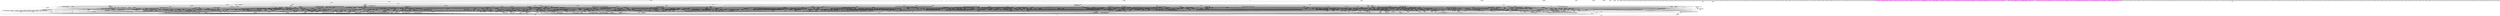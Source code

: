 digraph GRAPH_0 {

  // Generated by Graph::Easy 0.76 at Tue Mar 12 17:58:55 2019

  edge [ arrowhead=normal ];
  graph [ label="Call Gdl", labelloc=top ];
  node [
    fillcolor=white,
    fontsize=11,
    shape=box,
    style=filled ];

  0 [ color="#000000", fillcolor="#c0c0c0", fontcolor="#000000", label="ngx_shmtx_wakeup\l" ]
  1 [ color="#000000", fillcolor="#c0c0c0", fontcolor="#000000", label="ngx_crc32_short\l" ]
  10 [ color="#000000", fillcolor="#c0c0c0", fontcolor="#000000", label="ngx_set_env\l" ]
  100 [ color="#000000", fillcolor="#c0c0c0", fontcolor="#000000", label="ngx_hex_dump\l" ]
  1000 [ color="#000000", fillcolor="#c0c0c0", fontcolor="#000000", label="ngx_http_headers_filter_init\l" ]
  1001 [ color="#000000", fillcolor="#c0c0c0", fontcolor="#000000", label="ngx_http_set_response_header\l" ]
  1002 [ color="#000000", fillcolor="#c0c0c0", fontcolor="#000000", label="ngx_http_parse_expires\l" ]
  1003 [ color="#000000", fillcolor="#c0c0c0", fontcolor="#000000", label="ngx_http_headers_create_conf\l" ]
  1004 [ color="#000000", fillcolor="#c0c0c0", fontcolor="#000000", label="ngx_http_headers_filter\l" ]
  1005 [ color="#000000", fillcolor="#c0c0c0", fontcolor="#000000", label="ngx_http_headers_add\l" ]
  1006 [ color="#000000", fillcolor="#c0c0c0", fontcolor="#000000", label="ngx_http_add_header\l" ]
  1007 [ color="#000000", fillcolor="#c0c0c0", fontcolor="#000000", label="ngx_http_add_cache_control\l" ]
  1008 [ color="#000000", fillcolor="#c0c0c0", fontcolor="#000000", label="ngx_http_headers_expires\l" ]
  1009 [ color="#000000", fillcolor="#c0c0c0", fontcolor="#000000", label="ngx_http_set_last_modified\l" ]
  101 [ color="#000000", fillcolor="#c0c0c0", fontcolor="#000000", label="ngx_encode_base64\l" ]
  1010 [ color="#000000", fillcolor="#c0c0c0", fontcolor="#000000", label="ngx_http_copy_aio_handler\l" ]
  1011 [ color="#000000", fillcolor="#c0c0c0", fontcolor="#000000", label="ngx_http_copy_aio_event_handler\l" ]
  1012 [ color="#000000", fillcolor="#c0c0c0", fontcolor="#000000", label="ngx_http_copy_thread_event_handler\l" ]
  1013 [ color="#000000", fillcolor="#c0c0c0", fontcolor="#000000", label="ngx_http_copy_filter_init\l" ]
  1014 [ color="#000000", fillcolor="#c0c0c0", fontcolor="#000000", label="ngx_http_copy_filter_create_conf\l" ]
  1015 [ color="#000000", fillcolor="#c0c0c0", fontcolor="#000000", label="ngx_http_copy_filter\l" ]
  1016 [ color="#000000", fillcolor="#c0c0c0", fontcolor="#000000", label="ngx_http_copy_thread_handler\l" ]
  1017 [ color="#000000", fillcolor="#c0c0c0", fontcolor="#000000", label="ngx_http_copy_filter_merge_conf\l" ]
  1018 [ color="#000000", fillcolor="#c0c0c0", fontcolor="#000000", label="ngx_http_not_modified_filter_init\l" ]
  1019 [ color="#000000", fillcolor="#c0c0c0", fontcolor="#000000", label="ngx_http_not_modified_header_filter\l" ]
  102 [ color="#000000", fillcolor="#c0c0c0", fontcolor="#000000", label="ngx_encode_base64url\l" ]
  1020 [ color="#000000", fillcolor="#c0c0c0", fontcolor="#000000", label="ngx_http_slice_merge_loc_conf\l" ]
  1021 [ color="#000000", fillcolor="#c0c0c0", fontcolor="#000000", label="ngx_http_slice_init\l" ]
  1022 [ color="#000000", fillcolor="#c0c0c0", fontcolor="#000000", label="ngx_http_slice_create_loc_conf\l" ]
  1023 [ color="#000000", fillcolor="#c0c0c0", fontcolor="#000000", label="ngx_http_slice_body_filter\l" ]
  1024 [ color="#000000", fillcolor="#c0c0c0", fontcolor="#000000", label="ngx_http_slice_add_variables\l" ]
  1025 [ color="#000000", fillcolor="#c0c0c0", fontcolor="#000000", label="ngx_http_slice_header_filter\l" ]
  1026 [ color="#000000", fillcolor="#c0c0c0", fontcolor="#000000", label="ngx_http_slice_range_variable\l" ]
  1027 [ color="#000000", fillcolor="#c0c0c0", fontcolor="#000000", label="ngx_http_v2_settings_frame_handler\l" ]
  1028 [ color="#000000", fillcolor="#c0c0c0", fontcolor="#000000", label="ngx_http_v2_frame_handler\l" ]
  1029 [ color="#000000", fillcolor="#c0c0c0", fontcolor="#000000", label="ngx_http_v2_get_frame\l" ]
  103 [ color="#000000", fillcolor="#c0c0c0", fontcolor="#000000", label="ngx_decode_base64\l" ]
  1030 [ color="#000000", fillcolor="#c0c0c0", fontcolor="#000000", label="ngx_http_v2_pool_cleanup\l" ]
  1031 [ color="#000000", fillcolor="#c0c0c0", fontcolor="#000000", label="ngx_http_v2_read_client_request_body_handler\l" ]
  1032 [ color="#000000", fillcolor="#c0c0c0", fontcolor="#000000", label="ngx_http_v2_filter_request_body\l" ]
  1033 [ color="#000000", fillcolor="#c0c0c0", fontcolor="#000000", label="ngx_http_v2_node_children_update\l" ]
  1034 [ color="#000000", fillcolor="#c0c0c0", fontcolor="#000000", label="ngx_http_v2_get_node_by_id\l" ]
  1035 [ color="#000000", fillcolor="#c0c0c0", fontcolor="#000000", label="ngx_event_add_timer_0\l" ]
  1036 [ color="#000000", fillcolor="#c0c0c0", fontcolor="#000000", label="ngx_http_v2_set_dependency\l" ]
  1037 [ color="#000000", fillcolor="#c0c0c0", fontcolor="#000000", label="ngx_http_v2_send_window_update\l" ]
  1038 [ color="#000000", fillcolor="#c0c0c0", fontcolor="#000000", label="ngx_http_v2_send_rst_stream\l" ]
  1039 [ color="#000000", fillcolor="#c0c0c0", fontcolor="#000000", label="ngx_http_v2_send_goaway\l" ]
  104 [ color="#000000", fillcolor="#c0c0c0", fontcolor="#000000", label="ngx_decode_base64url\l" ]
  1040 [ color="#000000", fillcolor="#c0c0c0", fontcolor="#000000", label="ngx_http_v2_process_request_body\l" ]
  1041 [ color="#000000", fillcolor="#c0c0c0", fontcolor="#000000", label="ngx_http_v2_send_output_queue\l" ]
  1042 [ color="#000000", fillcolor="#c0c0c0", fontcolor="#000000", label="ngx_http_v2_finalize_connection\l" ]
  1043 [ color="#000000", fillcolor="#c0c0c0", fontcolor="#000000", label="ngx_http_v2_connection_error\l" ]
  1044 [ color="#000000", fillcolor="#c0c0c0", fontcolor="#000000", label="ngx_http_v2_state_save\l" ]
  1045 [ color="#000000", fillcolor="#c0c0c0", fontcolor="#000000", label="ngx_http_v2_handle_continuation\l" ]
  1046 [ color="#000000", fillcolor="#c0c0c0", fontcolor="#000000", label="ngx_http_v2_state_headers_save\l" ]
  1047 [ color="#000000", fillcolor="#c0c0c0", fontcolor="#000000", label="ngx_http_v2_state_skip\l" ]
  1048 [ color="#000000", fillcolor="#c0c0c0", fontcolor="#000000", label="ngx_http_v2_state_preface_end\l" ]
  1049 [ color="#000000", fillcolor="#c0c0c0", fontcolor="#000000", label="ngx_http_v2_state_preface\l" ]
  105 [ color="#000000", fillcolor="#c0c0c0", fontcolor="#000000", label="ngx_utf8_decode\l" ]
  1050 [ color="#000000", fillcolor="#c0c0c0", fontcolor="#000000", label="ngx_http_v2_state_proxy_protocol\l" ]
  1051 [ color="#000000", fillcolor="#c0c0c0", fontcolor="#000000", label="ngx_http_v2_state_settings_params\l" ]
  1052 [ color="#000000", fillcolor="#c0c0c0", fontcolor="#000000", label="ngx_http_v2_state_head\l" ]
  1053 [ color="#000000", fillcolor="#c0c0c0", fontcolor="#000000", label="ngx_http_v2_state_ping\l" ]
  1054 [ color="#000000", fillcolor="#c0c0c0", fontcolor="#000000", label="ngx_http_v2_state_goaway\l" ]
  1055 [ color="#000000", fillcolor="#c0c0c0", fontcolor="#000000", label="ngx_http_v2_state_read_data\l" ]
  1056 [ color="#000000", fillcolor="#c0c0c0", fontcolor="#000000", label="ngx_http_v2_state_rst_stream\l" ]
  1057 [ color="#000000", fillcolor="#c0c0c0", fontcolor="#000000", label="ngx_http_v2_state_window_update\l" ]
  1058 [ color="#000000", fillcolor="#c0c0c0", fontcolor="#000000", label="ngx_http_v2_state_data\l" ]
  1059 [ color="#000000", fillcolor="#c0c0c0", fontcolor="#000000", label="ngx_http_v2_state_priority\l" ]
  106 [ color="#000000", fillcolor="#c0c0c0", fontcolor="#000000", label="ngx_utf8_length\l" ]
  1060 [ color="#000000", fillcolor="#c0c0c0", fontcolor="#000000", label="ngx_http_v2_handle_connection\l" ]
  1061 [ color="#000000", fillcolor="#c0c0c0", fontcolor="#000000", label="ngx_http_v2_write_handler\l" ]
  1062 [ color="#000000", fillcolor="#c0c0c0", fontcolor="#000000", label="ngx_http_v2_read_handler\l" ]
  1063 [ color="#000000", fillcolor="#c0c0c0", fontcolor="#000000", label="ngx_http_v2_init\l" ]
  1064 [ color="#000000", fillcolor="#c0c0c0", fontcolor="#000000", label="ngx_http_v2_idle_handler\l" ]
  1065 [ color="#000000", fillcolor="#c0c0c0", fontcolor="#000000", label="ngx_http_v2_handle_connection_handler\l" ]
  1066 [ color="#000000", fillcolor="#c0c0c0", fontcolor="#000000", label="ngx_http_v2_read_request_body\l" ]
  1067 [ color="#000000", fillcolor="#c0c0c0", fontcolor="#000000", label="ngx_http_v2_read_unbuffered_request_body\l" ]
  1068 [ color="#000000", fillcolor="#c0c0c0", fontcolor="#000000", label="ngx_http_v2_close_stream\l" ]
  1069 [ color="#000000", fillcolor="#c0c0c0", fontcolor="#000000", label="ngx_http_v2_close_stream_handler\l" ]
  107 [ color="#000000", fillcolor="#c0c0c0", fontcolor="#000000", label="ngx_utf8_cpystrn\l" ]
  1070 [ color="#000000", fillcolor="#c0c0c0", fontcolor="#000000", label="ngx_http_v2_state_header_complete_0\l" ]
  1071 [ color="#000000", fillcolor="#c0c0c0", fontcolor="#000000", label="ngx_http_v2_state_header_complete\l" ]
  1072 [ color="#000000", fillcolor="#c0c0c0", fontcolor="#000000", label="ngx_http_v2_state_process_header\l" ]
  1073 [ color="#000000", fillcolor="#c0c0c0", fontcolor="#000000", label="ngx_http_v2_state_field_skip\l" ]
  1074 [ color="#000000", fillcolor="#c0c0c0", fontcolor="#000000", label="ngx_http_v2_state_field_huff\l" ]
  1075 [ color="#000000", fillcolor="#c0c0c0", fontcolor="#000000", label="ngx_http_v2_state_field_raw\l" ]
  1076 [ color="#000000", fillcolor="#c0c0c0", fontcolor="#000000", label="ngx_http_v2_state_field_len\l" ]
  1077 [ color="#000000", fillcolor="#c0c0c0", fontcolor="#000000", label="ngx_http_v2_state_header_block\l" ]
  1078 [ color="#000000", fillcolor="#c0c0c0", fontcolor="#000000", label="ngx_http_v2_state_headers\l" ]
  1079 [ color="#000000", fillcolor="#c0c0c0", fontcolor="#000000", label="ngx_http_v2_get_indexed_header\l" ]
  108 [ color="#000000", fillcolor="#c0c0c0", fontcolor="#000000", label="ngx_escape_uri\l" ]
  1080 [ color="#000000", fillcolor="#c0c0c0", fontcolor="#000000", label="ngx_http_v2_add_header\l" ]
  1081 [ color="#000000", fillcolor="#c0c0c0", fontcolor="#000000", label="ngx_http_v2_table_size\l" ]
  1082 [ color="#000000", fillcolor="#c0c0c0", fontcolor="#000000", label="ngx_http_v2_huff_decode\l" ]
  1083 [ color="#000000", fillcolor="#c0c0c0", fontcolor="#000000", label="ngx_http_v2_huff_encode\l" ]
  1084 [ color="#000000", fillcolor="#c0c0c0", fontcolor="#000000", label="ngx_http_v2_module_init\l" ]
  1085 [ color="#000000", fillcolor="#c0c0c0", fontcolor="#000000", label="ngx_http_v2_init_main_conf\l" ]
  1086 [ color="#000000", fillcolor="#c0c0c0", fontcolor="#000000", label="ngx_http_v2_merge_srv_conf\l" ]
  1087 [ color="#000000", fillcolor="#c0c0c0", fontcolor="#000000", label="ngx_http_v2_merge_loc_conf\l" ]
  1088 [ color="#000000", fillcolor="#c0c0c0", fontcolor="#000000", label="ngx_http_v2_recv_buffer_size\l" ]
  1089 [ color="#000000", fillcolor="#c0c0c0", fontcolor="#000000", label="ngx_http_v2_streams_index_mask\l" ]
  109 [ color="#000000", fillcolor="#c0c0c0", fontcolor="#000000", label="ngx_unescape_uri\l" ]
  1090 [ color="#000000", fillcolor="#c0c0c0", fontcolor="#000000", label="ngx_http_v2_spdy_deprecated\l" ]
  1091 [ color="#000000", fillcolor="#c0c0c0", fontcolor="#000000", label="ngx_http_v2_preread_size\l" ]
  1092 [ color="#000000", fillcolor="#c0c0c0", fontcolor="#000000", label="ngx_http_v2_create_loc_conf\l" ]
  1093 [ color="#000000", fillcolor="#c0c0c0", fontcolor="#000000", label="ngx_http_v2_create_srv_conf\l" ]
  1094 [ color="#000000", fillcolor="#c0c0c0", fontcolor="#000000", label="ngx_http_v2_create_main_conf\l" ]
  1095 [ color="#000000", fillcolor="#c0c0c0", fontcolor="#000000", label="ngx_http_v2_add_variables\l" ]
  1096 [ color="#000000", fillcolor="#c0c0c0", fontcolor="#000000", label="ngx_http_v2_variable\l" ]
  1097 [ color="#000000", fillcolor="#c0c0c0", fontcolor="#000000", label="ngx_http_v2_chunk_size\l" ]
  1098 [ color="#000000", fillcolor="#c0c0c0", fontcolor="#000000", label="ngx_http_v2_pool_size\l" ]
  1099 [ color="#000000", fillcolor="#c0c0c0", fontcolor="#000000", label="ngx_http_static_init\l" ]
  11 [ color="#000000", fillcolor="#c0c0c0", fontcolor="#000000", label="ngx_core_module_init_conf\l" ]
  110 [ color="#000000", fillcolor="#c0c0c0", fontcolor="#000000", label="ngx_escape_html\l" ]
  1100 [ color="#000000", fillcolor="#c0c0c0", fontcolor="#000000", label="ngx_http_static_handler\l" ]
  1101 [ color="#000000", fillcolor="#c0c0c0", fontcolor="#000000", label="ngx_http_gzip_static_merge_conf\l" ]
  1102 [ color="#000000", fillcolor="#c0c0c0", fontcolor="#000000", label="ngx_http_gzip_static_create_conf\l" ]
  1103 [ color="#000000", fillcolor="#c0c0c0", fontcolor="#000000", label="ngx_http_gzip_static_init\l" ]
  1104 [ color="#000000", fillcolor="#c0c0c0", fontcolor="#000000", label="ngx_http_gzip_static_handler\l" ]
  1105 [ color="#000000", fillcolor="#c0c0c0", fontcolor="#000000", label="ngx_http_dav_noop\l" ]
  1106 [ color="#000000", fillcolor="#c0c0c0", fontcolor="#000000", label="ngx_http_dav_merge_loc_conf\l" ]
  1107 [ color="#000000", fillcolor="#c0c0c0", fontcolor="#000000", label="ngx_http_dav_create_loc_conf\l" ]
  1108 [ color="#000000", fillcolor="#c0c0c0", fontcolor="#000000", label="ngx_http_dav_init\l" ]
  1109 [ color="#000000", fillcolor="#c0c0c0", fontcolor="#000000", label="ngx_http_dav_error\l" ]
  111 [ color="#000000", fillcolor="#c0c0c0", fontcolor="#000000", label="ngx_escape_json\l" ]
  1110 [ color="#000000", fillcolor="#c0c0c0", fontcolor="#000000", label="ngx_http_dav_copy_dir_time\l" ]
  1111 [ color="#000000", fillcolor="#c0c0c0", fontcolor="#000000", label="ngx_http_dav_copy_tree_file\l" ]
  1112 [ color="#000000", fillcolor="#c0c0c0", fontcolor="#000000", label="ngx_http_dav_put_handler\l" ]
  1113 [ color="#000000", fillcolor="#c0c0c0", fontcolor="#000000", label="ngx_http_dav_delete_dir\l" ]
  1114 [ color="#000000", fillcolor="#c0c0c0", fontcolor="#000000", label="ngx_http_dav_delete_file\l" ]
  1115 [ color="#000000", fillcolor="#c0c0c0", fontcolor="#000000", label="ngx_http_dav_delete_path\l" ]
  1116 [ color="#000000", fillcolor="#c0c0c0", fontcolor="#000000", label="ngx_http_dav_copy_move_handler\l" ]
  1117 [ color="#000000", fillcolor="#c0c0c0", fontcolor="#000000", label="ngx_http_dav_copy_dir\l" ]
  1118 [ color="#000000", fillcolor="#c0c0c0", fontcolor="#000000", label="ngx_http_dav_handler\l" ]
  1119 [ color="#000000", fillcolor="#c0c0c0", fontcolor="#000000", label="ngx_http_autoindex_merge_loc_conf\l" ]
  112 [ color="#000000", fillcolor="#c0c0c0", fontcolor="#000000", label="ngx_str_rbtree_insert_value\l" ]
  1120 [ color="#000000", fillcolor="#c0c0c0", fontcolor="#000000", label="ngx_http_autoindex_create_loc_conf\l" ]
  1121 [ color="#000000", fillcolor="#c0c0c0", fontcolor="#000000", label="ngx_http_autoindex_init\l" ]
  1122 [ color="#000000", fillcolor="#c0c0c0", fontcolor="#000000", label="ngx_http_autoindex_cmp_entries\l" ]
  1123 [ color="#000000", fillcolor="#c0c0c0", fontcolor="#000000", label="ngx_http_autoindex_json\l" ]
  1124 [ color="#000000", fillcolor="#c0c0c0", fontcolor="#000000", label="ngx_http_autoindex_handler\l" ]
  1125 [ color="#000000", fillcolor="#c0c0c0", fontcolor="#000000", label="ngx_http_index_init\l" ]
  1126 [ color="#000000", fillcolor="#c0c0c0", fontcolor="#000000", label="ngx_http_index_create_loc_conf\l" ]
  1127 [ color="#000000", fillcolor="#c0c0c0", fontcolor="#000000", label="ngx_http_index_merge_loc_conf\l" ]
  1128 [ color="#000000", fillcolor="#c0c0c0", fontcolor="#000000", label="ngx_http_index_set_index\l" ]
  1129 [ color="#000000", fillcolor="#c0c0c0", fontcolor="#000000", label="ngx_http_index_handler\l" ]
  113 [ color="#000000", fillcolor="#c0c0c0", fontcolor="#000000", label="ngx_str_rbtree_lookup\l" ]
  1130 [ color="#000000", fillcolor="#c0c0c0", fontcolor="#000000", label="ngx_http_random_index_merge_loc_conf\l" ]
  1131 [ color="#000000", fillcolor="#c0c0c0", fontcolor="#000000", label="ngx_http_random_index_create_loc_conf\l" ]
  1132 [ color="#000000", fillcolor="#c0c0c0", fontcolor="#000000", label="ngx_http_random_index_init\l" ]
  1133 [ color="#000000", fillcolor="#c0c0c0", fontcolor="#000000", label="ngx_http_random_index_error\l" ]
  1134 [ color="#000000", fillcolor="#c0c0c0", fontcolor="#000000", label="ngx_http_random_index_handler\l" ]
  1135 [ color="#000000", fillcolor="#c0c0c0", fontcolor="#000000", label="ngx_http_auth_request_merge_conf\l" ]
  1136 [ color="#000000", fillcolor="#c0c0c0", fontcolor="#000000", label="ngx_http_auth_request_init\l" ]
  1137 [ color="#000000", fillcolor="#c0c0c0", fontcolor="#000000", label="ngx_http_auth_request_variable\l" ]
  1138 [ color="#000000", fillcolor="#c0c0c0", fontcolor="#000000", label="ngx_http_auth_request_done\l" ]
  1139 [ color="#000000", fillcolor="#c0c0c0", fontcolor="#000000", label="ngx_http_auth_request_create_conf\l" ]
  114 [ color="#000000", fillcolor="#c0c0c0", fontcolor="#000000", label="ngx_sort\l" ]
  1140 [ color="#000000", fillcolor="#c0c0c0", fontcolor="#000000", label="ngx_http_auth_request_set\l" ]
  1141 [ color="#000000", fillcolor="#c0c0c0", fontcolor="#000000", label="ngx_http_auth_request\l" ]
  1142 [ color="#000000", fillcolor="#c0c0c0", fontcolor="#000000", label="ngx_http_auth_request_handler\l" ]
  1143 [ color="#000000", fillcolor="#c0c0c0", fontcolor="#000000", label="ngx_http_auth_basic_create_loc_conf\l" ]
  1144 [ color="#000000", fillcolor="#c0c0c0", fontcolor="#000000", label="ngx_http_auth_basic_init\l" ]
  1145 [ color="#000000", fillcolor="#c0c0c0", fontcolor="#000000", label="ngx_http_auth_basic_merge_loc_conf\l" ]
  1146 [ color="#000000", fillcolor="#c0c0c0", fontcolor="#000000", label="ngx_http_auth_basic_user_file\l" ]
  1147 [ color="#000000", fillcolor="#c0c0c0", fontcolor="#000000", label="ngx_http_auth_basic_close\l" ]
  1148 [ color="#000000", fillcolor="#c0c0c0", fontcolor="#000000", label="ngx_http_auth_basic_crypt_handler\l" ]
  1149 [ color="#000000", fillcolor="#c0c0c0", fontcolor="#000000", label="ngx_http_auth_basic_handler\l" ]
  115 [ color="#000000", fillcolor="#c0c0c0", fontcolor="#000000", label="ngx_parse_size\l" ]
  1150 [ color="#000000", fillcolor="#c0c0c0", fontcolor="#000000", label="ngx_http_access_init\l" ]
  1151 [ color="#000000", fillcolor="#c0c0c0", fontcolor="#000000", label="ngx_http_access_create_loc_conf\l" ]
  1152 [ color="#000000", fillcolor="#c0c0c0", fontcolor="#000000", label="ngx_http_access_merge_loc_conf\l" ]
  1153 [ color="#000000", fillcolor="#c0c0c0", fontcolor="#000000", label="ngx_http_access_rule\l" ]
  1154 [ color="#000000", fillcolor="#c0c0c0", fontcolor="#000000", label="ngx_http_access_handler\l" ]
  1155 [ color="#000000", fillcolor="#c0c0c0", fontcolor="#000000", label="ngx_http_limit_conn_merge_conf\l" ]
  1156 [ color="#000000", fillcolor="#c0c0c0", fontcolor="#000000", label="ngx_http_limit_conn_init\l" ]
  1157 [ color="#000000", fillcolor="#c0c0c0", fontcolor="#000000", label="ngx_http_limit_conn\l" ]
  1158 [ color="#000000", fillcolor="#c0c0c0", fontcolor="#000000", label="ngx_http_limit_conn_create_conf\l" ]
  1159 [ color="#000000", fillcolor="#c0c0c0", fontcolor="#000000", label="ngx_http_limit_conn_init_zone\l" ]
  116 [ color="#000000", fillcolor="#c0c0c0", fontcolor="#000000", label="ngx_parse_offset\l" ]
  1160 [ color="#000000", fillcolor="#c0c0c0", fontcolor="#000000", label="ngx_http_limit_conn_rbtree_insert_value\l" ]
  1161 [ color="#000000", fillcolor="#c0c0c0", fontcolor="#000000", label="ngx_http_limit_conn_cleanup\l" ]
  1162 [ color="#000000", fillcolor="#c0c0c0", fontcolor="#000000", label="ngx_http_limit_conn_zone\l" ]
  1163 [ color="#000000", fillcolor="#c0c0c0", fontcolor="#000000", label="ngx_http_limit_conn_handler\l" ]
  1164 [ color="#000000", fillcolor="#c0c0c0", fontcolor="#000000", label="ngx_http_limit_req_merge_conf\l" ]
  1165 [ color="#000000", fillcolor="#c0c0c0", fontcolor="#000000", label="ngx_http_limit_req_init\l" ]
  1166 [ color="#000000", fillcolor="#c0c0c0", fontcolor="#000000", label="ngx_http_limit_req\l" ]
  1167 [ color="#000000", fillcolor="#c0c0c0", fontcolor="#000000", label="ngx_http_limit_req_create_conf\l" ]
  1168 [ color="#000000", fillcolor="#c0c0c0", fontcolor="#000000", label="ngx_http_limit_req_init_zone\l" ]
  1169 [ color="#000000", fillcolor="#c0c0c0", fontcolor="#000000", label="ngx_http_limit_req_rbtree_insert_value\l" ]
  117 [ color="#000000", fillcolor="#c0c0c0", fontcolor="#000000", label="ngx_parse_time\l" ]
  1170 [ color="#000000", fillcolor="#c0c0c0", fontcolor="#000000", label="ngx_http_limit_req_delay\l" ]
  1171 [ color="#000000", fillcolor="#c0c0c0", fontcolor="#000000", label="ngx_http_limit_req_zone\l" ]
  1172 [ color="#000000", fillcolor="#c0c0c0", fontcolor="#000000", label="ngx_http_limit_req_handler\l" ]
  1173 [ color="#000000", fillcolor="#c0c0c0", fontcolor="#000000", label="ngx_http_realip_cleanup\l" ]
  1174 [ color="#000000", fillcolor="#c0c0c0", fontcolor="#000000", label="ngx_http_realip_remote_addr_variable\l" ]
  1175 [ color="#000000", fillcolor="#c0c0c0", fontcolor="#000000", label="ngx_http_realip\l" ]
  1176 [ color="#000000", fillcolor="#c0c0c0", fontcolor="#000000", label="ngx_http_realip_init\l" ]
  1177 [ color="#000000", fillcolor="#c0c0c0", fontcolor="#000000", label="ngx_http_realip_from\l" ]
  1178 [ color="#000000", fillcolor="#c0c0c0", fontcolor="#000000", label="ngx_http_realip_create_loc_conf\l" ]
  1179 [ color="#000000", fillcolor="#c0c0c0", fontcolor="#000000", label="ngx_http_realip_add_variables\l" ]
  118 [ color="#000000", fillcolor="#c0c0c0", fontcolor="#000000", label="ngx_parse_http_time\l" ]
  1180 [ color="#000000", fillcolor="#c0c0c0", fontcolor="#000000", label="ngx_http_realip_merge_loc_conf\l" ]
  1181 [ color="#000000", fillcolor="#c0c0c0", fontcolor="#000000", label="ngx_http_realip_handler\l" ]
  1182 [ color="#000000", fillcolor="#c0c0c0", fontcolor="#000000", label="ngx_http_geo_range_variable\l" ]
  1183 [ color="#000000", fillcolor="#c0c0c0", fontcolor="#000000", label="ngx_http_geo_include_binary_base\l" ]
  1184 [ color="#000000", fillcolor="#c0c0c0", fontcolor="#000000", label="ngx_http_geo_value\l" ]
  1185 [ color="#000000", fillcolor="#c0c0c0", fontcolor="#000000", label="ngx_http_geo_cidr_add\l" ]
  1186 [ color="#000000", fillcolor="#c0c0c0", fontcolor="#000000", label="ngx_http_geo_cidr_variable\l" ]
  1187 [ color="#000000", fillcolor="#c0c0c0", fontcolor="#000000", label="ngx_http_geo_copy_values\l" ]
  1188 [ color="#000000", fillcolor="#c0c0c0", fontcolor="#000000", label="ngx_http_geo_block\l" ]
  1189 [ color="#000000", fillcolor="#c0c0c0", fontcolor="#000000", label="ngx_http_geo\l" ]
  119 [ color="#000000", fillcolor="#c0c0c0", fontcolor="#000000", label="ngx_inet_addr\l" ]
  1190 [ color="#000000", fillcolor="#c0c0c0", fontcolor="#000000", label="ngx_http_map_cmp_dns_wildcards\l" ]
  1191 [ color="#000000", fillcolor="#c0c0c0", fontcolor="#000000", label="ngx_http_map_create_conf\l" ]
  1192 [ color="#000000", fillcolor="#c0c0c0", fontcolor="#000000", label="ngx_http_map_variable\l" ]
  1193 [ color="#000000", fillcolor="#c0c0c0", fontcolor="#000000", label="ngx_http_map_block\l" ]
  1194 [ color="#000000", fillcolor="#c0c0c0", fontcolor="#000000", label="ngx_http_map\l" ]
  1195 [ color="#000000", fillcolor="#c0c0c0", fontcolor="#000000", label="ngx_http_split_clients\l" ]
  1196 [ color="#000000", fillcolor="#c0c0c0", fontcolor="#000000", label="ngx_http_split_clients_variable\l" ]
  1197 [ color="#000000", fillcolor="#c0c0c0", fontcolor="#000000", label="ngx_conf_split_clients_block\l" ]
  1198 [ color="#000000", fillcolor="#c0c0c0", fontcolor="#000000", label="ngx_http_referer_create_conf\l" ]
  1199 [ color="#000000", fillcolor="#c0c0c0", fontcolor="#000000", label="ngx_http_referer_variable\l" ]
  12 [ color="#000000", fillcolor="#c0c0c0", fontcolor="#000000", label="ngx_core_module_create_conf\l" ]
  120 [ color="#000000", fillcolor="#c0c0c0", fontcolor="#000000", label="ngx_sock_ntop\l" ]
  1200 [ color="#000000", fillcolor="#c0c0c0", fontcolor="#000000", label="ngx_http_cmp_referer_wildcards\l" ]
  1201 [ color="#000000", fillcolor="#c0c0c0", fontcolor="#000000", label="ngx_http_add_regex_referer\l" ]
  1202 [ color="#000000", fillcolor="#c0c0c0", fontcolor="#000000", label="ngx_http_valid_referers\l" ]
  1203 [ color="#000000", fillcolor="#c0c0c0", fontcolor="#000000", label="ngx_http_referer_merge_conf\l" ]
  1204 [ color="#000000", fillcolor="#c0c0c0", fontcolor="#000000", label="ngx_http_rewrite_break\l" ]
  1205 [ color="#000000", fillcolor="#c0c0c0", fontcolor="#000000", label="ngx_http_rewrite_create_loc_conf\l" ]
  1206 [ color="#000000", fillcolor="#c0c0c0", fontcolor="#000000", label="ngx_http_rewrite_handler\l" ]
  1207 [ color="#000000", fillcolor="#c0c0c0", fontcolor="#000000", label="ngx_http_rewrite_merge_loc_conf\l" ]
  1208 [ color="#000000", fillcolor="#c0c0c0", fontcolor="#000000", label="ngx_http_rewrite_init\l" ]
  1209 [ color="#000000", fillcolor="#c0c0c0", fontcolor="#000000", label="ngx_http_rewrite_var\l" ]
  121 [ color="#000000", fillcolor="#c0c0c0", fontcolor="#000000", label="ngx_inet_ntop\l" ]
  1210 [ color="#000000", fillcolor="#c0c0c0", fontcolor="#000000", label="ngx_http_rewrite_return\l" ]
  1211 [ color="#000000", fillcolor="#c0c0c0", fontcolor="#000000", label="ngx_http_rewrite\l" ]
  1212 [ color="#000000", fillcolor="#c0c0c0", fontcolor="#000000", label="ngx_http_rewrite_value\l" ]
  1213 [ color="#000000", fillcolor="#c0c0c0", fontcolor="#000000", label="ngx_http_rewrite_set\l" ]
  1214 [ color="#000000", fillcolor="#c0c0c0", fontcolor="#000000", label="ngx_http_rewrite_if_condition\l" ]
  1215 [ color="#000000", fillcolor="#c0c0c0", fontcolor="#000000", label="ngx_http_rewrite_if\l" ]
  1216 [ color="#000000", fillcolor="#c0c0c0", fontcolor="#000000", label="ngx_http_ssl_static_variable\l" ]
  1217 [ color="#000000", fillcolor="#c0c0c0", fontcolor="#000000", label="ngx_http_ssl_variable\l" ]
  1218 [ color="#000000", fillcolor="#c0c0c0", fontcolor="#000000", label="ngx_http_ssl_session_cache\l" ]
  1219 [ color="#000000", fillcolor="#c0c0c0", fontcolor="#000000", label="ngx_http_ssl_merge_srv_conf\l" ]
  122 [ color="#000000", fillcolor="#c0c0c0", fontcolor="#000000", label="ngx_ptocidr\l" ]
  1220 [ color="#000000", fillcolor="#c0c0c0", fontcolor="#000000", label="ngx_http_ssl_create_srv_conf\l" ]
  1221 [ color="#000000", fillcolor="#c0c0c0", fontcolor="#000000", label="ngx_http_ssl_init\l" ]
  1222 [ color="#000000", fillcolor="#c0c0c0", fontcolor="#000000", label="ngx_http_ssl_add_variables\l" ]
  1223 [ color="#000000", fillcolor="#c0c0c0", fontcolor="#000000", label="ngx_http_ssl_enable\l" ]
  1224 [ color="#000000", fillcolor="#c0c0c0", fontcolor="#000000", label="ngx_http_ssl_password_file\l" ]
  1225 [ color="#000000", fillcolor="#c0c0c0", fontcolor="#000000", label="ngx_http_proxy_reinit_request\l" ]
  1226 [ color="#000000", fillcolor="#c0c0c0", fontcolor="#000000", label="ngx_http_proxy_host_variable\l" ]
  1227 [ color="#000000", fillcolor="#c0c0c0", fontcolor="#000000", label="ngx_http_proxy_port_variable\l" ]
  1228 [ color="#000000", fillcolor="#c0c0c0", fontcolor="#000000", label="ngx_http_proxy_rewrite_redirect\l" ]
  1229 [ color="#000000", fillcolor="#c0c0c0", fontcolor="#000000", label="ngx_http_proxy_lowat_check\l" ]
  123 [ color="#000000", fillcolor="#c0c0c0", fontcolor="#000000", label="ngx_parse_addr\l" ]
  1230 [ color="#000000", fillcolor="#c0c0c0", fontcolor="#000000", label="ngx_http_proxy_add_x_forwarded_for_variable\l" ]
  1231 [ color="#000000", fillcolor="#c0c0c0", fontcolor="#000000", label="ngx_http_proxy_create_loc_conf\l" ]
  1232 [ color="#000000", fillcolor="#c0c0c0", fontcolor="#000000", label="ngx_http_proxy_create_main_conf\l" ]
  1233 [ color="#000000", fillcolor="#c0c0c0", fontcolor="#000000", label="ngx_http_proxy_non_buffered_copy_filter\l" ]
  1234 [ color="#000000", fillcolor="#c0c0c0", fontcolor="#000000", label="ngx_http_proxy_input_filter_init\l" ]
  1235 [ color="#000000", fillcolor="#c0c0c0", fontcolor="#000000", label="ngx_http_proxy_copy_filter\l" ]
  1236 [ color="#000000", fillcolor="#c0c0c0", fontcolor="#000000", label="ngx_http_proxy_finalize_request\l" ]
  1237 [ color="#000000", fillcolor="#c0c0c0", fontcolor="#000000", label="ngx_http_proxy_abort_request\l" ]
  1238 [ color="#000000", fillcolor="#c0c0c0", fontcolor="#000000", label="ngx_http_proxy_non_buffered_chunked_filter\l" ]
  1239 [ color="#000000", fillcolor="#c0c0c0", fontcolor="#000000", label="ngx_http_proxy_chunked_filter\l" ]
  124 [ color="#000000", fillcolor="#c0c0c0", fontcolor="#000000", label="ngx_inet_resolve_host\l" ]
  1240 [ color="#000000", fillcolor="#c0c0c0", fontcolor="#000000", label="ngx_http_proxy_process_header\l" ]
  1241 [ color="#000000", fillcolor="#c0c0c0", fontcolor="#000000", label="ngx_http_proxy_process_status_line\l" ]
  1242 [ color="#000000", fillcolor="#c0c0c0", fontcolor="#000000", label="ngx_http_proxy_create_key\l" ]
  1243 [ color="#000000", fillcolor="#c0c0c0", fontcolor="#000000", label="ngx_http_proxy_internal_body_length_variable\l" ]
  1244 [ color="#000000", fillcolor="#c0c0c0", fontcolor="#000000", label="ngx_http_proxy_body_output_filter\l" ]
  1245 [ color="#000000", fillcolor="#c0c0c0", fontcolor="#000000", label="ngx_http_proxy_add_variables\l" ]
  1246 [ color="#000000", fillcolor="#c0c0c0", fontcolor="#000000", label="ngx_http_proxy_internal_chunked_variable\l" ]
  1247 [ color="#000000", fillcolor="#c0c0c0", fontcolor="#000000", label="ngx_http_proxy_ssl_password_file\l" ]
  1248 [ color="#000000", fillcolor="#c0c0c0", fontcolor="#000000", label="ngx_http_proxy_cache_key\l" ]
  1249 [ color="#000000", fillcolor="#c0c0c0", fontcolor="#000000", label="ngx_http_proxy_cache\l" ]
  125 [ color="#000000", fillcolor="#c0c0c0", fontcolor="#000000", label="ngx_parse_url\l" ]
  1250 [ color="#000000", fillcolor="#c0c0c0", fontcolor="#000000", label="ngx_http_proxy_store\l" ]
  1251 [ color="#000000", fillcolor="#c0c0c0", fontcolor="#000000", label="ngx_http_proxy_create_request\l" ]
  1252 [ color="#000000", fillcolor="#c0c0c0", fontcolor="#000000", label="ngx_http_proxy_rewrite_domain_handler\l" ]
  1253 [ color="#000000", fillcolor="#c0c0c0", fontcolor="#000000", label="ngx_http_proxy_rewrite_regex\l" ]
  1254 [ color="#000000", fillcolor="#c0c0c0", fontcolor="#000000", label="ngx_http_proxy_cookie_path\l" ]
  1255 [ color="#000000", fillcolor="#c0c0c0", fontcolor="#000000", label="ngx_http_proxy_cookie_domain\l" ]
  1256 [ color="#000000", fillcolor="#c0c0c0", fontcolor="#000000", label="ngx_http_proxy_redirect\l" ]
  1257 [ color="#000000", fillcolor="#c0c0c0", fontcolor="#000000", label="ngx_http_proxy_handler\l" ]
  1258 [ color="#000000", fillcolor="#c0c0c0", fontcolor="#000000", label="ngx_http_proxy_init_headers\l" ]
  1259 [ color="#000000", fillcolor="#c0c0c0", fontcolor="#000000", label="ngx_http_proxy_merge_loc_conf\l" ]
  126 [ color="#000000", fillcolor="#c0c0c0", fontcolor="#000000", label="ngx_cmp_sockaddr\l" ]
  1260 [ color="#000000", fillcolor="#c0c0c0", fontcolor="#000000", label="ngx_http_proxy_pass_0\l" ]
  1261 [ color="#000000", fillcolor="#c0c0c0", fontcolor="#000000", label="ngx_http_proxy_pass\l" ]
  1262 [ color="#000000", fillcolor="#c0c0c0", fontcolor="#000000", label="ngx_http_proxy_rewrite_cookie\l" ]
  1263 [ color="#000000", fillcolor="#c0c0c0", fontcolor="#000000", label="ngx_http_proxy_rewrite_regex_handler\l" ]
  1264 [ color="#000000", fillcolor="#c0c0c0", fontcolor="#000000", label="ngx_http_proxy_rewrite_complex_handler\l" ]
  1265 [ color="#000000", fillcolor="#c0c0c0", fontcolor="#000000", label="ngx_http_fastcgi_reinit_request\l" ]
  1266 [ color="#000000", fillcolor="#c0c0c0", fontcolor="#000000", label="ngx_http_fastcgi_input_filter_init\l" ]
  1267 [ color="#000000", fillcolor="#c0c0c0", fontcolor="#000000", label="ngx_http_fastcgi_lowat_check\l" ]
  1268 [ color="#000000", fillcolor="#c0c0c0", fontcolor="#000000", label="ngx_http_fastcgi_create_loc_conf\l" ]
  1269 [ color="#000000", fillcolor="#c0c0c0", fontcolor="#000000", label="ngx_http_fastcgi_create_main_conf\l" ]
  127 [ color="#000000", fillcolor="#c0c0c0", fontcolor="#000000", label="ngx_get_full_name\l" ]
  1270 [ color="#000000", fillcolor="#c0c0c0", fontcolor="#000000", label="ngx_http_fastcgi_finalize_request\l" ]
  1271 [ color="#000000", fillcolor="#c0c0c0", fontcolor="#000000", label="ngx_http_fastcgi_abort_request\l" ]
  1272 [ color="#000000", fillcolor="#c0c0c0", fontcolor="#000000", label="ngx_http_fastcgi_body_output_filter\l" ]
  1273 [ color="#000000", fillcolor="#c0c0c0", fontcolor="#000000", label="ngx_http_fastcgi_create_key\l" ]
  1274 [ color="#000000", fillcolor="#c0c0c0", fontcolor="#000000", label="ngx_http_fastcgi_add_variables\l" ]
  1275 [ color="#000000", fillcolor="#c0c0c0", fontcolor="#000000", label="ngx_http_fastcgi_script_name_variable\l" ]
  1276 [ color="#000000", fillcolor="#c0c0c0", fontcolor="#000000", label="ngx_http_fastcgi_cache_key\l" ]
  1277 [ color="#000000", fillcolor="#c0c0c0", fontcolor="#000000", label="ngx_http_fastcgi_cache\l" ]
  1278 [ color="#000000", fillcolor="#c0c0c0", fontcolor="#000000", label="ngx_http_fastcgi_store\l" ]
  1279 [ color="#000000", fillcolor="#c0c0c0", fontcolor="#000000", label="ngx_http_fastcgi_split_path_info\l" ]
  128 [ color="#000000", fillcolor="#c0c0c0", fontcolor="#000000", label="ngx_create_hashed_filename\l" ]
  1280 [ color="#000000", fillcolor="#c0c0c0", fontcolor="#000000", label="ngx_http_fastcgi_create_request\l" ]
  1281 [ color="#000000", fillcolor="#c0c0c0", fontcolor="#000000", label="ngx_http_fastcgi_pass_0\l" ]
  1282 [ color="#000000", fillcolor="#c0c0c0", fontcolor="#000000", label="ngx_http_fastcgi_pass\l" ]
  1283 [ color="#000000", fillcolor="#c0c0c0", fontcolor="#000000", label="ngx_http_fastcgi_process_record\l" ]
  1284 [ color="#000000", fillcolor="#c0c0c0", fontcolor="#000000", label="ngx_http_fastcgi_non_buffered_filter\l" ]
  1285 [ color="#000000", fillcolor="#c0c0c0", fontcolor="#000000", label="ngx_http_fastcgi_input_filter\l" ]
  1286 [ color="#000000", fillcolor="#c0c0c0", fontcolor="#000000", label="ngx_http_fastcgi_process_header\l" ]
  1287 [ color="#000000", fillcolor="#c0c0c0", fontcolor="#000000", label="ngx_http_fastcgi_handler\l" ]
  1288 [ color="#000000", fillcolor="#c0c0c0", fontcolor="#000000", label="ngx_http_fastcgi_init_params\l" ]
  1289 [ color="#000000", fillcolor="#c0c0c0", fontcolor="#000000", label="ngx_http_fastcgi_merge_loc_conf\l" ]
  129 [ color="#000000", fillcolor="#c0c0c0", fontcolor="#000000", label="ngx_create_path\l" ]
  1290 [ color="#000000", fillcolor="#c0c0c0", fontcolor="#000000", label="ngx_http_fastcgi_path_info_variable\l" ]
  1291 [ color="#000000", fillcolor="#c0c0c0", fontcolor="#000000", label="ngx_http_uwsgi_reinit_request\l" ]
  1292 [ color="#000000", fillcolor="#c0c0c0", fontcolor="#000000", label="ngx_http_uwsgi_create_loc_conf\l" ]
  1293 [ color="#000000", fillcolor="#c0c0c0", fontcolor="#000000", label="ngx_http_uwsgi_create_main_conf\l" ]
  1294 [ color="#000000", fillcolor="#c0c0c0", fontcolor="#000000", label="ngx_http_uwsgi_finalize_request\l" ]
  1295 [ color="#000000", fillcolor="#c0c0c0", fontcolor="#000000", label="ngx_http_uwsgi_abort_request\l" ]
  1296 [ color="#000000", fillcolor="#c0c0c0", fontcolor="#000000", label="ngx_http_uwsgi_process_header\l" ]
  1297 [ color="#000000", fillcolor="#c0c0c0", fontcolor="#000000", label="ngx_http_uwsgi_process_status_line\l" ]
  1298 [ color="#000000", fillcolor="#c0c0c0", fontcolor="#000000", label="ngx_http_uwsgi_create_key\l" ]
  1299 [ color="#000000", fillcolor="#c0c0c0", fontcolor="#000000", label="ngx_http_uwsgi_ssl_password_file\l" ]
  13 [ color="#000000", fillcolor="#c0c0c0", fontcolor="#000000", label="ngx_write_stderr\l" ]
  130 [ color="#000000", fillcolor="#c0c0c0", fontcolor="#000000", label="ngx_create_temp_file\l" ]
  1300 [ color="#000000", fillcolor="#c0c0c0", fontcolor="#000000", label="ngx_http_uwsgi_cache_key\l" ]
  1301 [ color="#000000", fillcolor="#c0c0c0", fontcolor="#000000", label="ngx_http_uwsgi_cache\l" ]
  1302 [ color="#000000", fillcolor="#c0c0c0", fontcolor="#000000", label="ngx_http_uwsgi_store\l" ]
  1303 [ color="#000000", fillcolor="#c0c0c0", fontcolor="#000000", label="ngx_http_uwsgi_create_request\l" ]
  1304 [ color="#000000", fillcolor="#c0c0c0", fontcolor="#000000", label="ngx_http_uwsgi_pass_0\l" ]
  1305 [ color="#000000", fillcolor="#c0c0c0", fontcolor="#000000", label="ngx_http_uwsgi_pass\l" ]
  1306 [ color="#000000", fillcolor="#c0c0c0", fontcolor="#000000", label="ngx_http_uwsgi_handler\l" ]
  1307 [ color="#000000", fillcolor="#c0c0c0", fontcolor="#000000", label="ngx_http_uwsgi_init_params\l" ]
  1308 [ color="#000000", fillcolor="#c0c0c0", fontcolor="#000000", label="ngx_http_uwsgi_merge_loc_conf\l" ]
  1309 [ color="#000000", fillcolor="#c0c0c0", fontcolor="#000000", label="ngx_http_scgi_reinit_request\l" ]
  131 [ color="#000000", fillcolor="#c0c0c0", fontcolor="#000000", label="ngx_write_chain_to_temp_file\l" ]
  1310 [ color="#000000", fillcolor="#c0c0c0", fontcolor="#000000", label="ngx_http_scgi_create_loc_conf\l" ]
  1311 [ color="#000000", fillcolor="#c0c0c0", fontcolor="#000000", label="ngx_http_scgi_create_main_conf\l" ]
  1312 [ color="#000000", fillcolor="#c0c0c0", fontcolor="#000000", label="ngx_http_scgi_finalize_request\l" ]
  1313 [ color="#000000", fillcolor="#c0c0c0", fontcolor="#000000", label="ngx_http_scgi_abort_request\l" ]
  1314 [ color="#000000", fillcolor="#c0c0c0", fontcolor="#000000", label="ngx_http_scgi_process_header\l" ]
  1315 [ color="#000000", fillcolor="#c0c0c0", fontcolor="#000000", label="ngx_http_scgi_process_status_line\l" ]
  1316 [ color="#000000", fillcolor="#c0c0c0", fontcolor="#000000", label="ngx_http_scgi_create_key\l" ]
  1317 [ color="#000000", fillcolor="#c0c0c0", fontcolor="#000000", label="ngx_http_scgi_cache_key\l" ]
  1318 [ color="#000000", fillcolor="#c0c0c0", fontcolor="#000000", label="ngx_http_scgi_cache\l" ]
  1319 [ color="#000000", fillcolor="#c0c0c0", fontcolor="#000000", label="ngx_http_scgi_store\l" ]
  132 [ color="#000000", fillcolor="#c0c0c0", fontcolor="#000000", label="ngx_create_full_path\l" ]
  1320 [ color="#000000", fillcolor="#c0c0c0", fontcolor="#000000", label="ngx_http_scgi_create_request\l" ]
  1321 [ color="#000000", fillcolor="#c0c0c0", fontcolor="#000000", label="ngx_http_scgi_pass_0\l" ]
  1322 [ color="#000000", fillcolor="#c0c0c0", fontcolor="#000000", label="ngx_http_scgi_pass\l" ]
  1323 [ color="#000000", fillcolor="#c0c0c0", fontcolor="#000000", label="ngx_http_scgi_handler\l" ]
  1324 [ color="#000000", fillcolor="#c0c0c0", fontcolor="#000000", label="ngx_http_scgi_init_params\l" ]
  1325 [ color="#000000", fillcolor="#c0c0c0", fontcolor="#000000", label="ngx_http_scgi_merge_loc_conf\l" ]
  1326 [ color="#000000", fillcolor="#c0c0c0", fontcolor="#000000", label="ngx_http_memcached_reinit_request\l" ]
  1327 [ color="#000000", fillcolor="#c0c0c0", fontcolor="#000000", label="ngx_http_memcached_filter_init\l" ]
  1328 [ color="#000000", fillcolor="#c0c0c0", fontcolor="#000000", label="ngx_http_memcached_merge_loc_conf\l" ]
  1329 [ color="#000000", fillcolor="#c0c0c0", fontcolor="#000000", label="ngx_http_memcached_finalize_request\l" ]
  133 [ color="#000000", fillcolor="#c0c0c0", fontcolor="#000000", label="ngx_next_temp_number\l" ]
  1330 [ color="#000000", fillcolor="#c0c0c0", fontcolor="#000000", label="ngx_http_memcached_abort_request\l" ]
  1331 [ color="#000000", fillcolor="#c0c0c0", fontcolor="#000000", label="ngx_http_memcached_filter\l" ]
  1332 [ color="#000000", fillcolor="#c0c0c0", fontcolor="#000000", label="ngx_http_memcached_process_header\l" ]
  1333 [ color="#000000", fillcolor="#c0c0c0", fontcolor="#000000", label="ngx_http_memcached_create_request\l" ]
  1334 [ color="#000000", fillcolor="#c0c0c0", fontcolor="#000000", label="ngx_http_memcached_create_loc_conf\l" ]
  1335 [ color="#000000", fillcolor="#c0c0c0", fontcolor="#000000", label="ngx_http_memcached_pass\l" ]
  1336 [ color="#000000", fillcolor="#c0c0c0", fontcolor="#000000", label="ngx_http_memcached_handler\l" ]
  1337 [ color="#000000", fillcolor="#c0c0c0", fontcolor="#000000", label="ngx_http_empty_gif\l" ]
  1338 [ color="#000000", fillcolor="#c0c0c0", fontcolor="#000000", label="ngx_http_empty_gif_handler\l" ]
  1339 [ color="#000000", fillcolor="#c0c0c0", fontcolor="#000000", label="ngx_http_modern_browser_sort\l" ]
  134 [ color="#000000", fillcolor="#c0c0c0", fontcolor="#000000", label="ngx_conf_set_access_slot\l" ]
  1340 [ color="#000000", fillcolor="#c0c0c0", fontcolor="#000000", label="ngx_http_ancient_browser_value\l" ]
  1341 [ color="#000000", fillcolor="#c0c0c0", fontcolor="#000000", label="ngx_http_modern_browser_value\l" ]
  1342 [ color="#000000", fillcolor="#c0c0c0", fontcolor="#000000", label="ngx_http_ancient_browser\l" ]
  1343 [ color="#000000", fillcolor="#c0c0c0", fontcolor="#000000", label="ngx_http_modern_browser\l" ]
  1344 [ color="#000000", fillcolor="#c0c0c0", fontcolor="#000000", label="ngx_http_browser_merge_conf\l" ]
  1345 [ color="#000000", fillcolor="#c0c0c0", fontcolor="#000000", label="ngx_http_browser_create_conf\l" ]
  1346 [ color="#000000", fillcolor="#c0c0c0", fontcolor="#000000", label="ngx_http_browser_add_variable\l" ]
  1347 [ color="#000000", fillcolor="#c0c0c0", fontcolor="#000000", label="ngx_http_msie_variable\l" ]
  1348 [ color="#000000", fillcolor="#c0c0c0", fontcolor="#000000", label="ngx_http_browser_variable\l" ]
  1349 [ color="#000000", fillcolor="#c0c0c0", fontcolor="#000000", label="ngx_http_secure_link_expires_variable\l" ]
  135 [ color="#000000", fillcolor="#c0c0c0", fontcolor="#000000", label="ngx_add_path\l" ]
  1350 [ color="#000000", fillcolor="#c0c0c0", fontcolor="#000000", label="ngx_http_secure_link_create_conf\l" ]
  1351 [ color="#000000", fillcolor="#c0c0c0", fontcolor="#000000", label="ngx_http_secure_link_add_variables\l" ]
  1352 [ color="#000000", fillcolor="#c0c0c0", fontcolor="#000000", label="ngx_http_secure_link_merge_conf\l" ]
  1353 [ color="#000000", fillcolor="#c0c0c0", fontcolor="#000000", label="ngx_http_secure_link_variable\l" ]
  1354 [ color="#000000", fillcolor="#c0c0c0", fontcolor="#000000", label="ngx_http_flv\l" ]
  1355 [ color="#000000", fillcolor="#c0c0c0", fontcolor="#000000", label="ngx_http_flv_handler\l" ]
  1356 [ color="#000000", fillcolor="#c0c0c0", fontcolor="#000000", label="ngx_http_mp4\l" ]
  1357 [ color="#000000", fillcolor="#c0c0c0", fontcolor="#000000", label="ngx_http_mp4_merge_conf\l" ]
  1358 [ color="#000000", fillcolor="#c0c0c0", fontcolor="#000000", label="ngx_http_mp4_read_mdat_atom\l" ]
  1359 [ color="#000000", fillcolor="#c0c0c0", fontcolor="#000000", label="ngx_http_mp4_read_cmov_atom\l" ]
  136 [ color="#000000", fillcolor="#c0c0c0", fontcolor="#000000", label="ngx_conf_set_path_slot\l" ]
  1360 [ color="#000000", fillcolor="#c0c0c0", fontcolor="#000000", label="ngx_http_mp4_read_co64_atom\l" ]
  1361 [ color="#000000", fillcolor="#c0c0c0", fontcolor="#000000", label="ngx_http_mp4_read_stco_atom\l" ]
  1362 [ color="#000000", fillcolor="#c0c0c0", fontcolor="#000000", label="ngx_http_mp4_read_stsz_atom\l" ]
  1363 [ color="#000000", fillcolor="#c0c0c0", fontcolor="#000000", label="ngx_http_mp4_read_stsc_atom\l" ]
  1364 [ color="#000000", fillcolor="#c0c0c0", fontcolor="#000000", label="ngx_http_mp4_read_ctts_atom\l" ]
  1365 [ color="#000000", fillcolor="#c0c0c0", fontcolor="#000000", label="ngx_http_mp4_read_stss_atom\l" ]
  1366 [ color="#000000", fillcolor="#c0c0c0", fontcolor="#000000", label="ngx_http_mp4_read_stts_atom\l" ]
  1367 [ color="#000000", fillcolor="#c0c0c0", fontcolor="#000000", label="ngx_http_mp4_read_stsd_atom\l" ]
  1368 [ color="#000000", fillcolor="#c0c0c0", fontcolor="#000000", label="ngx_http_mp4_read_dinf_atom\l" ]
  1369 [ color="#000000", fillcolor="#c0c0c0", fontcolor="#000000", label="ngx_http_mp4_read_smhd_atom\l" ]
  137 [ color="#000000", fillcolor="#c0c0c0", fontcolor="#000000", label="ngx_conf_merge_path_value\l" ]
  1370 [ color="#000000", fillcolor="#c0c0c0", fontcolor="#000000", label="ngx_http_mp4_read_vmhd_atom\l" ]
  1371 [ color="#000000", fillcolor="#c0c0c0", fontcolor="#000000", label="ngx_http_mp4_read_hdlr_atom\l" ]
  1372 [ color="#000000", fillcolor="#c0c0c0", fontcolor="#000000", label="ngx_http_mp4_read_mdhd_atom\l" ]
  1373 [ color="#000000", fillcolor="#c0c0c0", fontcolor="#000000", label="ngx_http_mp4_read_tkhd_atom\l" ]
  1374 [ color="#000000", fillcolor="#c0c0c0", fontcolor="#000000", label="ngx_http_mp4_read_mvhd_atom\l" ]
  1375 [ color="#000000", fillcolor="#c0c0c0", fontcolor="#000000", label="ngx_http_mp4_crop_stts_data\l" ]
  1376 [ color="#000000", fillcolor="#c0c0c0", fontcolor="#000000", label="ngx_http_mp4_crop_stsc_data\l" ]
  1377 [ color="#000000", fillcolor="#c0c0c0", fontcolor="#000000", label="ngx_http_mp4_create_conf\l" ]
  1378 [ color="#000000", fillcolor="#c0c0c0", fontcolor="#000000", label="ngx_http_mp4_crop_stss_data\l" ]
  1379 [ color="#000000", fillcolor="#c0c0c0", fontcolor="#000000", label="ngx_http_mp4_crop_ctts_data\l" ]
  138 [ color="#000000", fillcolor="#c0c0c0", fontcolor="#000000", label="ngx_create_paths\l" ]
  1380 [ color="#000000", fillcolor="#c0c0c0", fontcolor="#000000", label="ngx_http_mp4_read_ftyp_atom\l" ]
  1381 [ color="#000000", fillcolor="#c0c0c0", fontcolor="#000000", label="ngx_http_mp4_read\l" ]
  1382 [ color="#000000", fillcolor="#c0c0c0", fontcolor="#000000", label="ngx_http_mp4_read_atom\l" ]
  1383 [ color="#000000", fillcolor="#c0c0c0", fontcolor="#000000", label="ngx_http_mp4_read_trak_atom\l" ]
  1384 [ color="#000000", fillcolor="#c0c0c0", fontcolor="#000000", label="ngx_http_mp4_read_mdia_atom\l" ]
  1385 [ color="#000000", fillcolor="#c0c0c0", fontcolor="#000000", label="ngx_http_mp4_read_minf_atom\l" ]
  1386 [ color="#000000", fillcolor="#c0c0c0", fontcolor="#000000", label="ngx_http_mp4_read_stbl_atom\l" ]
  1387 [ color="#000000", fillcolor="#c0c0c0", fontcolor="#000000", label="ngx_http_mp4_read_moov_atom\l" ]
  1388 [ color="#000000", fillcolor="#c0c0c0", fontcolor="#000000", label="ngx_http_mp4_handler\l" ]
  1389 [ color="#000000", fillcolor="#c0c0c0", fontcolor="#000000", label="ngx_http_upstream_chash_cmp_points\l" ]
  139 [ color="#000000", fillcolor="#c0c0c0", fontcolor="#000000", label="ngx_copy_file\l" ]
  1390 [ color="#000000", fillcolor="#c0c0c0", fontcolor="#000000", label="ngx_http_upstream_init_hash\l" ]
  1391 [ color="#000000", fillcolor="#c0c0c0", fontcolor="#000000", label="ngx_http_upstream_hash_create_conf\l" ]
  1392 [ color="#000000", fillcolor="#c0c0c0", fontcolor="#000000", label="ngx_http_upstream_init_chash\l" ]
  1393 [ color="#000000", fillcolor="#c0c0c0", fontcolor="#000000", label="ngx_http_upstream_get_chash_peer\l" ]
  1394 [ color="#000000", fillcolor="#c0c0c0", fontcolor="#000000", label="ngx_http_upstream_init_hash_peer\l" ]
  1395 [ color="#000000", fillcolor="#c0c0c0", fontcolor="#000000", label="ngx_http_upstream_init_chash_peer\l" ]
  1396 [ color="#000000", fillcolor="#c0c0c0", fontcolor="#000000", label="ngx_http_upstream_get_hash_peer\l" ]
  1397 [ color="#000000", fillcolor="#c0c0c0", fontcolor="#000000", label="ngx_http_upstream_hash\l" ]
  1398 [ color="#000000", fillcolor="#c0c0c0", fontcolor="#000000", label="ngx_http_upstream_ip_hash\l" ]
  1399 [ color="#000000", fillcolor="#c0c0c0", fontcolor="#000000", label="ngx_http_upstream_init_ip_hash\l" ]
  14 [ color="#000000", fillcolor="#c0c0c0", fontcolor="#000000", label="ngx_write_stdout\l" ]
  140 [ color="#000000", fillcolor="#c0c0c0", fontcolor="#000000", label="ngx_ext_rename_file\l" ]
  1400 [ color="#000000", fillcolor="#c0c0c0", fontcolor="#000000", label="ngx_http_upstream_init_ip_hash_peer\l" ]
  1401 [ color="#000000", fillcolor="#c0c0c0", fontcolor="#000000", label="ngx_http_upstream_get_ip_hash_peer\l" ]
  1402 [ color="#000000", fillcolor="#c0c0c0", fontcolor="#000000", label="ngx_http_upstream_least_conn\l" ]
  1403 [ color="#000000", fillcolor="#c0c0c0", fontcolor="#000000", label="ngx_http_upstream_init_least_conn\l" ]
  1404 [ color="#000000", fillcolor="#c0c0c0", fontcolor="#000000", label="ngx_http_upstream_init_least_conn_peer\l" ]
  1405 [ color="#000000", fillcolor="#c0c0c0", fontcolor="#000000", label="ngx_http_upstream_get_least_conn_peer\l" ]
  1406 [ color="#000000", fillcolor="#c0c0c0", fontcolor="#000000", label="ngx_http_upstream_keepalive_set_session\l" ]
  1407 [ color="#000000", fillcolor="#c0c0c0", fontcolor="#000000", label="ngx_http_upstream_keepalive_save_session\l" ]
  1408 [ color="#000000", fillcolor="#c0c0c0", fontcolor="#000000", label="ngx_http_upstream_keepalive_dummy_handler\l" ]
  1409 [ color="#000000", fillcolor="#c0c0c0", fontcolor="#000000", label="ngx_http_upstream_init_keepalive\l" ]
  141 [ color="#000000", fillcolor="#c0c0c0", fontcolor="#000000", label="ngx_walk_tree\l" ]
  1410 [ color="#000000", fillcolor="#c0c0c0", fontcolor="#000000", label="ngx_http_upstream_keepalive_create_conf\l" ]
  1411 [ color="#000000", fillcolor="#c0c0c0", fontcolor="#000000", label="ngx_http_upstream_init_keepalive_peer\l" ]
  1412 [ color="#000000", fillcolor="#c0c0c0", fontcolor="#000000", label="ngx_http_upstream_keepalive_close\l" ]
  1413 [ color="#000000", fillcolor="#c0c0c0", fontcolor="#000000", label="ngx_http_upstream_keepalive\l" ]
  1414 [ color="#000000", fillcolor="#c0c0c0", fontcolor="#000000", label="ngx_http_upstream_get_keepalive_peer\l" ]
  1415 [ color="#000000", fillcolor="#c0c0c0", fontcolor="#000000", label="ngx_http_upstream_keepalive_close_handler\l" ]
  1416 [ color="#000000", fillcolor="#c0c0c0", fontcolor="#000000", label="ngx_http_upstream_free_keepalive_peer\l" ]
  1417 [ color="#000000", fillcolor="#c0c0c0", fontcolor="#000000", label="ngx_http_upstream_zone\l" ]
  1418 [ color="#000000", fillcolor="#c0c0c0", fontcolor="#000000", label="ngx_http_upstream_init_zone\l" ]
  1419 [ color="#000000", fillcolor="#c0c0c0", fontcolor="#000000", label="ngx_http_set_stub_status\l" ]
  142 [ color="#000000", fillcolor="#c0c0c0", fontcolor="#000000", label="ngx_crc32_table_init\l" ]
  1420 [ color="#000000", fillcolor="#c0c0c0", fontcolor="#000000", label="ngx_http_stub_status_add_variables\l" ]
  1421 [ color="#000000", fillcolor="#c0c0c0", fontcolor="#000000", label="ngx_http_stub_status_variable\l" ]
  1422 [ color="#000000", fillcolor="#c0c0c0", fontcolor="#000000", label="ngx_http_stub_status_handler\l" ]
  1423 [ color="#000000", fillcolor="#c0c0c0", fontcolor="#000000", label="ngx_mail_cmp_conf_addrs\l" ]
  1424 [ color="#000000", fillcolor="#c0c0c0", fontcolor="#000000", label="ngx_mail_block\l" ]
  1425 [ color="#000000", fillcolor="#c0c0c0", fontcolor="#000000", label="ngx_mail_core_resolver\l" ]
  1426 [ color="#000000", fillcolor="#c0c0c0", fontcolor="#000000", label="ngx_mail_core_error_log\l" ]
  1427 [ color="#000000", fillcolor="#c0c0c0", fontcolor="#000000", label="ngx_mail_core_protocol\l" ]
  1428 [ color="#000000", fillcolor="#c0c0c0", fontcolor="#000000", label="ngx_mail_core_create_srv_conf\l" ]
  1429 [ color="#000000", fillcolor="#c0c0c0", fontcolor="#000000", label="ngx_mail_core_server\l" ]
  143 [ color="#000000", fillcolor="#c0c0c0", fontcolor="#000000", label="ngx_murmur_hash2\l" ]
  1430 [ color="#000000", fillcolor="#c0c0c0", fontcolor="#000000", label="ngx_mail_core_merge_srv_conf\l" ]
  1431 [ color="#000000", fillcolor="#c0c0c0", fontcolor="#000000", label="ngx_mail_core_create_main_conf\l" ]
  1432 [ color="#000000", fillcolor="#c0c0c0", fontcolor="#000000", label="ngx_mail_core_listen\l" ]
  1433 [ color="#000000", fillcolor="#c0c0c0", fontcolor="#000000", label="ngx_mail_capabilities\l" ]
  1434 [ color="#000000", fillcolor="#c0c0c0", fontcolor="#000000", label="ngx_mail_close_connection\l" ]
  1435 [ color="#000000", fillcolor="#c0c0c0", fontcolor="#000000", label="ngx_mail_log_error\l" ]
  1436 [ color="#000000", fillcolor="#c0c0c0", fontcolor="#000000", label="ngx_mail_ssl_init_connection\l" ]
  1437 [ color="#000000", fillcolor="#c0c0c0", fontcolor="#000000", label="ngx_mail_send\l" ]
  1438 [ color="#000000", fillcolor="#c0c0c0", fontcolor="#000000", label="ngx_mail_ssl_handshake_handler\l" ]
  1439 [ color="#000000", fillcolor="#c0c0c0", fontcolor="#000000", label="ngx_mail_init_connection\l" ]
  144 [ color="#000000", fillcolor="#c0c0c0", fontcolor="#000000", label="ngx_rbtree_insert\l" ]
  1440 [ color="#000000", fillcolor="#c0c0c0", fontcolor="#000000", label="ngx_mail_starttls_handler\l" ]
  1441 [ color="#000000", fillcolor="#c0c0c0", fontcolor="#000000", label="ngx_mail_salt\l" ]
  1442 [ color="#000000", fillcolor="#c0c0c0", fontcolor="#000000", label="ngx_mail_starttls_only\l" ]
  1443 [ color="#000000", fillcolor="#c0c0c0", fontcolor="#000000", label="ngx_mail_auth_plain\l" ]
  1444 [ color="#000000", fillcolor="#c0c0c0", fontcolor="#000000", label="ngx_mail_auth_login_username\l" ]
  1445 [ color="#000000", fillcolor="#c0c0c0", fontcolor="#000000", label="ngx_mail_auth_login_password\l" ]
  1446 [ color="#000000", fillcolor="#c0c0c0", fontcolor="#000000", label="ngx_mail_auth_cram_md5_salt\l" ]
  1447 [ color="#000000", fillcolor="#c0c0c0", fontcolor="#000000", label="ngx_mail_auth_cram_md5\l" ]
  1448 [ color="#000000", fillcolor="#c0c0c0", fontcolor="#000000", label="ngx_mail_read_command\l" ]
  1449 [ color="#000000", fillcolor="#c0c0c0", fontcolor="#000000", label="ngx_mail_auth\l" ]
  145 [ color="#000000", fillcolor="#c0c0c0", fontcolor="#000000", label="ngx_rbtree_insert_value\l" ]
  1450 [ color="#000000", fillcolor="#c0c0c0", fontcolor="#000000", label="ngx_mail_session_internal_server_error\l" ]
  1451 [ color="#000000", fillcolor="#c0c0c0", fontcolor="#000000", label="ngx_mail_pop3_parse_command\l" ]
  1452 [ color="#000000", fillcolor="#c0c0c0", fontcolor="#000000", label="ngx_mail_imap_parse_command\l" ]
  1453 [ color="#000000", fillcolor="#c0c0c0", fontcolor="#000000", label="ngx_mail_smtp_parse_command\l" ]
  1454 [ color="#000000", fillcolor="#c0c0c0", fontcolor="#000000", label="ngx_mail_auth_parse\l" ]
  1455 [ color="#000000", fillcolor="#c0c0c0", fontcolor="#000000", label="ngx_mail_ssl_session_cache\l" ]
  1456 [ color="#000000", fillcolor="#c0c0c0", fontcolor="#000000", label="ngx_mail_ssl_merge_conf\l" ]
  1457 [ color="#000000", fillcolor="#c0c0c0", fontcolor="#000000", label="ngx_mail_ssl_create_conf\l" ]
  1458 [ color="#000000", fillcolor="#c0c0c0", fontcolor="#000000", label="ngx_mail_ssl_enable\l" ]
  1459 [ color="#000000", fillcolor="#c0c0c0", fontcolor="#000000", label="ngx_mail_ssl_password_file\l" ]
  146 [ color="#000000", fillcolor="#c0c0c0", fontcolor="#000000", label="ngx_rbtree_insert_timer_value\l" ]
  1460 [ color="#000000", fillcolor="#c0c0c0", fontcolor="#000000", label="ngx_mail_ssl_starttls\l" ]
  1461 [ color="#000000", fillcolor="#c0c0c0", fontcolor="#000000", label="ngx_mail_pop3_merge_srv_conf\l" ]
  1462 [ color="#000000", fillcolor="#c0c0c0", fontcolor="#000000", label="ngx_mail_pop3_create_srv_conf\l" ]
  1463 [ color="#000000", fillcolor="#c0c0c0", fontcolor="#000000", label="ngx_mail_pop3_auth_state\l" ]
  1464 [ color="#000000", fillcolor="#c0c0c0", fontcolor="#000000", label="ngx_mail_pop3_init_protocol\l" ]
  1465 [ color="#000000", fillcolor="#c0c0c0", fontcolor="#000000", label="ngx_mail_pop3_init_session\l" ]
  1466 [ color="#000000", fillcolor="#c0c0c0", fontcolor="#000000", label="ngx_mail_imap_merge_srv_conf\l" ]
  1467 [ color="#000000", fillcolor="#c0c0c0", fontcolor="#000000", label="ngx_mail_imap_create_srv_conf\l" ]
  1468 [ color="#000000", fillcolor="#c0c0c0", fontcolor="#000000", label="ngx_mail_imap_auth_state\l" ]
  1469 [ color="#000000", fillcolor="#c0c0c0", fontcolor="#000000", label="ngx_mail_imap_init_protocol\l" ]
  147 [ color="#000000", fillcolor="#c0c0c0", fontcolor="#000000", label="ngx_rbtree_delete\l" ]
  1470 [ color="#000000", fillcolor="#c0c0c0", fontcolor="#000000", label="ngx_mail_imap_init_session\l" ]
  1471 [ color="#000000", fillcolor="#c0c0c0", fontcolor="#000000", label="ngx_mail_smtp_merge_srv_conf\l" ]
  1472 [ color="#000000", fillcolor="#c0c0c0", fontcolor="#000000", label="ngx_mail_smtp_create_srv_conf\l" ]
  1473 [ color="#000000", fillcolor="#c0c0c0", fontcolor="#000000", label="ngx_mail_smtp_resolve_name\l" ]
  1474 [ color="#000000", fillcolor="#c0c0c0", fontcolor="#000000", label="ngx_mail_smtp_log_rejected_command\l" ]
  1475 [ color="#000000", fillcolor="#c0c0c0", fontcolor="#000000", label="ngx_mail_smtp_auth_state\l" ]
  1476 [ color="#000000", fillcolor="#c0c0c0", fontcolor="#000000", label="ngx_mail_smtp_greeting\l" ]
  1477 [ color="#000000", fillcolor="#c0c0c0", fontcolor="#000000", label="ngx_mail_smtp_resolve_name_handler\l" ]
  1478 [ color="#000000", fillcolor="#c0c0c0", fontcolor="#000000", label="ngx_mail_smtp_invalid_pipelining\l" ]
  1479 [ color="#000000", fillcolor="#c0c0c0", fontcolor="#000000", label="ngx_mail_smtp_resolve_addr_handler\l" ]
  148 [ color="#000000", fillcolor="#c0c0c0", fontcolor="#000000", label="ngx_radix_tree_create\l" ]
  1480 [ color="#000000", fillcolor="#c0c0c0", fontcolor="#000000", label="ngx_mail_smtp_init_protocol\l" ]
  1481 [ color="#000000", fillcolor="#c0c0c0", fontcolor="#000000", label="ngx_mail_smtp_init_session\l" ]
  1482 [ color="#000000", fillcolor="#c0c0c0", fontcolor="#000000", label="ngx_mail_auth_http_header\l" ]
  1483 [ color="#000000", fillcolor="#c0c0c0", fontcolor="#000000", label="ngx_mail_auth_http_dummy_handler\l" ]
  1484 [ color="#000000", fillcolor="#c0c0c0", fontcolor="#000000", label="ngx_mail_auth_http_merge_conf\l" ]
  1485 [ color="#000000", fillcolor="#c0c0c0", fontcolor="#000000", label="ngx_mail_auth_http_create_conf\l" ]
  1486 [ color="#000000", fillcolor="#c0c0c0", fontcolor="#000000", label="ngx_mail_auth_http_read_handler\l" ]
  1487 [ color="#000000", fillcolor="#c0c0c0", fontcolor="#000000", label="ngx_mail_auth_http\l" ]
  1488 [ color="#000000", fillcolor="#c0c0c0", fontcolor="#000000", label="ngx_mail_auth_http_block_read\l" ]
  1489 [ color="#000000", fillcolor="#c0c0c0", fontcolor="#000000", label="ngx_mail_auth_http_write_handler\l" ]
  149 [ color="#000000", fillcolor="#c0c0c0", fontcolor="#000000", label="ngx_radix32tree_insert\l" ]
  1490 [ color="#000000", fillcolor="#c0c0c0", fontcolor="#000000", label="ngx_mail_auth_http_init\l" ]
  1491 [ color="#000000", fillcolor="#c0c0c0", fontcolor="#000000", label="ngx_mail_auth_http_process_headers\l" ]
  1492 [ color="#000000", fillcolor="#c0c0c0", fontcolor="#000000", label="ngx_mail_auth_http_ignore_status_line\l" ]
  1493 [ color="#000000", fillcolor="#c0c0c0", fontcolor="#000000", label="ngx_mail_auth_sleep_handler\l" ]
  1494 [ color="#000000", fillcolor="#c0c0c0", fontcolor="#000000", label="ngx_mail_proxy_merge_conf\l" ]
  1495 [ color="#000000", fillcolor="#c0c0c0", fontcolor="#000000", label="ngx_mail_proxy_create_conf\l" ]
  1496 [ color="#000000", fillcolor="#c0c0c0", fontcolor="#000000", label="ngx_mail_proxy_read_response\l" ]
  1497 [ color="#000000", fillcolor="#c0c0c0", fontcolor="#000000", label="ngx_mail_proxy_internal_server_error\l" ]
  1498 [ color="#000000", fillcolor="#c0c0c0", fontcolor="#000000", label="ngx_mail_proxy_dummy_handler\l" ]
  1499 [ color="#000000", fillcolor="#c0c0c0", fontcolor="#000000", label="ngx_mail_proxy_block_read\l" ]
  15 [ color="#000000", fillcolor="#c0c0c0", fontcolor="#000000", label="ngx_unload_module\l" ]
  150 [ color="#000000", fillcolor="#c0c0c0", fontcolor="#000000", label="ngx_radix32tree_delete\l" ]
  1500 [ color="#000000", fillcolor="#c0c0c0", fontcolor="#000000", label="ngx_mail_proxy_handler\l" ]
  1501 [ color="#000000", fillcolor="#c0c0c0", fontcolor="#000000", label="ngx_mail_proxy_pop3_handler\l" ]
  1502 [ color="#000000", fillcolor="#c0c0c0", fontcolor="#000000", label="ngx_mail_proxy_imap_handler\l" ]
  1503 [ color="#000000", fillcolor="#c0c0c0", fontcolor="#000000", label="ngx_mail_proxy_smtp_handler\l" ]
  1504 [ color="#000000", fillcolor="#c0c0c0", fontcolor="#000000", label="ngx_mail_proxy_init\l" ]
  1505 [ color="#000000", fillcolor="#c0c0c0", fontcolor="#000000", label="ngx_stream_cmp_conf_addrs\l" ]
  1506 [ color="#000000", fillcolor="#c0c0c0", fontcolor="#000000", label="ngx_stream_block\l" ]
  1507 [ color="#000000", fillcolor="#c0c0c0", fontcolor="#000000", label="ngx_stream_log_error\l" ]
  1508 [ color="#000000", fillcolor="#c0c0c0", fontcolor="#000000", label="ngx_stream_close_connection\l" ]
  1509 [ color="#000000", fillcolor="#c0c0c0", fontcolor="#000000", label="ngx_stream_ssl_handshake_handler\l" ]
  151 [ color="#000000", fillcolor="#c0c0c0", fontcolor="#000000", label="ngx_radix32tree_find\l" ]
  1510 [ color="#000000", fillcolor="#c0c0c0", fontcolor="#000000", label="ngx_stream_init_connection\l" ]
  1511 [ color="#000000", fillcolor="#c0c0c0", fontcolor="#000000", label="ngx_stream_core_error_log\l" ]
  1512 [ color="#000000", fillcolor="#c0c0c0", fontcolor="#000000", label="ngx_stream_core_create_srv_conf\l" ]
  1513 [ color="#000000", fillcolor="#c0c0c0", fontcolor="#000000", label="ngx_stream_core_server\l" ]
  1514 [ color="#000000", fillcolor="#c0c0c0", fontcolor="#000000", label="ngx_stream_core_create_main_conf\l" ]
  1515 [ color="#000000", fillcolor="#c0c0c0", fontcolor="#000000", label="ngx_stream_core_listen\l" ]
  1516 [ color="#000000", fillcolor="#c0c0c0", fontcolor="#000000", label="ngx_stream_core_merge_srv_conf\l" ]
  1517 [ color="#000000", fillcolor="#c0c0c0", fontcolor="#000000", label="ngx_stream_proxy_create_srv_conf\l" ]
  1518 [ color="#000000", fillcolor="#c0c0c0", fontcolor="#000000", label="ngx_stream_proxy_log_error\l" ]
  1519 [ color="#000000", fillcolor="#c0c0c0", fontcolor="#000000", label="ngx_stream_proxy_merge_srv_conf\l" ]
  152 [ color="#000000", fillcolor="#c0c0c0", fontcolor="#000000", label="ngx_slab_free_pages\l" ]
  1520 [ color="#000000", fillcolor="#c0c0c0", fontcolor="#000000", label="ngx_stream_proxy_ssl_password_file\l" ]
  1521 [ color="#000000", fillcolor="#c0c0c0", fontcolor="#000000", label="ngx_stream_proxy_bind\l" ]
  1522 [ color="#000000", fillcolor="#c0c0c0", fontcolor="#000000", label="ngx_stream_proxy_pass\l" ]
  1523 [ color="#000000", fillcolor="#c0c0c0", fontcolor="#000000", label="ngx_stream_proxy_finalize\l" ]
  1524 [ color="#000000", fillcolor="#c0c0c0", fontcolor="#000000", label="ngx_stream_proxy_init_upstream\l" ]
  1525 [ color="#000000", fillcolor="#c0c0c0", fontcolor="#000000", label="ngx_stream_proxy_connect\l" ]
  1526 [ color="#000000", fillcolor="#c0c0c0", fontcolor="#000000", label="ngx_stream_proxy_handler\l" ]
  1527 [ color="#000000", fillcolor="#c0c0c0", fontcolor="#000000", label="ngx_stream_proxy_next_upstream\l" ]
  1528 [ color="#000000", fillcolor="#c0c0c0", fontcolor="#000000", label="ngx_stream_proxy_ssl_handshake\l" ]
  1529 [ color="#000000", fillcolor="#c0c0c0", fontcolor="#000000", label="ngx_stream_proxy_process\l" ]
  153 [ color="#000000", fillcolor="#c0c0c0", fontcolor="#000000", label="ngx_slab_init\l" ]
  1530 [ color="#000000", fillcolor="#c0c0c0", fontcolor="#000000", label="ngx_stream_proxy_upstream_handler\l" ]
  1531 [ color="#000000", fillcolor="#c0c0c0", fontcolor="#000000", label="ngx_stream_proxy_downstream_handler\l" ]
  1532 [ color="#000000", fillcolor="#c0c0c0", fontcolor="#000000", label="ngx_stream_proxy_connect_handler\l" ]
  1533 [ color="#000000", fillcolor="#c0c0c0", fontcolor="#000000", label="ngx_stream_upstream_init_main_conf\l" ]
  1534 [ color="#000000", fillcolor="#c0c0c0", fontcolor="#000000", label="ngx_stream_upstream_create_main_conf\l" ]
  1535 [ color="#000000", fillcolor="#c0c0c0", fontcolor="#000000", label="ngx_stream_upstream_server\l" ]
  1536 [ color="#000000", fillcolor="#c0c0c0", fontcolor="#000000", label="ngx_stream_upstream_add\l" ]
  1537 [ color="#000000", fillcolor="#c0c0c0", fontcolor="#000000", label="ngx_stream_upstream\l" ]
  1538 [ color="#000000", fillcolor="#c0c0c0", fontcolor="#000000", label="ngx_stream_upstream_init_round_robin_peer\l" ]
  1539 [ color="#000000", fillcolor="#c0c0c0", fontcolor="#000000", label="ngx_stream_upstream_get_round_robin_peer\l" ]
  154 [ color="#000000", fillcolor="#c0c0c0", fontcolor="#000000", label="ngx_slab_alloc_locked\l" ]
  1540 [ color="#000000", fillcolor="#c0c0c0", fontcolor="#000000", label="ngx_stream_upstream_free_round_robin_peer\l" ]
  1541 [ color="#000000", fillcolor="#c0c0c0", fontcolor="#000000", label="ngx_stream_upstream_save_round_robin_peer_session\l" ]
  1542 [ color="#000000", fillcolor="#c0c0c0", fontcolor="#000000", label="ngx_stream_upstream_set_round_robin_peer_session\l" ]
  1543 [ color="#000000", fillcolor="#c0c0c0", fontcolor="#000000", label="ngx_stream_upstream_init_round_robin\l" ]
  1544 [ color="#000000", fillcolor="#c0c0c0", fontcolor="#000000", label="ngx_stream_ssl_session_cache\l" ]
  1545 [ color="#000000", fillcolor="#c0c0c0", fontcolor="#000000", label="ngx_stream_ssl_merge_conf\l" ]
  1546 [ color="#000000", fillcolor="#c0c0c0", fontcolor="#000000", label="ngx_stream_ssl_create_conf\l" ]
  1547 [ color="#000000", fillcolor="#c0c0c0", fontcolor="#000000", label="ngx_stream_ssl_password_file\l" ]
  1548 [ color="#000000", fillcolor="#c0c0c0", fontcolor="#000000", label="ngx_stream_limit_conn_merge_conf\l" ]
  1549 [ color="#000000", fillcolor="#c0c0c0", fontcolor="#000000", label="ngx_stream_limit_conn_init\l" ]
  155 [ color="#000000", fillcolor="#c0c0c0", fontcolor="#000000", label="ngx_slab_alloc\l" ]
  1550 [ color="#000000", fillcolor="#c0c0c0", fontcolor="#000000", label="ngx_stream_limit_conn\l" ]
  1551 [ color="#000000", fillcolor="#c0c0c0", fontcolor="#000000", label="ngx_stream_limit_conn_create_conf\l" ]
  1552 [ color="#000000", fillcolor="#c0c0c0", fontcolor="#000000", label="ngx_stream_limit_conn_zone\l" ]
  1553 [ color="#000000", fillcolor="#c0c0c0", fontcolor="#000000", label="ngx_stream_limit_conn_init_zone\l" ]
  1554 [ color="#000000", fillcolor="#c0c0c0", fontcolor="#000000", label="ngx_stream_limit_conn_rbtree_insert_value\l" ]
  1555 [ color="#000000", fillcolor="#c0c0c0", fontcolor="#000000", label="ngx_stream_limit_conn_cleanup\l" ]
  1556 [ color="#000000", fillcolor="#c0c0c0", fontcolor="#000000", label="ngx_stream_limit_conn_handler\l" ]
  1557 [ color="#000000", fillcolor="#c0c0c0", fontcolor="#000000", label="ngx_stream_access_init\l" ]
  1558 [ color="#000000", fillcolor="#c0c0c0", fontcolor="#000000", label="ngx_stream_access_create_srv_conf\l" ]
  1559 [ color="#000000", fillcolor="#c0c0c0", fontcolor="#000000", label="ngx_stream_access_merge_srv_conf\l" ]
  156 [ color="#000000", fillcolor="#c0c0c0", fontcolor="#000000", label="ngx_slab_calloc\l" ]
  1560 [ color="#000000", fillcolor="#c0c0c0", fontcolor="#000000", label="ngx_stream_access_rule\l" ]
  1561 [ color="#000000", fillcolor="#c0c0c0", fontcolor="#000000", label="ngx_stream_access_handler\l" ]
  1562 [ color="#000000", fillcolor="#c0c0c0", fontcolor="#000000", label="ngx_stream_upstream_chash_cmp_points\l" ]
  1563 [ color="#000000", fillcolor="#c0c0c0", fontcolor="#000000", label="ngx_stream_upstream_hash\l" ]
  1564 [ color="#000000", fillcolor="#c0c0c0", fontcolor="#000000", label="ngx_stream_upstream_init_hash\l" ]
  1565 [ color="#000000", fillcolor="#c0c0c0", fontcolor="#000000", label="ngx_stream_upstream_hash_create_conf\l" ]
  1566 [ color="#000000", fillcolor="#c0c0c0", fontcolor="#000000", label="ngx_stream_upstream_init_chash\l" ]
  1567 [ color="#000000", fillcolor="#c0c0c0", fontcolor="#000000", label="ngx_stream_upstream_get_chash_peer\l" ]
  1568 [ color="#000000", fillcolor="#c0c0c0", fontcolor="#000000", label="ngx_stream_upstream_init_hash_peer\l" ]
  1569 [ color="#000000", fillcolor="#c0c0c0", fontcolor="#000000", label="ngx_stream_upstream_get_hash_peer\l" ]
  157 [ color="#000000", fillcolor="#c0c0c0", fontcolor="#000000", label="ngx_slab_calloc_locked\l" ]
  1570 [ color="#000000", fillcolor="#c0c0c0", fontcolor="#000000", label="ngx_stream_upstream_init_chash_peer\l" ]
  1571 [ color="#000000", fillcolor="#c0c0c0", fontcolor="#000000", label="ngx_stream_upstream_least_conn\l" ]
  1572 [ color="#000000", fillcolor="#c0c0c0", fontcolor="#000000", label="ngx_stream_upstream_init_least_conn\l" ]
  1573 [ color="#000000", fillcolor="#c0c0c0", fontcolor="#000000", label="ngx_stream_upstream_init_least_conn_peer\l" ]
  1574 [ color="#000000", fillcolor="#c0c0c0", fontcolor="#000000", label="ngx_stream_upstream_get_least_conn_peer\l" ]
  1575 [ color="#000000", fillcolor="#c0c0c0", fontcolor="#000000", label="ngx_stream_upstream_zone\l" ]
  1576 [ color="#000000", fillcolor="#c0c0c0", fontcolor="#000000", label="ngx_stream_upstream_init_zone\l" ]
  1577 [ color="#000000", fillcolor="#ff00ff", fontcolor="#000000", label="__strcat_chk\l" ]
  1578 [ color="#000000", fillcolor="#ff00ff", fontcolor="#000000", label="getenv\l" ]
  1579 [ color="#000000", fillcolor="#ff00ff", fontcolor="#000000", label="sigprocmask\l" ]
  158 [ color="#000000", fillcolor="#c0c0c0", fontcolor="#000000", label="ngx_slab_free\l" ]
  1580 [ color="#000000", fillcolor="#ff00ff", fontcolor="#000000", label="raise\l" ]
  1581 [ color="#000000", fillcolor="#ff00ff", fontcolor="#000000", label="recv\l" ]
  1582 [ color="#000000", fillcolor="#ff00ff", fontcolor="#000000", label="pthread_create\l" ]
  1583 [ color="#000000", fillcolor="#ff00ff", fontcolor="#000000", label="pthread_sigmask\l" ]
  1584 [ color="#000000", fillcolor="#ff00ff", fontcolor="#000000", label="localtime\l" ]
  1585 [ color="#000000", fillcolor="#ff00ff", fontcolor="#000000", label="__vfprintf_chk\l" ]
  1586 [ color="#000000", fillcolor="#ff00ff", fontcolor="#000000", label="abort\l" ]
  1587 [ color="#000000", fillcolor="#ff00ff", fontcolor="#000000", label="__errno_location\l" ]
  1588 [ color="#000000", fillcolor="#ff00ff", fontcolor="#000000", label="srandom\l" ]
  1589 [ color="#000000", fillcolor="#ff00ff", fontcolor="#000000", label="unlink\l" ]
  159 [ color="#000000", fillcolor="#c0c0c0", fontcolor="#000000", label="ngx_slab_free_locked\l" ]
  1590 [ color="#000000", fillcolor="#ff00ff", fontcolor="#000000", label="strncpy\l" ]
  1591 [ color="#000000", fillcolor="#ff00ff", fontcolor="#000000", label="strncmp\l" ]
  1592 [ color="#000000", fillcolor="#ff00ff", fontcolor="#000000", label="localtime_r\l" ]
  1593 [ color="#000000", fillcolor="#ff00ff", fontcolor="#000000", label="strcpy\l" ]
  1594 [ color="#000000", fillcolor="#ff00ff", fontcolor="#000000", label="mkdir\l" ]
  1595 [ color="#000000", fillcolor="#ff00ff", fontcolor="#000000", label="sendmsg\l" ]
  1596 [ color="#000000", fillcolor="#ff00ff", fontcolor="#000000", label="writev\l" ]
  1597 [ color="#000000", fillcolor="#ff00ff", fontcolor="#000000", label="ferror\l" ]
  1598 [ color="#000000", fillcolor="#ff00ff", fontcolor="#000000", label="qsort\l" ]
  1599 [ color="#000000", fillcolor="#ff00ff", fontcolor="#000000", label="sigaction_0\l" ]
  16 [ color="#000000", fillcolor="#c0c0c0", fontcolor="#000000", label="ngx_set_cpu_affinity\l" ]
  160 [ color="#000000", fillcolor="#c0c0c0", fontcolor="#000000", label="ngx_http_time\l" ]
  1600 [ color="#000000", fillcolor="#ff00ff", fontcolor="#000000", label="fread\l" ]
  1601 [ color="#000000", fillcolor="#ff00ff", fontcolor="#000000", label="strtod\l" ]
  1602 [ color="#000000", fillcolor="#ff00ff", fontcolor="#000000", label="setsockopt\l" ]
  1603 [ color="#000000", fillcolor="#ff00ff", fontcolor="#000000", label="fcntl\l" ]
  1604 [ color="#000000", fillcolor="#ff00ff", fontcolor="#000000", label="write\l" ]
  1605 [ color="#000000", fillcolor="#ff00ff", fontcolor="#000000", label="getpid\l" ]
  1606 [ color="#000000", fillcolor="#ff00ff", fontcolor="#000000", label="pthread_cond_wait\l" ]
  1607 [ color="#000000", fillcolor="#ff00ff", fontcolor="#000000", label="crypt_r\l" ]
  1608 [ color="#000000", fillcolor="#ff00ff", fontcolor="#000000", label="fclose\l" ]
  1609 [ color="#000000", fillcolor="#ff00ff", fontcolor="#000000", label="__xstat64\l" ]
  161 [ color="#000000", fillcolor="#c0c0c0", fontcolor="#000000", label="ngx_http_cookie_time\l" ]
  1610 [ color="#000000", fillcolor="#ff00ff", fontcolor="#000000", label="opendir\l" ]
  1611 [ color="#000000", fillcolor="#ff00ff", fontcolor="#000000", label="shutdown\l" ]
  1612 [ color="#000000", fillcolor="#ff00ff", fontcolor="#000000", label="globfree64\l" ]
  1613 [ color="#000000", fillcolor="#ff00ff", fontcolor="#000000", label="rmdir\l" ]
  1614 [ color="#000000", fillcolor="#ff00ff", fontcolor="#000000", label="strlen\l" ]
  1615 [ color="#000000", fillcolor="#ff00ff", fontcolor="#000000", label="chdir\l" ]
  1616 [ color="#000000", fillcolor="#ff00ff", fontcolor="#000000", label="pthread_mutexattr_destroy\l" ]
  1617 [ color="#000000", fillcolor="#ff00ff", fontcolor="#000000", label="__stack_chk_fail\l" ]
  1618 [ color="#000000", fillcolor="#ff00ff", fontcolor="#000000", label="getuid\l" ]
  1619 [ color="#000000", fillcolor="#ff00ff", fontcolor="#000000", label="mmap\l" ]
  162 [ color="#000000", fillcolor="#c0c0c0", fontcolor="#000000", label="ngx_gmtime\l" ]
  1620 [ color="#000000", fillcolor="#ff00ff", fontcolor="#000000", label="accept4\l" ]
  1621 [ color="#000000", fillcolor="#ff00ff", fontcolor="#000000", label="dup2\l" ]
  1622 [ color="#000000", fillcolor="#ff00ff", fontcolor="#000000", label="send\l" ]
  1623 [ color="#000000", fillcolor="#ff00ff", fontcolor="#000000", label="strchr\l" ]
  1624 [ color="#000000", fillcolor="#ff00ff", fontcolor="#000000", label="pthread_mutex_destroy\l" ]
  1625 [ color="#000000", fillcolor="#ff00ff", fontcolor="#000000", label="pthread_mutexattr_init\l" ]
  1626 [ color="#000000", fillcolor="#ff00ff", fontcolor="#000000", label="strrchr\l" ]
  1627 [ color="#000000", fillcolor="#ff00ff", fontcolor="#000000", label="uname\l" ]
  1628 [ color="#000000", fillcolor="#ff00ff", fontcolor="#000000", label="gmtime_r\l" ]
  1629 [ color="#000000", fillcolor="#ff00ff", fontcolor="#000000", label="setrlimit64\l" ]
  163 [ color="#000000", fillcolor="#c0c0c0", fontcolor="#000000", label="ngx_time_update\l" ]
  1630 [ color="#000000", fillcolor="#ff00ff", fontcolor="#000000", label="gettimeofday\l" ]
  1631 [ color="#000000", fillcolor="#ff00ff", fontcolor="#000000", label="fputs\l" ]
  1632 [ color="#000000", fillcolor="#ff00ff", fontcolor="#000000", label="setpriority\l" ]
  1633 [ color="#000000", fillcolor="#ff00ff", fontcolor="#000000", label="statfs64\l" ]
  1634 [ color="#000000", fillcolor="#ff00ff", fontcolor="#000000", label="__fxstatat64\l" ]
  1635 [ color="#000000", fillcolor="#ff00ff", fontcolor="#000000", label="memset\l" ]
  1636 [ color="#000000", fillcolor="#ff00ff", fontcolor="#000000", label="geteuid\l" ]
  1637 [ color="#000000", fillcolor="#ff00ff", fontcolor="#000000", label="ioctl\l" ]
  1638 [ color="#000000", fillcolor="#ff00ff", fontcolor="#000000", label="sendto\l" ]
  1639 [ color="#000000", fillcolor="#ff00ff", fontcolor="#000000", label="close\l" ]
  164 [ color="#000000", fillcolor="#c0c0c0", fontcolor="#000000", label="ngx_time_sigsafe_update\l" ]
  1640 [ color="#000000", fillcolor="#ff00ff", fontcolor="#000000", label="__realpath_chk\l" ]
  1641 [ color="#000000", fillcolor="#ff00ff", fontcolor="#000000", label="setsid\l" ]
  1642 [ color="#000000", fillcolor="#ff00ff", fontcolor="#000000", label="sched_setaffinity\l" ]
  1643 [ color="#000000", fillcolor="#ff00ff", fontcolor="#000000", label="closedir\l" ]
  1644 [ color="#000000", fillcolor="#ff00ff", fontcolor="#000000", label="fputc\l" ]
  1645 [ color="#000000", fillcolor="#ff00ff", fontcolor="#000000", label="epoll_ctl\l" ]
  1646 [ color="#000000", fillcolor="#ff00ff", fontcolor="#000000", label="sched_yield\l" ]
  1647 [ color="#000000", fillcolor="#ff00ff", fontcolor="#000000", label="memchr\l" ]
  1648 [ color="#000000", fillcolor="#ff00ff", fontcolor="#000000", label="read\l" ]
  1649 [ color="#000000", fillcolor="#ff00ff", fontcolor="#000000", label="__libc_start_main\l" ]
  165 [ color="#000000", fillcolor="#c0c0c0", fontcolor="#000000", label="ngx_time_init\l" ]
  1650 [ color="#000000", fillcolor="#ff00ff", fontcolor="#000000", label="memcmp\l" ]
  1651 [ color="#000000", fillcolor="#ff00ff", fontcolor="#000000", label="pthread_attr_init\l" ]
  1652 [ color="#000000", fillcolor="#ff00ff", fontcolor="#000000", label="fgets\l" ]
  1653 [ color="#000000", fillcolor="#ff00ff", fontcolor="#000000", label="pthread_cond_signal\l" ]
  1654 [ color="#000000", fillcolor="#ff00ff", fontcolor="#000000", label="getsockopt\l" ]
  1655 [ color="#000000", fillcolor="#ff00ff", fontcolor="#000000", label="execve\l" ]
  1656 [ color="#000000", fillcolor="#ff00ff", fontcolor="#000000", label="utimes\l" ]
  1657 [ color="#000000", fillcolor="#ff00ff", fontcolor="#000000", label="calloc\l" ]
  1658 [ color="#000000", fillcolor="#ff00ff", fontcolor="#000000", label="__fxstat64\l" ]
  1659 [ color="#000000", fillcolor="#ff00ff", fontcolor="#000000", label="getpwnam\l" ]
  166 [ color="#000000", fillcolor="#c0c0c0", fontcolor="#000000", label="ngx_next_time\l" ]
  1660 [ color="#000000", fillcolor="#ff00ff", fontcolor="#000000", label="gethostbyname\l" ]
  1661 [ color="#000000", fillcolor="#ff00ff", fontcolor="#000000", label="sem_wait\l" ]
  1662 [ color="#000000", fillcolor="#ff00ff", fontcolor="#000000", label="__memmove_chk\l" ]
  1663 [ color="#000000", fillcolor="#ff00ff", fontcolor="#000000", label="__memcpy_chk\l" ]
  1664 [ color="#000000", fillcolor="#ff00ff", fontcolor="#000000", label="syscall\l" ]
  1665 [ color="#000000", fillcolor="#ff00ff", fontcolor="#000000", label="sigemptyset\l" ]
  1666 [ color="#000000", fillcolor="#ff00ff", fontcolor="#000000", label="ftell\l" ]
  1667 [ color="#000000", fillcolor="#ff00ff", fontcolor="#000000", label="feof\l" ]
  1668 [ color="#000000", fillcolor="#ff00ff", fontcolor="#000000", label="umask\l" ]
  1669 [ color="#000000", fillcolor="#ff00ff", fontcolor="#000000", label="fopen64\l" ]
  167 [ color="#000000", fillcolor="#c0c0c0", fontcolor="#000000", label="ngx_shmtx_create\l" ]
  1670 [ color="#000000", fillcolor="#ff00ff", fontcolor="#000000", label="strtol\l" ]
  1671 [ color="#000000", fillcolor="#ff00ff", fontcolor="#000000", label="memcpy\l" ]
  1672 [ color="#000000", fillcolor="#ff00ff", fontcolor="#000000", label="sigfillset\l" ]
  1673 [ color="#000000", fillcolor="#ff00ff", fontcolor="#000000", label="socketpair\l" ]
  1674 [ color="#000000", fillcolor="#ff00ff", fontcolor="#000000", label="getgrnam\l" ]
  1675 [ color="#000000", fillcolor="#ff00ff", fontcolor="#000000", label="glob64\l" ]
  1676 [ color="#000000", fillcolor="#ff00ff", fontcolor="#000000", label="prctl\l" ]
  1677 [ color="#000000", fillcolor="#ff00ff", fontcolor="#000000", label="__sysv_signal\l" ]
  1678 [ color="#000000", fillcolor="#ff00ff", fontcolor="#000000", label="__recv_chk\l" ]
  1679 [ color="#000000", fillcolor="#ff00ff", fontcolor="#000000", label="kill\l" ]
  168 [ color="#000000", fillcolor="#c0c0c0", fontcolor="#000000", label="ngx_shmtx_destroy\l" ]
  1680 [ color="#000000", fillcolor="#ff00ff", fontcolor="#000000", label="sendfile64\l" ]
  1681 [ color="#000000", fillcolor="#ff00ff", fontcolor="#000000", label="time\l" ]
  1682 [ color="#000000", fillcolor="#ff00ff", fontcolor="#000000", label="fileno\l" ]
  1683 [ color="#000000", fillcolor="#ff00ff", fontcolor="#000000", label="openat64\l" ]
  1684 [ color="#000000", fillcolor="#ff00ff", fontcolor="#000000", label="pwrite64\l" ]
  1685 [ color="#000000", fillcolor="#ff00ff", fontcolor="#000000", label="__xstat\l" ]
  1686 [ color="#000000", fillcolor="#ff00ff", fontcolor="#000000", label="pthread_cond_init\l" ]
  1687 [ color="#000000", fillcolor="#ff00ff", fontcolor="#000000", label="getrlimit64\l" ]
  1688 [ color="#000000", fillcolor="#ff00ff", fontcolor="#000000", label="readdir\l" ]
  1689 [ color="#000000", fillcolor="#ff00ff", fontcolor="#000000", label="dlopen\l" ]
  169 [ color="#000000", fillcolor="#c0c0c0", fontcolor="#000000", label="ngx_shmtx_trylock\l" ]
  1690 [ color="#000000", fillcolor="#ff00ff", fontcolor="#000000", label="random\l" ]
  1691 [ color="#000000", fillcolor="#ff00ff", fontcolor="#000000", label="mmap64\l" ]
  1692 [ color="#000000", fillcolor="#ff00ff", fontcolor="#000000", label="pthread_mutex_unlock\l" ]
  1693 [ color="#000000", fillcolor="#ff00ff", fontcolor="#000000", label="pthread_mutexattr_settype\l" ]
  1694 [ color="#000000", fillcolor="#ff00ff", fontcolor="#000000", label="pthread_exit\l" ]
  1695 [ color="#000000", fillcolor="#ff00ff", fontcolor="#000000", label="fflush\l" ]
  1696 [ color="#000000", fillcolor="#ff00ff", fontcolor="#000000", label="__isoc99_sscanf\l" ]
  1697 [ color="#000000", fillcolor="#ff00ff", fontcolor="#000000", label="__fxstat\l" ]
  1698 [ color="#000000", fillcolor="#ff00ff", fontcolor="#000000", label="listen\l" ]
  1699 [ color="#000000", fillcolor="#ff00ff", fontcolor="#000000", label="mktime\l" ]
  17 [ color="#000000", fillcolor="#c0c0c0", fontcolor="#000000", label="ngx_set_priority\l" ]
  170 [ color="#000000", fillcolor="#c0c0c0", fontcolor="#000000", label="ngx_shmtx_lock\l" ]
  1700 [ color="#000000", fillcolor="#ff00ff", fontcolor="#000000", label="sigsuspend\l" ]
  1701 [ color="#000000", fillcolor="#ff00ff", fontcolor="#000000", label="fseek\l" ]
  1702 [ color="#000000", fillcolor="#ff00ff", fontcolor="#000000", label="pwritev64\l" ]
  1703 [ color="#000000", fillcolor="#ff00ff", fontcolor="#000000", label="sem_post\l" ]
  1704 [ color="#000000", fillcolor="#ff00ff", fontcolor="#000000", label="dlclose\l" ]
  1705 [ color="#000000", fillcolor="#ff00ff", fontcolor="#000000", label="chown\l" ]
  1706 [ color="#000000", fillcolor="#ff00ff", fontcolor="#000000", label="realloc\l" ]
  1707 [ color="#000000", fillcolor="#ff00ff", fontcolor="#000000", label="setitimer\l" ]
  1708 [ color="#000000", fillcolor="#ff00ff", fontcolor="#000000", label="munmap\l" ]
  1709 [ color="#000000", fillcolor="#ff00ff", fontcolor="#000000", label="recvmsg\l" ]
  171 [ color="#000000", fillcolor="#c0c0c0", fontcolor="#000000", label="ngx_shmtx_unlock\l" ]
  1710 [ color="#000000", fillcolor="#ff00ff", fontcolor="#000000", label="ftruncate64\l" ]
  1711 [ color="#000000", fillcolor="#ff00ff", fontcolor="#000000", label="__printf_chk\l" ]
  1712 [ color="#000000", fillcolor="#ff00ff", fontcolor="#000000", label="epoll_wait\l" ]
  1713 [ color="#000000", fillcolor="#ff00ff", fontcolor="#000000", label="poll\l" ]
  1714 [ color="#000000", fillcolor="#ff00ff", fontcolor="#000000", label="chmod\l" ]
  1715 [ color="#000000", fillcolor="#ff00ff", fontcolor="#000000", label="bind\l" ]
  1716 [ color="#000000", fillcolor="#ff00ff", fontcolor="#000000", label="readv\l" ]
  1717 [ color="#000000", fillcolor="#ff00ff", fontcolor="#000000", label="madvise\l" ]
  1718 [ color="#000000", fillcolor="#ff00ff", fontcolor="#000000", label="open64\l" ]
  1719 [ color="#000000", fillcolor="#ff00ff", fontcolor="#000000", label="strftime\l" ]
  172 [ color="#000000", fillcolor="#c0c0c0", fontcolor="#000000", label="ngx_shmtx_force_unlock\l" ]
  1720 [ color="#000000", fillcolor="#ff00ff", fontcolor="#000000", label="memmove\l" ]
  1721 [ color="#000000", fillcolor="#ff00ff", fontcolor="#000000", label="readdir64\l" ]
  1722 [ color="#000000", fillcolor="#ff00ff", fontcolor="#000000", label="pread64\l" ]
  1723 [ color="#000000", fillcolor="#ff00ff", fontcolor="#000000", label="setgid\l" ]
  1724 [ color="#000000", fillcolor="#ff00ff", fontcolor="#000000", label="waitpid\l" ]
  1725 [ color="#000000", fillcolor="#ff00ff", fontcolor="#000000", label="sem_init\l" ]
  1726 [ color="#000000", fillcolor="#ff00ff", fontcolor="#000000", label="pthread_cond_destroy\l" ]
  1727 [ color="#000000", fillcolor="#ff00ff", fontcolor="#000000", label="open\l" ]
  1728 [ color="#000000", fillcolor="#ff00ff", fontcolor="#000000", label="fopen\l" ]
  1729 [ color="#000000", fillcolor="#ff00ff", fontcolor="#000000", label="sigdelset\l" ]
  173 [ color="#000000", fillcolor="#c0c0c0", fontcolor="#000000", label="ngx_create_listening\l" ]
  1730 [ color="#000000", fillcolor="#ff00ff", fontcolor="#000000", label="sysconf\l" ]
  1731 [ color="#000000", fillcolor="#ff00ff", fontcolor="#000000", label="rename\l" ]
  1732 [ color="#000000", fillcolor="#ff00ff", fontcolor="#000000", label="accept\l" ]
  1733 [ color="#000000", fillcolor="#ff00ff", fontcolor="#000000", label="getsockname\l" ]
  1734 [ color="#000000", fillcolor="#ff00ff", fontcolor="#000000", label="strtoul\l" ]
  1735 [ color="#000000", fillcolor="#ff00ff", fontcolor="#000000", label="pthread_attr_destroy\l" ]
  1736 [ color="#000000", fillcolor="#ff00ff", fontcolor="#000000", label="__lxstat64\l" ]
  1737 [ color="#000000", fillcolor="#ff00ff", fontcolor="#000000", label="gethostname\l" ]
  1738 [ color="#000000", fillcolor="#ff00ff", fontcolor="#000000", label="getpagesize\l" ]
  1739 [ color="#000000", fillcolor="#ff00ff", fontcolor="#000000", label="epoll_create\l" ]
  174 [ color="#000000", fillcolor="#c0c0c0", fontcolor="#000000", label="ngx_clone_listening\l" ]
  1740 [ color="#000000", fillcolor="#ff00ff", fontcolor="#000000", label="__memset_chk\l" ]
  1741 [ color="#000000", fillcolor="#ff00ff", fontcolor="#000000", label="getppid\l" ]
  1742 [ color="#000000", fillcolor="#ff00ff", fontcolor="#000000", label="exit\l" ]
  1743 [ color="#000000", fillcolor="#ff00ff", fontcolor="#000000", label="connect\l" ]
  1744 [ color="#000000", fillcolor="#ff00ff", fontcolor="#000000", label="eventfd\l" ]
  1745 [ color="#000000", fillcolor="#ff00ff", fontcolor="#000000", label="fwrite\l" ]
  1746 [ color="#000000", fillcolor="#ff00ff", fontcolor="#000000", label="__fprintf_chk\l" ]
  1747 [ color="#000000", fillcolor="#ff00ff", fontcolor="#000000", label="posix_fadvise64\l" ]
  1748 [ color="#000000", fillcolor="#ff00ff", fontcolor="#000000", label="posix_memalign\l" ]
  1749 [ color="#000000", fillcolor="#ff00ff", fontcolor="#000000", label="setuid\l" ]
  175 [ color="#000000", fillcolor="#c0c0c0", fontcolor="#000000", label="ngx_set_inherited_sockets\l" ]
  1750 [ color="#000000", fillcolor="#ff00ff", fontcolor="#000000", label="sem_destroy\l" ]
  1751 [ color="#000000", fillcolor="#ff00ff", fontcolor="#000000", label="strerror\l" ]
  1752 [ color="#000000", fillcolor="#ff00ff", fontcolor="#000000", label="dlsym\l" ]
  1753 [ color="#000000", fillcolor="#ff00ff", fontcolor="#000000", label="initgroups\l" ]
  1754 [ color="#000000", fillcolor="#ff00ff", fontcolor="#000000", label="pthread_mutex_init\l" ]
  1755 [ color="#000000", fillcolor="#ff00ff", fontcolor="#000000", label="sigaddset\l" ]
  1756 [ color="#000000", fillcolor="#ff00ff", fontcolor="#000000", label="fork\l" ]
  1757 [ color="#000000", fillcolor="#ff00ff", fontcolor="#000000", label="strstr\l" ]
  1758 [ color="#000000", fillcolor="#ff00ff", fontcolor="#000000", label="pthread_mutex_lock\l" ]
  1759 [ color="#000000", fillcolor="#ff00ff", fontcolor="#000000", label="dlerror\l" ]
  176 [ color="#000000", fillcolor="#c0c0c0", fontcolor="#000000", label="ngx_open_listening_sockets\l" ]
  1760 [ color="#000000", fillcolor="#ff00ff", fontcolor="#000000", label="__ctype_tolower_loc\l" ]
  1761 [ color="#000000", fillcolor="#ff00ff", fontcolor="#000000", label="__ctype_b_loc\l" ]
  1762 [ color="#000000", fillcolor="#ff00ff", fontcolor="#000000", label="usleep\l" ]
  1763 [ color="#000000", fillcolor="#ff00ff", fontcolor="#000000", label="__sprintf_chk\l" ]
  1764 [ color="#000000", fillcolor="#ff00ff", fontcolor="#000000", label="socket\l" ]
  1765 [ color="#000000", fillcolor="#ff00ff", fontcolor="#000000", label="free\l" ]
  1766 [ color="#000000", fillcolor="#ff00ff", fontcolor="#000000", label="strcmp\l" ]
  1767 [ color="#000000", fillcolor="#ff00ff", fontcolor="#000000", label="malloc\l" ]
  177 [ color="#000000", fillcolor="#c0c0c0", fontcolor="#000000", label="ngx_configure_listening_sockets\l" ]
  178 [ color="#000000", fillcolor="#c0c0c0", fontcolor="#000000", label="ngx_close_listening_sockets\l" ]
  179 [ color="#000000", fillcolor="#c0c0c0", fontcolor="#000000", label="ngx_get_connection\l" ]
  18 [ color="#000000", fillcolor="#c0c0c0", fontcolor="#000000", label="ngx_set_worker_processes\l" ]
  180 [ color="#000000", fillcolor="#c0c0c0", fontcolor="#000000", label="ngx_free_connection\l" ]
  181 [ color="#000000", fillcolor="#c0c0c0", fontcolor="#000000", label="ngx_close_connection\l" ]
  182 [ color="#000000", fillcolor="#c0c0c0", fontcolor="#000000", label="ngx_reusable_connection\l" ]
  183 [ color="#000000", fillcolor="#c0c0c0", fontcolor="#000000", label="ngx_close_idle_connections\l" ]
  184 [ color="#000000", fillcolor="#c0c0c0", fontcolor="#000000", label="ngx_connection_local_sockaddr\l" ]
  185 [ color="#000000", fillcolor="#c0c0c0", fontcolor="#000000", label="ngx_connection_error\l" ]
  186 [ color="#000000", fillcolor="#c0c0c0", fontcolor="#000000", label="ngx_create_pidfile_0\l" ]
  187 [ color="#000000", fillcolor="#c0c0c0", fontcolor="#000000", label="ngx_clean_old_cycles\l" ]
  188 [ color="#000000", fillcolor="#c0c0c0", fontcolor="#000000", label="ngx_init_cycle\l" ]
  189 [ color="#000000", fillcolor="#c0c0c0", fontcolor="#000000", label="ngx_create_pidfile\l" ]
  19 [ color="#000000", fillcolor="#c0c0c0", fontcolor="#000000", label="ngx_set_user\l" ]
  190 [ color="#000000", fillcolor="#c0c0c0", fontcolor="#000000", label="ngx_delete_pidfile\l" ]
  191 [ color="#000000", fillcolor="#c0c0c0", fontcolor="#000000", label="ngx_signal_process\l" ]
  192 [ color="#000000", fillcolor="#c0c0c0", fontcolor="#000000", label="ngx_reopen_files\l" ]
  193 [ color="#000000", fillcolor="#c0c0c0", fontcolor="#000000", label="ngx_shared_memory_add\l" ]
  194 [ color="#000000", fillcolor="#c0c0c0", fontcolor="#000000", label="ngx_spinlock\l" ]
  195 [ color="#000000", fillcolor="#c0c0c0", fontcolor="#000000", label="ngx_rwlock_wlock\l" ]
  196 [ color="#000000", fillcolor="#c0c0c0", fontcolor="#000000", label="ngx_rwlock_rlock\l" ]
  197 [ color="#000000", fillcolor="#c0c0c0", fontcolor="#000000", label="ngx_rwlock_unlock\l" ]
  198 [ color="#000000", fillcolor="#c0c0c0", fontcolor="#000000", label="ngx_cpuinfo\l" ]
  199 [ color="#000000", fillcolor="#c0c0c0", fontcolor="#000000", label="ngx_conf_flush_files\l" ]
  2 [ color="#000000", fillcolor="#c0c0c0", fontcolor="#000000", label="ngx_resolver_copy\l" ]
  20 [ color="#000000", fillcolor="#c0c0c0", fontcolor="#000000", label="ngx_set_environment\l" ]
  200 [ color="#000000", fillcolor="#c0c0c0", fontcolor="#000000", label="ngx_conf_log_error_0\l" ]
  201 [ color="#000000", fillcolor="#c0c0c0", fontcolor="#000000", label="ngx_conf_handler\l" ]
  202 [ color="#000000", fillcolor="#c0c0c0", fontcolor="#000000", label="ngx_conf_read_token\l" ]
  203 [ color="#000000", fillcolor="#c0c0c0", fontcolor="#000000", label="ngx_conf_param\l" ]
  204 [ color="#000000", fillcolor="#c0c0c0", fontcolor="#000000", label="ngx_conf_full_name\l" ]
  205 [ color="#000000", fillcolor="#c0c0c0", fontcolor="#000000", label="ngx_conf_open_file\l" ]
  206 [ color="#000000", fillcolor="#c0c0c0", fontcolor="#000000", label="ngx_conf_log_error\l" ]
  207 [ color="#000000", fillcolor="#c0c0c0", fontcolor="#000000", label="ngx_conf_parse\l" ]
  208 [ color="#000000", fillcolor="#c0c0c0", fontcolor="#000000", label="ngx_conf_include\l" ]
  209 [ color="#000000", fillcolor="#c0c0c0", fontcolor="#000000", label="ngx_conf_set_flag_slot\l" ]
  21 [ color="#000000", fillcolor="#c0c0c0", fontcolor="#000000", label="ngx_exec_new_binary\l" ]
  210 [ color="#000000", fillcolor="#c0c0c0", fontcolor="#000000", label="ngx_conf_set_str_slot\l" ]
  211 [ color="#000000", fillcolor="#c0c0c0", fontcolor="#000000", label="ngx_conf_set_str_array_slot\l" ]
  212 [ color="#000000", fillcolor="#c0c0c0", fontcolor="#000000", label="ngx_conf_set_keyval_slot\l" ]
  213 [ color="#000000", fillcolor="#c0c0c0", fontcolor="#000000", label="ngx_conf_set_num_slot\l" ]
  214 [ color="#000000", fillcolor="#c0c0c0", fontcolor="#000000", label="ngx_conf_set_size_slot\l" ]
  215 [ color="#000000", fillcolor="#c0c0c0", fontcolor="#000000", label="ngx_conf_set_off_slot\l" ]
  216 [ color="#000000", fillcolor="#c0c0c0", fontcolor="#000000", label="ngx_conf_set_msec_slot\l" ]
  217 [ color="#000000", fillcolor="#c0c0c0", fontcolor="#000000", label="ngx_conf_set_sec_slot\l" ]
  218 [ color="#000000", fillcolor="#c0c0c0", fontcolor="#000000", label="ngx_conf_set_bufs_slot\l" ]
  219 [ color="#000000", fillcolor="#c0c0c0", fontcolor="#000000", label="ngx_conf_set_enum_slot\l" ]
  22 [ color="#000000", fillcolor="#c0c0c0", fontcolor="#000000", label="ngx_get_cpu_affinity\l" ]
  220 [ color="#000000", fillcolor="#c0c0c0", fontcolor="#000000", label="ngx_conf_set_bitmask_slot\l" ]
  221 [ color="#000000", fillcolor="#c0c0c0", fontcolor="#000000", label="ngx_conf_deprecated\l" ]
  222 [ color="#000000", fillcolor="#c0c0c0", fontcolor="#000000", label="ngx_conf_check_num_bounds\l" ]
  223 [ color="#000000", fillcolor="#c0c0c0", fontcolor="#000000", label="ngx_preinit_modules\l" ]
  224 [ color="#000000", fillcolor="#c0c0c0", fontcolor="#000000", label="ngx_cycle_modules\l" ]
  225 [ color="#000000", fillcolor="#c0c0c0", fontcolor="#000000", label="ngx_init_modules\l" ]
  226 [ color="#000000", fillcolor="#c0c0c0", fontcolor="#000000", label="ngx_count_modules\l" ]
  227 [ color="#000000", fillcolor="#c0c0c0", fontcolor="#000000", label="ngx_add_module\l" ]
  228 [ color="#000000", fillcolor="#c0c0c0", fontcolor="#000000", label="ngx_resolver_timeout_handler\l" ]
  229 [ color="#000000", fillcolor="#c0c0c0", fontcolor="#000000", label="ngx_resolver_cmp_srvs\l" ]
  23 [ color="#000000", fillcolor="#c0c0c0", fontcolor="#000000", label="ngx_log_memory_writer\l" ]
  230 [ color="#000000", fillcolor="#c0c0c0", fontcolor="#000000", label="ngx_resolver_log_error\l" ]
  231 [ color="#000000", fillcolor="#c0c0c0", fontcolor="#000000", label="ngx_resolver_rbtree_insert_value\l" ]
  232 [ color="#000000", fillcolor="#c0c0c0", fontcolor="#000000", label="ngx_resolver_export\l" ]
  233 [ color="#000000", fillcolor="#c0c0c0", fontcolor="#000000", label="ngx_resolver_cleanup\l" ]
  234 [ color="#000000", fillcolor="#c0c0c0", fontcolor="#000000", label="ngx_resolver_expire\l" ]
  235 [ color="#000000", fillcolor="#c0c0c0", fontcolor="#000000", label="ngx_resolver_tcp_write\l" ]
  236 [ color="#000000", fillcolor="#c0c0c0", fontcolor="#000000", label="ngx_resolver_create\l" ]
  237 [ color="#000000", fillcolor="#c0c0c0", fontcolor="#000000", label="ngx_resolve_start\l" ]
  238 [ color="#000000", fillcolor="#c0c0c0", fontcolor="#000000", label="ngx_resolve_name_done\l" ]
  239 [ color="#000000", fillcolor="#c0c0c0", fontcolor="#000000", label="ngx_resolver_srv_names_handler\l" ]
  24 [ color="#000000", fillcolor="#c0c0c0", fontcolor="#000000", label="ngx_log_error_core\l" ]
  240 [ color="#000000", fillcolor="#c0c0c0", fontcolor="#000000", label="ngx_resolve_addr_done\l" ]
  241 [ color="#000000", fillcolor="#c0c0c0", fontcolor="#000000", label="ngx_resolver_strerror\l" ]
  242 [ color="#000000", fillcolor="#c0c0c0", fontcolor="#000000", label="ngx_udp_connect\l" ]
  243 [ color="#000000", fillcolor="#c0c0c0", fontcolor="#000000", label="ngx_tcp_connect\l" ]
  244 [ color="#000000", fillcolor="#c0c0c0", fontcolor="#000000", label="ngx_resolver_send_tcp_query\l" ]
  245 [ color="#000000", fillcolor="#c0c0c0", fontcolor="#000000", label="ngx_resolver_resend\l" ]
  246 [ color="#000000", fillcolor="#c0c0c0", fontcolor="#000000", label="ngx_resolver_resend_handler\l" ]
  247 [ color="#000000", fillcolor="#c0c0c0", fontcolor="#000000", label="ngx_resolver_send_query\l" ]
  248 [ color="#000000", fillcolor="#c0c0c0", fontcolor="#000000", label="ngx_resolve_name_locked\l" ]
  249 [ color="#000000", fillcolor="#c0c0c0", fontcolor="#000000", label="ngx_resolve_name\l" ]
  25 [ color="#000000", fillcolor="#c0c0c0", fontcolor="#000000", label="ngx_log_memory_cleanup\l" ]
  250 [ color="#000000", fillcolor="#c0c0c0", fontcolor="#000000", label="ngx_resolver_resolve_srv_names\l" ]
  251 [ color="#000000", fillcolor="#c0c0c0", fontcolor="#000000", label="ngx_resolver_tcp_read\l" ]
  252 [ color="#000000", fillcolor="#c0c0c0", fontcolor="#000000", label="ngx_resolver_udp_read\l" ]
  253 [ color="#000000", fillcolor="#c0c0c0", fontcolor="#000000", label="ngx_resolve_addr\l" ]
  254 [ color="#000000", fillcolor="#c0c0c0", fontcolor="#000000", label="ngx_open_file_cache_rbtree_insert_value\l" ]
  255 [ color="#000000", fillcolor="#c0c0c0", fontcolor="#000000", label="ngx_openat_file_owner\l" ]
  256 [ color="#000000", fillcolor="#c0c0c0", fontcolor="#000000", label="ngx_open_file_wrapper\l" ]
  257 [ color="#000000", fillcolor="#c0c0c0", fontcolor="#000000", label="ngx_open_file_add_event\l" ]
  258 [ color="#000000", fillcolor="#c0c0c0", fontcolor="#000000", label="ngx_close_cached_file\l" ]
  259 [ color="#000000", fillcolor="#c0c0c0", fontcolor="#000000", label="ngx_open_file_cache_cleanup\l" ]
  26 [ color="#000000", fillcolor="#c0c0c0", fontcolor="#000000", label="ngx_log_abort\l" ]
  260 [ color="#000000", fillcolor="#c0c0c0", fontcolor="#000000", label="ngx_open_file_cleanup\l" ]
  261 [ color="#000000", fillcolor="#c0c0c0", fontcolor="#000000", label="ngx_file_info_wrapper\l" ]
  262 [ color="#000000", fillcolor="#c0c0c0", fontcolor="#000000", label="ngx_open_and_stat_file\l" ]
  263 [ color="#000000", fillcolor="#c0c0c0", fontcolor="#000000", label="ngx_open_file_cache_remove\l" ]
  264 [ color="#000000", fillcolor="#c0c0c0", fontcolor="#000000", label="ngx_open_file_cache_init\l" ]
  265 [ color="#000000", fillcolor="#c0c0c0", fontcolor="#000000", label="ngx_open_cached_file\l" ]
  266 [ color="#000000", fillcolor="#c0c0c0", fontcolor="#000000", label="ngx_crypt\l" ]
  267 [ color="#000000", fillcolor="#c0c0c0", fontcolor="#000000", label="ngx_proxy_protocol_read\l" ]
  268 [ color="#000000", fillcolor="#c0c0c0", fontcolor="#000000", label="ngx_proxy_protocol_write\l" ]
  269 [ color="#000000", fillcolor="#c0c0c0", fontcolor="#000000", label="ngx_syslog_cleanup\l" ]
  27 [ color="#000000", fillcolor="#c0c0c0", fontcolor="#000000", label="ngx_log_stderr\l" ]
  270 [ color="#000000", fillcolor="#c0c0c0", fontcolor="#000000", label="ngx_syslog_process_conf\l" ]
  271 [ color="#000000", fillcolor="#c0c0c0", fontcolor="#000000", label="ngx_syslog_add_header\l" ]
  272 [ color="#000000", fillcolor="#c0c0c0", fontcolor="#000000", label="ngx_syslog_writer\l" ]
  273 [ color="#000000", fillcolor="#c0c0c0", fontcolor="#000000", label="ngx_syslog_send\l" ]
  274 [ color="#000000", fillcolor="#c0c0c0", fontcolor="#000000", label="ngx_timer_signal_handler\l" ]
  275 [ color="#000000", fillcolor="#c0c0c0", fontcolor="#000000", label="ngx_event_core_init_conf\l" ]
  276 [ color="#000000", fillcolor="#c0c0c0", fontcolor="#000000", label="ngx_event_core_create_conf\l" ]
  277 [ color="#000000", fillcolor="#c0c0c0", fontcolor="#000000", label="ngx_event_module_init\l" ]
  278 [ color="#000000", fillcolor="#c0c0c0", fontcolor="#000000", label="ngx_events_block\l" ]
  279 [ color="#000000", fillcolor="#c0c0c0", fontcolor="#000000", label="ngx_event_init_conf\l" ]
  28 [ color="#000000", fillcolor="#c0c0c0", fontcolor="#000000", label="ngx_log_errno\l" ]
  280 [ color="#000000", fillcolor="#c0c0c0", fontcolor="#000000", label="ngx_event_process_init\l" ]
  281 [ color="#000000", fillcolor="#c0c0c0", fontcolor="#000000", label="ngx_event_debug_connection\l" ]
  282 [ color="#000000", fillcolor="#c0c0c0", fontcolor="#000000", label="ngx_event_use\l" ]
  283 [ color="#000000", fillcolor="#c0c0c0", fontcolor="#000000", label="ngx_event_connections\l" ]
  284 [ color="#000000", fillcolor="#c0c0c0", fontcolor="#000000", label="ngx_process_events_and_timers\l" ]
  285 [ color="#000000", fillcolor="#c0c0c0", fontcolor="#000000", label="ngx_handle_read_event\l" ]
  286 [ color="#000000", fillcolor="#c0c0c0", fontcolor="#000000", label="ngx_handle_write_event\l" ]
  287 [ color="#000000", fillcolor="#c0c0c0", fontcolor="#000000", label="ngx_send_lowat\l" ]
  288 [ color="#000000", fillcolor="#c0c0c0", fontcolor="#000000", label="ngx_event_timer_init\l" ]
  289 [ color="#000000", fillcolor="#c0c0c0", fontcolor="#000000", label="ngx_event_find_timer\l" ]
  29 [ color="#000000", fillcolor="#c0c0c0", fontcolor="#000000", label="ngx_log_init\l" ]
  290 [ color="#000000", fillcolor="#c0c0c0", fontcolor="#000000", label="ngx_event_expire_timers\l" ]
  291 [ color="#000000", fillcolor="#c0c0c0", fontcolor="#000000", label="ngx_event_cancel_timers\l" ]
  292 [ color="#000000", fillcolor="#c0c0c0", fontcolor="#000000", label="ngx_event_process_posted\l" ]
  293 [ color="#000000", fillcolor="#c0c0c0", fontcolor="#000000", label="ngx_event_accept\l" ]
  294 [ color="#000000", fillcolor="#c0c0c0", fontcolor="#000000", label="ngx_event_recvmsg\l" ]
  295 [ color="#000000", fillcolor="#c0c0c0", fontcolor="#000000", label="ngx_trylock_accept_mutex\l" ]
  296 [ color="#000000", fillcolor="#c0c0c0", fontcolor="#000000", label="ngx_accept_log_error\l" ]
  297 [ color="#000000", fillcolor="#c0c0c0", fontcolor="#000000", label="ngx_event_connect_peer\l" ]
  298 [ color="#000000", fillcolor="#c0c0c0", fontcolor="#000000", label="ngx_event_get_peer\l" ]
  299 [ color="#000000", fillcolor="#c0c0c0", fontcolor="#000000", label="ngx_event_pipe_write_chain_to_temp_file\l" ]
  3 [ color="#000000", fillcolor="#c0c0c0", fontcolor="#000000", label="ngx_resolver_lookup_srv\l" ]
  30 [ color="#000000", fillcolor="#c0c0c0", fontcolor="#000000", label="ngx_log_open_default\l" ]
  300 [ color="#000000", fillcolor="#c0c0c0", fontcolor="#000000", label="ngx_event_pipe_drain_chains\l" ]
  301 [ color="#000000", fillcolor="#c0c0c0", fontcolor="#000000", label="ngx_event_add_timer\l" ]
  302 [ color="#000000", fillcolor="#c0c0c0", fontcolor="#000000", label="ngx_event_pipe\l" ]
  303 [ color="#000000", fillcolor="#c0c0c0", fontcolor="#000000", label="ngx_event_pipe_copy_input_filter\l" ]
  304 [ color="#000000", fillcolor="#c0c0c0", fontcolor="#000000", label="ngx_event_pipe_add_free_buf\l" ]
  305 [ color="#000000", fillcolor="#c0c0c0", fontcolor="#000000", label="ngx_timezone_update\l" ]
  306 [ color="#000000", fillcolor="#c0c0c0", fontcolor="#000000", label="ngx_localtime\l" ]
  307 [ color="#000000", fillcolor="#c0c0c0", fontcolor="#000000", label="ngx_libc_localtime\l" ]
  308 [ color="#000000", fillcolor="#c0c0c0", fontcolor="#000000", label="ngx_libc_gmtime\l" ]
  309 [ color="#000000", fillcolor="#c0c0c0", fontcolor="#000000", label="ngx_strerror\l" ]
  31 [ color="#000000", fillcolor="#c0c0c0", fontcolor="#000000", label="ngx_log_redirect_stderr\l" ]
  310 [ color="#000000", fillcolor="#c0c0c0", fontcolor="#000000", label="ngx_strerror_init\l" ]
  311 [ color="#000000", fillcolor="#c0c0c0", fontcolor="#000000", label="ngx_alloc\l" ]
  312 [ color="#000000", fillcolor="#c0c0c0", fontcolor="#000000", label="ngx_calloc\l" ]
  313 [ color="#000000", fillcolor="#c0c0c0", fontcolor="#000000", label="ngx_memalign\l" ]
  314 [ color="#000000", fillcolor="#c0c0c0", fontcolor="#000000", label="ngx_thread_read_handler\l" ]
  315 [ color="#000000", fillcolor="#c0c0c0", fontcolor="#000000", label="ngx_thread_write_chain_to_file_handler\l" ]
  316 [ color="#000000", fillcolor="#c0c0c0", fontcolor="#000000", label="ngx_read_file\l" ]
  317 [ color="#000000", fillcolor="#c0c0c0", fontcolor="#000000", label="ngx_thread_read\l" ]
  318 [ color="#000000", fillcolor="#c0c0c0", fontcolor="#000000", label="ngx_write_file\l" ]
  319 [ color="#000000", fillcolor="#c0c0c0", fontcolor="#000000", label="ngx_open_tempfile\l" ]
  32 [ color="#000000", fillcolor="#c0c0c0", fontcolor="#000000", label="ngx_log_get_file_log\l" ]
  320 [ color="#000000", fillcolor="#c0c0c0", fontcolor="#000000", label="ngx_write_chain_to_file\l" ]
  321 [ color="#000000", fillcolor="#c0c0c0", fontcolor="#000000", label="ngx_thread_write_chain_to_file\l" ]
  322 [ color="#000000", fillcolor="#c0c0c0", fontcolor="#000000", label="ngx_set_file_time\l" ]
  323 [ color="#000000", fillcolor="#c0c0c0", fontcolor="#000000", label="ngx_create_file_mapping\l" ]
  324 [ color="#000000", fillcolor="#c0c0c0", fontcolor="#000000", label="ngx_close_file_mapping\l" ]
  325 [ color="#000000", fillcolor="#c0c0c0", fontcolor="#000000", label="ngx_open_dir\l" ]
  326 [ color="#000000", fillcolor="#c0c0c0", fontcolor="#000000", label="ngx_read_dir\l" ]
  327 [ color="#000000", fillcolor="#c0c0c0", fontcolor="#000000", label="ngx_open_glob\l" ]
  328 [ color="#000000", fillcolor="#c0c0c0", fontcolor="#000000", label="ngx_read_glob\l" ]
  329 [ color="#000000", fillcolor="#c0c0c0", fontcolor="#000000", label="ngx_close_glob\l" ]
  33 [ color="#000000", fillcolor="#c0c0c0", fontcolor="#000000", label="ngx_log_set_log\l" ]
  330 [ color="#000000", fillcolor="#c0c0c0", fontcolor="#000000", label="ngx_trylock_fd\l" ]
  331 [ color="#000000", fillcolor="#c0c0c0", fontcolor="#000000", label="ngx_lock_fd\l" ]
  332 [ color="#000000", fillcolor="#c0c0c0", fontcolor="#000000", label="ngx_unlock_fd\l" ]
  333 [ color="#000000", fillcolor="#c0c0c0", fontcolor="#000000", label="ngx_read_ahead\l" ]
  334 [ color="#000000", fillcolor="#c0c0c0", fontcolor="#000000", label="ngx_directio_on\l" ]
  335 [ color="#000000", fillcolor="#c0c0c0", fontcolor="#000000", label="ngx_directio_off\l" ]
  336 [ color="#000000", fillcolor="#c0c0c0", fontcolor="#000000", label="ngx_fs_bsize\l" ]
  337 [ color="#000000", fillcolor="#c0c0c0", fontcolor="#000000", label="ngx_nonblocking\l" ]
  338 [ color="#000000", fillcolor="#c0c0c0", fontcolor="#000000", label="ngx_blocking\l" ]
  339 [ color="#000000", fillcolor="#c0c0c0", fontcolor="#000000", label="ngx_tcp_nopush\l" ]
  34 [ color="#000000", fillcolor="#c0c0c0", fontcolor="#000000", label="ngx_error_log\l" ]
  340 [ color="#000000", fillcolor="#c0c0c0", fontcolor="#000000", label="ngx_tcp_push\l" ]
  341 [ color="#000000", fillcolor="#c0c0c0", fontcolor="#000000", label="ngx_unix_recv\l" ]
  342 [ color="#000000", fillcolor="#c0c0c0", fontcolor="#000000", label="ngx_readv_chain\l" ]
  343 [ color="#000000", fillcolor="#c0c0c0", fontcolor="#000000", label="ngx_udp_unix_recv\l" ]
  344 [ color="#000000", fillcolor="#c0c0c0", fontcolor="#000000", label="ngx_unix_send\l" ]
  345 [ color="#000000", fillcolor="#c0c0c0", fontcolor="#000000", label="ngx_output_chain_to_iovec\l" ]
  346 [ color="#000000", fillcolor="#c0c0c0", fontcolor="#000000", label="ngx_writev_chain\l" ]
  347 [ color="#000000", fillcolor="#c0c0c0", fontcolor="#000000", label="ngx_writev\l" ]
  348 [ color="#000000", fillcolor="#c0c0c0", fontcolor="#000000", label="ngx_udp_unix_send\l" ]
  349 [ color="#000000", fillcolor="#c0c0c0", fontcolor="#000000", label="ngx_write_channel\l" ]
  35 [ color="#000000", fillcolor="#c0c0c0", fontcolor="#000000", label="ngx_pool_cleanup_file\l" ]
  350 [ color="#000000", fillcolor="#c0c0c0", fontcolor="#000000", label="ngx_read_channel\l" ]
  351 [ color="#000000", fillcolor="#c0c0c0", fontcolor="#000000", label="ngx_add_channel_event\l" ]
  352 [ color="#000000", fillcolor="#c0c0c0", fontcolor="#000000", label="ngx_close_channel\l" ]
  353 [ color="#000000", fillcolor="#c0c0c0", fontcolor="#000000", label="ngx_shm_alloc\l" ]
  354 [ color="#000000", fillcolor="#c0c0c0", fontcolor="#000000", label="ngx_shm_free\l" ]
  355 [ color="#000000", fillcolor="#c0c0c0", fontcolor="#000000", label="ngx_signal_handler\l" ]
  356 [ color="#000000", fillcolor="#c0c0c0", fontcolor="#000000", label="ngx_execute_proc\l" ]
  357 [ color="#000000", fillcolor="#c0c0c0", fontcolor="#000000", label="ngx_spawn_process\l" ]
  358 [ color="#000000", fillcolor="#c0c0c0", fontcolor="#000000", label="ngx_execute\l" ]
  359 [ color="#000000", fillcolor="#c0c0c0", fontcolor="#000000", label="ngx_init_signals\l" ]
  36 [ color="#000000", fillcolor="#c0c0c0", fontcolor="#000000", label="ngx_palloc_large\l" ]
  360 [ color="#000000", fillcolor="#c0c0c0", fontcolor="#000000", label="ngx_debug_point\l" ]
  361 [ color="#000000", fillcolor="#c0c0c0", fontcolor="#000000", label="ngx_os_signal_process\l" ]
  362 [ color="#000000", fillcolor="#c0c0c0", fontcolor="#000000", label="ngx_daemon\l" ]
  363 [ color="#000000", fillcolor="#c0c0c0", fontcolor="#000000", label="ngx_setaffinity\l" ]
  364 [ color="#000000", fillcolor="#c0c0c0", fontcolor="#000000", label="ngx_init_setproctitle\l" ]
  365 [ color="#000000", fillcolor="#c0c0c0", fontcolor="#000000", label="ngx_setproctitle\l" ]
  366 [ color="#000000", fillcolor="#c0c0c0", fontcolor="#000000", label="ngx_os_init\l" ]
  367 [ color="#000000", fillcolor="#c0c0c0", fontcolor="#000000", label="ngx_os_status\l" ]
  368 [ color="#000000", fillcolor="#c0c0c0", fontcolor="#000000", label="ngx_libc_crypt\l" ]
  369 [ color="#000000", fillcolor="#c0c0c0", fontcolor="#000000", label="ngx_dlerror\l" ]
  37 [ color="#000000", fillcolor="#c0c0c0", fontcolor="#000000", label="ngx_create_pool\l" ]
  370 [ color="#000000", fillcolor="#c0c0c0", fontcolor="#000000", label="ngx_cache_loader_process_handler\l" ]
  371 [ color="#000000", fillcolor="#c0c0c0", fontcolor="#000000", label="ngx_master_process_exit\l" ]
  372 [ color="#000000", fillcolor="#c0c0c0", fontcolor="#000000", label="ngx_worker_process_init\l" ]
  373 [ color="#000000", fillcolor="#c0c0c0", fontcolor="#000000", label="ngx_worker_process_exit\l" ]
  374 [ color="#000000", fillcolor="#c0c0c0", fontcolor="#000000", label="ngx_worker_process_cycle\l" ]
  375 [ color="#000000", fillcolor="#c0c0c0", fontcolor="#000000", label="ngx_channel_handler\l" ]
  376 [ color="#000000", fillcolor="#c0c0c0", fontcolor="#000000", label="ngx_cache_manager_process_cycle\l" ]
  377 [ color="#000000", fillcolor="#c0c0c0", fontcolor="#000000", label="ngx_signal_worker_processes\l" ]
  378 [ color="#000000", fillcolor="#c0c0c0", fontcolor="#000000", label="ngx_cache_manager_process_handler\l" ]
  379 [ color="#000000", fillcolor="#c0c0c0", fontcolor="#000000", label="ngx_start_worker_processes\l" ]
  38 [ color="#000000", fillcolor="#c0c0c0", fontcolor="#000000", label="ngx_destroy_pool\l" ]
  380 [ color="#000000", fillcolor="#c0c0c0", fontcolor="#000000", label="ngx_start_cache_manager_processes\l" ]
  381 [ color="#000000", fillcolor="#c0c0c0", fontcolor="#000000", label="ngx_master_process_cycle\l" ]
  382 [ color="#000000", fillcolor="#c0c0c0", fontcolor="#000000", label="ngx_single_process_cycle\l" ]
  383 [ color="#000000", fillcolor="#c0c0c0", fontcolor="#000000", label="ngx_os_specific_init\l" ]
  384 [ color="#000000", fillcolor="#c0c0c0", fontcolor="#000000", label="ngx_os_specific_status\l" ]
  385 [ color="#000000", fillcolor="#c0c0c0", fontcolor="#000000", label="ngx_epoll_init_conf\l" ]
  386 [ color="#000000", fillcolor="#c0c0c0", fontcolor="#000000", label="ngx_epoll_done\l" ]
  387 [ color="#000000", fillcolor="#c0c0c0", fontcolor="#000000", label="ngx_epoll_add_event\l" ]
  388 [ color="#000000", fillcolor="#c0c0c0", fontcolor="#000000", label="ngx_epoll_notify_handler\l" ]
  389 [ color="#000000", fillcolor="#c0c0c0", fontcolor="#000000", label="ngx_epoll_eventfd_handler\l" ]
  39 [ color="#000000", fillcolor="#c0c0c0", fontcolor="#000000", label="ngx_reset_pool\l" ]
  390 [ color="#000000", fillcolor="#c0c0c0", fontcolor="#000000", label="ngx_epoll_process_events\l" ]
  391 [ color="#000000", fillcolor="#c0c0c0", fontcolor="#000000", label="ngx_epoll_notify\l" ]
  392 [ color="#000000", fillcolor="#c0c0c0", fontcolor="#000000", label="ngx_epoll_create_conf\l" ]
  393 [ color="#000000", fillcolor="#c0c0c0", fontcolor="#000000", label="ngx_epoll_del_connection\l" ]
  394 [ color="#000000", fillcolor="#c0c0c0", fontcolor="#000000", label="ngx_epoll_add_connection\l" ]
  395 [ color="#000000", fillcolor="#c0c0c0", fontcolor="#000000", label="ngx_epoll_del_event\l" ]
  396 [ color="#000000", fillcolor="#c0c0c0", fontcolor="#000000", label="ngx_epoll_init\l" ]
  397 [ color="#000000", fillcolor="#c0c0c0", fontcolor="#000000", label="ngx_linux_sendfile_thread_handler\l" ]
  398 [ color="#000000", fillcolor="#c0c0c0", fontcolor="#000000", label="ngx_linux_sendfile_chain\l" ]
  399 [ color="#000000", fillcolor="#c0c0c0", fontcolor="#000000", label="ngx_file_aio_event_handler\l" ]
  4 [ color="#000000", fillcolor="#c0c0c0", fontcolor="#000000", label="ngx_resolver_free_node\l" ]
  40 [ color="#000000", fillcolor="#c0c0c0", fontcolor="#000000", label="ngx_palloc\l" ]
  400 [ color="#000000", fillcolor="#c0c0c0", fontcolor="#000000", label="ngx_file_aio_init\l" ]
  401 [ color="#000000", fillcolor="#c0c0c0", fontcolor="#000000", label="ngx_file_aio_read\l" ]
  402 [ color="#000000", fillcolor="#c0c0c0", fontcolor="#000000", label="ngx_thread_pool_exit_handler\l" ]
  403 [ color="#000000", fillcolor="#c0c0c0", fontcolor="#000000", label="ngx_thread_pool_cycle\l" ]
  404 [ color="#000000", fillcolor="#c0c0c0", fontcolor="#000000", label="ngx_thread_pool_handler\l" ]
  405 [ color="#000000", fillcolor="#c0c0c0", fontcolor="#000000", label="ngx_thread_pool_init_conf\l" ]
  406 [ color="#000000", fillcolor="#c0c0c0", fontcolor="#000000", label="ngx_thread_pool_create_conf\l" ]
  407 [ color="#000000", fillcolor="#c0c0c0", fontcolor="#000000", label="ngx_thread_pool_init_worker\l" ]
  408 [ color="#000000", fillcolor="#c0c0c0", fontcolor="#000000", label="ngx_thread_pool_exit_worker\l" ]
  409 [ color="#000000", fillcolor="#c0c0c0", fontcolor="#000000", label="ngx_thread_task_alloc\l" ]
  41 [ color="#000000", fillcolor="#c0c0c0", fontcolor="#000000", label="ngx_pnalloc\l" ]
  410 [ color="#000000", fillcolor="#c0c0c0", fontcolor="#000000", label="ngx_thread_task_post\l" ]
  411 [ color="#000000", fillcolor="#c0c0c0", fontcolor="#000000", label="ngx_thread_pool_add\l" ]
  412 [ color="#000000", fillcolor="#c0c0c0", fontcolor="#000000", label="ngx_thread_pool\l" ]
  413 [ color="#000000", fillcolor="#c0c0c0", fontcolor="#000000", label="ngx_thread_pool_get\l" ]
  414 [ color="#000000", fillcolor="#c0c0c0", fontcolor="#000000", label="ngx_thread_cond_create\l" ]
  415 [ color="#000000", fillcolor="#c0c0c0", fontcolor="#000000", label="ngx_thread_cond_destroy\l" ]
  416 [ color="#000000", fillcolor="#c0c0c0", fontcolor="#000000", label="ngx_thread_cond_signal\l" ]
  417 [ color="#000000", fillcolor="#c0c0c0", fontcolor="#000000", label="ngx_thread_cond_wait\l" ]
  418 [ color="#000000", fillcolor="#c0c0c0", fontcolor="#000000", label="ngx_thread_mutex_create\l" ]
  419 [ color="#000000", fillcolor="#c0c0c0", fontcolor="#000000", label="ngx_thread_mutex_destroy\l" ]
  42 [ color="#000000", fillcolor="#c0c0c0", fontcolor="#000000", label="ngx_pmemalign\l" ]
  420 [ color="#000000", fillcolor="#c0c0c0", fontcolor="#000000", label="ngx_thread_mutex_lock\l" ]
  421 [ color="#000000", fillcolor="#c0c0c0", fontcolor="#000000", label="ngx_thread_mutex_unlock\l" ]
  422 [ color="#000000", fillcolor="#c0c0c0", fontcolor="#000000", label="ngx_thread_tid\l" ]
  423 [ color="#000000", fillcolor="#c0c0c0", fontcolor="#000000", label="ngx_ssl_write_handler\l" ]
  424 [ color="#000000", fillcolor="#c0c0c0", fontcolor="#000000", label="ngx_ssl_read_handler\l" ]
  425 [ color="#000000", fillcolor="#c0c0c0", fontcolor="#000000", label="ngx_openssl_exit\l" ]
  426 [ color="#000000", fillcolor="#c0c0c0", fontcolor="#000000", label="ngx_openssl_create_conf\l" ]
  427 [ color="#000000", fillcolor="#c0c0c0", fontcolor="#000000", label="ngx_ssl_verify_callback\l" ]
  428 [ color="#000000", fillcolor="#c0c0c0", fontcolor="#000000", label="ngx_ssl_passwords_cleanup\l" ]
  429 [ color="#000000", fillcolor="#c0c0c0", fontcolor="#000000", label="ngx_ssl_session_rbtree_insert_value\l" ]
  43 [ color="#000000", fillcolor="#c0c0c0", fontcolor="#000000", label="ngx_pfree\l" ]
  430 [ color="#000000", fillcolor="#c0c0c0", fontcolor="#000000", label="ngx_ssl_session_ticket_key_callback\l" ]
  431 [ color="#000000", fillcolor="#c0c0c0", fontcolor="#000000", label="ngx_ssl_check_name\l" ]
  432 [ color="#000000", fillcolor="#c0c0c0", fontcolor="#000000", label="ngx_ssl_password_callback\l" ]
  433 [ color="#000000", fillcolor="#c0c0c0", fontcolor="#000000", label="ngx_ssl_info_callback\l" ]
  434 [ color="#000000", fillcolor="#c0c0c0", fontcolor="#000000", label="ngx_ssl_get_cached_session\l" ]
  435 [ color="#000000", fillcolor="#c0c0c0", fontcolor="#000000", label="ngx_ssl_remove_session\l" ]
  436 [ color="#000000", fillcolor="#c0c0c0", fontcolor="#000000", label="ngx_ssl_new_session\l" ]
  437 [ color="#000000", fillcolor="#c0c0c0", fontcolor="#000000", label="ngx_ssl_rsa512_key_callback\l" ]
  438 [ color="#000000", fillcolor="#c0c0c0", fontcolor="#000000", label="ngx_ssl_read_password_file\l" ]
  439 [ color="#000000", fillcolor="#c0c0c0", fontcolor="#000000", label="ngx_ssl_free_buffer\l" ]
  44 [ color="#000000", fillcolor="#c0c0c0", fontcolor="#000000", label="ngx_pcalloc\l" ]
  440 [ color="#000000", fillcolor="#c0c0c0", fontcolor="#000000", label="ngx_ssl_error\l" ]
  441 [ color="#000000", fillcolor="#c0c0c0", fontcolor="#000000", label="ngx_openssl_engine\l" ]
  442 [ color="#000000", fillcolor="#c0c0c0", fontcolor="#000000", label="ngx_ssl_init\l" ]
  443 [ color="#000000", fillcolor="#c0c0c0", fontcolor="#000000", label="ngx_ssl_create\l" ]
  444 [ color="#000000", fillcolor="#c0c0c0", fontcolor="#000000", label="ngx_ssl_certificate\l" ]
  445 [ color="#000000", fillcolor="#c0c0c0", fontcolor="#000000", label="ngx_ssl_client_certificate\l" ]
  446 [ color="#000000", fillcolor="#c0c0c0", fontcolor="#000000", label="ngx_ssl_trusted_certificate\l" ]
  447 [ color="#000000", fillcolor="#c0c0c0", fontcolor="#000000", label="ngx_ssl_crl\l" ]
  448 [ color="#000000", fillcolor="#c0c0c0", fontcolor="#000000", label="ngx_ssl_dhparam\l" ]
  449 [ color="#000000", fillcolor="#c0c0c0", fontcolor="#000000", label="ngx_ssl_ecdh_curve\l" ]
  45 [ color="#000000", fillcolor="#c0c0c0", fontcolor="#000000", label="ngx_pool_cleanup_add\l" ]
  450 [ color="#000000", fillcolor="#c0c0c0", fontcolor="#000000", label="ngx_ssl_create_connection\l" ]
  451 [ color="#000000", fillcolor="#c0c0c0", fontcolor="#000000", label="ngx_ssl_set_session\l" ]
  452 [ color="#000000", fillcolor="#c0c0c0", fontcolor="#000000", label="ngx_ssl_connection_error\l" ]
  453 [ color="#000000", fillcolor="#c0c0c0", fontcolor="#000000", label="ngx_ssl_handshake\l" ]
  454 [ color="#000000", fillcolor="#c0c0c0", fontcolor="#000000", label="ngx_ssl_handshake_handler\l" ]
  455 [ color="#000000", fillcolor="#c0c0c0", fontcolor="#000000", label="ngx_ssl_recv\l" ]
  456 [ color="#000000", fillcolor="#c0c0c0", fontcolor="#000000", label="ngx_ssl_recv_chain\l" ]
  457 [ color="#000000", fillcolor="#c0c0c0", fontcolor="#000000", label="ngx_ssl_write\l" ]
  458 [ color="#000000", fillcolor="#c0c0c0", fontcolor="#000000", label="ngx_ssl_send_chain\l" ]
  459 [ color="#000000", fillcolor="#c0c0c0", fontcolor="#000000", label="ngx_ssl_shutdown\l" ]
  46 [ color="#000000", fillcolor="#c0c0c0", fontcolor="#000000", label="ngx_pool_run_cleanup_file\l" ]
  460 [ color="#000000", fillcolor="#c0c0c0", fontcolor="#000000", label="ngx_ssl_shutdown_handler\l" ]
  461 [ color="#000000", fillcolor="#c0c0c0", fontcolor="#000000", label="ngx_ssl_session_cache\l" ]
  462 [ color="#000000", fillcolor="#c0c0c0", fontcolor="#000000", label="ngx_ssl_session_cache_init\l" ]
  463 [ color="#000000", fillcolor="#c0c0c0", fontcolor="#000000", label="ngx_ssl_remove_cached_session\l" ]
  464 [ color="#000000", fillcolor="#c0c0c0", fontcolor="#000000", label="ngx_ssl_session_ticket_keys\l" ]
  465 [ color="#000000", fillcolor="#c0c0c0", fontcolor="#000000", label="ngx_ssl_cleanup_ctx\l" ]
  466 [ color="#000000", fillcolor="#c0c0c0", fontcolor="#000000", label="ngx_ssl_check_host\l" ]
  467 [ color="#000000", fillcolor="#c0c0c0", fontcolor="#000000", label="ngx_ssl_get_protocol\l" ]
  468 [ color="#000000", fillcolor="#c0c0c0", fontcolor="#000000", label="ngx_ssl_get_cipher_name\l" ]
  469 [ color="#000000", fillcolor="#c0c0c0", fontcolor="#000000", label="ngx_ssl_get_session_id\l" ]
  47 [ color="#000000", fillcolor="#c0c0c0", fontcolor="#000000", label="ngx_pool_delete_file\l" ]
  470 [ color="#000000", fillcolor="#c0c0c0", fontcolor="#000000", label="ngx_ssl_get_session_reused\l" ]
  471 [ color="#000000", fillcolor="#c0c0c0", fontcolor="#000000", label="ngx_ssl_get_server_name\l" ]
  472 [ color="#000000", fillcolor="#c0c0c0", fontcolor="#000000", label="ngx_ssl_get_raw_certificate\l" ]
  473 [ color="#000000", fillcolor="#c0c0c0", fontcolor="#000000", label="ngx_ssl_get_certificate\l" ]
  474 [ color="#000000", fillcolor="#c0c0c0", fontcolor="#000000", label="ngx_ssl_get_subject_dn\l" ]
  475 [ color="#000000", fillcolor="#c0c0c0", fontcolor="#000000", label="ngx_ssl_get_issuer_dn\l" ]
  476 [ color="#000000", fillcolor="#c0c0c0", fontcolor="#000000", label="ngx_ssl_get_serial_number\l" ]
  477 [ color="#000000", fillcolor="#c0c0c0", fontcolor="#000000", label="ngx_ssl_get_fingerprint\l" ]
  478 [ color="#000000", fillcolor="#c0c0c0", fontcolor="#000000", label="ngx_ssl_get_client_verify\l" ]
  479 [ color="#000000", fillcolor="#c0c0c0", fontcolor="#000000", label="ngx_ssl_ocsp_dummy_handler\l" ]
  48 [ color="#000000", fillcolor="#c0c0c0", fontcolor="#000000", label="ngx_array_create\l" ]
  480 [ color="#000000", fillcolor="#c0c0c0", fontcolor="#000000", label="ngx_ssl_ocsp_log_error\l" ]
  481 [ color="#000000", fillcolor="#c0c0c0", fontcolor="#000000", label="ngx_ssl_stapling_cleanup\l" ]
  482 [ color="#000000", fillcolor="#c0c0c0", fontcolor="#000000", label="ngx_ssl_ocsp_process_body\l" ]
  483 [ color="#000000", fillcolor="#c0c0c0", fontcolor="#000000", label="ngx_ssl_stapling_ocsp_handler\l" ]
  484 [ color="#000000", fillcolor="#c0c0c0", fontcolor="#000000", label="ngx_ssl_ocsp_process_headers\l" ]
  485 [ color="#000000", fillcolor="#c0c0c0", fontcolor="#000000", label="ngx_ssl_ocsp_process_status_line\l" ]
  486 [ color="#000000", fillcolor="#c0c0c0", fontcolor="#000000", label="ngx_ssl_ocsp_write_handler\l" ]
  487 [ color="#000000", fillcolor="#c0c0c0", fontcolor="#000000", label="ngx_ssl_ocsp_connect\l" ]
  488 [ color="#000000", fillcolor="#c0c0c0", fontcolor="#000000", label="ngx_ssl_ocsp_resolve_handler\l" ]
  489 [ color="#000000", fillcolor="#c0c0c0", fontcolor="#000000", label="ngx_ssl_ocsp_request\l" ]
  49 [ color="#000000", fillcolor="#c0c0c0", fontcolor="#000000", label="ngx_array_destroy\l" ]
  490 [ color="#000000", fillcolor="#c0c0c0", fontcolor="#000000", label="ngx_ssl_certificate_status_callback\l" ]
  491 [ color="#000000", fillcolor="#c0c0c0", fontcolor="#000000", label="ngx_ssl_ocsp_read_handler\l" ]
  492 [ color="#000000", fillcolor="#c0c0c0", fontcolor="#000000", label="ngx_ssl_stapling\l" ]
  493 [ color="#000000", fillcolor="#c0c0c0", fontcolor="#000000", label="ngx_ssl_stapling_resolver\l" ]
  494 [ color="#000000", fillcolor="#c0c0c0", fontcolor="#000000", label="ngx_regex_free\l" ]
  495 [ color="#000000", fillcolor="#c0c0c0", fontcolor="#000000", label="ngx_regex_init_conf\l" ]
  496 [ color="#000000", fillcolor="#c0c0c0", fontcolor="#000000", label="ngx_regex_module_init\l" ]
  497 [ color="#000000", fillcolor="#c0c0c0", fontcolor="#000000", label="ngx_pcre_free_studies\l" ]
  498 [ color="#000000", fillcolor="#c0c0c0", fontcolor="#000000", label="ngx_regex_create_conf\l" ]
  499 [ color="#000000", fillcolor="#c0c0c0", fontcolor="#000000", label="ngx_regex_malloc\l" ]
  5 [ color="#000000", fillcolor="#c0c0c0", fontcolor="#000000", label="ngx_resolver_process_ptr\l" ]
  50 [ color="#000000", fillcolor="#c0c0c0", fontcolor="#000000", label="ngx_array_push\l" ]
  500 [ color="#000000", fillcolor="#c0c0c0", fontcolor="#000000", label="ngx_regex_pcre_jit\l" ]
  501 [ color="#000000", fillcolor="#c0c0c0", fontcolor="#000000", label="ngx_regex_init\l" ]
  502 [ color="#000000", fillcolor="#c0c0c0", fontcolor="#000000", label="ngx_regex_compile\l" ]
  503 [ color="#000000", fillcolor="#c0c0c0", fontcolor="#000000", label="ngx_regex_exec_array\l" ]
  504 [ color="#000000", fillcolor="#c0c0c0", fontcolor="#000000", label="ngx_http_cmp_conf_addrs\l" ]
  505 [ color="#000000", fillcolor="#c0c0c0", fontcolor="#000000", label="ngx_http_cmp_locations\l" ]
  506 [ color="#000000", fillcolor="#c0c0c0", fontcolor="#000000", label="ngx_http_create_locations_list\l" ]
  507 [ color="#000000", fillcolor="#c0c0c0", fontcolor="#000000", label="ngx_http_create_locations_tree\l" ]
  508 [ color="#000000", fillcolor="#c0c0c0", fontcolor="#000000", label="ngx_http_cmp_dns_wildcards\l" ]
  509 [ color="#000000", fillcolor="#c0c0c0", fontcolor="#000000", label="ngx_http_init_locations\l" ]
  51 [ color="#000000", fillcolor="#c0c0c0", fontcolor="#000000", label="ngx_array_push_n\l" ]
  510 [ color="#000000", fillcolor="#c0c0c0", fontcolor="#000000", label="ngx_http_init_static_location_trees\l" ]
  511 [ color="#000000", fillcolor="#c0c0c0", fontcolor="#000000", label="ngx_http_add_address\l" ]
  512 [ color="#000000", fillcolor="#c0c0c0", fontcolor="#000000", label="ngx_http_merge_locations\l" ]
  513 [ color="#000000", fillcolor="#c0c0c0", fontcolor="#000000", label="ngx_http_block\l" ]
  514 [ color="#000000", fillcolor="#c0c0c0", fontcolor="#000000", label="ngx_http_add_location\l" ]
  515 [ color="#000000", fillcolor="#c0c0c0", fontcolor="#000000", label="ngx_http_add_listen\l" ]
  516 [ color="#000000", fillcolor="#c0c0c0", fontcolor="#000000", label="ngx_http_types_slot\l" ]
  517 [ color="#000000", fillcolor="#c0c0c0", fontcolor="#000000", label="ngx_http_merge_types\l" ]
  518 [ color="#000000", fillcolor="#c0c0c0", fontcolor="#000000", label="ngx_http_set_default_types\l" ]
  519 [ color="#000000", fillcolor="#c0c0c0", fontcolor="#000000", label="ngx_http_core_run_phases\l" ]
  52 [ color="#000000", fillcolor="#c0c0c0", fontcolor="#000000", label="ngx_list_create\l" ]
  520 [ color="#000000", fillcolor="#c0c0c0", fontcolor="#000000", label="ngx_http_core_postconfiguration\l" ]
  521 [ color="#000000", fillcolor="#c0c0c0", fontcolor="#000000", label="ngx_http_core_init_main_conf\l" ]
  522 [ color="#000000", fillcolor="#c0c0c0", fontcolor="#000000", label="ngx_http_core_internal\l" ]
  523 [ color="#000000", fillcolor="#c0c0c0", fontcolor="#000000", label="ngx_http_core_lowat_check\l" ]
  524 [ color="#000000", fillcolor="#c0c0c0", fontcolor="#000000", label="ngx_http_core_error_log\l" ]
  525 [ color="#000000", fillcolor="#c0c0c0", fontcolor="#000000", label="ngx_http_core_create_loc_conf\l" ]
  526 [ color="#000000", fillcolor="#c0c0c0", fontcolor="#000000", label="ngx_http_core_create_srv_conf\l" ]
  527 [ color="#000000", fillcolor="#c0c0c0", fontcolor="#000000", label="ngx_http_core_create_main_conf\l" ]
  528 [ color="#000000", fillcolor="#c0c0c0", fontcolor="#000000", label="ngx_http_core_types\l" ]
  529 [ color="#000000", fillcolor="#c0c0c0", fontcolor="#000000", label="ngx_http_core_type\l" ]
  53 [ color="#000000", fillcolor="#c0c0c0", fontcolor="#000000", label="ngx_list_push\l" ]
  530 [ color="#000000", fillcolor="#c0c0c0", fontcolor="#000000", label="ngx_http_core_merge_loc_conf\l" ]
  531 [ color="#000000", fillcolor="#c0c0c0", fontcolor="#000000", label="ngx_http_core_merge_srv_conf\l" ]
  532 [ color="#000000", fillcolor="#c0c0c0", fontcolor="#000000", label="ngx_http_core_preconfiguration\l" ]
  533 [ color="#000000", fillcolor="#c0c0c0", fontcolor="#000000", label="ngx_http_core_find_location\l" ]
  534 [ color="#000000", fillcolor="#c0c0c0", fontcolor="#000000", label="ngx_http_get_forwarded_addr_internal\l" ]
  535 [ color="#000000", fillcolor="#c0c0c0", fontcolor="#000000", label="ngx_http_gzip_disable\l" ]
  536 [ color="#000000", fillcolor="#c0c0c0", fontcolor="#000000", label="ngx_http_core_error_page\l" ]
  537 [ color="#000000", fillcolor="#c0c0c0", fontcolor="#000000", label="ngx_http_core_root\l" ]
  538 [ color="#000000", fillcolor="#c0c0c0", fontcolor="#000000", label="ngx_http_core_server_name\l" ]
  539 [ color="#000000", fillcolor="#c0c0c0", fontcolor="#000000", label="ngx_http_core_listen\l" ]
  54 [ color="#000000", fillcolor="#c0c0c0", fontcolor="#000000", label="ngx_hash_find\l" ]
  540 [ color="#000000", fillcolor="#c0c0c0", fontcolor="#000000", label="ngx_http_core_server\l" ]
  541 [ color="#000000", fillcolor="#c0c0c0", fontcolor="#000000", label="ngx_http_disable_symlinks\l" ]
  542 [ color="#000000", fillcolor="#c0c0c0", fontcolor="#000000", label="ngx_http_core_pool_size\l" ]
  543 [ color="#000000", fillcolor="#c0c0c0", fontcolor="#000000", label="ngx_http_core_resolver\l" ]
  544 [ color="#000000", fillcolor="#c0c0c0", fontcolor="#000000", label="ngx_http_core_keepalive\l" ]
  545 [ color="#000000", fillcolor="#c0c0c0", fontcolor="#000000", label="ngx_http_core_open_file_cache\l" ]
  546 [ color="#000000", fillcolor="#c0c0c0", fontcolor="#000000", label="ngx_http_core_try_files\l" ]
  547 [ color="#000000", fillcolor="#c0c0c0", fontcolor="#000000", label="ngx_http_core_directio\l" ]
  548 [ color="#000000", fillcolor="#c0c0c0", fontcolor="#000000", label="ngx_http_core_set_aio\l" ]
  549 [ color="#000000", fillcolor="#c0c0c0", fontcolor="#000000", label="ngx_http_core_limit_except\l" ]
  55 [ color="#000000", fillcolor="#c0c0c0", fontcolor="#000000", label="ngx_hash_find_wc_head\l" ]
  550 [ color="#000000", fillcolor="#c0c0c0", fontcolor="#000000", label="ngx_http_core_regex_location\l" ]
  551 [ color="#000000", fillcolor="#c0c0c0", fontcolor="#000000", label="ngx_http_core_location\l" ]
  552 [ color="#000000", fillcolor="#c0c0c0", fontcolor="#000000", label="ngx_http_handler\l" ]
  553 [ color="#000000", fillcolor="#c0c0c0", fontcolor="#000000", label="ngx_http_core_generic_phase\l" ]
  554 [ color="#000000", fillcolor="#c0c0c0", fontcolor="#000000", label="ngx_http_core_rewrite_phase\l" ]
  555 [ color="#000000", fillcolor="#c0c0c0", fontcolor="#000000", label="ngx_http_core_find_config_phase\l" ]
  556 [ color="#000000", fillcolor="#c0c0c0", fontcolor="#000000", label="ngx_http_core_post_rewrite_phase\l" ]
  557 [ color="#000000", fillcolor="#c0c0c0", fontcolor="#000000", label="ngx_http_core_access_phase\l" ]
  558 [ color="#000000", fillcolor="#c0c0c0", fontcolor="#000000", label="ngx_http_core_post_access_phase\l" ]
  559 [ color="#000000", fillcolor="#c0c0c0", fontcolor="#000000", label="ngx_http_update_location_config\l" ]
  56 [ color="#000000", fillcolor="#c0c0c0", fontcolor="#000000", label="ngx_hash_find_wc_tail\l" ]
  560 [ color="#000000", fillcolor="#c0c0c0", fontcolor="#000000", label="ngx_http_test_content_type\l" ]
  561 [ color="#000000", fillcolor="#c0c0c0", fontcolor="#000000", label="ngx_http_set_content_type\l" ]
  562 [ color="#000000", fillcolor="#c0c0c0", fontcolor="#000000", label="ngx_http_set_exten\l" ]
  563 [ color="#000000", fillcolor="#c0c0c0", fontcolor="#000000", label="ngx_http_set_etag\l" ]
  564 [ color="#000000", fillcolor="#c0c0c0", fontcolor="#000000", label="ngx_http_weak_etag\l" ]
  565 [ color="#000000", fillcolor="#c0c0c0", fontcolor="#000000", label="ngx_http_send_header\l" ]
  566 [ color="#000000", fillcolor="#c0c0c0", fontcolor="#000000", label="ngx_http_output_filter\l" ]
  567 [ color="#000000", fillcolor="#c0c0c0", fontcolor="#000000", label="ngx_http_send_response\l" ]
  568 [ color="#000000", fillcolor="#c0c0c0", fontcolor="#000000", label="ngx_http_map_uri_to_path\l" ]
  569 [ color="#000000", fillcolor="#c0c0c0", fontcolor="#000000", label="ngx_http_core_content_phase\l" ]
  57 [ color="#000000", fillcolor="#c0c0c0", fontcolor="#000000", label="ngx_hash_find_combined\l" ]
  570 [ color="#000000", fillcolor="#c0c0c0", fontcolor="#000000", label="ngx_http_auth_basic_user\l" ]
  571 [ color="#000000", fillcolor="#c0c0c0", fontcolor="#000000", label="ngx_http_gzip_ok\l" ]
  572 [ color="#000000", fillcolor="#c0c0c0", fontcolor="#000000", label="ngx_http_subrequest\l" ]
  573 [ color="#000000", fillcolor="#c0c0c0", fontcolor="#000000", label="ngx_http_internal_redirect\l" ]
  574 [ color="#000000", fillcolor="#c0c0c0", fontcolor="#000000", label="ngx_http_named_location\l" ]
  575 [ color="#000000", fillcolor="#c0c0c0", fontcolor="#000000", label="ngx_http_core_try_files_phase\l" ]
  576 [ color="#000000", fillcolor="#c0c0c0", fontcolor="#000000", label="ngx_http_cleanup_add\l" ]
  577 [ color="#000000", fillcolor="#c0c0c0", fontcolor="#000000", label="ngx_http_set_disable_symlinks\l" ]
  578 [ color="#000000", fillcolor="#c0c0c0", fontcolor="#000000", label="ngx_http_get_forwarded_addr\l" ]
  579 [ color="#000000", fillcolor="#c0c0c0", fontcolor="#000000", label="ngx_http_send_refresh\l" ]
  58 [ color="#000000", fillcolor="#c0c0c0", fontcolor="#000000", label="ngx_hash_init\l" ]
  580 [ color="#000000", fillcolor="#c0c0c0", fontcolor="#000000", label="ngx_http_special_response_handler\l" ]
  581 [ color="#000000", fillcolor="#c0c0c0", fontcolor="#000000", label="ngx_http_filter_finalize_request\l" ]
  582 [ color="#000000", fillcolor="#c0c0c0", fontcolor="#000000", label="ngx_http_clean_header\l" ]
  583 [ color="#000000", fillcolor="#c0c0c0", fontcolor="#000000", label="ngx_http_process_header_line\l" ]
  584 [ color="#000000", fillcolor="#c0c0c0", fontcolor="#000000", label="ngx_http_empty_handler\l" ]
  585 [ color="#000000", fillcolor="#c0c0c0", fontcolor="#000000", label="ngx_http_request_empty_handler\l" ]
  586 [ color="#000000", fillcolor="#c0c0c0", fontcolor="#000000", label="ngx_http_validate_host\l" ]
  587 [ color="#000000", fillcolor="#c0c0c0", fontcolor="#000000", label="ngx_http_alloc_large_header_buffer\l" ]
  588 [ color="#000000", fillcolor="#c0c0c0", fontcolor="#000000", label="ngx_http_log_error\l" ]
  589 [ color="#000000", fillcolor="#c0c0c0", fontcolor="#000000", label="ngx_http_log_error_handler\l" ]
  59 [ color="#000000", fillcolor="#c0c0c0", fontcolor="#000000", label="ngx_hash_wildcard_init\l" ]
  590 [ color="#000000", fillcolor="#c0c0c0", fontcolor="#000000", label="ngx_event_del_timer\l" ]
  591 [ color="#000000", fillcolor="#c0c0c0", fontcolor="#000000", label="ngx_http_post_action\l" ]
  592 [ color="#000000", fillcolor="#c0c0c0", fontcolor="#000000", label="ngx_http_close_connection\l" ]
  593 [ color="#000000", fillcolor="#c0c0c0", fontcolor="#000000", label="ngx_http_process_user_agent\l" ]
  594 [ color="#000000", fillcolor="#c0c0c0", fontcolor="#000000", label="ngx_http_process_connection\l" ]
  595 [ color="#000000", fillcolor="#c0c0c0", fontcolor="#000000", label="ngx_http_find_virtual_server\l" ]
  596 [ color="#000000", fillcolor="#c0c0c0", fontcolor="#000000", label="ngx_http_request_handler\l" ]
  597 [ color="#000000", fillcolor="#c0c0c0", fontcolor="#000000", label="ngx_http_init_connection\l" ]
  598 [ color="#000000", fillcolor="#c0c0c0", fontcolor="#000000", label="ngx_http_create_request\l" ]
  599 [ color="#000000", fillcolor="#c0c0c0", fontcolor="#000000", label="ngx_http_ssl_servername\l" ]
  6 [ color="#000000", fillcolor="#c0c0c0", fontcolor="#000000", label="ngx_resolver_process_a\l" ]
  60 [ color="#000000", fillcolor="#c0c0c0", fontcolor="#000000", label="ngx_hash_key\l" ]
  600 [ color="#000000", fillcolor="#c0c0c0", fontcolor="#000000", label="ngx_http_run_posted_requests\l" ]
  601 [ color="#000000", fillcolor="#c0c0c0", fontcolor="#000000", label="ngx_http_post_request\l" ]
  602 [ color="#000000", fillcolor="#c0c0c0", fontcolor="#000000", label="ngx_http_send_special\l" ]
  603 [ color="#000000", fillcolor="#c0c0c0", fontcolor="#000000", label="ngx_http_free_request\l" ]
  604 [ color="#000000", fillcolor="#c0c0c0", fontcolor="#000000", label="ngx_http_close_request\l" ]
  605 [ color="#000000", fillcolor="#c0c0c0", fontcolor="#000000", label="ngx_http_process_multi_header_lines\l" ]
  606 [ color="#000000", fillcolor="#c0c0c0", fontcolor="#000000", label="ngx_http_terminate_request\l" ]
  607 [ color="#000000", fillcolor="#c0c0c0", fontcolor="#000000", label="ngx_http_block_reading\l" ]
  608 [ color="#000000", fillcolor="#c0c0c0", fontcolor="#000000", label="ngx_http_set_keepalive\l" ]
  609 [ color="#000000", fillcolor="#c0c0c0", fontcolor="#000000", label="ngx_http_terminate_handler\l" ]
  61 [ color="#000000", fillcolor="#c0c0c0", fontcolor="#000000", label="ngx_hash_key_lc\l" ]
  610 [ color="#000000", fillcolor="#c0c0c0", fontcolor="#000000", label="ngx_http_lingering_close_handler\l" ]
  611 [ color="#000000", fillcolor="#c0c0c0", fontcolor="#000000", label="ngx_http_set_lingering_close\l" ]
  612 [ color="#000000", fillcolor="#c0c0c0", fontcolor="#000000", label="ngx_http_finalize_request\l" ]
  613 [ color="#000000", fillcolor="#c0c0c0", fontcolor="#000000", label="ngx_http_process_unique_header_line\l" ]
  614 [ color="#000000", fillcolor="#c0c0c0", fontcolor="#000000", label="ngx_http_set_virtual_server\l" ]
  615 [ color="#000000", fillcolor="#c0c0c0", fontcolor="#000000", label="ngx_http_process_host\l" ]
  616 [ color="#000000", fillcolor="#c0c0c0", fontcolor="#000000", label="ngx_http_process_request_uri\l" ]
  617 [ color="#000000", fillcolor="#c0c0c0", fontcolor="#000000", label="ngx_http_process_request_header\l" ]
  618 [ color="#000000", fillcolor="#c0c0c0", fontcolor="#000000", label="ngx_http_process_request\l" ]
  619 [ color="#000000", fillcolor="#c0c0c0", fontcolor="#000000", label="ngx_http_process_request_headers\l" ]
  62 [ color="#000000", fillcolor="#c0c0c0", fontcolor="#000000", label="ngx_hash_strlow\l" ]
  620 [ color="#000000", fillcolor="#c0c0c0", fontcolor="#000000", label="ngx_http_request_finalizer\l" ]
  621 [ color="#000000", fillcolor="#c0c0c0", fontcolor="#000000", label="ngx_http_writer\l" ]
  622 [ color="#000000", fillcolor="#c0c0c0", fontcolor="#000000", label="ngx_http_test_reading\l" ]
  623 [ color="#000000", fillcolor="#c0c0c0", fontcolor="#000000", label="ngx_http_process_request_line\l" ]
  624 [ color="#000000", fillcolor="#c0c0c0", fontcolor="#000000", label="ngx_http_wait_request_handler\l" ]
  625 [ color="#000000", fillcolor="#c0c0c0", fontcolor="#000000", label="ngx_http_ssl_handshake_handler\l" ]
  626 [ color="#000000", fillcolor="#c0c0c0", fontcolor="#000000", label="ngx_http_ssl_handshake\l" ]
  627 [ color="#000000", fillcolor="#c0c0c0", fontcolor="#000000", label="ngx_http_keepalive_handler\l" ]
  628 [ color="#000000", fillcolor="#c0c0c0", fontcolor="#000000", label="ngx_http_parse_request_line\l" ]
  629 [ color="#000000", fillcolor="#c0c0c0", fontcolor="#000000", label="ngx_http_parse_header_line\l" ]
  63 [ color="#000000", fillcolor="#c0c0c0", fontcolor="#000000", label="ngx_hash_keys_array_init\l" ]
  630 [ color="#000000", fillcolor="#c0c0c0", fontcolor="#000000", label="ngx_http_parse_uri\l" ]
  631 [ color="#000000", fillcolor="#c0c0c0", fontcolor="#000000", label="ngx_http_parse_complex_uri\l" ]
  632 [ color="#000000", fillcolor="#c0c0c0", fontcolor="#000000", label="ngx_http_parse_status_line\l" ]
  633 [ color="#000000", fillcolor="#c0c0c0", fontcolor="#000000", label="ngx_http_parse_unsafe_uri\l" ]
  634 [ color="#000000", fillcolor="#c0c0c0", fontcolor="#000000", label="ngx_http_parse_multi_header_lines\l" ]
  635 [ color="#000000", fillcolor="#c0c0c0", fontcolor="#000000", label="ngx_http_parse_set_cookie_lines\l" ]
  636 [ color="#000000", fillcolor="#c0c0c0", fontcolor="#000000", label="ngx_http_arg\l" ]
  637 [ color="#000000", fillcolor="#c0c0c0", fontcolor="#000000", label="ngx_http_split_args\l" ]
  638 [ color="#000000", fillcolor="#c0c0c0", fontcolor="#000000", label="ngx_http_parse_chunked\l" ]
  639 [ color="#000000", fillcolor="#c0c0c0", fontcolor="#000000", label="ngx_http_log_gzip_free\l" ]
  64 [ color="#000000", fillcolor="#c0c0c0", fontcolor="#000000", label="ngx_hash_add_key\l" ]
  640 [ color="#000000", fillcolor="#c0c0c0", fontcolor="#000000", label="ngx_http_log_copy_short\l" ]
  641 [ color="#000000", fillcolor="#c0c0c0", fontcolor="#000000", label="ngx_http_log_pipe\l" ]
  642 [ color="#000000", fillcolor="#c0c0c0", fontcolor="#000000", label="ngx_http_log_create_loc_conf\l" ]
  643 [ color="#000000", fillcolor="#c0c0c0", fontcolor="#000000", label="ngx_http_log_create_main_conf\l" ]
  644 [ color="#000000", fillcolor="#c0c0c0", fontcolor="#000000", label="ngx_http_log_gzip_alloc\l" ]
  645 [ color="#000000", fillcolor="#c0c0c0", fontcolor="#000000", label="ngx_http_log_request_length\l" ]
  646 [ color="#000000", fillcolor="#c0c0c0", fontcolor="#000000", label="ngx_http_log_body_bytes_sent\l" ]
  647 [ color="#000000", fillcolor="#c0c0c0", fontcolor="#000000", label="ngx_http_log_bytes_sent\l" ]
  648 [ color="#000000", fillcolor="#c0c0c0", fontcolor="#000000", label="ngx_http_log_status\l" ]
  649 [ color="#000000", fillcolor="#c0c0c0", fontcolor="#000000", label="ngx_http_log_request_time\l" ]
  65 [ color="#000000", fillcolor="#c0c0c0", fontcolor="#000000", label="ngx_create_temp_buf\l" ]
  650 [ color="#000000", fillcolor="#c0c0c0", fontcolor="#000000", label="ngx_http_log_msec\l" ]
  651 [ color="#000000", fillcolor="#c0c0c0", fontcolor="#000000", label="ngx_http_log_copy_long\l" ]
  652 [ color="#000000", fillcolor="#c0c0c0", fontcolor="#000000", label="ngx_http_log_time\l" ]
  653 [ color="#000000", fillcolor="#c0c0c0", fontcolor="#000000", label="ngx_http_log_iso8601\l" ]
  654 [ color="#000000", fillcolor="#c0c0c0", fontcolor="#000000", label="ngx_http_log_variable\l" ]
  655 [ color="#000000", fillcolor="#c0c0c0", fontcolor="#000000", label="ngx_http_log_open_file_cache\l" ]
  656 [ color="#000000", fillcolor="#c0c0c0", fontcolor="#000000", label="ngx_http_log_merge_loc_conf\l" ]
  657 [ color="#000000", fillcolor="#c0c0c0", fontcolor="#000000", label="ngx_http_log_set_log\l" ]
  658 [ color="#000000", fillcolor="#c0c0c0", fontcolor="#000000", label="ngx_http_log_gzip\l" ]
  659 [ color="#000000", fillcolor="#c0c0c0", fontcolor="#000000", label="ngx_http_log_compile_format\l" ]
  66 [ color="#000000", fillcolor="#c0c0c0", fontcolor="#000000", label="ngx_alloc_chain_link\l" ]
  660 [ color="#000000", fillcolor="#c0c0c0", fontcolor="#000000", label="ngx_http_log_set_format\l" ]
  661 [ color="#000000", fillcolor="#c0c0c0", fontcolor="#000000", label="ngx_http_log_init\l" ]
  662 [ color="#000000", fillcolor="#c0c0c0", fontcolor="#000000", label="ngx_http_log_write\l" ]
  663 [ color="#000000", fillcolor="#c0c0c0", fontcolor="#000000", label="ngx_http_log_variable_getlen\l" ]
  664 [ color="#000000", fillcolor="#c0c0c0", fontcolor="#000000", label="ngx_http_log_flush\l" ]
  665 [ color="#000000", fillcolor="#c0c0c0", fontcolor="#000000", label="ngx_http_log_handler\l" ]
  666 [ color="#000000", fillcolor="#c0c0c0", fontcolor="#000000", label="ngx_http_log_flush_handler\l" ]
  667 [ color="#000000", fillcolor="#c0c0c0", fontcolor="#000000", label="ngx_http_request_body_filter\l" ]
  668 [ color="#000000", fillcolor="#c0c0c0", fontcolor="#000000", label="ngx_http_write_request_body\l" ]
  669 [ color="#000000", fillcolor="#c0c0c0", fontcolor="#000000", label="ngx_http_read_discarded_request_body\l" ]
  67 [ color="#000000", fillcolor="#c0c0c0", fontcolor="#000000", label="ngx_create_chain_of_bufs\l" ]
  670 [ color="#000000", fillcolor="#c0c0c0", fontcolor="#000000", label="ngx_http_discarded_request_body_handler\l" ]
  671 [ color="#000000", fillcolor="#c0c0c0", fontcolor="#000000", label="ngx_http_do_read_client_request_body\l" ]
  672 [ color="#000000", fillcolor="#c0c0c0", fontcolor="#000000", label="ngx_http_read_client_request_body\l" ]
  673 [ color="#000000", fillcolor="#c0c0c0", fontcolor="#000000", label="ngx_http_read_client_request_body_handler\l" ]
  674 [ color="#000000", fillcolor="#c0c0c0", fontcolor="#000000", label="ngx_http_read_unbuffered_request_body\l" ]
  675 [ color="#000000", fillcolor="#c0c0c0", fontcolor="#000000", label="ngx_http_discard_request_body\l" ]
  676 [ color="#000000", fillcolor="#c0c0c0", fontcolor="#000000", label="ngx_http_request_body_save_filter\l" ]
  677 [ color="#000000", fillcolor="#c0c0c0", fontcolor="#000000", label="ngx_http_variable_request\l" ]
  678 [ color="#000000", fillcolor="#c0c0c0", fontcolor="#000000", label="ngx_http_variable_header\l" ]
  679 [ color="#000000", fillcolor="#c0c0c0", fontcolor="#000000", label="ngx_http_variable_request_line\l" ]
  68 [ color="#000000", fillcolor="#c0c0c0", fontcolor="#000000", label="ngx_chain_add_copy\l" ]
  680 [ color="#000000", fillcolor="#c0c0c0", fontcolor="#000000", label="ngx_http_variable_host\l" ]
  681 [ color="#000000", fillcolor="#c0c0c0", fontcolor="#000000", label="ngx_http_variable_binary_remote_addr\l" ]
  682 [ color="#000000", fillcolor="#c0c0c0", fontcolor="#000000", label="ngx_http_variable_remote_addr\l" ]
  683 [ color="#000000", fillcolor="#c0c0c0", fontcolor="#000000", label="ngx_http_variable_proxy_protocol_addr\l" ]
  684 [ color="#000000", fillcolor="#c0c0c0", fontcolor="#000000", label="ngx_http_variable_set_args\l" ]
  685 [ color="#000000", fillcolor="#c0c0c0", fontcolor="#000000", label="ngx_http_variable_is_args\l" ]
  686 [ color="#000000", fillcolor="#c0c0c0", fontcolor="#000000", label="ngx_http_variable_server_name\l" ]
  687 [ color="#000000", fillcolor="#c0c0c0", fontcolor="#000000", label="ngx_http_variable_request_method\l" ]
  688 [ color="#000000", fillcolor="#c0c0c0", fontcolor="#000000", label="ngx_http_variable_pipe\l" ]
  689 [ color="#000000", fillcolor="#c0c0c0", fontcolor="#000000", label="ngx_http_variable_sent_content_type\l" ]
  69 [ color="#000000", fillcolor="#c0c0c0", fontcolor="#000000", label="ngx_chain_get_free_buf\l" ]
  690 [ color="#000000", fillcolor="#c0c0c0", fontcolor="#000000", label="ngx_http_variable_sent_connection\l" ]
  691 [ color="#000000", fillcolor="#c0c0c0", fontcolor="#000000", label="ngx_http_variable_request_body_file\l" ]
  692 [ color="#000000", fillcolor="#c0c0c0", fontcolor="#000000", label="ngx_http_variable_nginx_version\l" ]
  693 [ color="#000000", fillcolor="#c0c0c0", fontcolor="#000000", label="ngx_http_variable_hostname\l" ]
  694 [ color="#000000", fillcolor="#c0c0c0", fontcolor="#000000", label="ngx_http_variable_not_found\l" ]
  695 [ color="#000000", fillcolor="#c0c0c0", fontcolor="#000000", label="ngx_http_variable_cookie\l" ]
  696 [ color="#000000", fillcolor="#c0c0c0", fontcolor="#000000", label="ngx_http_variable_argument\l" ]
  697 [ color="#000000", fillcolor="#c0c0c0", fontcolor="#000000", label="ngx_http_variable_tcpinfo\l" ]
  698 [ color="#000000", fillcolor="#c0c0c0", fontcolor="#000000", label="ngx_http_variable_msec\l" ]
  699 [ color="#000000", fillcolor="#c0c0c0", fontcolor="#000000", label="ngx_http_variable_pid\l" ]
  7 [ color="#000000", fillcolor="#c0c0c0", fontcolor="#000000", label="ngx_resolver_process_srv\l" ]
  70 [ color="#000000", fillcolor="#c0c0c0", fontcolor="#000000", label="ngx_chain_update_chains\l" ]
  700 [ color="#000000", fillcolor="#c0c0c0", fontcolor="#000000", label="ngx_http_variable_connection_requests\l" ]
  701 [ color="#000000", fillcolor="#c0c0c0", fontcolor="#000000", label="ngx_http_variable_connection\l" ]
  702 [ color="#000000", fillcolor="#c0c0c0", fontcolor="#000000", label="ngx_http_variable_request_get_size\l" ]
  703 [ color="#000000", fillcolor="#c0c0c0", fontcolor="#000000", label="ngx_http_variable_sent_keep_alive\l" ]
  704 [ color="#000000", fillcolor="#c0c0c0", fontcolor="#000000", label="ngx_http_variable_status\l" ]
  705 [ color="#000000", fillcolor="#c0c0c0", fontcolor="#000000", label="ngx_http_variable_request_time\l" ]
  706 [ color="#000000", fillcolor="#c0c0c0", fontcolor="#000000", label="ngx_http_variable_request_length\l" ]
  707 [ color="#000000", fillcolor="#c0c0c0", fontcolor="#000000", label="ngx_http_variable_body_bytes_sent\l" ]
  708 [ color="#000000", fillcolor="#c0c0c0", fontcolor="#000000", label="ngx_http_variable_bytes_sent\l" ]
  709 [ color="#000000", fillcolor="#c0c0c0", fontcolor="#000000", label="ngx_http_variable_time_local\l" ]
  71 [ color="#000000", fillcolor="#c0c0c0", fontcolor="#000000", label="ngx_chain_coalesce_file\l" ]
  710 [ color="#000000", fillcolor="#c0c0c0", fontcolor="#000000", label="ngx_http_variable_time_iso8601\l" ]
  711 [ color="#000000", fillcolor="#c0c0c0", fontcolor="#000000", label="ngx_http_variable_request_body\l" ]
  712 [ color="#000000", fillcolor="#c0c0c0", fontcolor="#000000", label="ngx_http_variable_headers_internal\l" ]
  713 [ color="#000000", fillcolor="#c0c0c0", fontcolor="#000000", label="ngx_http_variable_cookies\l" ]
  714 [ color="#000000", fillcolor="#c0c0c0", fontcolor="#000000", label="ngx_http_variable_headers\l" ]
  715 [ color="#000000", fillcolor="#c0c0c0", fontcolor="#000000", label="ngx_http_variable_request_set_size\l" ]
  716 [ color="#000000", fillcolor="#c0c0c0", fontcolor="#000000", label="ngx_http_variable_remote_user\l" ]
  717 [ color="#000000", fillcolor="#c0c0c0", fontcolor="#000000", label="ngx_http_variable_request_filename\l" ]
  718 [ color="#000000", fillcolor="#c0c0c0", fontcolor="#000000", label="ngx_http_variable_document_root\l" ]
  719 [ color="#000000", fillcolor="#c0c0c0", fontcolor="#000000", label="ngx_http_variable_realpath_root\l" ]
  72 [ color="#000000", fillcolor="#c0c0c0", fontcolor="#000000", label="ngx_chain_update_sent\l" ]
  720 [ color="#000000", fillcolor="#c0c0c0", fontcolor="#000000", label="ngx_http_variable_server_addr\l" ]
  721 [ color="#000000", fillcolor="#c0c0c0", fontcolor="#000000", label="ngx_http_variable_server_port\l" ]
  722 [ color="#000000", fillcolor="#c0c0c0", fontcolor="#000000", label="ngx_http_variable_remote_port\l" ]
  723 [ color="#000000", fillcolor="#c0c0c0", fontcolor="#000000", label="ngx_http_variable_scheme\l" ]
  724 [ color="#000000", fillcolor="#c0c0c0", fontcolor="#000000", label="ngx_http_variable_https\l" ]
  725 [ color="#000000", fillcolor="#c0c0c0", fontcolor="#000000", label="ngx_http_variable_sent_transfer_encoding\l" ]
  726 [ color="#000000", fillcolor="#c0c0c0", fontcolor="#000000", label="ngx_http_variable_request_completion\l" ]
  727 [ color="#000000", fillcolor="#c0c0c0", fontcolor="#000000", label="ngx_http_variable_sent_content_length\l" ]
  728 [ color="#000000", fillcolor="#c0c0c0", fontcolor="#000000", label="ngx_http_variable_content_length\l" ]
  729 [ color="#000000", fillcolor="#c0c0c0", fontcolor="#000000", label="ngx_http_variable_sent_last_modified\l" ]
  73 [ color="#000000", fillcolor="#c0c0c0", fontcolor="#000000", label="ngx_queue_middle\l" ]
  730 [ color="#000000", fillcolor="#c0c0c0", fontcolor="#000000", label="ngx_http_variable_sent_location\l" ]
  731 [ color="#000000", fillcolor="#c0c0c0", fontcolor="#000000", label="ngx_http_variable_unknown_header_in\l" ]
  732 [ color="#000000", fillcolor="#c0c0c0", fontcolor="#000000", label="ngx_http_variable_unknown_header_out\l" ]
  733 [ color="#000000", fillcolor="#c0c0c0", fontcolor="#000000", label="ngx_http_add_variable\l" ]
  734 [ color="#000000", fillcolor="#c0c0c0", fontcolor="#000000", label="ngx_http_get_variable_index\l" ]
  735 [ color="#000000", fillcolor="#c0c0c0", fontcolor="#000000", label="ngx_http_get_indexed_variable\l" ]
  736 [ color="#000000", fillcolor="#c0c0c0", fontcolor="#000000", label="ngx_http_get_flushed_variable\l" ]
  737 [ color="#000000", fillcolor="#c0c0c0", fontcolor="#000000", label="ngx_http_get_variable\l" ]
  738 [ color="#000000", fillcolor="#c0c0c0", fontcolor="#000000", label="ngx_http_variable_unknown_header\l" ]
  739 [ color="#000000", fillcolor="#c0c0c0", fontcolor="#000000", label="ngx_http_regex_compile\l" ]
  74 [ color="#000000", fillcolor="#c0c0c0", fontcolor="#000000", label="ngx_queue_sort\l" ]
  740 [ color="#000000", fillcolor="#c0c0c0", fontcolor="#000000", label="ngx_http_regex_exec\l" ]
  741 [ color="#000000", fillcolor="#c0c0c0", fontcolor="#000000", label="ngx_http_map_find\l" ]
  742 [ color="#000000", fillcolor="#c0c0c0", fontcolor="#000000", label="ngx_http_variables_add_core_vars\l" ]
  743 [ color="#000000", fillcolor="#c0c0c0", fontcolor="#000000", label="ngx_http_variables_init_vars\l" ]
  744 [ color="#000000", fillcolor="#c0c0c0", fontcolor="#000000", label="ngx_http_script_copy_len_code\l" ]
  745 [ color="#000000", fillcolor="#c0c0c0", fontcolor="#000000", label="ngx_http_script_mark_args_code\l" ]
  746 [ color="#000000", fillcolor="#c0c0c0", fontcolor="#000000", label="ngx_http_script_full_name_len_code\l" ]
  747 [ color="#000000", fillcolor="#c0c0c0", fontcolor="#000000", label="ngx_http_script_full_name_code\l" ]
  748 [ color="#000000", fillcolor="#c0c0c0", fontcolor="#000000", label="ngx_http_script_copy_code\l" ]
  749 [ color="#000000", fillcolor="#c0c0c0", fontcolor="#000000", label="ngx_http_script_start_args_code\l" ]
  75 [ color="#000000", fillcolor="#c0c0c0", fontcolor="#000000", label="ngx_output_chain\l" ]
  750 [ color="#000000", fillcolor="#c0c0c0", fontcolor="#000000", label="ngx_http_script_copy_var_len_code\l" ]
  751 [ color="#000000", fillcolor="#c0c0c0", fontcolor="#000000", label="ngx_http_script_copy_var_code\l" ]
  752 [ color="#000000", fillcolor="#c0c0c0", fontcolor="#000000", label="ngx_http_script_copy_capture_len_code\l" ]
  753 [ color="#000000", fillcolor="#c0c0c0", fontcolor="#000000", label="ngx_http_script_copy_capture_code\l" ]
  754 [ color="#000000", fillcolor="#c0c0c0", fontcolor="#000000", label="ngx_http_script_flush_complex_value\l" ]
  755 [ color="#000000", fillcolor="#c0c0c0", fontcolor="#000000", label="ngx_http_complex_value\l" ]
  756 [ color="#000000", fillcolor="#c0c0c0", fontcolor="#000000", label="ngx_http_test_predicates\l" ]
  757 [ color="#000000", fillcolor="#c0c0c0", fontcolor="#000000", label="ngx_http_script_variables_count\l" ]
  758 [ color="#000000", fillcolor="#c0c0c0", fontcolor="#000000", label="ngx_http_script_compile\l" ]
  759 [ color="#000000", fillcolor="#c0c0c0", fontcolor="#000000", label="ngx_http_compile_complex_value\l" ]
  76 [ color="#000000", fillcolor="#c0c0c0", fontcolor="#000000", label="ngx_chain_writer\l" ]
  760 [ color="#000000", fillcolor="#c0c0c0", fontcolor="#000000", label="ngx_http_set_complex_value_slot\l" ]
  761 [ color="#000000", fillcolor="#c0c0c0", fontcolor="#000000", label="ngx_http_set_predicate_slot\l" ]
  762 [ color="#000000", fillcolor="#c0c0c0", fontcolor="#000000", label="ngx_http_script_run\l" ]
  763 [ color="#000000", fillcolor="#c0c0c0", fontcolor="#000000", label="ngx_http_script_flush_no_cacheable_variables\l" ]
  764 [ color="#000000", fillcolor="#c0c0c0", fontcolor="#000000", label="ngx_http_script_start_code\l" ]
  765 [ color="#000000", fillcolor="#c0c0c0", fontcolor="#000000", label="ngx_http_script_add_code\l" ]
  766 [ color="#000000", fillcolor="#c0c0c0", fontcolor="#000000", label="ngx_http_script_regex_start_code\l" ]
  767 [ color="#000000", fillcolor="#c0c0c0", fontcolor="#000000", label="ngx_http_script_regex_end_code\l" ]
  768 [ color="#000000", fillcolor="#c0c0c0", fontcolor="#000000", label="ngx_http_script_return_code\l" ]
  769 [ color="#000000", fillcolor="#c0c0c0", fontcolor="#000000", label="ngx_http_script_break_code\l" ]
  77 [ color="#000000", fillcolor="#c0c0c0", fontcolor="#000000", label="ngx_encode_base64_internal\l" ]
  770 [ color="#000000", fillcolor="#c0c0c0", fontcolor="#000000", label="ngx_http_script_if_code\l" ]
  771 [ color="#000000", fillcolor="#c0c0c0", fontcolor="#000000", label="ngx_http_script_equal_code\l" ]
  772 [ color="#000000", fillcolor="#c0c0c0", fontcolor="#000000", label="ngx_http_script_not_equal_code\l" ]
  773 [ color="#000000", fillcolor="#c0c0c0", fontcolor="#000000", label="ngx_http_script_file_code\l" ]
  774 [ color="#000000", fillcolor="#c0c0c0", fontcolor="#000000", label="ngx_http_script_complex_value_code\l" ]
  775 [ color="#000000", fillcolor="#c0c0c0", fontcolor="#000000", label="ngx_http_script_value_code\l" ]
  776 [ color="#000000", fillcolor="#c0c0c0", fontcolor="#000000", label="ngx_http_script_set_var_code\l" ]
  777 [ color="#000000", fillcolor="#c0c0c0", fontcolor="#000000", label="ngx_http_script_var_set_handler_code\l" ]
  778 [ color="#000000", fillcolor="#c0c0c0", fontcolor="#000000", label="ngx_http_script_var_code\l" ]
  779 [ color="#000000", fillcolor="#c0c0c0", fontcolor="#000000", label="ngx_http_script_nop_code\l" ]
  78 [ color="#000000", fillcolor="#c0c0c0", fontcolor="#000000", label="ngx_decode_base64_internal\l" ]
  780 [ color="#000000", fillcolor="#c0c0c0", fontcolor="#000000", label="ngx_http_upstream_non_buffered_filter_init\l" ]
  781 [ color="#000000", fillcolor="#c0c0c0", fontcolor="#000000", label="ngx_http_upstream_process_header_line\l" ]
  782 [ color="#000000", fillcolor="#c0c0c0", fontcolor="#000000", label="ngx_http_upstream_ignore_header_line\l" ]
  783 [ color="#000000", fillcolor="#c0c0c0", fontcolor="#000000", label="ngx_http_upstream_process_buffering\l" ]
  784 [ color="#000000", fillcolor="#c0c0c0", fontcolor="#000000", label="ngx_http_upstream_process_charset\l" ]
  785 [ color="#000000", fillcolor="#c0c0c0", fontcolor="#000000", label="ngx_http_upstream_process_vary\l" ]
  786 [ color="#000000", fillcolor="#c0c0c0", fontcolor="#000000", label="ngx_http_upstream_cache_status\l" ]
  787 [ color="#000000", fillcolor="#c0c0c0", fontcolor="#000000", label="ngx_http_upstream_cache_etag\l" ]
  788 [ color="#000000", fillcolor="#c0c0c0", fontcolor="#000000", label="ngx_http_upstream_copy_content_encoding\l" ]
  789 [ color="#000000", fillcolor="#c0c0c0", fontcolor="#000000", label="ngx_http_upstream_copy_last_modified\l" ]
  79 [ color="#000000", fillcolor="#c0c0c0", fontcolor="#000000", label="ngx_strlow\l" ]
  790 [ color="#000000", fillcolor="#c0c0c0", fontcolor="#000000", label="ngx_http_upstream_copy_header_line\l" ]
  791 [ color="#000000", fillcolor="#c0c0c0", fontcolor="#000000", label="ngx_http_upstream_process_transfer_encoding\l" ]
  792 [ color="#000000", fillcolor="#c0c0c0", fontcolor="#000000", label="ngx_http_upstream_process_connection\l" ]
  793 [ color="#000000", fillcolor="#c0c0c0", fontcolor="#000000", label="ngx_http_upstream_process_accel_expires\l" ]
  794 [ color="#000000", fillcolor="#c0c0c0", fontcolor="#000000", label="ngx_http_upstream_process_expires\l" ]
  795 [ color="#000000", fillcolor="#c0c0c0", fontcolor="#000000", label="ngx_http_upstream_process_last_modified\l" ]
  796 [ color="#000000", fillcolor="#c0c0c0", fontcolor="#000000", label="ngx_http_upstream_copy_multi_header_lines\l" ]
  797 [ color="#000000", fillcolor="#c0c0c0", fontcolor="#000000", label="ngx_http_upstream_process_cache_control\l" ]
  798 [ color="#000000", fillcolor="#c0c0c0", fontcolor="#000000", label="ngx_http_upstream_process_set_cookie\l" ]
  799 [ color="#000000", fillcolor="#c0c0c0", fontcolor="#000000", label="ngx_http_upstream_rewrite_set_cookie\l" ]
  8 [ color="#000000", fillcolor="#c0c0c0", fontcolor="#000000", label="main\l" ]
  80 [ color="#000000", fillcolor="#c0c0c0", fontcolor="#000000", label="ngx_cpystrn\l" ]
  800 [ color="#000000", fillcolor="#c0c0c0", fontcolor="#000000", label="ngx_http_upstream_rewrite_location\l" ]
  801 [ color="#000000", fillcolor="#c0c0c0", fontcolor="#000000", label="ngx_http_upstream_dummy_handler\l" ]
  802 [ color="#000000", fillcolor="#c0c0c0", fontcolor="#000000", label="ngx_http_upstream_rewrite_refresh\l" ]
  803 [ color="#000000", fillcolor="#c0c0c0", fontcolor="#000000", label="ngx_http_upstream_process_content_length\l" ]
  804 [ color="#000000", fillcolor="#c0c0c0", fontcolor="#000000", label="ngx_http_upstream_copy_content_type\l" ]
  805 [ color="#000000", fillcolor="#c0c0c0", fontcolor="#000000", label="ngx_http_upstream_create_main_conf\l" ]
  806 [ color="#000000", fillcolor="#c0c0c0", fontcolor="#000000", label="ngx_http_upstream_add_variables\l" ]
  807 [ color="#000000", fillcolor="#c0c0c0", fontcolor="#000000", label="ngx_http_upstream_response_length_variable\l" ]
  808 [ color="#000000", fillcolor="#c0c0c0", fontcolor="#000000", label="ngx_http_upstream_response_time_variable\l" ]
  809 [ color="#000000", fillcolor="#c0c0c0", fontcolor="#000000", label="ngx_http_upstream_status_variable\l" ]
  81 [ color="#000000", fillcolor="#c0c0c0", fontcolor="#000000", label="ngx_pstrdup\l" ]
  810 [ color="#000000", fillcolor="#c0c0c0", fontcolor="#000000", label="ngx_http_upstream_addr_variable\l" ]
  811 [ color="#000000", fillcolor="#c0c0c0", fontcolor="#000000", label="ngx_http_upstream_finalize_request\l" ]
  812 [ color="#000000", fillcolor="#c0c0c0", fontcolor="#000000", label="ngx_http_upstream_thread_event_handler\l" ]
  813 [ color="#000000", fillcolor="#c0c0c0", fontcolor="#000000", label="ngx_http_upstream_handler\l" ]
  814 [ color="#000000", fillcolor="#c0c0c0", fontcolor="#000000", label="ngx_http_upstream_wr_check_broken_connection\l" ]
  815 [ color="#000000", fillcolor="#c0c0c0", fontcolor="#000000", label="ngx_http_upstream_non_buffered_filter\l" ]
  816 [ color="#000000", fillcolor="#c0c0c0", fontcolor="#000000", label="ngx_http_upstream_process_request\l" ]
  817 [ color="#000000", fillcolor="#c0c0c0", fontcolor="#000000", label="ngx_http_upstream_thread_handler\l" ]
  818 [ color="#000000", fillcolor="#c0c0c0", fontcolor="#000000", label="ngx_http_upstream_output_filter\l" ]
  819 [ color="#000000", fillcolor="#c0c0c0", fontcolor="#000000", label="ngx_http_upstream_copy_allow_ranges\l" ]
  82 [ color="#000000", fillcolor="#c0c0c0", fontcolor="#000000", label="ngx_vslprintf\l" ]
  820 [ color="#000000", fillcolor="#c0c0c0", fontcolor="#000000", label="ngx_http_upstream_process_limit_rate\l" ]
  821 [ color="#000000", fillcolor="#c0c0c0", fontcolor="#000000", label="ngx_http_upstream_server\l" ]
  822 [ color="#000000", fillcolor="#c0c0c0", fontcolor="#000000", label="ngx_http_upstream_init_main_conf\l" ]
  823 [ color="#000000", fillcolor="#c0c0c0", fontcolor="#000000", label="ngx_http_upstream_cache_last_modified\l" ]
  824 [ color="#000000", fillcolor="#c0c0c0", fontcolor="#000000", label="ngx_http_upstream_process_headers\l" ]
  825 [ color="#000000", fillcolor="#c0c0c0", fontcolor="#000000", label="ngx_http_upstream_cache_send\l" ]
  826 [ color="#000000", fillcolor="#c0c0c0", fontcolor="#000000", label="ngx_http_upstream_process_upstream\l" ]
  827 [ color="#000000", fillcolor="#c0c0c0", fontcolor="#000000", label="ngx_http_upstream_process_downstream\l" ]
  828 [ color="#000000", fillcolor="#c0c0c0", fontcolor="#000000", label="ngx_http_upstream_rd_check_broken_connection\l" ]
  829 [ color="#000000", fillcolor="#c0c0c0", fontcolor="#000000", label="ngx_http_upstream_cleanup\l" ]
  83 [ color="#000000", fillcolor="#c0c0c0", fontcolor="#000000", label="ngx_sprintf\l" ]
  830 [ color="#000000", fillcolor="#c0c0c0", fontcolor="#000000", label="ngx_http_upstream_process_body_in_memory\l" ]
  831 [ color="#000000", fillcolor="#c0c0c0", fontcolor="#000000", label="ngx_http_upstream_process_non_buffered_request\l" ]
  832 [ color="#000000", fillcolor="#c0c0c0", fontcolor="#000000", label="ngx_http_upstream_process_non_buffered_upstream\l" ]
  833 [ color="#000000", fillcolor="#c0c0c0", fontcolor="#000000", label="ngx_http_upstream_process_non_buffered_downstream\l" ]
  834 [ color="#000000", fillcolor="#c0c0c0", fontcolor="#000000", label="ngx_http_upstream_upgraded_read_upstream\l" ]
  835 [ color="#000000", fillcolor="#c0c0c0", fontcolor="#000000", label="ngx_http_upstream_upgraded_write_downstream\l" ]
  836 [ color="#000000", fillcolor="#c0c0c0", fontcolor="#000000", label="ngx_http_upstream_upgraded_read_downstream\l" ]
  837 [ color="#000000", fillcolor="#c0c0c0", fontcolor="#000000", label="ngx_http_upstream_upgraded_write_upstream\l" ]
  838 [ color="#000000", fillcolor="#c0c0c0", fontcolor="#000000", label="ngx_http_upstream_process_upgraded\l" ]
  839 [ color="#000000", fillcolor="#c0c0c0", fontcolor="#000000", label="ngx_http_upstream_ssl_init_connection\l" ]
  84 [ color="#000000", fillcolor="#c0c0c0", fontcolor="#000000", label="ngx_snprintf\l" ]
  840 [ color="#000000", fillcolor="#c0c0c0", fontcolor="#000000", label="ngx_http_upstream_connect\l" ]
  841 [ color="#000000", fillcolor="#c0c0c0", fontcolor="#000000", label="ngx_http_upstream_init_request\l" ]
  842 [ color="#000000", fillcolor="#c0c0c0", fontcolor="#000000", label="ngx_http_upstream_resolve_handler\l" ]
  843 [ color="#000000", fillcolor="#c0c0c0", fontcolor="#000000", label="ngx_http_upstream_next\l" ]
  844 [ color="#000000", fillcolor="#c0c0c0", fontcolor="#000000", label="ngx_http_upstream_process_header\l" ]
  845 [ color="#000000", fillcolor="#c0c0c0", fontcolor="#000000", label="ngx_http_upstream_send_request\l" ]
  846 [ color="#000000", fillcolor="#c0c0c0", fontcolor="#000000", label="ngx_http_upstream_read_request_handler\l" ]
  847 [ color="#000000", fillcolor="#c0c0c0", fontcolor="#000000", label="ngx_http_upstream_ssl_handshake\l" ]
  848 [ color="#000000", fillcolor="#c0c0c0", fontcolor="#000000", label="ngx_http_upstream_send_request_handler\l" ]
  849 [ color="#000000", fillcolor="#c0c0c0", fontcolor="#000000", label="ngx_http_upstream_create\l" ]
  85 [ color="#000000", fillcolor="#c0c0c0", fontcolor="#000000", label="ngx_slprintf\l" ]
  850 [ color="#000000", fillcolor="#c0c0c0", fontcolor="#000000", label="ngx_http_upstream_init\l" ]
  851 [ color="#000000", fillcolor="#c0c0c0", fontcolor="#000000", label="ngx_http_upstream_header_variable\l" ]
  852 [ color="#000000", fillcolor="#c0c0c0", fontcolor="#000000", label="ngx_http_upstream_cookie_variable\l" ]
  853 [ color="#000000", fillcolor="#c0c0c0", fontcolor="#000000", label="ngx_http_upstream_add\l" ]
  854 [ color="#000000", fillcolor="#c0c0c0", fontcolor="#000000", label="ngx_http_upstream\l" ]
  855 [ color="#000000", fillcolor="#c0c0c0", fontcolor="#000000", label="ngx_http_upstream_bind_set_slot\l" ]
  856 [ color="#000000", fillcolor="#c0c0c0", fontcolor="#000000", label="ngx_http_upstream_param_set_slot\l" ]
  857 [ color="#000000", fillcolor="#c0c0c0", fontcolor="#000000", label="ngx_http_upstream_hide_headers_hash\l" ]
  858 [ color="#000000", fillcolor="#c0c0c0", fontcolor="#000000", label="ngx_http_upstream_empty_set_session\l" ]
  859 [ color="#000000", fillcolor="#c0c0c0", fontcolor="#000000", label="ngx_http_upstream_empty_save_session\l" ]
  86 [ color="#000000", fillcolor="#c0c0c0", fontcolor="#000000", label="ngx_strcasecmp\l" ]
  860 [ color="#000000", fillcolor="#c0c0c0", fontcolor="#000000", label="ngx_http_upstream_init_round_robin_peer\l" ]
  861 [ color="#000000", fillcolor="#c0c0c0", fontcolor="#000000", label="ngx_http_upstream_get_round_robin_peer\l" ]
  862 [ color="#000000", fillcolor="#c0c0c0", fontcolor="#000000", label="ngx_http_upstream_free_round_robin_peer\l" ]
  863 [ color="#000000", fillcolor="#c0c0c0", fontcolor="#000000", label="ngx_http_upstream_set_round_robin_peer_session\l" ]
  864 [ color="#000000", fillcolor="#c0c0c0", fontcolor="#000000", label="ngx_http_upstream_save_round_robin_peer_session\l" ]
  865 [ color="#000000", fillcolor="#c0c0c0", fontcolor="#000000", label="ngx_http_upstream_init_round_robin\l" ]
  866 [ color="#000000", fillcolor="#c0c0c0", fontcolor="#000000", label="ngx_http_upstream_create_round_robin_peer\l" ]
  867 [ color="#000000", fillcolor="#c0c0c0", fontcolor="#000000", label="ngx_http_file_cache_noop\l" ]
  868 [ color="#000000", fillcolor="#c0c0c0", fontcolor="#000000", label="ngx_http_file_cache_rbtree_insert_value\l" ]
  869 [ color="#000000", fillcolor="#c0c0c0", fontcolor="#000000", label="ngx_http_file_cache_delete\l" ]
  87 [ color="#000000", fillcolor="#c0c0c0", fontcolor="#000000", label="ngx_strncasecmp\l" ]
  870 [ color="#000000", fillcolor="#c0c0c0", fontcolor="#000000", label="ngx_http_file_cache_forced_expire\l" ]
  871 [ color="#000000", fillcolor="#c0c0c0", fontcolor="#000000", label="ngx_http_file_cache_manager\l" ]
  872 [ color="#000000", fillcolor="#c0c0c0", fontcolor="#000000", label="ngx_http_file_cache_name\l" ]
  873 [ color="#000000", fillcolor="#c0c0c0", fontcolor="#000000", label="ngx_http_cache_thread_handler\l" ]
  874 [ color="#000000", fillcolor="#c0c0c0", fontcolor="#000000", label="ngx_http_cache_thread_event_handler\l" ]
  875 [ color="#000000", fillcolor="#c0c0c0", fontcolor="#000000", label="ngx_http_cache_aio_event_handler\l" ]
  876 [ color="#000000", fillcolor="#c0c0c0", fontcolor="#000000", label="ngx_http_file_cache_vary\l" ]
  877 [ color="#000000", fillcolor="#c0c0c0", fontcolor="#000000", label="ngx_http_file_cache_manage_directory\l" ]
  878 [ color="#000000", fillcolor="#c0c0c0", fontcolor="#000000", label="ngx_http_file_cache_init\l" ]
  879 [ color="#000000", fillcolor="#c0c0c0", fontcolor="#000000", label="ngx_http_file_cache_loader\l" ]
  88 [ color="#000000", fillcolor="#c0c0c0", fontcolor="#000000", label="ngx_strnstr\l" ]
  880 [ color="#000000", fillcolor="#c0c0c0", fontcolor="#000000", label="ngx_http_file_cache_delete_file\l" ]
  881 [ color="#000000", fillcolor="#c0c0c0", fontcolor="#000000", label="ngx_http_file_cache_add_file\l" ]
  882 [ color="#000000", fillcolor="#c0c0c0", fontcolor="#000000", label="ngx_http_file_cache_manage_file\l" ]
  883 [ color="#000000", fillcolor="#c0c0c0", fontcolor="#000000", label="ngx_http_file_cache_lock_wait_handler\l" ]
  884 [ color="#000000", fillcolor="#c0c0c0", fontcolor="#000000", label="ngx_http_file_cache_cleanup\l" ]
  885 [ color="#000000", fillcolor="#c0c0c0", fontcolor="#000000", label="ngx_http_file_cache_new\l" ]
  886 [ color="#000000", fillcolor="#c0c0c0", fontcolor="#000000", label="ngx_http_file_cache_create\l" ]
  887 [ color="#000000", fillcolor="#c0c0c0", fontcolor="#000000", label="ngx_http_file_cache_create_key\l" ]
  888 [ color="#000000", fillcolor="#c0c0c0", fontcolor="#000000", label="ngx_http_file_cache_open\l" ]
  889 [ color="#000000", fillcolor="#c0c0c0", fontcolor="#000000", label="ngx_http_file_cache_read\l" ]
  89 [ color="#000000", fillcolor="#c0c0c0", fontcolor="#000000", label="ngx_strstrn\l" ]
  890 [ color="#000000", fillcolor="#c0c0c0", fontcolor="#000000", label="ngx_http_file_cache_set_header\l" ]
  891 [ color="#000000", fillcolor="#c0c0c0", fontcolor="#000000", label="ngx_http_file_cache_update\l" ]
  892 [ color="#000000", fillcolor="#c0c0c0", fontcolor="#000000", label="ngx_http_file_cache_update_header\l" ]
  893 [ color="#000000", fillcolor="#c0c0c0", fontcolor="#000000", label="ngx_http_cache_send\l" ]
  894 [ color="#000000", fillcolor="#c0c0c0", fontcolor="#000000", label="ngx_http_file_cache_free\l" ]
  895 [ color="#000000", fillcolor="#c0c0c0", fontcolor="#000000", label="ngx_http_file_cache_valid\l" ]
  896 [ color="#000000", fillcolor="#c0c0c0", fontcolor="#000000", label="ngx_http_file_cache_set_slot\l" ]
  897 [ color="#000000", fillcolor="#c0c0c0", fontcolor="#000000", label="ngx_http_file_cache_valid_set_slot\l" ]
  898 [ color="#000000", fillcolor="#c0c0c0", fontcolor="#000000", label="ngx_http_write_filter_init\l" ]
  899 [ color="#000000", fillcolor="#c0c0c0", fontcolor="#000000", label="ngx_http_write_filter\l" ]
  9 [ color="#000000", fillcolor="#c0c0c0", fontcolor="#000000", label="ngx_load_module\l" ]
  90 [ color="#000000", fillcolor="#c0c0c0", fontcolor="#000000", label="ngx_strcasestrn\l" ]
  900 [ color="#000000", fillcolor="#c0c0c0", fontcolor="#000000", label="ngx_http_header_filter_init\l" ]
  901 [ color="#000000", fillcolor="#c0c0c0", fontcolor="#000000", label="ngx_http_header_filter\l" ]
  902 [ color="#000000", fillcolor="#c0c0c0", fontcolor="#000000", label="ngx_http_chunked_filter_init\l" ]
  903 [ color="#000000", fillcolor="#c0c0c0", fontcolor="#000000", label="ngx_http_chunked_body_filter\l" ]
  904 [ color="#000000", fillcolor="#c0c0c0", fontcolor="#000000", label="ngx_http_chunked_header_filter\l" ]
  905 [ color="#000000", fillcolor="#c0c0c0", fontcolor="#000000", label="ngx_http_v2_filter_init\l" ]
  906 [ color="#000000", fillcolor="#c0c0c0", fontcolor="#000000", label="ngx_http_v2_filter_get_shadow\l" ]
  907 [ color="#000000", fillcolor="#c0c0c0", fontcolor="#000000", label="ngx_http_v2_filter_cleanup\l" ]
  908 [ color="#000000", fillcolor="#c0c0c0", fontcolor="#000000", label="ngx_http_v2_string_encode\l" ]
  909 [ color="#000000", fillcolor="#c0c0c0", fontcolor="#000000", label="ngx_http_v2_headers_frame_handler\l" ]
  91 [ color="#000000", fillcolor="#c0c0c0", fontcolor="#000000", label="ngx_strlcasestrn\l" ]
  910 [ color="#000000", fillcolor="#c0c0c0", fontcolor="#000000", label="ngx_http_v2_data_frame_handler\l" ]
  911 [ color="#000000", fillcolor="#c0c0c0", fontcolor="#000000", label="ngx_http_v2_send_chain\l" ]
  912 [ color="#000000", fillcolor="#c0c0c0", fontcolor="#000000", label="ngx_http_v2_header_filter\l" ]
  913 [ color="#000000", fillcolor="#c0c0c0", fontcolor="#000000", label="ngx_http_range_header_filter_init\l" ]
  914 [ color="#000000", fillcolor="#c0c0c0", fontcolor="#000000", label="ngx_http_range_body_filter_init\l" ]
  915 [ color="#000000", fillcolor="#c0c0c0", fontcolor="#000000", label="ngx_http_range_header_filter\l" ]
  916 [ color="#000000", fillcolor="#c0c0c0", fontcolor="#000000", label="ngx_http_range_body_filter\l" ]
  917 [ color="#000000", fillcolor="#c0c0c0", fontcolor="#000000", label="ngx_http_gzip_filter_free\l" ]
  918 [ color="#000000", fillcolor="#c0c0c0", fontcolor="#000000", label="ngx_http_gzip_filter_init\l" ]
  919 [ color="#000000", fillcolor="#c0c0c0", fontcolor="#000000", label="ngx_http_gzip_window\l" ]
  92 [ color="#000000", fillcolor="#c0c0c0", fontcolor="#000000", label="ngx_rstrncmp\l" ]
  920 [ color="#000000", fillcolor="#c0c0c0", fontcolor="#000000", label="ngx_http_gzip_hash\l" ]
  921 [ color="#000000", fillcolor="#c0c0c0", fontcolor="#000000", label="ngx_http_gzip_merge_conf\l" ]
  922 [ color="#000000", fillcolor="#c0c0c0", fontcolor="#000000", label="ngx_http_gzip_create_conf\l" ]
  923 [ color="#000000", fillcolor="#c0c0c0", fontcolor="#000000", label="ngx_http_gzip_filter_alloc\l" ]
  924 [ color="#000000", fillcolor="#c0c0c0", fontcolor="#000000", label="ngx_http_gzip_add_variables\l" ]
  925 [ color="#000000", fillcolor="#c0c0c0", fontcolor="#000000", label="ngx_http_gzip_ratio_variable\l" ]
  926 [ color="#000000", fillcolor="#c0c0c0", fontcolor="#000000", label="ngx_http_gzip_header_filter\l" ]
  927 [ color="#000000", fillcolor="#c0c0c0", fontcolor="#000000", label="ngx_http_gzip_body_filter\l" ]
  928 [ color="#000000", fillcolor="#c0c0c0", fontcolor="#000000", label="ngx_http_postpone_filter_init\l" ]
  929 [ color="#000000", fillcolor="#c0c0c0", fontcolor="#000000", label="ngx_http_postpone_filter\l" ]
  93 [ color="#000000", fillcolor="#c0c0c0", fontcolor="#000000", label="ngx_rstrncasecmp\l" ]
  930 [ color="#000000", fillcolor="#c0c0c0", fontcolor="#000000", label="ngx_http_ssi_set_variable\l" ]
  931 [ color="#000000", fillcolor="#c0c0c0", fontcolor="#000000", label="ngx_http_ssi_filter_init\l" ]
  932 [ color="#000000", fillcolor="#c0c0c0", fontcolor="#000000", label="ngx_http_ssi_merge_loc_conf\l" ]
  933 [ color="#000000", fillcolor="#c0c0c0", fontcolor="#000000", label="ngx_http_ssi_create_loc_conf\l" ]
  934 [ color="#000000", fillcolor="#c0c0c0", fontcolor="#000000", label="ngx_http_ssi_init_main_conf\l" ]
  935 [ color="#000000", fillcolor="#c0c0c0", fontcolor="#000000", label="ngx_http_ssi_create_main_conf\l" ]
  936 [ color="#000000", fillcolor="#c0c0c0", fontcolor="#000000", label="ngx_http_ssi_endblock\l" ]
  937 [ color="#000000", fillcolor="#c0c0c0", fontcolor="#000000", label="ngx_http_ssi_endif\l" ]
  938 [ color="#000000", fillcolor="#c0c0c0", fontcolor="#000000", label="ngx_http_ssi_else\l" ]
  939 [ color="#000000", fillcolor="#c0c0c0", fontcolor="#000000", label="ngx_http_ssi_header_filter\l" ]
  94 [ color="#000000", fillcolor="#c0c0c0", fontcolor="#000000", label="ngx_memn2cmp\l" ]
  940 [ color="#000000", fillcolor="#c0c0c0", fontcolor="#000000", label="ngx_http_ssi_block\l" ]
  941 [ color="#000000", fillcolor="#c0c0c0", fontcolor="#000000", label="ngx_http_ssi_config\l" ]
  942 [ color="#000000", fillcolor="#c0c0c0", fontcolor="#000000", label="ngx_http_ssi_date_gmt_local_variable\l" ]
  943 [ color="#000000", fillcolor="#c0c0c0", fontcolor="#000000", label="ngx_http_ssi_get_variable\l" ]
  944 [ color="#000000", fillcolor="#c0c0c0", fontcolor="#000000", label="ngx_http_ssi_echo\l" ]
  945 [ color="#000000", fillcolor="#c0c0c0", fontcolor="#000000", label="ngx_http_ssi_output\l" ]
  946 [ color="#000000", fillcolor="#c0c0c0", fontcolor="#000000", label="ngx_http_ssi_body_filter\l" ]
  947 [ color="#000000", fillcolor="#c0c0c0", fontcolor="#000000", label="ngx_http_ssi_regex_match\l" ]
  948 [ color="#000000", fillcolor="#c0c0c0", fontcolor="#000000", label="ngx_http_ssi_preconfiguration\l" ]
  949 [ color="#000000", fillcolor="#c0c0c0", fontcolor="#000000", label="ngx_http_ssi_evaluate_string\l" ]
  95 [ color="#000000", fillcolor="#c0c0c0", fontcolor="#000000", label="ngx_dns_strcmp\l" ]
  950 [ color="#000000", fillcolor="#c0c0c0", fontcolor="#000000", label="ngx_http_ssi_set\l" ]
  951 [ color="#000000", fillcolor="#c0c0c0", fontcolor="#000000", label="ngx_http_ssi_include\l" ]
  952 [ color="#000000", fillcolor="#c0c0c0", fontcolor="#000000", label="ngx_http_ssi_if\l" ]
  953 [ color="#000000", fillcolor="#c0c0c0", fontcolor="#000000", label="ngx_http_ssi_stub_output\l" ]
  954 [ color="#000000", fillcolor="#c0c0c0", fontcolor="#000000", label="ngx_http_charset_create_loc_conf\l" ]
  955 [ color="#000000", fillcolor="#c0c0c0", fontcolor="#000000", label="ngx_http_charset_create_main_conf\l" ]
  956 [ color="#000000", fillcolor="#c0c0c0", fontcolor="#000000", label="ngx_http_charset_map\l" ]
  957 [ color="#000000", fillcolor="#c0c0c0", fontcolor="#000000", label="ngx_http_set_charset_slot\l" ]
  958 [ color="#000000", fillcolor="#c0c0c0", fontcolor="#000000", label="ngx_http_charset_postconfiguration\l" ]
  959 [ color="#000000", fillcolor="#c0c0c0", fontcolor="#000000", label="ngx_http_charset_merge_loc_conf\l" ]
  96 [ color="#000000", fillcolor="#c0c0c0", fontcolor="#000000", label="ngx_filename_cmp\l" ]
  960 [ color="#000000", fillcolor="#c0c0c0", fontcolor="#000000", label="ngx_http_charset_body_filter\l" ]
  961 [ color="#000000", fillcolor="#c0c0c0", fontcolor="#000000", label="ngx_http_charset_map_block\l" ]
  962 [ color="#000000", fillcolor="#c0c0c0", fontcolor="#000000", label="ngx_http_charset_header_filter\l" ]
  963 [ color="#000000", fillcolor="#c0c0c0", fontcolor="#000000", label="ngx_http_sub_cmp_matches\l" ]
  964 [ color="#000000", fillcolor="#c0c0c0", fontcolor="#000000", label="ngx_http_sub_filter_init\l" ]
  965 [ color="#000000", fillcolor="#c0c0c0", fontcolor="#000000", label="ngx_http_sub_init_tables\l" ]
  966 [ color="#000000", fillcolor="#c0c0c0", fontcolor="#000000", label="ngx_http_sub_create_conf\l" ]
  967 [ color="#000000", fillcolor="#c0c0c0", fontcolor="#000000", label="ngx_http_sub_header_filter\l" ]
  968 [ color="#000000", fillcolor="#c0c0c0", fontcolor="#000000", label="ngx_http_sub_filter\l" ]
  969 [ color="#000000", fillcolor="#c0c0c0", fontcolor="#000000", label="ngx_http_sub_merge_conf\l" ]
  97 [ color="#000000", fillcolor="#c0c0c0", fontcolor="#000000", label="ngx_atofp\l" ]
  970 [ color="#000000", fillcolor="#c0c0c0", fontcolor="#000000", label="ngx_http_sub_output\l" ]
  971 [ color="#000000", fillcolor="#c0c0c0", fontcolor="#000000", label="ngx_http_sub_body_filter\l" ]
  972 [ color="#000000", fillcolor="#c0c0c0", fontcolor="#000000", label="ngx_http_addition_filter_init\l" ]
  973 [ color="#000000", fillcolor="#c0c0c0", fontcolor="#000000", label="ngx_http_addition_merge_conf\l" ]
  974 [ color="#000000", fillcolor="#c0c0c0", fontcolor="#000000", label="ngx_http_addition_create_conf\l" ]
  975 [ color="#000000", fillcolor="#c0c0c0", fontcolor="#000000", label="ngx_http_addition_body_filter\l" ]
  976 [ color="#000000", fillcolor="#c0c0c0", fontcolor="#000000", label="ngx_http_addition_header_filter\l" ]
  977 [ color="#000000", fillcolor="#c0c0c0", fontcolor="#000000", label="ngx_http_gunzip_filter_free\l" ]
  978 [ color="#000000", fillcolor="#c0c0c0", fontcolor="#000000", label="ngx_http_gunzip_filter_init\l" ]
  979 [ color="#000000", fillcolor="#c0c0c0", fontcolor="#000000", label="ngx_http_gunzip_create_conf\l" ]
  98 [ color="#000000", fillcolor="#c0c0c0", fontcolor="#000000", label="ngx_atotm\l" ]
  980 [ color="#000000", fillcolor="#c0c0c0", fontcolor="#000000", label="ngx_http_gunzip_filter_alloc\l" ]
  981 [ color="#000000", fillcolor="#c0c0c0", fontcolor="#000000", label="ngx_http_gunzip_merge_conf\l" ]
  982 [ color="#000000", fillcolor="#c0c0c0", fontcolor="#000000", label="ngx_http_gunzip_body_filter\l" ]
  983 [ color="#000000", fillcolor="#c0c0c0", fontcolor="#000000", label="ngx_http_gunzip_header_filter\l" ]
  984 [ color="#000000", fillcolor="#c0c0c0", fontcolor="#000000", label="ngx_http_userid_reset_variable\l" ]
  985 [ color="#000000", fillcolor="#c0c0c0", fontcolor="#000000", label="ngx_http_userid_merge_conf\l" ]
  986 [ color="#000000", fillcolor="#c0c0c0", fontcolor="#000000", label="ngx_http_userid_init\l" ]
  987 [ color="#000000", fillcolor="#c0c0c0", fontcolor="#000000", label="ngx_http_userid_init_worker\l" ]
  988 [ color="#000000", fillcolor="#c0c0c0", fontcolor="#000000", label="ngx_http_userid_p3p\l" ]
  989 [ color="#000000", fillcolor="#c0c0c0", fontcolor="#000000", label="ngx_http_userid_path\l" ]
  99 [ color="#000000", fillcolor="#c0c0c0", fontcolor="#000000", label="ngx_hextoi\l" ]
  990 [ color="#000000", fillcolor="#c0c0c0", fontcolor="#000000", label="ngx_http_userid_domain\l" ]
  991 [ color="#000000", fillcolor="#c0c0c0", fontcolor="#000000", label="ngx_http_userid_create_conf\l" ]
  992 [ color="#000000", fillcolor="#c0c0c0", fontcolor="#000000", label="ngx_http_userid_add_variables\l" ]
  993 [ color="#000000", fillcolor="#c0c0c0", fontcolor="#000000", label="ngx_http_userid_mark\l" ]
  994 [ color="#000000", fillcolor="#c0c0c0", fontcolor="#000000", label="ngx_http_userid_expires\l" ]
  995 [ color="#000000", fillcolor="#c0c0c0", fontcolor="#000000", label="ngx_http_userid_create_uid\l" ]
  996 [ color="#000000", fillcolor="#c0c0c0", fontcolor="#000000", label="ngx_http_userid_filter\l" ]
  997 [ color="#000000", fillcolor="#c0c0c0", fontcolor="#000000", label="ngx_http_userid_set_variable\l" ]
  998 [ color="#000000", fillcolor="#c0c0c0", fontcolor="#000000", label="ngx_http_userid_got_variable\l" ]
  999 [ color="#000000", fillcolor="#c0c0c0", fontcolor="#000000", label="ngx_http_headers_merge_conf\l" ]

  0 -> 24 [ color="#000000" ]
  2 -> 79 [ color="#000000" ]
  2 -> 311 [ color="#000000" ]
  2 -> 24 [ color="#000000" ]
  3 -> 94 [ color="#000000" ]
  5 -> 86 [ color="#000000" ]
  5 -> 4 [ color="#000000" ]
  5 -> 311 [ color="#000000" ]
  5 -> 24 [ color="#000000" ]
  5 -> 2 [ color="#000000" ]
  5 -> 147 [ color="#000000" ]
  6 -> 4 [ color="#000000" ]
  6 -> 311 [ color="#000000" ]
  6 -> 3 [ color="#000000" ]
  6 -> 248 [ color="#000000" ]
  6 -> 244 [ color="#000000" ]
  6 -> 24 [ color="#000000" ]
  6 -> 232 [ color="#000000" ]
  6 -> 2 [ color="#000000" ]
  6 -> 147 [ color="#000000" ]
  6 -> 1 [ color="#000000" ]
  7 -> 4 [ color="#000000" ]
  7 -> 311 [ color="#000000" ]
  7 -> 3 [ color="#000000" ]
  7 -> 250 [ color="#000000" ]
  7 -> 248 [ color="#000000" ]
  7 -> 244 [ color="#000000" ]
  7 -> 24 [ color="#000000" ]
  7 -> 2 [ color="#000000" ]
  7 -> 147 [ color="#000000" ]
  7 -> 114 [ color="#000000" ]
  7 -> 1 [ color="#000000" ]
  8 -> 80 [ color="#000000" ]
  8 -> 501 [ color="#000000" ]
  8 -> 50 [ color="#000000" ]
  8 -> 442 [ color="#000000" ]
  8 -> 41 [ color="#000000" ]
  8 -> 40 [ color="#000000" ]
  8 -> 382 [ color="#000000" ]
  8 -> 381 [ color="#000000" ]
  8 -> 37 [ color="#000000" ]
  8 -> 367 [ color="#000000" ]
  8 -> 366 [ color="#000000" ]
  8 -> 362 [ color="#000000" ]
  8 -> 359 [ color="#000000" ]
  8 -> 311 [ color="#000000" ]
  8 -> 310 [ color="#000000" ]
  8 -> 31 [ color="#000000" ]
  8 -> 29 [ color="#000000" ]
  8 -> 27 [ color="#000000" ]
  8 -> 24 [ color="#000000" ]
  8 -> 223 [ color="#000000" ]
  8 -> 204 [ color="#000000" ]
  8 -> 191 [ color="#000000" ]
  8 -> 189 [ color="#000000" ]
  8 -> 188 [ color="#000000" ]
  8 -> 175 [ color="#000000" ]
  8 -> 165 [ color="#000000" ]
  8 -> 142 [ color="#000000" ]
  8 -> 14 [ color="#000000" ]
  8 -> 13 [ color="#000000" ]
  9 -> 45 [ color="#000000" ]
  9 -> 369 [ color="#000000" ]
  9 -> 24 [ color="#000000" ]
  9 -> 227 [ color="#000000" ]
  9 -> 206 [ color="#000000" ]
  9 -> 204 [ color="#000000" ]
  10 -> 50 [ color="#000000" ]
  11 -> 81 [ color="#000000" ]
  11 -> 41 [ color="#000000" ]
  11 -> 24 [ color="#000000" ]
  11 -> 204 [ color="#000000" ]
  12 -> 44 [ color="#000000" ]
  12 -> 40 [ color="#000000" ]
  15 -> 369 [ color="#000000" ]
  16 -> 40 [ color="#000000" ]
  16 -> 206 [ color="#000000" ]
  19 -> 206 [ color="#000000" ]
  20 -> 50 [ color="#000000" ]
  20 -> 40 [ color="#000000" ]
  20 -> 311 [ color="#000000" ]
  21 -> 83 [ color="#000000" ]
  21 -> 358 [ color="#000000" ]
  21 -> 311 [ color="#000000" ]
  21 -> 24 [ color="#000000" ]
  21 -> 20 [ color="#000000" ]
  24 -> 85 [ color="#000000" ]
  24 -> 83 [ color="#000000" ]
  24 -> 82 [ color="#000000" ]
  24 -> 422 [ color="#000000" ]
  24 -> 309 [ color="#000000" ]
  25 -> 24 [ color="#000000" ]
  26 -> 82 [ color="#000000" ]
  26 -> 24 [ color="#000000" ]
  27 -> 85 [ color="#000000" ]
  27 -> 82 [ color="#000000" ]
  27 -> 309 [ color="#000000" ]
  28 -> 85 [ color="#000000" ]
  28 -> 309 [ color="#000000" ]
  29 -> 27 [ color="#000000" ]
  30 -> 44 [ color="#000000" ]
  30 -> 205 [ color="#000000" ]
  31 -> 24 [ color="#000000" ]
  33 -> 85 [ color="#000000" ]
  33 -> 45 [ color="#000000" ]
  33 -> 44 [ color="#000000" ]
  33 -> 41 [ color="#000000" ]
  33 -> 270 [ color="#000000" ]
  33 -> 206 [ color="#000000" ]
  33 -> 205 [ color="#000000" ]
  33 -> 115 [ color="#000000" ]
  34 -> 33 [ color="#000000" ]
  35 -> 24 [ color="#000000" ]
  36 -> 313 [ color="#000000" ]
  36 -> 311 [ color="#000000" ]
  37 -> 313 [ color="#000000" ]
  38 -> 24 [ color="#000000" ]
  40 -> 313 [ color="#000000" ]
  41 -> 313 [ color="#000000" ]
  42 -> 313 [ color="#000000" ]
  43 -> 24 [ color="#000000" ]
  44 -> 36 [ color="#000000" ]
  44 -> 313 [ color="#000000" ]
  45 -> 40 [ color="#000000" ]
  45 -> 36 [ color="#000000" ]
  45 -> 313 [ color="#000000" ]
  45 -> 24 [ color="#000000" ]
  46 -> 35 [ color="#000000" ]
  47 -> 24 [ color="#000000" ]
  48 -> 40 [ color="#000000" ]
  50 -> 40 [ color="#000000" ]
  51 -> 40 [ color="#000000" ]
  52 -> 40 [ color="#000000" ]
  53 -> 40 [ color="#000000" ]
  55 -> 55 [ color="#000000" ]
  56 -> 56 [ color="#000000" ]
  57 -> 55 [ color="#000000" ]
  58 -> 79 [ color="#000000" ]
  58 -> 44 [ color="#000000" ]
  58 -> 40 [ color="#000000" ]
  58 -> 311 [ color="#000000" ]
  58 -> 24 [ color="#000000" ]
  59 -> 59 [ color="#000000" ]
  59 -> 58 [ color="#000000" ]
  59 -> 50 [ color="#000000" ]
  59 -> 40 [ color="#000000" ]
  63 -> 44 [ color="#000000" ]
  63 -> 40 [ color="#000000" ]
  64 -> 80 [ color="#000000" ]
  64 -> 50 [ color="#000000" ]
  64 -> 41 [ color="#000000" ]
  64 -> 40 [ color="#000000" ]
  65 -> 44 [ color="#000000" ]
  65 -> 40 [ color="#000000" ]
  67 -> 44 [ color="#000000" ]
  67 -> 40 [ color="#000000" ]
  68 -> 40 [ color="#000000" ]
  69 -> 44 [ color="#000000" ]
  69 -> 40 [ color="#000000" ]
  75 -> 70 [ color="#000000" ]
  75 -> 66 [ color="#000000" ]
  75 -> 65 [ color="#000000" ]
  75 -> 44 [ color="#000000" ]
  75 -> 42 [ color="#000000" ]
  75 -> 401 [ color="#000000" ]
  75 -> 40 [ color="#000000" ]
  75 -> 360 [ color="#000000" ]
  75 -> 335 [ color="#000000" ]
  75 -> 334 [ color="#000000" ]
  75 -> 317 [ color="#000000" ]
  75 -> 316 [ color="#000000" ]
  75 -> 24 [ color="#000000" ]
  76 -> 66 [ color="#000000" ]
  76 -> 360 [ color="#000000" ]
  76 -> 24 [ color="#000000" ]
  81 -> 41 [ color="#000000" ]
  83 -> 82 [ color="#000000" ]
  84 -> 82 [ color="#000000" ]
  85 -> 82 [ color="#000000" ]
  114 -> 311 [ color="#000000" ]
  120 -> 84 [ color="#000000" ]
  121 -> 84 [ color="#000000" ]
  123 -> 44 [ color="#000000" ]
  124 -> 84 [ color="#000000" ]
  124 -> 83 [ color="#000000" ]
  124 -> 80 [ color="#000000" ]
  124 -> 44 [ color="#000000" ]
  124 -> 41 [ color="#000000" ]
  124 -> 311 [ color="#000000" ]
  125 -> 87 [ color="#000000" ]
  125 -> 83 [ color="#000000" ]
  125 -> 80 [ color="#000000" ]
  125 -> 44 [ color="#000000" ]
  125 -> 41 [ color="#000000" ]
  125 -> 124 [ color="#000000" ]
  127 -> 80 [ color="#000000" ]
  127 -> 41 [ color="#000000" ]
  129 -> 24 [ color="#000000" ]
  130 -> 83 [ color="#000000" ]
  130 -> 45 [ color="#000000" ]
  130 -> 41 [ color="#000000" ]
  130 -> 319 [ color="#000000" ]
  130 -> 24 [ color="#000000" ]
  130 -> 129 [ color="#000000" ]
  131 -> 24 [ color="#000000" ]
  131 -> 130 [ color="#000000" ]
  134 -> 206 [ color="#000000" ]
  135 -> 50 [ color="#000000" ]
  135 -> 24 [ color="#000000" ]
  135 -> 206 [ color="#000000" ]
  136 -> 44 [ color="#000000" ]
  136 -> 204 [ color="#000000" ]
  136 -> 135 [ color="#000000" ]
  137 -> 44 [ color="#000000" ]
  137 -> 204 [ color="#000000" ]
  137 -> 135 [ color="#000000" ]
  138 -> 24 [ color="#000000" ]
  139 -> 322 [ color="#000000" ]
  139 -> 311 [ color="#000000" ]
  139 -> 24 [ color="#000000" ]
  140 -> 83 [ color="#000000" ]
  140 -> 322 [ color="#000000" ]
  140 -> 311 [ color="#000000" ]
  140 -> 24 [ color="#000000" ]
  140 -> 139 [ color="#000000" ]
  141 -> 326 [ color="#000000" ]
  141 -> 325 [ color="#000000" ]
  141 -> 311 [ color="#000000" ]
  141 -> 24 [ color="#000000" ]
  141 -> 141 [ color="#000000" ]
  142 -> 311 [ color="#000000" ]
  148 -> 42 [ color="#000000" ]
  148 -> 40 [ color="#000000" ]
  149 -> 42 [ color="#000000" ]
  154 -> 24 [ color="#000000" ]
  155 -> 171 [ color="#000000" ]
  155 -> 170 [ color="#000000" ]
  155 -> 154 [ color="#000000" ]
  156 -> 171 [ color="#000000" ]
  156 -> 170 [ color="#000000" ]
  156 -> 154 [ color="#000000" ]
  157 -> 24 [ color="#000000" ]
  158 -> 24 [ color="#000000" ]
  158 -> 170 [ color="#000000" ]
  158 -> 152 [ color="#000000" ]
  159 -> 24 [ color="#000000" ]
  160 -> 83 [ color="#000000" ]
  161 -> 83 [ color="#000000" ]
  163 -> 83 [ color="#000000" ]
  163 -> 306 [ color="#000000" ]
  163 -> 162 [ color="#000000" ]
  164 -> 83 [ color="#000000" ]
  164 -> 162 [ color="#000000" ]
  165 -> 83 [ color="#000000" ]
  165 -> 306 [ color="#000000" ]
  165 -> 162 [ color="#000000" ]
  166 -> 307 [ color="#000000" ]
  167 -> 24 [ color="#000000" ]
  170 -> 24 [ color="#000000" ]
  171 -> 24 [ color="#000000" ]
  172 -> 24 [ color="#000000" ]
  172 -> 0 [ color="#000000" ]
  173 -> 50 [ color="#000000" ]
  173 -> 41 [ color="#000000" ]
  173 -> 40 [ color="#000000" ]
  173 -> 120 [ color="#000000" ]
  174 -> 50 [ color="#000000" ]
  175 -> 41 [ color="#000000" ]
  175 -> 40 [ color="#000000" ]
  175 -> 24 [ color="#000000" ]
  175 -> 120 [ color="#000000" ]
  176 -> 337 [ color="#000000" ]
  176 -> 24 [ color="#000000" ]
  177 -> 24 [ color="#000000" ]
  178 -> 24 [ color="#000000" ]
  179 -> 24 [ color="#000000" ]
  181 -> 24 [ color="#000000" ]
  181 -> 147 [ color="#000000" ]
  182 -> 24 [ color="#000000" ]
  184 -> 40 [ color="#000000" ]
  184 -> 24 [ color="#000000" ]
  184 -> 120 [ color="#000000" ]
  185 -> 24 [ color="#000000" ]
  186 -> 84 [ color="#000000" ]
  186 -> 318 [ color="#000000" ]
  186 -> 24 [ color="#000000" ]
  187 -> 38 [ color="#000000" ]
  187 -> 24 [ color="#000000" ]
  187 -> 147 [ color="#000000" ]
  187 -> 144 [ color="#000000" ]
  188 -> 81 [ color="#000000" ]
  188 -> 80 [ color="#000000" ]
  188 -> 79 [ color="#000000" ]
  188 -> 50 [ color="#000000" ]
  188 -> 48 [ color="#000000" ]
  188 -> 44 [ color="#000000" ]
  188 -> 41 [ color="#000000" ]
  188 -> 40 [ color="#000000" ]
  188 -> 38 [ color="#000000" ]
  188 -> 37 [ color="#000000" ]
  188 -> 354 [ color="#000000" ]
  188 -> 353 [ color="#000000" ]
  188 -> 31 [ color="#000000" ]
  188 -> 305 [ color="#000000" ]
  188 -> 30 [ color="#000000" ]
  188 -> 27 [ color="#000000" ]
  188 -> 24 [ color="#000000" ]
  188 -> 225 [ color="#000000" ]
  188 -> 224 [ color="#000000" ]
  188 -> 207 [ color="#000000" ]
  188 -> 203 [ color="#000000" ]
  188 -> 186 [ color="#000000" ]
  188 -> 177 [ color="#000000" ]
  188 -> 176 [ color="#000000" ]
  188 -> 167 [ color="#000000" ]
  188 -> 163 [ color="#000000" ]
  188 -> 153 [ color="#000000" ]
  188 -> 144 [ color="#000000" ]
  188 -> 138 [ color="#000000" ]
  188 -> 126 [ color="#000000" ]
  189 -> 84 [ color="#000000" ]
  189 -> 318 [ color="#000000" ]
  189 -> 24 [ color="#000000" ]
  191 -> 361 [ color="#000000" ]
  191 -> 316 [ color="#000000" ]
  191 -> 24 [ color="#000000" ]
  192 -> 31 [ color="#000000" ]
  192 -> 24 [ color="#000000" ]
  193 -> 53 [ color="#000000" ]
  193 -> 206 [ color="#000000" ]
  199 -> 24 [ color="#000000" ]
  200 -> 82 [ color="#000000" ]
  200 -> 24 [ color="#000000" ]
  201 -> 200 [ color="#000000" ]
  202 -> 50 [ color="#000000" ]
  202 -> 41 [ color="#000000" ]
  202 -> 316 [ color="#000000" ]
  202 -> 200 [ color="#000000" ]
  203 -> 202 [ color="#000000" ]
  203 -> 201 [ color="#000000" ]
  203 -> 200 [ color="#000000" ]
  205 -> 53 [ color="#000000" ]
  205 -> 127 [ color="#000000" ]
  206 -> 82 [ color="#000000" ]
  206 -> 28 [ color="#000000" ]
  206 -> 24 [ color="#000000" ]
  207 -> 81 [ color="#000000" ]
  207 -> 65 [ color="#000000" ]
  207 -> 50 [ color="#000000" ]
  207 -> 311 [ color="#000000" ]
  207 -> 24 [ color="#000000" ]
  207 -> 206 [ color="#000000" ]
  207 -> 202 [ color="#000000" ]
  207 -> 201 [ color="#000000" ]
  207 -> 200 [ color="#000000" ]
  208 -> 81 [ color="#000000" ]
  208 -> 65 [ color="#000000" ]
  208 -> 50 [ color="#000000" ]
  208 -> 329 [ color="#000000" ]
  208 -> 328 [ color="#000000" ]
  208 -> 327 [ color="#000000" ]
  208 -> 311 [ color="#000000" ]
  208 -> 24 [ color="#000000" ]
  208 -> 207 [ color="#000000" ]
  208 -> 206 [ color="#000000" ]
  208 -> 202 [ color="#000000" ]
  208 -> 201 [ color="#000000" ]
  208 -> 200 [ color="#000000" ]
  208 -> 127 [ color="#000000" ]
  209 -> 86 [ color="#000000" ]
  209 -> 200 [ color="#000000" ]
  211 -> 50 [ color="#000000" ]
  211 -> 48 [ color="#000000" ]
  212 -> 50 [ color="#000000" ]
  212 -> 48 [ color="#000000" ]
  214 -> 115 [ color="#000000" ]
  215 -> 116 [ color="#000000" ]
  216 -> 117 [ color="#000000" ]
  217 -> 117 [ color="#000000" ]
  218 -> 115 [ color="#000000" ]
  219 -> 86 [ color="#000000" ]
  219 -> 200 [ color="#000000" ]
  220 -> 86 [ color="#000000" ]
  220 -> 200 [ color="#000000" ]
  221 -> 200 [ color="#000000" ]
  222 -> 200 [ color="#000000" ]
  224 -> 44 [ color="#000000" ]
  227 -> 24 [ color="#000000" ]
  227 -> 206 [ color="#000000" ]
  230 -> 84 [ color="#000000" ]
  231 -> 94 [ color="#000000" ]
  232 -> 311 [ color="#000000" ]
  233 -> 24 [ color="#000000" ]
  233 -> 181 [ color="#000000" ]
  233 -> 147 [ color="#000000" ]
  234 -> 24 [ color="#000000" ]
  234 -> 147 [ color="#000000" ]
  235 -> 286 [ color="#000000" ]
  235 -> 24 [ color="#000000" ]
  235 -> 181 [ color="#000000" ]
  235 -> 147 [ color="#000000" ]
  235 -> 144 [ color="#000000" ]
  236 -> 51 [ color="#000000" ]
  236 -> 45 [ color="#000000" ]
  236 -> 40 [ color="#000000" ]
  236 -> 312 [ color="#000000" ]
  236 -> 206 [ color="#000000" ]
  236 -> 125 [ color="#000000" ]
  236 -> 117 [ color="#000000" ]
  237 -> 311 [ color="#000000" ]
  237 -> 119 [ color="#000000" ]
  238 -> 24 [ color="#000000" ]
  238 -> 238 [ color="#000000" ]
  238 -> 234 [ color="#000000" ]
  238 -> 147 [ color="#000000" ]
  239 -> 311 [ color="#000000" ]
  239 -> 238 [ color="#000000" ]
  240 -> 24 [ color="#000000" ]
  240 -> 234 [ color="#000000" ]
  240 -> 147 [ color="#000000" ]
  240 -> 120 [ color="#000000" ]
  242 -> 337 [ color="#000000" ]
  242 -> 24 [ color="#000000" ]
  242 -> 181 [ color="#000000" ]
  242 -> 179 [ color="#000000" ]
  243 -> 338 [ color="#000000" ]
  243 -> 337 [ color="#000000" ]
  243 -> 24 [ color="#000000" ]
  243 -> 181 [ color="#000000" ]
  243 -> 179 [ color="#000000" ]
  244 -> 311 [ color="#000000" ]
  244 -> 243 [ color="#000000" ]
  244 -> 24 [ color="#000000" ]
  244 -> 235 [ color="#000000" ]
  244 -> 147 [ color="#000000" ]
  244 -> 144 [ color="#000000" ]
  245 -> 244 [ color="#000000" ]
  245 -> 242 [ color="#000000" ]
  245 -> 24 [ color="#000000" ]
  245 -> 147 [ color="#000000" ]
  246 -> 245 [ color="#000000" ]
  246 -> 24 [ color="#000000" ]
  246 -> 147 [ color="#000000" ]
  246 -> 144 [ color="#000000" ]
  247 -> 311 [ color="#000000" ]
  247 -> 243 [ color="#000000" ]
  247 -> 242 [ color="#000000" ]
  247 -> 24 [ color="#000000" ]
  247 -> 235 [ color="#000000" ]
  247 -> 147 [ color="#000000" ]
  247 -> 144 [ color="#000000" ]
  248 -> 94 [ color="#000000" ]
  248 -> 79 [ color="#000000" ]
  248 -> 311 [ color="#000000" ]
  248 -> 250 [ color="#000000" ]
  248 -> 248 [ color="#000000" ]
  248 -> 247 [ color="#000000" ]
  248 -> 24 [ color="#000000" ]
  248 -> 232 [ color="#000000" ]
  248 -> 147 [ color="#000000" ]
  248 -> 144 [ color="#000000" ]
  249 -> 83 [ color="#000000" ]
  249 -> 311 [ color="#000000" ]
  249 -> 248 [ color="#000000" ]
  249 -> 24 [ color="#000000" ]
  250 -> 311 [ color="#000000" ]
  250 -> 249 [ color="#000000" ]
  251 -> 7 [ color="#000000" ]
  251 -> 6 [ color="#000000" ]
  251 -> 5 [ color="#000000" ]
  251 -> 285 [ color="#000000" ]
  251 -> 24 [ color="#000000" ]
  251 -> 181 [ color="#000000" ]
  252 -> 7 [ color="#000000" ]
  252 -> 6 [ color="#000000" ]
  252 -> 5 [ color="#000000" ]
  252 -> 24 [ color="#000000" ]
  253 -> 83 [ color="#000000" ]
  253 -> 311 [ color="#000000" ]
  253 -> 247 [ color="#000000" ]
  253 -> 24 [ color="#000000" ]
  253 -> 147 [ color="#000000" ]
  253 -> 144 [ color="#000000" ]
  255 -> 24 [ color="#000000" ]
  256 -> 255 [ color="#000000" ]
  256 -> 24 [ color="#000000" ]
  257 -> 312 [ color="#000000" ]
  257 -> 311 [ color="#000000" ]
  258 -> 24 [ color="#000000" ]
  259 -> 258 [ color="#000000" ]
  259 -> 24 [ color="#000000" ]
  259 -> 147 [ color="#000000" ]
  260 -> 258 [ color="#000000" ]
  260 -> 24 [ color="#000000" ]
  260 -> 147 [ color="#000000" ]
  261 -> 256 [ color="#000000" ]
  261 -> 24 [ color="#000000" ]
  262 -> 334 [ color="#000000" ]
  262 -> 333 [ color="#000000" ]
  262 -> 261 [ color="#000000" ]
  262 -> 256 [ color="#000000" ]
  262 -> 24 [ color="#000000" ]
  263 -> 24 [ color="#000000" ]
  263 -> 147 [ color="#000000" ]
  264 -> 45 [ color="#000000" ]
  264 -> 40 [ color="#000000" ]
  265 -> 80 [ color="#000000" ]
  265 -> 45 [ color="#000000" ]
  265 -> 311 [ color="#000000" ]
  265 -> 262 [ color="#000000" ]
  265 -> 261 [ color="#000000" ]
  265 -> 258 [ color="#000000" ]
  265 -> 257 [ color="#000000" ]
  265 -> 24 [ color="#000000" ]
  265 -> 147 [ color="#000000" ]
  265 -> 144 [ color="#000000" ]
  266 -> 41 [ color="#000000" ]
  266 -> 368 [ color="#000000" ]
  266 -> 103 [ color="#000000" ]
  266 -> 101 [ color="#000000" ]
  267 -> 41 [ color="#000000" ]
  267 -> 24 [ color="#000000" ]
  268 -> 184 [ color="#000000" ]
  268 -> 120 [ color="#000000" ]
  270 -> 206 [ color="#000000" ]
  270 -> 125 [ color="#000000" ]
  272 -> 84 [ color="#000000" ]
  272 -> 83 [ color="#000000" ]
  272 -> 45 [ color="#000000" ]
  272 -> 344 [ color="#000000" ]
  272 -> 337 [ color="#000000" ]
  272 -> 24 [ color="#000000" ]
  273 -> 45 [ color="#000000" ]
  273 -> 344 [ color="#000000" ]
  273 -> 337 [ color="#000000" ]
  273 -> 24 [ color="#000000" ]
  275 -> 24 [ color="#000000" ]
  276 -> 40 [ color="#000000" ]
  277 -> 353 [ color="#000000" ]
  277 -> 24 [ color="#000000" ]
  277 -> 167 [ color="#000000" ]
  278 -> 44 [ color="#000000" ]
  278 -> 226 [ color="#000000" ]
  278 -> 207 [ color="#000000" ]
  279 -> 24 [ color="#000000" ]
  280 -> 312 [ color="#000000" ]
  280 -> 311 [ color="#000000" ]
  280 -> 288 [ color="#000000" ]
  280 -> 24 [ color="#000000" ]
  280 -> 179 [ color="#000000" ]
  281 -> 51 [ color="#000000" ]
  281 -> 50 [ color="#000000" ]
  281 -> 206 [ color="#000000" ]
  281 -> 124 [ color="#000000" ]
  281 -> 122 [ color="#000000" ]
  282 -> 206 [ color="#000000" ]
  283 -> 206 [ color="#000000" ]
  284 -> 295 [ color="#000000" ]
  284 -> 292 [ color="#000000" ]
  284 -> 290 [ color="#000000" ]
  284 -> 289 [ color="#000000" ]
  284 -> 24 [ color="#000000" ]
  284 -> 171 [ color="#000000" ]
  286 -> 185 [ color="#000000" ]
  287 -> 185 [ color="#000000" ]
  290 -> 24 [ color="#000000" ]
  290 -> 147 [ color="#000000" ]
  291 -> 24 [ color="#000000" ]
  291 -> 147 [ color="#000000" ]
  292 -> 24 [ color="#000000" ]
  293 -> 41 [ color="#000000" ]
  293 -> 40 [ color="#000000" ]
  293 -> 38 [ color="#000000" ]
  293 -> 37 [ color="#000000" ]
  293 -> 338 [ color="#000000" ]
  293 -> 337 [ color="#000000" ]
  293 -> 24 [ color="#000000" ]
  293 -> 180 [ color="#000000" ]
  293 -> 179 [ color="#000000" ]
  293 -> 171 [ color="#000000" ]
  293 -> 147 [ color="#000000" ]
  293 -> 144 [ color="#000000" ]
  293 -> 120 [ color="#000000" ]
  294 -> 65 [ color="#000000" ]
  294 -> 41 [ color="#000000" ]
  294 -> 40 [ color="#000000" ]
  294 -> 38 [ color="#000000" ]
  294 -> 37 [ color="#000000" ]
  294 -> 24 [ color="#000000" ]
  294 -> 180 [ color="#000000" ]
  294 -> 179 [ color="#000000" ]
  294 -> 120 [ color="#000000" ]
  295 -> 24 [ color="#000000" ]
  295 -> 171 [ color="#000000" ]
  295 -> 169 [ color="#000000" ]
  297 -> 338 [ color="#000000" ]
  297 -> 337 [ color="#000000" ]
  297 -> 24 [ color="#000000" ]
  297 -> 181 [ color="#000000" ]
  297 -> 179 [ color="#000000" ]
  299 -> 69 [ color="#000000" ]
  299 -> 66 [ color="#000000" ]
  299 -> 24 [ color="#000000" ]
  299 -> 131 [ color="#000000" ]
  300 -> 66 [ color="#000000" ]
  301 -> 24 [ color="#000000" ]
  301 -> 147 [ color="#000000" ]
  301 -> 144 [ color="#000000" ]
  302 -> 70 [ color="#000000" ]
  302 -> 66 [ color="#000000" ]
  302 -> 65 [ color="#000000" ]
  302 -> 43 [ color="#000000" ]
  302 -> 301 [ color="#000000" ]
  302 -> 300 [ color="#000000" ]
  302 -> 299 [ color="#000000" ]
  302 -> 286 [ color="#000000" ]
  302 -> 285 [ color="#000000" ]
  302 -> 24 [ color="#000000" ]
  302 -> 147 [ color="#000000" ]
  302 -> 144 [ color="#000000" ]
  303 -> 69 [ color="#000000" ]
  303 -> 24 [ color="#000000" ]
  304 -> 66 [ color="#000000" ]
  310 -> 27 [ color="#000000" ]
  311 -> 24 [ color="#000000" ]
  312 -> 24 [ color="#000000" ]
  313 -> 24 [ color="#000000" ]
  314 -> 24 [ color="#000000" ]
  315 -> 24 [ color="#000000" ]
  316 -> 24 [ color="#000000" ]
  317 -> 409 [ color="#000000" ]
  317 -> 24 [ color="#000000" ]
  318 -> 24 [ color="#000000" ]
  320 -> 318 [ color="#000000" ]
  320 -> 24 [ color="#000000" ]
  321 -> 409 [ color="#000000" ]
  321 -> 24 [ color="#000000" ]
  323 -> 24 [ color="#000000" ]
  324 -> 24 [ color="#000000" ]
  341 -> 24 [ color="#000000" ]
  341 -> 185 [ color="#000000" ]
  342 -> 50 [ color="#000000" ]
  342 -> 24 [ color="#000000" ]
  342 -> 185 [ color="#000000" ]
  343 -> 24 [ color="#000000" ]
  343 -> 185 [ color="#000000" ]
  344 -> 24 [ color="#000000" ]
  344 -> 185 [ color="#000000" ]
  345 -> 360 [ color="#000000" ]
  345 -> 24 [ color="#000000" ]
  346 -> 72 [ color="#000000" ]
  346 -> 360 [ color="#000000" ]
  346 -> 345 [ color="#000000" ]
  346 -> 24 [ color="#000000" ]
  346 -> 185 [ color="#000000" ]
  347 -> 24 [ color="#000000" ]
  347 -> 185 [ color="#000000" ]
  348 -> 24 [ color="#000000" ]
  348 -> 185 [ color="#000000" ]
  349 -> 24 [ color="#000000" ]
  350 -> 24 [ color="#000000" ]
  351 -> 180 [ color="#000000" ]
  351 -> 179 [ color="#000000" ]
  352 -> 24 [ color="#000000" ]
  353 -> 24 [ color="#000000" ]
  355 -> 24 [ color="#000000" ]
  355 -> 172 [ color="#000000" ]
  355 -> 164 [ color="#000000" ]
  356 -> 24 [ color="#000000" ]
  357 -> 352 [ color="#000000" ]
  357 -> 337 [ color="#000000" ]
  357 -> 24 [ color="#000000" ]
  358 -> 356 [ color="#000000" ]
  358 -> 352 [ color="#000000" ]
  358 -> 24 [ color="#000000" ]
  359 -> 24 [ color="#000000" ]
  361 -> 24 [ color="#000000" ]
  362 -> 24 [ color="#000000" ]
  363 -> 24 [ color="#000000" ]
  364 -> 80 [ color="#000000" ]
  364 -> 311 [ color="#000000" ]
  365 -> 80 [ color="#000000" ]
  366 -> 383 [ color="#000000" ]
  366 -> 364 [ color="#000000" ]
  366 -> 24 [ color="#000000" ]
  366 -> 198 [ color="#000000" ]
  367 -> 384 [ color="#000000" ]
  367 -> 24 [ color="#000000" ]
  368 -> 41 [ color="#000000" ]
  368 -> 24 [ color="#000000" ]
  370 -> 163 [ color="#000000" ]
  371 -> 38 [ color="#000000" ]
  371 -> 32 [ color="#000000" ]
  371 -> 24 [ color="#000000" ]
  371 -> 190 [ color="#000000" ]
  371 -> 178 [ color="#000000" ]
  372 -> 363 [ color="#000000" ]
  372 -> 351 [ color="#000000" ]
  372 -> 24 [ color="#000000" ]
  372 -> 22 [ color="#000000" ]
  372 -> 20 [ color="#000000" ]
  373 -> 38 [ color="#000000" ]
  373 -> 360 [ color="#000000" ]
  373 -> 32 [ color="#000000" ]
  373 -> 24 [ color="#000000" ]
  374 -> 373 [ color="#000000" ]
  374 -> 372 [ color="#000000" ]
  374 -> 365 [ color="#000000" ]
  374 -> 291 [ color="#000000" ]
  374 -> 284 [ color="#000000" ]
  374 -> 24 [ color="#000000" ]
  374 -> 192 [ color="#000000" ]
  374 -> 183 [ color="#000000" ]
  374 -> 178 [ color="#000000" ]
  375 -> 350 [ color="#000000" ]
  375 -> 24 [ color="#000000" ]
  375 -> 181 [ color="#000000" ]
  376 -> 372 [ color="#000000" ]
  376 -> 365 [ color="#000000" ]
  376 -> 284 [ color="#000000" ]
  376 -> 24 [ color="#000000" ]
  376 -> 192 [ color="#000000" ]
  376 -> 178 [ color="#000000" ]
  376 -> 147 [ color="#000000" ]
  376 -> 144 [ color="#000000" ]
  377 -> 349 [ color="#000000" ]
  377 -> 24 [ color="#000000" ]
  378 -> 24 [ color="#000000" ]
  378 -> 163 [ color="#000000" ]
  378 -> 147 [ color="#000000" ]
  378 -> 144 [ color="#000000" ]
  379 -> 357 [ color="#000000" ]
  379 -> 349 [ color="#000000" ]
  379 -> 24 [ color="#000000" ]
  380 -> 357 [ color="#000000" ]
  380 -> 349 [ color="#000000" ]
  380 -> 24 [ color="#000000" ]
  381 -> 80 [ color="#000000" ]
  381 -> 41 [ color="#000000" ]
  381 -> 380 [ color="#000000" ]
  381 -> 379 [ color="#000000" ]
  381 -> 377 [ color="#000000" ]
  381 -> 371 [ color="#000000" ]
  381 -> 365 [ color="#000000" ]
  381 -> 357 [ color="#000000" ]
  381 -> 352 [ color="#000000" ]
  381 -> 349 [ color="#000000" ]
  381 -> 24 [ color="#000000" ]
  381 -> 21 [ color="#000000" ]
  381 -> 192 [ color="#000000" ]
  381 -> 188 [ color="#000000" ]
  381 -> 163 [ color="#000000" ]
  382 -> 371 [ color="#000000" ]
  382 -> 284 [ color="#000000" ]
  382 -> 24 [ color="#000000" ]
  382 -> 20 [ color="#000000" ]
  382 -> 192 [ color="#000000" ]
  382 -> 188 [ color="#000000" ]
  383 -> 80 [ color="#000000" ]
  383 -> 24 [ color="#000000" ]
  386 -> 24 [ color="#000000" ]
  387 -> 24 [ color="#000000" ]
  388 -> 24 [ color="#000000" ]
  389 -> 24 [ color="#000000" ]
  390 -> 24 [ color="#000000" ]
  390 -> 163 [ color="#000000" ]
  391 -> 24 [ color="#000000" ]
  392 -> 40 [ color="#000000" ]
  393 -> 24 [ color="#000000" ]
  394 -> 24 [ color="#000000" ]
  395 -> 24 [ color="#000000" ]
  396 -> 311 [ color="#000000" ]
  396 -> 24 [ color="#000000" ]
  397 -> 24 [ color="#000000" ]
  398 -> 72 [ color="#000000" ]
  398 -> 71 [ color="#000000" ]
  398 -> 409 [ color="#000000" ]
  398 -> 360 [ color="#000000" ]
  398 -> 347 [ color="#000000" ]
  398 -> 345 [ color="#000000" ]
  398 -> 339 [ color="#000000" ]
  398 -> 24 [ color="#000000" ]
  398 -> 185 [ color="#000000" ]
  399 -> 24 [ color="#000000" ]
  400 -> 44 [ color="#000000" ]
  401 -> 44 [ color="#000000" ]
  401 -> 316 [ color="#000000" ]
  401 -> 24 [ color="#000000" ]
  403 -> 421 [ color="#000000" ]
  403 -> 420 [ color="#000000" ]
  403 -> 417 [ color="#000000" ]
  403 -> 24 [ color="#000000" ]
  403 -> 194 [ color="#000000" ]
  404 -> 24 [ color="#000000" ]
  404 -> 194 [ color="#000000" ]
  405 -> 24 [ color="#000000" ]
  406 -> 44 [ color="#000000" ]
  406 -> 40 [ color="#000000" ]
  407 -> 419 [ color="#000000" ]
  407 -> 418 [ color="#000000" ]
  407 -> 414 [ color="#000000" ]
  407 -> 24 [ color="#000000" ]
  408 -> 421 [ color="#000000" ]
  408 -> 420 [ color="#000000" ]
  408 -> 419 [ color="#000000" ]
  408 -> 416 [ color="#000000" ]
  408 -> 415 [ color="#000000" ]
  408 -> 24 [ color="#000000" ]
  409 -> 44 [ color="#000000" ]
  410 -> 421 [ color="#000000" ]
  410 -> 420 [ color="#000000" ]
  410 -> 416 [ color="#000000" ]
  410 -> 24 [ color="#000000" ]
  411 -> 50 [ color="#000000" ]
  411 -> 44 [ color="#000000" ]
  412 -> 411 [ color="#000000" ]
  412 -> 206 [ color="#000000" ]
  414 -> 24 [ color="#000000" ]
  415 -> 24 [ color="#000000" ]
  416 -> 24 [ color="#000000" ]
  417 -> 24 [ color="#000000" ]
  418 -> 24 [ color="#000000" ]
  419 -> 24 [ color="#000000" ]
  420 -> 24 [ color="#000000" ]
  421 -> 24 [ color="#000000" ]
  427 -> 24 [ color="#000000" ]
  429 -> 94 [ color="#000000" ]
  430 -> 24 [ color="#000000" ]
  430 -> 100 [ color="#000000" ]
  431 -> 87 [ color="#000000" ]
  432 -> 24 [ color="#000000" ]
  433 -> 24 [ color="#000000" ]
  434 -> 94 [ color="#000000" ]
  434 -> 24 [ color="#000000" ]
  434 -> 171 [ color="#000000" ]
  434 -> 170 [ color="#000000" ]
  434 -> 159 [ color="#000000" ]
  434 -> 147 [ color="#000000" ]
  435 -> 94 [ color="#000000" ]
  435 -> 24 [ color="#000000" ]
  435 -> 171 [ color="#000000" ]
  435 -> 170 [ color="#000000" ]
  435 -> 159 [ color="#000000" ]
  435 -> 147 [ color="#000000" ]
  436 -> 24 [ color="#000000" ]
  436 -> 171 [ color="#000000" ]
  436 -> 170 [ color="#000000" ]
  436 -> 159 [ color="#000000" ]
  436 -> 154 [ color="#000000" ]
  436 -> 147 [ color="#000000" ]
  436 -> 144 [ color="#000000" ]
  438 -> 50 [ color="#000000" ]
  438 -> 48 [ color="#000000" ]
  438 -> 45 [ color="#000000" ]
  438 -> 41 [ color="#000000" ]
  438 -> 206 [ color="#000000" ]
  438 -> 204 [ color="#000000" ]
  439 -> 43 [ color="#000000" ]
  440 -> 82 [ color="#000000" ]
  440 -> 80 [ color="#000000" ]
  440 -> 24 [ color="#000000" ]
  441 -> 440 [ color="#000000" ]
  442 -> 440 [ color="#000000" ]
  443 -> 440 [ color="#000000" ]
  444 -> 440 [ color="#000000" ]
  444 -> 206 [ color="#000000" ]
  444 -> 204 [ color="#000000" ]
  445 -> 440 [ color="#000000" ]
  445 -> 204 [ color="#000000" ]
  446 -> 440 [ color="#000000" ]
  446 -> 204 [ color="#000000" ]
  447 -> 440 [ color="#000000" ]
  447 -> 204 [ color="#000000" ]
  448 -> 440 [ color="#000000" ]
  448 -> 204 [ color="#000000" ]
  449 -> 440 [ color="#000000" ]
  450 -> 440 [ color="#000000" ]
  450 -> 44 [ color="#000000" ]
  451 -> 440 [ color="#000000" ]
  453 -> 452 [ color="#000000" ]
  453 -> 440 [ color="#000000" ]
  453 -> 286 [ color="#000000" ]
  453 -> 285 [ color="#000000" ]
  453 -> 24 [ color="#000000" ]
  453 -> 185 [ color="#000000" ]
  454 -> 453 [ color="#000000" ]
  454 -> 24 [ color="#000000" ]
  455 -> 452 [ color="#000000" ]
  455 -> 440 [ color="#000000" ]
  455 -> 286 [ color="#000000" ]
  455 -> 24 [ color="#000000" ]
  456 -> 455 [ color="#000000" ]
  457 -> 452 [ color="#000000" ]
  457 -> 440 [ color="#000000" ]
  457 -> 285 [ color="#000000" ]
  457 -> 24 [ color="#000000" ]
  458 -> 65 [ color="#000000" ]
  458 -> 457 [ color="#000000" ]
  458 -> 40 [ color="#000000" ]
  458 -> 24 [ color="#000000" ]
  459 -> 452 [ color="#000000" ]
  459 -> 440 [ color="#000000" ]
  459 -> 286 [ color="#000000" ]
  459 -> 285 [ color="#000000" ]
  459 -> 24 [ color="#000000" ]
  459 -> 147 [ color="#000000" ]
  459 -> 144 [ color="#000000" ]
  460 -> 459 [ color="#000000" ]
  460 -> 24 [ color="#000000" ]
  461 -> 440 [ color="#000000" ]
  462 -> 83 [ color="#000000" ]
  462 -> 155 [ color="#000000" ]
  464 -> 50 [ color="#000000" ]
  464 -> 48 [ color="#000000" ]
  464 -> 440 [ color="#000000" ]
  464 -> 316 [ color="#000000" ]
  464 -> 24 [ color="#000000" ]
  464 -> 206 [ color="#000000" ]
  464 -> 204 [ color="#000000" ]
  466 -> 431 [ color="#000000" ]
  466 -> 24 [ color="#000000" ]
  469 -> 41 [ color="#000000" ]
  469 -> 100 [ color="#000000" ]
  472 -> 440 [ color="#000000" ]
  472 -> 41 [ color="#000000" ]
  473 -> 472 [ color="#000000" ]
  473 -> 41 [ color="#000000" ]
  474 -> 41 [ color="#000000" ]
  475 -> 41 [ color="#000000" ]
  476 -> 41 [ color="#000000" ]
  477 -> 41 [ color="#000000" ]
  477 -> 100 [ color="#000000" ]
  480 -> 84 [ color="#000000" ]
  482 -> 24 [ color="#000000" ]
  483 -> 440 [ color="#000000" ]
  483 -> 38 [ color="#000000" ]
  483 -> 311 [ color="#000000" ]
  483 -> 24 [ color="#000000" ]
  483 -> 181 [ color="#000000" ]
  483 -> 118 [ color="#000000" ]
  484 -> 87 [ color="#000000" ]
  484 -> 24 [ color="#000000" ]
  485 -> 24 [ color="#000000" ]
  486 -> 286 [ color="#000000" ]
  486 -> 24 [ color="#000000" ]
  486 -> 147 [ color="#000000" ]
  486 -> 144 [ color="#000000" ]
  487 -> 297 [ color="#000000" ]
  487 -> 24 [ color="#000000" ]
  487 -> 147 [ color="#000000" ]
  487 -> 144 [ color="#000000" ]
  488 -> 487 [ color="#000000" ]
  488 -> 44 [ color="#000000" ]
  488 -> 41 [ color="#000000" ]
  488 -> 40 [ color="#000000" ]
  488 -> 241 [ color="#000000" ]
  488 -> 24 [ color="#000000" ]
  488 -> 238 [ color="#000000" ]
  488 -> 120 [ color="#000000" ]
  489 -> 65 [ color="#000000" ]
  489 -> 487 [ color="#000000" ]
  489 -> 440 [ color="#000000" ]
  489 -> 40 [ color="#000000" ]
  489 -> 249 [ color="#000000" ]
  489 -> 24 [ color="#000000" ]
  489 -> 237 [ color="#000000" ]
  489 -> 108 [ color="#000000" ]
  489 -> 101 [ color="#000000" ]
  490 -> 489 [ color="#000000" ]
  490 -> 440 [ color="#000000" ]
  490 -> 44 [ color="#000000" ]
  490 -> 40 [ color="#000000" ]
  490 -> 38 [ color="#000000" ]
  490 -> 37 [ color="#000000" ]
  490 -> 24 [ color="#000000" ]
  491 -> 65 [ color="#000000" ]
  491 -> 285 [ color="#000000" ]
  491 -> 24 [ color="#000000" ]
  492 -> 87 [ color="#000000" ]
  492 -> 45 [ color="#000000" ]
  492 -> 440 [ color="#000000" ]
  492 -> 44 [ color="#000000" ]
  492 -> 40 [ color="#000000" ]
  492 -> 311 [ color="#000000" ]
  492 -> 24 [ color="#000000" ]
  492 -> 204 [ color="#000000" ]
  492 -> 125 [ color="#000000" ]
  496 -> 45 [ color="#000000" ]
  496 -> 24 [ color="#000000" ]
  498 -> 52 [ color="#000000" ]
  498 -> 44 [ color="#000000" ]
  500 -> 206 [ color="#000000" ]
  502 -> 84 [ color="#000000" ]
  502 -> 53 [ color="#000000" ]
  502 -> 44 [ color="#000000" ]
  503 -> 24 [ color="#000000" ]
  505 -> 96 [ color="#000000" ]
  506 -> 96 [ color="#000000" ]
  506 -> 506 [ color="#000000" ]
  507 -> 73 [ color="#000000" ]
  507 -> 507 [ color="#000000" ]
  507 -> 40 [ color="#000000" ]
  508 -> 95 [ color="#000000" ]
  509 -> 74 [ color="#000000" ]
  509 -> 509 [ color="#000000" ]
  509 -> 40 [ color="#000000" ]
  510 -> 96 [ color="#000000" ]
  510 -> 510 [ color="#000000" ]
  510 -> 507 [ color="#000000" ]
  510 -> 506 [ color="#000000" ]
  510 -> 24 [ color="#000000" ]
  511 -> 50 [ color="#000000" ]
  511 -> 40 [ color="#000000" ]
  511 -> 206 [ color="#000000" ]
  512 -> 512 [ color="#000000" ]
  513 -> 743 [ color="#000000" ]
  513 -> 64 [ color="#000000" ]
  513 -> 63 [ color="#000000" ]
  513 -> 61 [ color="#000000" ]
  513 -> 59 [ color="#000000" ]
  513 -> 58 [ color="#000000" ]
  513 -> 512 [ color="#000000" ]
  513 -> 510 [ color="#000000" ]
  513 -> 509 [ color="#000000" ]
  513 -> 50 [ color="#000000" ]
  513 -> 44 [ color="#000000" ]
  513 -> 40 [ color="#000000" ]
  513 -> 38 [ color="#000000" ]
  513 -> 37 [ color="#000000" ]
  513 -> 24 [ color="#000000" ]
  513 -> 226 [ color="#000000" ]
  513 -> 207 [ color="#000000" ]
  513 -> 174 [ color="#000000" ]
  513 -> 173 [ color="#000000" ]
  513 -> 114 [ color="#000000" ]
  514 -> 40 [ color="#000000" ]
  515 -> 50 [ color="#000000" ]
  515 -> 48 [ color="#000000" ]
  515 -> 40 [ color="#000000" ]
  515 -> 206 [ color="#000000" ]
  516 -> 62 [ color="#000000" ]
  516 -> 60 [ color="#000000" ]
  516 -> 50 [ color="#000000" ]
  516 -> 48 [ color="#000000" ]
  516 -> 206 [ color="#000000" ]
  517 -> 60 [ color="#000000" ]
  517 -> 58 [ color="#000000" ]
  517 -> 50 [ color="#000000" ]
  517 -> 48 [ color="#000000" ]
  518 -> 60 [ color="#000000" ]
  518 -> 50 [ color="#000000" ]
  518 -> 48 [ color="#000000" ]
  523 -> 206 [ color="#000000" ]
  525 -> 44 [ color="#000000" ]
  526 -> 44 [ color="#000000" ]
  526 -> 40 [ color="#000000" ]
  527 -> 44 [ color="#000000" ]
  527 -> 40 [ color="#000000" ]
  528 -> 48 [ color="#000000" ]
  528 -> 207 [ color="#000000" ]
  529 -> 62 [ color="#000000" ]
  529 -> 50 [ color="#000000" ]
  529 -> 40 [ color="#000000" ]
  529 -> 206 [ color="#000000" ]
  530 -> 61 [ color="#000000" ]
  530 -> 58 [ color="#000000" ]
  530 -> 50 [ color="#000000" ]
  530 -> 48 [ color="#000000" ]
  530 -> 236 [ color="#000000" ]
  530 -> 204 [ color="#000000" ]
  530 -> 137 [ color="#000000" ]
  531 -> 81 [ color="#000000" ]
  531 -> 50 [ color="#000000" ]
  531 -> 206 [ color="#000000" ]
  533 -> 96 [ color="#000000" ]
  533 -> 740 [ color="#000000" ]
  533 -> 533 [ color="#000000" ]
  533 -> 24 [ color="#000000" ]
  534 -> 534 [ color="#000000" ]
  534 -> 123 [ color="#000000" ]
  535 -> 502 [ color="#000000" ]
  535 -> 50 [ color="#000000" ]
  535 -> 48 [ color="#000000" ]
  535 -> 206 [ color="#000000" ]
  536 -> 759 [ color="#000000" ]
  536 -> 50 [ color="#000000" ]
  536 -> 48 [ color="#000000" ]
  536 -> 206 [ color="#000000" ]
  537 -> 758 [ color="#000000" ]
  537 -> 757 [ color="#000000" ]
  537 -> 206 [ color="#000000" ]
  537 -> 204 [ color="#000000" ]
  538 -> 86 [ color="#000000" ]
  538 -> 79 [ color="#000000" ]
  538 -> 739 [ color="#000000" ]
  538 -> 50 [ color="#000000" ]
  538 -> 206 [ color="#000000" ]
  539 -> 515 [ color="#000000" ]
  539 -> 206 [ color="#000000" ]
  539 -> 125 [ color="#000000" ]
  539 -> 120 [ color="#000000" ]
  539 -> 117 [ color="#000000" ]
  539 -> 115 [ color="#000000" ]
  540 -> 515 [ color="#000000" ]
  540 -> 50 [ color="#000000" ]
  540 -> 44 [ color="#000000" ]
  540 -> 207 [ color="#000000" ]
  540 -> 120 [ color="#000000" ]
  541 -> 759 [ color="#000000" ]
  541 -> 40 [ color="#000000" ]
  541 -> 206 [ color="#000000" ]
  542 -> 206 [ color="#000000" ]
  543 -> 236 [ color="#000000" ]
  544 -> 117 [ color="#000000" ]
  545 -> 264 [ color="#000000" ]
  545 -> 206 [ color="#000000" ]
  545 -> 117 [ color="#000000" ]
  546 -> 758 [ color="#000000" ]
  546 -> 757 [ color="#000000" ]
  546 -> 44 [ color="#000000" ]
  546 -> 206 [ color="#000000" ]
  547 -> 116 [ color="#000000" ]
  548 -> 759 [ color="#000000" ]
  548 -> 411 [ color="#000000" ]
  548 -> 40 [ color="#000000" ]
  549 -> 86 [ color="#000000" ]
  549 -> 514 [ color="#000000" ]
  549 -> 44 [ color="#000000" ]
  549 -> 207 [ color="#000000" ]
  549 -> 206 [ color="#000000" ]
  550 -> 739 [ color="#000000" ]
  551 -> 96 [ color="#000000" ]
  551 -> 550 [ color="#000000" ]
  551 -> 514 [ color="#000000" ]
  551 -> 44 [ color="#000000" ]
  551 -> 207 [ color="#000000" ]
  551 -> 206 [ color="#000000" ]
  553 -> 612 [ color="#000000" ]
  553 -> 24 [ color="#000000" ]
  554 -> 612 [ color="#000000" ]
  554 -> 24 [ color="#000000" ]
  555 -> 675 [ color="#000000" ]
  555 -> 612 [ color="#000000" ]
  555 -> 533 [ color="#000000" ]
  555 -> 53 [ color="#000000" ]
  555 -> 41 [ color="#000000" ]
  555 -> 24 [ color="#000000" ]
  556 -> 612 [ color="#000000" ]
  556 -> 24 [ color="#000000" ]
  557 -> 612 [ color="#000000" ]
  557 -> 24 [ color="#000000" ]
  558 -> 612 [ color="#000000" ]
  558 -> 24 [ color="#000000" ]
  560 -> 41 [ color="#000000" ]
  561 -> 62 [ color="#000000" ]
  561 -> 54 [ color="#000000" ]
  561 -> 41 [ color="#000000" ]
  563 -> 83 [ color="#000000" ]
  563 -> 53 [ color="#000000" ]
  563 -> 41 [ color="#000000" ]
  564 -> 83 [ color="#000000" ]
  564 -> 41 [ color="#000000" ]
  565 -> 24 [ color="#000000" ]
  566 -> 24 [ color="#000000" ]
  567 -> 755 [ color="#000000" ]
  567 -> 675 [ color="#000000" ]
  567 -> 62 [ color="#000000" ]
  567 -> 566 [ color="#000000" ]
  567 -> 54 [ color="#000000" ]
  567 -> 53 [ color="#000000" ]
  567 -> 44 [ color="#000000" ]
  567 -> 41 [ color="#000000" ]
  567 -> 24 [ color="#000000" ]
  568 -> 762 [ color="#000000" ]
  568 -> 41 [ color="#000000" ]
  568 -> 24 [ color="#000000" ]
  568 -> 127 [ color="#000000" ]
  569 -> 612 [ color="#000000" ]
  569 -> 568 [ color="#000000" ]
  569 -> 24 [ color="#000000" ]
  570 -> 87 [ color="#000000" ]
  570 -> 41 [ color="#000000" ]
  570 -> 103 [ color="#000000" ]
  571 -> 90 [ color="#000000" ]
  571 -> 634 [ color="#000000" ]
  571 -> 503 [ color="#000000" ]
  571 -> 118 [ color="#000000" ]
  572 -> 44 [ color="#000000" ]
  572 -> 40 [ color="#000000" ]
  572 -> 24 [ color="#000000" ]
  573 -> 612 [ color="#000000" ]
  573 -> 559 [ color="#000000" ]
  573 -> 552 [ color="#000000" ]
  573 -> 24 [ color="#000000" ]
  574 -> 612 [ color="#000000" ]
  574 -> 559 [ color="#000000" ]
  574 -> 24 [ color="#000000" ]
  575 -> 755 [ color="#000000" ]
  575 -> 637 [ color="#000000" ]
  575 -> 612 [ color="#000000" ]
  575 -> 574 [ color="#000000" ]
  575 -> 573 [ color="#000000" ]
  575 -> 568 [ color="#000000" ]
  575 -> 41 [ color="#000000" ]
  575 -> 265 [ color="#000000" ]
  575 -> 24 [ color="#000000" ]
  576 -> 40 [ color="#000000" ]
  576 -> 24 [ color="#000000" ]
  577 -> 755 [ color="#000000" ]
  578 -> 534 [ color="#000000" ]
  579 -> 65 [ color="#000000" ]
  579 -> 566 [ color="#000000" ]
  579 -> 565 [ color="#000000" ]
  579 -> 108 [ color="#000000" ]
  580 -> 755 [ color="#000000" ]
  580 -> 675 [ color="#000000" ]
  580 -> 637 [ color="#000000" ]
  580 -> 602 [ color="#000000" ]
  580 -> 579 [ color="#000000" ]
  580 -> 574 [ color="#000000" ]
  580 -> 573 [ color="#000000" ]
  580 -> 566 [ color="#000000" ]
  580 -> 565 [ color="#000000" ]
  580 -> 53 [ color="#000000" ]
  580 -> 44 [ color="#000000" ]
  580 -> 24 [ color="#000000" ]
  581 -> 580 [ color="#000000" ]
  586 -> 79 [ color="#000000" ]
  586 -> 41 [ color="#000000" ]
  587 -> 65 [ color="#000000" ]
  587 -> 40 [ color="#000000" ]
  587 -> 24 [ color="#000000" ]
  588 -> 84 [ color="#000000" ]
  589 -> 84 [ color="#000000" ]
  590 -> 24 [ color="#000000" ]
  590 -> 147 [ color="#000000" ]
  591 -> 574 [ color="#000000" ]
  591 -> 573 [ color="#000000" ]
  591 -> 24 [ color="#000000" ]
  592 -> 459 [ color="#000000" ]
  592 -> 24 [ color="#000000" ]
  592 -> 181 [ color="#000000" ]
  593 -> 89 [ color="#000000" ]
  594 -> 90 [ color="#000000" ]
  595 -> 740 [ color="#000000" ]
  595 -> 24 [ color="#000000" ]
  596 -> 24 [ color="#000000" ]
  597 -> 459 [ color="#000000" ]
  597 -> 44 [ color="#000000" ]
  597 -> 40 [ color="#000000" ]
  597 -> 285 [ color="#000000" ]
  597 -> 24 [ color="#000000" ]
  597 -> 184 [ color="#000000" ]
  597 -> 182 [ color="#000000" ]
  597 -> 181 [ color="#000000" ]
  597 -> 147 [ color="#000000" ]
  597 -> 144 [ color="#000000" ]
  598 -> 44 [ color="#000000" ]
  598 -> 40 [ color="#000000" ]
  598 -> 38 [ color="#000000" ]
  598 -> 37 [ color="#000000" ]
  599 -> 60 [ color="#000000" ]
  599 -> 595 [ color="#000000" ]
  599 -> 586 [ color="#000000" ]
  599 -> 57 [ color="#000000" ]
  599 -> 40 [ color="#000000" ]
  599 -> 24 [ color="#000000" ]
  600 -> 24 [ color="#000000" ]
  601 -> 40 [ color="#000000" ]
  602 -> 566 [ color="#000000" ]
  602 -> 44 [ color="#000000" ]
  603 -> 38 [ color="#000000" ]
  603 -> 24 [ color="#000000" ]
  604 -> 603 [ color="#000000" ]
  604 -> 459 [ color="#000000" ]
  604 -> 24 [ color="#000000" ]
  604 -> 181 [ color="#000000" ]
  605 -> 604 [ color="#000000" ]
  605 -> 50 [ color="#000000" ]
  605 -> 40 [ color="#000000" ]
  606 -> 24 [ color="#000000" ]
  607 -> 24 [ color="#000000" ]
  608 -> 604 [ color="#000000" ]
  608 -> 603 [ color="#000000" ]
  608 -> 598 [ color="#000000" ]
  608 -> 459 [ color="#000000" ]
  608 -> 439 [ color="#000000" ]
  608 -> 43 [ color="#000000" ]
  608 -> 40 [ color="#000000" ]
  608 -> 38 [ color="#000000" ]
  608 -> 340 [ color="#000000" ]
  608 -> 285 [ color="#000000" ]
  608 -> 24 [ color="#000000" ]
  608 -> 185 [ color="#000000" ]
  608 -> 182 [ color="#000000" ]
  608 -> 181 [ color="#000000" ]
  608 -> 147 [ color="#000000" ]
  608 -> 144 [ color="#000000" ]
  609 -> 603 [ color="#000000" ]
  609 -> 459 [ color="#000000" ]
  609 -> 24 [ color="#000000" ]
  609 -> 181 [ color="#000000" ]
  610 -> 604 [ color="#000000" ]
  610 -> 603 [ color="#000000" ]
  610 -> 459 [ color="#000000" ]
  610 -> 38 [ color="#000000" ]
  610 -> 285 [ color="#000000" ]
  610 -> 24 [ color="#000000" ]
  610 -> 181 [ color="#000000" ]
  610 -> 147 [ color="#000000" ]
  610 -> 144 [ color="#000000" ]
  610 -> 1068 [ color="#000000" ]
  611 -> 285 [ color="#000000" ]
  611 -> 24 [ color="#000000" ]
  611 -> 185 [ color="#000000" ]
  611 -> 147 [ color="#000000" ]
  611 -> 144 [ color="#000000" ]
  612 -> 604 [ color="#000000" ]
  612 -> 591 [ color="#000000" ]
  612 -> 590 [ color="#000000" ]
  612 -> 580 [ color="#000000" ]
  612 -> 40 [ color="#000000" ]
  612 -> 286 [ color="#000000" ]
  612 -> 24 [ color="#000000" ]
  612 -> 147 [ color="#000000" ]
  612 -> 144 [ color="#000000" ]
  613 -> 612 [ color="#000000" ]
  613 -> 24 [ color="#000000" ]
  614 -> 740 [ color="#000000" ]
  614 -> 612 [ color="#000000" ]
  614 -> 604 [ color="#000000" ]
  614 -> 60 [ color="#000000" ]
  614 -> 595 [ color="#000000" ]
  614 -> 57 [ color="#000000" ]
  614 -> 24 [ color="#000000" ]
  615 -> 79 [ color="#000000" ]
  615 -> 614 [ color="#000000" ]
  615 -> 612 [ color="#000000" ]
  615 -> 604 [ color="#000000" ]
  615 -> 41 [ color="#000000" ]
  615 -> 24 [ color="#000000" ]
  616 -> 631 [ color="#000000" ]
  616 -> 612 [ color="#000000" ]
  616 -> 604 [ color="#000000" ]
  616 -> 41 [ color="#000000" ]
  616 -> 24 [ color="#000000" ]
  617 -> 98 [ color="#000000" ]
  617 -> 87 [ color="#000000" ]
  617 -> 614 [ color="#000000" ]
  617 -> 612 [ color="#000000" ]
  617 -> 24 [ color="#000000" ]
  618 -> 552 [ color="#000000" ]
  618 -> 463 [ color="#000000" ]
  618 -> 24 [ color="#000000" ]
  618 -> 147 [ color="#000000" ]
  619 -> 79 [ color="#000000" ]
  619 -> 629 [ color="#000000" ]
  619 -> 617 [ color="#000000" ]
  619 -> 587 [ color="#000000" ]
  619 -> 54 [ color="#000000" ]
  619 -> 53 [ color="#000000" ]
  619 -> 41 [ color="#000000" ]
  619 -> 285 [ color="#000000" ]
  619 -> 24 [ color="#000000" ]
  619 -> 144 [ color="#000000" ]
  620 -> 24 [ color="#000000" ]
  621 -> 566 [ color="#000000" ]
  621 -> 286 [ color="#000000" ]
  621 -> 24 [ color="#000000" ]
  621 -> 147 [ color="#000000" ]
  621 -> 144 [ color="#000000" ]
  622 -> 612 [ color="#000000" ]
  622 -> 604 [ color="#000000" ]
  622 -> 24 [ color="#000000" ]
  623 -> 628 [ color="#000000" ]
  623 -> 619 [ color="#000000" ]
  623 -> 618 [ color="#000000" ]
  623 -> 616 [ color="#000000" ]
  623 -> 614 [ color="#000000" ]
  623 -> 612 [ color="#000000" ]
  623 -> 604 [ color="#000000" ]
  623 -> 587 [ color="#000000" ]
  623 -> 586 [ color="#000000" ]
  623 -> 40 [ color="#000000" ]
  623 -> 285 [ color="#000000" ]
  623 -> 24 [ color="#000000" ]
  623 -> 144 [ color="#000000" ]
  624 -> 65 [ color="#000000" ]
  624 -> 598 [ color="#000000" ]
  624 -> 459 [ color="#000000" ]
  624 -> 43 [ color="#000000" ]
  624 -> 40 [ color="#000000" ]
  624 -> 285 [ color="#000000" ]
  624 -> 267 [ color="#000000" ]
  624 -> 24 [ color="#000000" ]
  624 -> 182 [ color="#000000" ]
  624 -> 181 [ color="#000000" ]
  624 -> 144 [ color="#000000" ]
  625 -> 459 [ color="#000000" ]
  625 -> 24 [ color="#000000" ]
  625 -> 182 [ color="#000000" ]
  625 -> 181 [ color="#000000" ]
  626 -> 625 [ color="#000000" ]
  626 -> 624 [ color="#000000" ]
  626 -> 459 [ color="#000000" ]
  626 -> 453 [ color="#000000" ]
  626 -> 450 [ color="#000000" ]
  626 -> 38 [ color="#000000" ]
  626 -> 285 [ color="#000000" ]
  626 -> 267 [ color="#000000" ]
  626 -> 24 [ color="#000000" ]
  626 -> 185 [ color="#000000" ]
  626 -> 182 [ color="#000000" ]
  626 -> 181 [ color="#000000" ]
  626 -> 144 [ color="#000000" ]
  627 -> 598 [ color="#000000" ]
  627 -> 459 [ color="#000000" ]
  627 -> 43 [ color="#000000" ]
  627 -> 40 [ color="#000000" ]
  627 -> 285 [ color="#000000" ]
  627 -> 24 [ color="#000000" ]
  627 -> 182 [ color="#000000" ]
  627 -> 181 [ color="#000000" ]
  627 -> 147 [ color="#000000" ]
  631 -> 24 [ color="#000000" ]
  633 -> 41 [ color="#000000" ]
  633 -> 24 [ color="#000000" ]
  633 -> 109 [ color="#000000" ]
  634 -> 87 [ color="#000000" ]
  634 -> 24 [ color="#000000" ]
  635 -> 87 [ color="#000000" ]
  635 -> 24 [ color="#000000" ]
  636 -> 91 [ color="#000000" ]
  638 -> 24 [ color="#000000" ]
  642 -> 44 [ color="#000000" ]
  643 -> 50 [ color="#000000" ]
  643 -> 48 [ color="#000000" ]
  643 -> 44 [ color="#000000" ]
  643 -> 40 [ color="#000000" ]
  644 -> 24 [ color="#000000" ]
  654 -> 735 [ color="#000000" ]
  655 -> 264 [ color="#000000" ]
  655 -> 206 [ color="#000000" ]
  655 -> 117 [ color="#000000" ]
  656 -> 50 [ color="#000000" ]
  656 -> 48 [ color="#000000" ]
  656 -> 205 [ color="#000000" ]
  657 -> 86 [ color="#000000" ]
  657 -> 759 [ color="#000000" ]
  657 -> 758 [ color="#000000" ]
  657 -> 757 [ color="#000000" ]
  657 -> 50 [ color="#000000" ]
  657 -> 48 [ color="#000000" ]
  657 -> 44 [ color="#000000" ]
  657 -> 41 [ color="#000000" ]
  657 -> 40 [ color="#000000" ]
  657 -> 270 [ color="#000000" ]
  657 -> 206 [ color="#000000" ]
  657 -> 205 [ color="#000000" ]
  657 -> 204 [ color="#000000" ]
  657 -> 117 [ color="#000000" ]
  657 -> 115 [ color="#000000" ]
  658 -> 41 [ color="#000000" ]
  658 -> 38 [ color="#000000" ]
  658 -> 37 [ color="#000000" ]
  658 -> 24 [ color="#000000" ]
  659 -> 734 [ color="#000000" ]
  659 -> 50 [ color="#000000" ]
  659 -> 41 [ color="#000000" ]
  659 -> 206 [ color="#000000" ]
  660 -> 50 [ color="#000000" ]
  660 -> 48 [ color="#000000" ]
  660 -> 206 [ color="#000000" ]
  661 -> 659 [ color="#000000" ]
  661 -> 50 [ color="#000000" ]
  661 -> 40 [ color="#000000" ]
  662 -> 762 [ color="#000000" ]
  662 -> 658 [ color="#000000" ]
  662 -> 577 [ color="#000000" ]
  662 -> 568 [ color="#000000" ]
  662 -> 265 [ color="#000000" ]
  662 -> 24 [ color="#000000" ]
  663 -> 735 [ color="#000000" ]
  664 -> 658 [ color="#000000" ]
  664 -> 24 [ color="#000000" ]
  664 -> 147 [ color="#000000" ]
  665 -> 763 [ color="#000000" ]
  665 -> 755 [ color="#000000" ]
  665 -> 662 [ color="#000000" ]
  665 -> 41 [ color="#000000" ]
  665 -> 273 [ color="#000000" ]
  665 -> 271 [ color="#000000" ]
  665 -> 24 [ color="#000000" ]
  665 -> 147 [ color="#000000" ]
  665 -> 144 [ color="#000000" ]
  666 -> 658 [ color="#000000" ]
  666 -> 24 [ color="#000000" ]
  666 -> 147 [ color="#000000" ]
  667 -> 70 [ color="#000000" ]
  667 -> 69 [ color="#000000" ]
  667 -> 638 [ color="#000000" ]
  667 -> 44 [ color="#000000" ]
  667 -> 24 [ color="#000000" ]
  668 -> 44 [ color="#000000" ]
  668 -> 24 [ color="#000000" ]
  668 -> 131 [ color="#000000" ]
  668 -> 130 [ color="#000000" ]
  669 -> 638 [ color="#000000" ]
  669 -> 44 [ color="#000000" ]
  669 -> 24 [ color="#000000" ]
  670 -> 669 [ color="#000000" ]
  670 -> 285 [ color="#000000" ]
  670 -> 24 [ color="#000000" ]
  670 -> 147 [ color="#000000" ]
  670 -> 144 [ color="#000000" ]
  671 -> 667 [ color="#000000" ]
  671 -> 285 [ color="#000000" ]
  671 -> 24 [ color="#000000" ]
  671 -> 147 [ color="#000000" ]
  671 -> 144 [ color="#000000" ]
  672 -> 87 [ color="#000000" ]
  672 -> 671 [ color="#000000" ]
  672 -> 667 [ color="#000000" ]
  672 -> 65 [ color="#000000" ]
  672 -> 44 [ color="#000000" ]
  672 -> 24 [ color="#000000" ]
  672 -> 1066 [ color="#000000" ]
  673 -> 671 [ color="#000000" ]
  674 -> 671 [ color="#000000" ]
  674 -> 1067 [ color="#000000" ]
  675 -> 87 [ color="#000000" ]
  675 -> 669 [ color="#000000" ]
  675 -> 638 [ color="#000000" ]
  675 -> 44 [ color="#000000" ]
  675 -> 285 [ color="#000000" ]
  675 -> 24 [ color="#000000" ]
  675 -> 147 [ color="#000000" ]
  676 -> 69 [ color="#000000" ]
  676 -> 68 [ color="#000000" ]
  676 -> 668 [ color="#000000" ]
  676 -> 24 [ color="#000000" ]
  695 -> 634 [ color="#000000" ]
  696 -> 636 [ color="#000000" ]
  697 -> 83 [ color="#000000" ]
  697 -> 41 [ color="#000000" ]
  698 -> 83 [ color="#000000" ]
  698 -> 41 [ color="#000000" ]
  699 -> 83 [ color="#000000" ]
  699 -> 41 [ color="#000000" ]
  700 -> 83 [ color="#000000" ]
  700 -> 41 [ color="#000000" ]
  701 -> 83 [ color="#000000" ]
  701 -> 41 [ color="#000000" ]
  702 -> 83 [ color="#000000" ]
  702 -> 41 [ color="#000000" ]
  703 -> 83 [ color="#000000" ]
  703 -> 41 [ color="#000000" ]
  704 -> 83 [ color="#000000" ]
  704 -> 41 [ color="#000000" ]
  705 -> 83 [ color="#000000" ]
  705 -> 41 [ color="#000000" ]
  706 -> 83 [ color="#000000" ]
  706 -> 41 [ color="#000000" ]
  707 -> 83 [ color="#000000" ]
  707 -> 41 [ color="#000000" ]
  708 -> 83 [ color="#000000" ]
  708 -> 41 [ color="#000000" ]
  709 -> 41 [ color="#000000" ]
  710 -> 41 [ color="#000000" ]
  711 -> 41 [ color="#000000" ]
  712 -> 41 [ color="#000000" ]
  715 -> 24 [ color="#000000" ]
  715 -> 115 [ color="#000000" ]
  716 -> 570 [ color="#000000" ]
  717 -> 568 [ color="#000000" ]
  718 -> 762 [ color="#000000" ]
  718 -> 127 [ color="#000000" ]
  719 -> 762 [ color="#000000" ]
  719 -> 41 [ color="#000000" ]
  719 -> 24 [ color="#000000" ]
  719 -> 127 [ color="#000000" ]
  720 -> 41 [ color="#000000" ]
  720 -> 184 [ color="#000000" ]
  721 -> 83 [ color="#000000" ]
  721 -> 41 [ color="#000000" ]
  721 -> 184 [ color="#000000" ]
  722 -> 83 [ color="#000000" ]
  722 -> 41 [ color="#000000" ]
  727 -> 83 [ color="#000000" ]
  727 -> 41 [ color="#000000" ]
  728 -> 83 [ color="#000000" ]
  728 -> 41 [ color="#000000" ]
  729 -> 41 [ color="#000000" ]
  729 -> 160 [ color="#000000" ]
  733 -> 87 [ color="#000000" ]
  733 -> 79 [ color="#000000" ]
  733 -> 64 [ color="#000000" ]
  733 -> 41 [ color="#000000" ]
  733 -> 40 [ color="#000000" ]
  733 -> 206 [ color="#000000" ]
  734 -> 87 [ color="#000000" ]
  734 -> 79 [ color="#000000" ]
  734 -> 50 [ color="#000000" ]
  734 -> 41 [ color="#000000" ]
  734 -> 40 [ color="#000000" ]
  734 -> 206 [ color="#000000" ]
  735 -> 24 [ color="#000000" ]
  736 -> 24 [ color="#000000" ]
  737 -> 852 [ color="#000000" ]
  737 -> 851 [ color="#000000" ]
  737 -> 735 [ color="#000000" ]
  737 -> 636 [ color="#000000" ]
  737 -> 634 [ color="#000000" ]
  737 -> 54 [ color="#000000" ]
  737 -> 40 [ color="#000000" ]
  739 -> 87 [ color="#000000" ]
  739 -> 79 [ color="#000000" ]
  739 -> 733 [ color="#000000" ]
  739 -> 502 [ color="#000000" ]
  739 -> 50 [ color="#000000" ]
  739 -> 44 [ color="#000000" ]
  739 -> 41 [ color="#000000" ]
  739 -> 40 [ color="#000000" ]
  739 -> 206 [ color="#000000" ]
  740 -> 40 [ color="#000000" ]
  740 -> 24 [ color="#000000" ]
  741 -> 740 [ color="#000000" ]
  741 -> 62 [ color="#000000" ]
  741 -> 57 [ color="#000000" ]
  741 -> 41 [ color="#000000" ]
  742 -> 64 [ color="#000000" ]
  742 -> 63 [ color="#000000" ]
  742 -> 44 [ color="#000000" ]
  742 -> 40 [ color="#000000" ]
  742 -> 206 [ color="#000000" ]
  743 -> 58 [ color="#000000" ]
  743 -> 24 [ color="#000000" ]
  747 -> 24 [ color="#000000" ]
  747 -> 127 [ color="#000000" ]
  749 -> 24 [ color="#000000" ]
  750 -> 736 [ color="#000000" ]
  750 -> 735 [ color="#000000" ]
  751 -> 736 [ color="#000000" ]
  751 -> 735 [ color="#000000" ]
  752 -> 108 [ color="#000000" ]
  753 -> 108 [ color="#000000" ]
  755 -> 41 [ color="#000000" ]
  756 -> 755 [ color="#000000" ]
  758 -> 734 [ color="#000000" ]
  758 -> 51 [ color="#000000" ]
  758 -> 50 [ color="#000000" ]
  758 -> 48 [ color="#000000" ]
  758 -> 206 [ color="#000000" ]
  759 -> 758 [ color="#000000" ]
  759 -> 40 [ color="#000000" ]
  759 -> 204 [ color="#000000" ]
  760 -> 759 [ color="#000000" ]
  760 -> 40 [ color="#000000" ]
  761 -> 759 [ color="#000000" ]
  761 -> 50 [ color="#000000" ]
  761 -> 48 [ color="#000000" ]
  762 -> 41 [ color="#000000" ]
  764 -> 48 [ color="#000000" ]
  765 -> 51 [ color="#000000" ]
  766 -> 740 [ color="#000000" ]
  766 -> 41 [ color="#000000" ]
  766 -> 24 [ color="#000000" ]
  766 -> 108 [ color="#000000" ]
  767 -> 562 [ color="#000000" ]
  767 -> 53 [ color="#000000" ]
  767 -> 24 [ color="#000000" ]
  767 -> 109 [ color="#000000" ]
  768 -> 567 [ color="#000000" ]
  770 -> 559 [ color="#000000" ]
  770 -> 24 [ color="#000000" ]
  771 -> 24 [ color="#000000" ]
  772 -> 24 [ color="#000000" ]
  773 -> 577 [ color="#000000" ]
  773 -> 265 [ color="#000000" ]
  773 -> 24 [ color="#000000" ]
  774 -> 41 [ color="#000000" ]
  774 -> 24 [ color="#000000" ]
  775 -> 24 [ color="#000000" ]
  777 -> 24 [ color="#000000" ]
  778 -> 736 [ color="#000000" ]
  778 -> 24 [ color="#000000" ]
  788 -> 53 [ color="#000000" ]
  789 -> 53 [ color="#000000" ]
  790 -> 53 [ color="#000000" ]
  791 -> 91 [ color="#000000" ]
  792 -> 91 [ color="#000000" ]
  794 -> 118 [ color="#000000" ]
  795 -> 118 [ color="#000000" ]
  796 -> 53 [ color="#000000" ]
  796 -> 50 [ color="#000000" ]
  796 -> 40 [ color="#000000" ]
  797 -> 91 [ color="#000000" ]
  797 -> 50 [ color="#000000" ]
  797 -> 40 [ color="#000000" ]
  798 -> 50 [ color="#000000" ]
  798 -> 40 [ color="#000000" ]
  799 -> 53 [ color="#000000" ]
  799 -> 24 [ color="#000000" ]
  800 -> 53 [ color="#000000" ]
  800 -> 24 [ color="#000000" ]
  802 -> 90 [ color="#000000" ]
  802 -> 53 [ color="#000000" ]
  802 -> 24 [ color="#000000" ]
  804 -> 87 [ color="#000000" ]
  805 -> 44 [ color="#000000" ]
  805 -> 40 [ color="#000000" ]
  806 -> 733 [ color="#000000" ]
  807 -> 83 [ color="#000000" ]
  807 -> 41 [ color="#000000" ]
  808 -> 83 [ color="#000000" ]
  808 -> 41 [ color="#000000" ]
  809 -> 83 [ color="#000000" ]
  809 -> 41 [ color="#000000" ]
  810 -> 41 [ color="#000000" ]
  811 -> 895 [ color="#000000" ]
  811 -> 894 [ color="#000000" ]
  811 -> 602 [ color="#000000" ]
  811 -> 459 [ color="#000000" ]
  811 -> 38 [ color="#000000" ]
  811 -> 24 [ color="#000000" ]
  811 -> 238 [ color="#000000" ]
  811 -> 181 [ color="#000000" ]
  812 -> 24 [ color="#000000" ]
  813 -> 24 [ color="#000000" ]
  814 -> 811 [ color="#000000" ]
  814 -> 24 [ color="#000000" ]
  815 -> 69 [ color="#000000" ]
  816 -> 894 [ color="#000000" ]
  816 -> 891 [ color="#000000" ]
  816 -> 811 [ color="#000000" ]
  816 -> 762 [ color="#000000" ]
  816 -> 568 [ color="#000000" ]
  816 -> 44 [ color="#000000" ]
  816 -> 302 [ color="#000000" ]
  816 -> 24 [ color="#000000" ]
  816 -> 140 [ color="#000000" ]
  816 -> 130 [ color="#000000" ]
  816 -> 118 [ color="#000000" ]
  817 -> 755 [ color="#000000" ]
  817 -> 413 [ color="#000000" ]
  817 -> 410 [ color="#000000" ]
  817 -> 24 [ color="#000000" ]
  818 -> 566 [ color="#000000" ]
  819 -> 53 [ color="#000000" ]
  821 -> 50 [ color="#000000" ]
  821 -> 206 [ color="#000000" ]
  821 -> 125 [ color="#000000" ]
  821 -> 117 [ color="#000000" ]
  822 -> 865 [ color="#000000" ]
  822 -> 61 [ color="#000000" ]
  822 -> 58 [ color="#000000" ]
  822 -> 50 [ color="#000000" ]
  822 -> 40 [ color="#000000" ]
  823 -> 41 [ color="#000000" ]
  823 -> 160 [ color="#000000" ]
  824 -> 811 [ color="#000000" ]
  824 -> 633 [ color="#000000" ]
  824 -> 612 [ color="#000000" ]
  824 -> 574 [ color="#000000" ]
  824 -> 573 [ color="#000000" ]
  824 -> 54 [ color="#000000" ]
  824 -> 53 [ color="#000000" ]
  825 -> 824 [ color="#000000" ]
  825 -> 40 [ color="#000000" ]
  826 -> 302 [ color="#000000" ]
  826 -> 285 [ color="#000000" ]
  826 -> 24 [ color="#000000" ]
  826 -> 185 [ color="#000000" ]
  826 -> 147 [ color="#000000" ]
  826 -> 144 [ color="#000000" ]
  827 -> 302 [ color="#000000" ]
  827 -> 286 [ color="#000000" ]
  827 -> 24 [ color="#000000" ]
  827 -> 185 [ color="#000000" ]
  827 -> 147 [ color="#000000" ]
  827 -> 144 [ color="#000000" ]
  828 -> 811 [ color="#000000" ]
  828 -> 24 [ color="#000000" ]
  829 -> 894 [ color="#000000" ]
  829 -> 459 [ color="#000000" ]
  829 -> 38 [ color="#000000" ]
  829 -> 24 [ color="#000000" ]
  829 -> 238 [ color="#000000" ]
  829 -> 181 [ color="#000000" ]
  830 -> 285 [ color="#000000" ]
  830 -> 24 [ color="#000000" ]
  830 -> 185 [ color="#000000" ]
  830 -> 147 [ color="#000000" ]
  830 -> 144 [ color="#000000" ]
  831 -> 70 [ color="#000000" ]
  831 -> 566 [ color="#000000" ]
  831 -> 286 [ color="#000000" ]
  831 -> 285 [ color="#000000" ]
  831 -> 24 [ color="#000000" ]
  831 -> 147 [ color="#000000" ]
  831 -> 144 [ color="#000000" ]
  832 -> 895 [ color="#000000" ]
  832 -> 894 [ color="#000000" ]
  832 -> 602 [ color="#000000" ]
  832 -> 459 [ color="#000000" ]
  832 -> 38 [ color="#000000" ]
  832 -> 24 [ color="#000000" ]
  832 -> 238 [ color="#000000" ]
  832 -> 185 [ color="#000000" ]
  832 -> 181 [ color="#000000" ]
  833 -> 894 [ color="#000000" ]
  833 -> 459 [ color="#000000" ]
  833 -> 38 [ color="#000000" ]
  833 -> 24 [ color="#000000" ]
  833 -> 238 [ color="#000000" ]
  833 -> 185 [ color="#000000" ]
  833 -> 181 [ color="#000000" ]
  834 -> 286 [ color="#000000" ]
  834 -> 285 [ color="#000000" ]
  834 -> 24 [ color="#000000" ]
  834 -> 185 [ color="#000000" ]
  834 -> 147 [ color="#000000" ]
  834 -> 144 [ color="#000000" ]
  835 -> 286 [ color="#000000" ]
  835 -> 285 [ color="#000000" ]
  835 -> 24 [ color="#000000" ]
  835 -> 185 [ color="#000000" ]
  835 -> 147 [ color="#000000" ]
  835 -> 144 [ color="#000000" ]
  836 -> 40 [ color="#000000" ]
  836 -> 286 [ color="#000000" ]
  836 -> 285 [ color="#000000" ]
  836 -> 24 [ color="#000000" ]
  836 -> 185 [ color="#000000" ]
  836 -> 147 [ color="#000000" ]
  836 -> 144 [ color="#000000" ]
  837 -> 40 [ color="#000000" ]
  837 -> 286 [ color="#000000" ]
  837 -> 285 [ color="#000000" ]
  837 -> 24 [ color="#000000" ]
  837 -> 185 [ color="#000000" ]
  837 -> 147 [ color="#000000" ]
  837 -> 144 [ color="#000000" ]
  838 -> 40 [ color="#000000" ]
  838 -> 286 [ color="#000000" ]
  838 -> 285 [ color="#000000" ]
  838 -> 24 [ color="#000000" ]
  838 -> 185 [ color="#000000" ]
  838 -> 147 [ color="#000000" ]
  838 -> 144 [ color="#000000" ]
  839 -> 847 [ color="#000000" ]
  839 -> 840 [ color="#000000" ]
  839 -> 825 [ color="#000000" ]
  839 -> 811 [ color="#000000" ]
  839 -> 80 [ color="#000000" ]
  839 -> 755 [ color="#000000" ]
  839 -> 459 [ color="#000000" ]
  839 -> 453 [ color="#000000" ]
  839 -> 450 [ color="#000000" ]
  839 -> 440 [ color="#000000" ]
  839 -> 41 [ color="#000000" ]
  839 -> 38 [ color="#000000" ]
  839 -> 24 [ color="#000000" ]
  839 -> 185 [ color="#000000" ]
  839 -> 181 [ color="#000000" ]
  839 -> 144 [ color="#000000" ]
  839 -> 119 [ color="#000000" ]
  840 -> 66 [ color="#000000" ]
  840 -> 50 [ color="#000000" ]
  840 -> 40 [ color="#000000" ]
  840 -> 37 [ color="#000000" ]
  840 -> 297 [ color="#000000" ]
  840 -> 24 [ color="#000000" ]
  840 -> 147 [ color="#000000" ]
  840 -> 144 [ color="#000000" ]
  841 -> 888 [ color="#000000" ]
  841 -> 887 [ color="#000000" ]
  841 -> 885 [ color="#000000" ]
  841 -> 87 [ color="#000000" ]
  841 -> 866 [ color="#000000" ]
  841 -> 840 [ color="#000000" ]
  841 -> 825 [ color="#000000" ]
  841 -> 811 [ color="#000000" ]
  841 -> 756 [ color="#000000" ]
  841 -> 755 [ color="#000000" ]
  841 -> 612 [ color="#000000" ]
  841 -> 576 [ color="#000000" ]
  841 -> 50 [ color="#000000" ]
  841 -> 48 [ color="#000000" ]
  841 -> 40 [ color="#000000" ]
  841 -> 249 [ color="#000000" ]
  841 -> 24 [ color="#000000" ]
  841 -> 237 [ color="#000000" ]
  841 -> 123 [ color="#000000" ]
  842 -> 866 [ color="#000000" ]
  842 -> 840 [ color="#000000" ]
  842 -> 811 [ color="#000000" ]
  842 -> 600 [ color="#000000" ]
  842 -> 241 [ color="#000000" ]
  842 -> 24 [ color="#000000" ]
  842 -> 238 [ color="#000000" ]
  842 -> 120 [ color="#000000" ]
  843 -> 825 [ color="#000000" ]
  843 -> 459 [ color="#000000" ]
  843 -> 38 [ color="#000000" ]
  843 -> 24 [ color="#000000" ]
  843 -> 181 [ color="#000000" ]
  844 -> 895 [ color="#000000" ]
  844 -> 894 [ color="#000000" ]
  844 -> 892 [ color="#000000" ]
  844 -> 890 [ color="#000000" ]
  844 -> 886 [ color="#000000" ]
  844 -> 843 [ color="#000000" ]
  844 -> 838 [ color="#000000" ]
  844 -> 831 [ color="#000000" ]
  844 -> 830 [ color="#000000" ]
  844 -> 826 [ color="#000000" ]
  844 -> 825 [ color="#000000" ]
  844 -> 824 [ color="#000000" ]
  844 -> 811 [ color="#000000" ]
  844 -> 756 [ color="#000000" ]
  844 -> 66 [ color="#000000" ]
  844 -> 602 [ color="#000000" ]
  844 -> 565 [ color="#000000" ]
  844 -> 53 [ color="#000000" ]
  844 -> 46 [ color="#000000" ]
  844 -> 44 [ color="#000000" ]
  844 -> 40 [ color="#000000" ]
  844 -> 285 [ color="#000000" ]
  844 -> 24 [ color="#000000" ]
  844 -> 185 [ color="#000000" ]
  845 -> 844 [ color="#000000" ]
  845 -> 843 [ color="#000000" ]
  845 -> 811 [ color="#000000" ]
  845 -> 75 [ color="#000000" ]
  845 -> 674 [ color="#000000" ]
  845 -> 340 [ color="#000000" ]
  845 -> 286 [ color="#000000" ]
  845 -> 24 [ color="#000000" ]
  845 -> 185 [ color="#000000" ]
  845 -> 147 [ color="#000000" ]
  845 -> 144 [ color="#000000" ]
  846 -> 894 [ color="#000000" ]
  846 -> 459 [ color="#000000" ]
  846 -> 38 [ color="#000000" ]
  846 -> 24 [ color="#000000" ]
  846 -> 238 [ color="#000000" ]
  846 -> 181 [ color="#000000" ]
  847 -> 845 [ color="#000000" ]
  847 -> 840 [ color="#000000" ]
  847 -> 825 [ color="#000000" ]
  847 -> 811 [ color="#000000" ]
  847 -> 466 [ color="#000000" ]
  847 -> 459 [ color="#000000" ]
  847 -> 38 [ color="#000000" ]
  847 -> 24 [ color="#000000" ]
  847 -> 181 [ color="#000000" ]
  848 -> 825 [ color="#000000" ]
  848 -> 459 [ color="#000000" ]
  848 -> 38 [ color="#000000" ]
  848 -> 24 [ color="#000000" ]
  848 -> 181 [ color="#000000" ]
  849 -> 894 [ color="#000000" ]
  849 -> 612 [ color="#000000" ]
  849 -> 459 [ color="#000000" ]
  849 -> 44 [ color="#000000" ]
  849 -> 38 [ color="#000000" ]
  849 -> 24 [ color="#000000" ]
  849 -> 238 [ color="#000000" ]
  849 -> 181 [ color="#000000" ]
  850 -> 24 [ color="#000000" ]
  850 -> 147 [ color="#000000" ]
  852 -> 635 [ color="#000000" ]
  853 -> 87 [ color="#000000" ]
  853 -> 50 [ color="#000000" ]
  853 -> 48 [ color="#000000" ]
  853 -> 44 [ color="#000000" ]
  853 -> 24 [ color="#000000" ]
  853 -> 206 [ color="#000000" ]
  853 -> 125 [ color="#000000" ]
  854 -> 853 [ color="#000000" ]
  854 -> 48 [ color="#000000" ]
  854 -> 44 [ color="#000000" ]
  854 -> 207 [ color="#000000" ]
  854 -> 206 [ color="#000000" ]
  855 -> 759 [ color="#000000" ]
  855 -> 44 [ color="#000000" ]
  855 -> 40 [ color="#000000" ]
  855 -> 206 [ color="#000000" ]
  855 -> 123 [ color="#000000" ]
  856 -> 50 [ color="#000000" ]
  856 -> 48 [ color="#000000" ]
  856 -> 206 [ color="#000000" ]
  857 -> 86 [ color="#000000" ]
  857 -> 61 [ color="#000000" ]
  857 -> 58 [ color="#000000" ]
  857 -> 50 [ color="#000000" ]
  857 -> 40 [ color="#000000" ]
  860 -> 44 [ color="#000000" ]
  860 -> 40 [ color="#000000" ]
  861 -> 861 [ color="#000000" ]
  861 -> 24 [ color="#000000" ]
  861 -> 197 [ color="#000000" ]
  861 -> 195 [ color="#000000" ]
  862 -> 24 [ color="#000000" ]
  862 -> 197 [ color="#000000" ]
  862 -> 196 [ color="#000000" ]
  862 -> 195 [ color="#000000" ]
  863 -> 451 [ color="#000000" ]
  863 -> 24 [ color="#000000" ]
  863 -> 197 [ color="#000000" ]
  863 -> 196 [ color="#000000" ]
  863 -> 195 [ color="#000000" ]
  864 -> 24 [ color="#000000" ]
  864 -> 197 [ color="#000000" ]
  864 -> 196 [ color="#000000" ]
  864 -> 195 [ color="#000000" ]
  864 -> 171 [ color="#000000" ]
  864 -> 170 [ color="#000000" ]
  864 -> 159 [ color="#000000" ]
  864 -> 154 [ color="#000000" ]
  865 -> 44 [ color="#000000" ]
  865 -> 24 [ color="#000000" ]
  865 -> 124 [ color="#000000" ]
  866 -> 44 [ color="#000000" ]
  866 -> 41 [ color="#000000" ]
  866 -> 40 [ color="#000000" ]
  866 -> 120 [ color="#000000" ]
  869 -> 24 [ color="#000000" ]
  869 -> 171 [ color="#000000" ]
  869 -> 170 [ color="#000000" ]
  869 -> 159 [ color="#000000" ]
  869 -> 147 [ color="#000000" ]
  869 -> 128 [ color="#000000" ]
  869 -> 100 [ color="#000000" ]
  870 -> 869 [ color="#000000" ]
  870 -> 311 [ color="#000000" ]
  870 -> 24 [ color="#000000" ]
  870 -> 171 [ color="#000000" ]
  870 -> 170 [ color="#000000" ]
  871 -> 870 [ color="#000000" ]
  871 -> 869 [ color="#000000" ]
  871 -> 311 [ color="#000000" ]
  871 -> 24 [ color="#000000" ]
  871 -> 171 [ color="#000000" ]
  871 -> 170 [ color="#000000" ]
  871 -> 100 [ color="#000000" ]
  872 -> 41 [ color="#000000" ]
  872 -> 24 [ color="#000000" ]
  872 -> 128 [ color="#000000" ]
  872 -> 100 [ color="#000000" ]
  873 -> 755 [ color="#000000" ]
  873 -> 413 [ color="#000000" ]
  873 -> 410 [ color="#000000" ]
  873 -> 24 [ color="#000000" ]
  874 -> 24 [ color="#000000" ]
  875 -> 24 [ color="#000000" ]
  876 -> 87 [ color="#000000" ]
  876 -> 79 [ color="#000000" ]
  876 -> 24 [ color="#000000" ]
  878 -> 83 [ color="#000000" ]
  878 -> 336 [ color="#000000" ]
  878 -> 24 [ color="#000000" ]
  878 -> 155 [ color="#000000" ]
  879 -> 24 [ color="#000000" ]
  879 -> 141 [ color="#000000" ]
  880 -> 24 [ color="#000000" ]
  881 -> 99 [ color="#000000" ]
  881 -> 24 [ color="#000000" ]
  881 -> 171 [ color="#000000" ]
  881 -> 170 [ color="#000000" ]
  881 -> 157 [ color="#000000" ]
  881 -> 144 [ color="#000000" ]
  882 -> 881 [ color="#000000" ]
  882 -> 24 [ color="#000000" ]
  882 -> 163 [ color="#000000" ]
  883 -> 24 [ color="#000000" ]
  883 -> 171 [ color="#000000" ]
  883 -> 170 [ color="#000000" ]
  883 -> 147 [ color="#000000" ]
  883 -> 144 [ color="#000000" ]
  884 -> 24 [ color="#000000" ]
  884 -> 171 [ color="#000000" ]
  884 -> 170 [ color="#000000" ]
  884 -> 159 [ color="#000000" ]
  884 -> 147 [ color="#000000" ]
  885 -> 44 [ color="#000000" ]
  885 -> 40 [ color="#000000" ]
  886 -> 870 [ color="#000000" ]
  886 -> 45 [ color="#000000" ]
  886 -> 41 [ color="#000000" ]
  886 -> 24 [ color="#000000" ]
  886 -> 171 [ color="#000000" ]
  886 -> 170 [ color="#000000" ]
  886 -> 157 [ color="#000000" ]
  886 -> 144 [ color="#000000" ]
  886 -> 128 [ color="#000000" ]
  886 -> 100 [ color="#000000" ]
  887 -> 24 [ color="#000000" ]
  888 -> 889 [ color="#000000" ]
  888 -> 872 [ color="#000000" ]
  888 -> 870 [ color="#000000" ]
  888 -> 65 [ color="#000000" ]
  888 -> 45 [ color="#000000" ]
  888 -> 265 [ color="#000000" ]
  888 -> 24 [ color="#000000" ]
  888 -> 171 [ color="#000000" ]
  888 -> 170 [ color="#000000" ]
  888 -> 157 [ color="#000000" ]
  888 -> 147 [ color="#000000" ]
  888 -> 144 [ color="#000000" ]
  889 -> 876 [ color="#000000" ]
  889 -> 401 [ color="#000000" ]
  889 -> 317 [ color="#000000" ]
  889 -> 316 [ color="#000000" ]
  889 -> 24 [ color="#000000" ]
  889 -> 171 [ color="#000000" ]
  889 -> 170 [ color="#000000" ]
  890 -> 876 [ color="#000000" ]
  890 -> 872 [ color="#000000" ]
  890 -> 870 [ color="#000000" ]
  890 -> 24 [ color="#000000" ]
  890 -> 171 [ color="#000000" ]
  890 -> 170 [ color="#000000" ]
  890 -> 157 [ color="#000000" ]
  890 -> 144 [ color="#000000" ]
  891 -> 24 [ color="#000000" ]
  891 -> 171 [ color="#000000" ]
  891 -> 170 [ color="#000000" ]
  891 -> 140 [ color="#000000" ]
  892 -> 876 [ color="#000000" ]
  892 -> 318 [ color="#000000" ]
  892 -> 316 [ color="#000000" ]
  892 -> 24 [ color="#000000" ]
  893 -> 566 [ color="#000000" ]
  893 -> 565 [ color="#000000" ]
  893 -> 44 [ color="#000000" ]
  893 -> 24 [ color="#000000" ]
  894 -> 24 [ color="#000000" ]
  894 -> 171 [ color="#000000" ]
  894 -> 170 [ color="#000000" ]
  894 -> 159 [ color="#000000" ]
  894 -> 147 [ color="#000000" ]
  896 -> 50 [ color="#000000" ]
  896 -> 44 [ color="#000000" ]
  896 -> 41 [ color="#000000" ]
  896 -> 206 [ color="#000000" ]
  896 -> 204 [ color="#000000" ]
  896 -> 193 [ color="#000000" ]
  896 -> 135 [ color="#000000" ]
  896 -> 117 [ color="#000000" ]
  896 -> 116 [ color="#000000" ]
  896 -> 115 [ color="#000000" ]
  897 -> 50 [ color="#000000" ]
  897 -> 48 [ color="#000000" ]
  897 -> 206 [ color="#000000" ]
  897 -> 117 [ color="#000000" ]
  899 -> 66 [ color="#000000" ]
  899 -> 360 [ color="#000000" ]
  899 -> 24 [ color="#000000" ]
  899 -> 147 [ color="#000000" ]
  899 -> 144 [ color="#000000" ]
  901 -> 899 [ color="#000000" ]
  901 -> 83 [ color="#000000" ]
  901 -> 65 [ color="#000000" ]
  901 -> 24 [ color="#000000" ]
  901 -> 184 [ color="#000000" ]
  901 -> 160 [ color="#000000" ]
  903 -> 83 [ color="#000000" ]
  903 -> 70 [ color="#000000" ]
  903 -> 69 [ color="#000000" ]
  903 -> 66 [ color="#000000" ]
  903 -> 40 [ color="#000000" ]
  903 -> 24 [ color="#000000" ]
  904 -> 44 [ color="#000000" ]
  906 -> 69 [ color="#000000" ]
  907 -> 24 [ color="#000000" ]
  908 -> 1083 [ color="#000000" ]
  909 -> 24 [ color="#000000" ]
  910 -> 24 [ color="#000000" ]
  911 -> 69 [ color="#000000" ]
  911 -> 66 [ color="#000000" ]
  911 -> 40 [ color="#000000" ]
  911 -> 24 [ color="#000000" ]
  911 -> 1041 [ color="#000000" ]
  912 -> 908 [ color="#000000" ]
  912 -> 83 [ color="#000000" ]
  912 -> 79 [ color="#000000" ]
  912 -> 66 [ color="#000000" ]
  912 -> 65 [ color="#000000" ]
  912 -> 576 [ color="#000000" ]
  912 -> 44 [ color="#000000" ]
  912 -> 41 [ color="#000000" ]
  912 -> 40 [ color="#000000" ]
  912 -> 24 [ color="#000000" ]
  912 -> 184 [ color="#000000" ]
  912 -> 160 [ color="#000000" ]
  912 -> 1083 [ color="#000000" ]
  912 -> 1041 [ color="#000000" ]
  915 -> 87 [ color="#000000" ]
  915 -> 83 [ color="#000000" ]
  915 -> 53 [ color="#000000" ]
  915 -> 50 [ color="#000000" ]
  915 -> 44 [ color="#000000" ]
  915 -> 41 [ color="#000000" ]
  915 -> 40 [ color="#000000" ]
  915 -> 24 [ color="#000000" ]
  915 -> 133 [ color="#000000" ]
  915 -> 118 [ color="#000000" ]
  916 -> 66 [ color="#000000" ]
  916 -> 44 [ color="#000000" ]
  916 -> 41 [ color="#000000" ]
  916 -> 24 [ color="#000000" ]
  921 -> 517 [ color="#000000" ]
  922 -> 44 [ color="#000000" ]
  923 -> 24 [ color="#000000" ]
  924 -> 733 [ color="#000000" ]
  925 -> 83 [ color="#000000" ]
  925 -> 41 [ color="#000000" ]
  926 -> 571 [ color="#000000" ]
  926 -> 564 [ color="#000000" ]
  926 -> 560 [ color="#000000" ]
  926 -> 53 [ color="#000000" ]
  926 -> 44 [ color="#000000" ]
  927 -> 70 [ color="#000000" ]
  927 -> 68 [ color="#000000" ]
  927 -> 66 [ color="#000000" ]
  927 -> 65 [ color="#000000" ]
  927 -> 44 [ color="#000000" ]
  927 -> 43 [ color="#000000" ]
  927 -> 40 [ color="#000000" ]
  927 -> 24 [ color="#000000" ]
  929 -> 68 [ color="#000000" ]
  929 -> 40 [ color="#000000" ]
  929 -> 24 [ color="#000000" ]
  932 -> 517 [ color="#000000" ]
  933 -> 44 [ color="#000000" ]
  934 -> 58 [ color="#000000" ]
  935 -> 63 [ color="#000000" ]
  935 -> 44 [ color="#000000" ]
  936 -> 24 [ color="#000000" ]
  937 -> 24 [ color="#000000" ]
  938 -> 24 [ color="#000000" ]
  939 -> 564 [ color="#000000" ]
  939 -> 560 [ color="#000000" ]
  939 -> 44 [ color="#000000" ]
  940 -> 50 [ color="#000000" ]
  940 -> 48 [ color="#000000" ]
  940 -> 24 [ color="#000000" ]
  941 -> 80 [ color="#000000" ]
  941 -> 41 [ color="#000000" ]
  942 -> 83 [ color="#000000" ]
  942 -> 41 [ color="#000000" ]
  942 -> 308 [ color="#000000" ]
  942 -> 307 [ color="#000000" ]
  943 -> 40 [ color="#000000" ]
  944 -> 943 [ color="#000000" ]
  944 -> 737 [ color="#000000" ]
  944 -> 66 [ color="#000000" ]
  944 -> 62 [ color="#000000" ]
  944 -> 44 [ color="#000000" ]
  944 -> 41 [ color="#000000" ]
  944 -> 24 [ color="#000000" ]
  944 -> 110 [ color="#000000" ]
  944 -> 108 [ color="#000000" ]
  945 -> 360 [ color="#000000" ]
  945 -> 24 [ color="#000000" ]
  946 -> 945 [ color="#000000" ]
  946 -> 68 [ color="#000000" ]
  946 -> 66 [ color="#000000" ]
  946 -> 65 [ color="#000000" ]
  946 -> 54 [ color="#000000" ]
  946 -> 50 [ color="#000000" ]
  946 -> 44 [ color="#000000" ]
  946 -> 41 [ color="#000000" ]
  946 -> 40 [ color="#000000" ]
  946 -> 24 [ color="#000000" ]
  947 -> 943 [ color="#000000" ]
  947 -> 62 [ color="#000000" ]
  947 -> 53 [ color="#000000" ]
  947 -> 52 [ color="#000000" ]
  947 -> 502 [ color="#000000" ]
  947 -> 40 [ color="#000000" ]
  947 -> 24 [ color="#000000" ]
  948 -> 733 [ color="#000000" ]
  948 -> 64 [ color="#000000" ]
  948 -> 206 [ color="#000000" ]
  949 -> 943 [ color="#000000" ]
  949 -> 757 [ color="#000000" ]
  949 -> 737 [ color="#000000" ]
  949 -> 62 [ color="#000000" ]
  949 -> 50 [ color="#000000" ]
  949 -> 41 [ color="#000000" ]
  949 -> 40 [ color="#000000" ]
  949 -> 24 [ color="#000000" ]
  950 -> 949 [ color="#000000" ]
  950 -> 943 [ color="#000000" ]
  950 -> 62 [ color="#000000" ]
  950 -> 53 [ color="#000000" ]
  950 -> 52 [ color="#000000" ]
  950 -> 24 [ color="#000000" ]
  951 -> 949 [ color="#000000" ]
  951 -> 943 [ color="#000000" ]
  951 -> 87 [ color="#000000" ]
  951 -> 66 [ color="#000000" ]
  951 -> 633 [ color="#000000" ]
  951 -> 62 [ color="#000000" ]
  951 -> 572 [ color="#000000" ]
  951 -> 53 [ color="#000000" ]
  951 -> 52 [ color="#000000" ]
  951 -> 40 [ color="#000000" ]
  951 -> 24 [ color="#000000" ]
  952 -> 949 [ color="#000000" ]
  952 -> 947 [ color="#000000" ]
  952 -> 24 [ color="#000000" ]
  953 -> 565 [ color="#000000" ]
  953 -> 24 [ color="#000000" ]
  954 -> 44 [ color="#000000" ]
  955 -> 44 [ color="#000000" ]
  955 -> 40 [ color="#000000" ]
  956 -> 99 [ color="#000000" ]
  956 -> 44 [ color="#000000" ]
  956 -> 206 [ color="#000000" ]
  956 -> 105 [ color="#000000" ]
  957 -> 86 [ color="#000000" ]
  957 -> 734 [ color="#000000" ]
  957 -> 50 [ color="#000000" ]
  958 -> 44 [ color="#000000" ]
  958 -> 24 [ color="#000000" ]
  959 -> 517 [ color="#000000" ]
  959 -> 50 [ color="#000000" ]
  960 -> 83 [ color="#000000" ]
  960 -> 66 [ color="#000000" ]
  960 -> 65 [ color="#000000" ]
  960 -> 44 [ color="#000000" ]
  960 -> 24 [ color="#000000" ]
  960 -> 105 [ color="#000000" ]
  961 -> 86 [ color="#000000" ]
  961 -> 50 [ color="#000000" ]
  961 -> 44 [ color="#000000" ]
  961 -> 40 [ color="#000000" ]
  961 -> 207 [ color="#000000" ]
  961 -> 206 [ color="#000000" ]
  962 -> 87 [ color="#000000" ]
  962 -> 735 [ color="#000000" ]
  962 -> 560 [ color="#000000" ]
  962 -> 44 [ color="#000000" ]
  962 -> 24 [ color="#000000" ]
  965 -> 114 [ color="#000000" ]
  966 -> 44 [ color="#000000" ]
  967 -> 965 [ color="#000000" ]
  967 -> 79 [ color="#000000" ]
  967 -> 755 [ color="#000000" ]
  967 -> 564 [ color="#000000" ]
  967 -> 560 [ color="#000000" ]
  967 -> 44 [ color="#000000" ]
  967 -> 41 [ color="#000000" ]
  967 -> 40 [ color="#000000" ]
  968 -> 79 [ color="#000000" ]
  968 -> 759 [ color="#000000" ]
  968 -> 50 [ color="#000000" ]
  968 -> 48 [ color="#000000" ]
  968 -> 206 [ color="#000000" ]
  969 -> 965 [ color="#000000" ]
  969 -> 517 [ color="#000000" ]
  969 -> 40 [ color="#000000" ]
  970 -> 360 [ color="#000000" ]
  970 -> 24 [ color="#000000" ]
  971 -> 970 [ color="#000000" ]
  971 -> 755 [ color="#000000" ]
  971 -> 69 [ color="#000000" ]
  971 -> 68 [ color="#000000" ]
  971 -> 44 [ color="#000000" ]
  971 -> 41 [ color="#000000" ]
  971 -> 24 [ color="#000000" ]
  973 -> 517 [ color="#000000" ]
  975 -> 602 [ color="#000000" ]
  975 -> 572 [ color="#000000" ]
  976 -> 564 [ color="#000000" ]
  976 -> 560 [ color="#000000" ]
  976 -> 44 [ color="#000000" ]
  979 -> 44 [ color="#000000" ]
  980 -> 24 [ color="#000000" ]
  982 -> 70 [ color="#000000" ]
  982 -> 68 [ color="#000000" ]
  982 -> 66 [ color="#000000" ]
  982 -> 65 [ color="#000000" ]
  982 -> 44 [ color="#000000" ]
  982 -> 24 [ color="#000000" ]
  983 -> 87 [ color="#000000" ]
  983 -> 571 [ color="#000000" ]
  983 -> 564 [ color="#000000" ]
  983 -> 44 [ color="#000000" ]
  989 -> 41 [ color="#000000" ]
  990 -> 41 [ color="#000000" ]
  991 -> 44 [ color="#000000" ]
  992 -> 734 [ color="#000000" ]
  992 -> 733 [ color="#000000" ]
  994 -> 117 [ color="#000000" ]
  995 -> 735 [ color="#000000" ]
  995 -> 24 [ color="#000000" ]
  995 -> 184 [ color="#000000" ]
  996 -> 995 [ color="#000000" ]
  996 -> 634 [ color="#000000" ]
  996 -> 53 [ color="#000000" ]
  996 -> 44 [ color="#000000" ]
  996 -> 41 [ color="#000000" ]
  996 -> 24 [ color="#000000" ]
  996 -> 161 [ color="#000000" ]
  996 -> 103 [ color="#000000" ]
  996 -> 101 [ color="#000000" ]
  997 -> 995 [ color="#000000" ]
  997 -> 83 [ color="#000000" ]
  997 -> 634 [ color="#000000" ]
  997 -> 44 [ color="#000000" ]
  997 -> 41 [ color="#000000" ]
  997 -> 24 [ color="#000000" ]
  997 -> 103 [ color="#000000" ]
  998 -> 83 [ color="#000000" ]
  998 -> 634 [ color="#000000" ]
  998 -> 44 [ color="#000000" ]
  998 -> 41 [ color="#000000" ]
  998 -> 24 [ color="#000000" ]
  998 -> 103 [ color="#000000" ]
  1001 -> 53 [ color="#000000" ]
  1002 -> 117 [ color="#000000" ]
  1003 -> 44 [ color="#000000" ]
  1004 -> 83 [ color="#000000" ]
  1004 -> 755 [ color="#000000" ]
  1004 -> 53 [ color="#000000" ]
  1004 -> 50 [ color="#000000" ]
  1004 -> 41 [ color="#000000" ]
  1004 -> 40 [ color="#000000" ]
  1004 -> 166 [ color="#000000" ]
  1004 -> 160 [ color="#000000" ]
  1004 -> 1002 [ color="#000000" ]
  1005 -> 86 [ color="#000000" ]
  1005 -> 759 [ color="#000000" ]
  1005 -> 50 [ color="#000000" ]
  1005 -> 48 [ color="#000000" ]
  1005 -> 206 [ color="#000000" ]
  1006 -> 53 [ color="#000000" ]
  1007 -> 53 [ color="#000000" ]
  1007 -> 50 [ color="#000000" ]
  1007 -> 40 [ color="#000000" ]
  1008 -> 759 [ color="#000000" ]
  1008 -> 40 [ color="#000000" ]
  1008 -> 1002 [ color="#000000" ]
  1009 -> 53 [ color="#000000" ]
  1009 -> 118 [ color="#000000" ]
  1014 -> 40 [ color="#000000" ]
  1015 -> 75 [ color="#000000" ]
  1015 -> 44 [ color="#000000" ]
  1015 -> 24 [ color="#000000" ]
  1016 -> 755 [ color="#000000" ]
  1016 -> 413 [ color="#000000" ]
  1016 -> 410 [ color="#000000" ]
  1016 -> 24 [ color="#000000" ]
  1019 -> 581 [ color="#000000" ]
  1019 -> 24 [ color="#000000" ]
  1019 -> 118 [ color="#000000" ]
  1022 -> 40 [ color="#000000" ]
  1023 -> 83 [ color="#000000" ]
  1023 -> 602 [ color="#000000" ]
  1023 -> 572 [ color="#000000" ]
  1023 -> 24 [ color="#000000" ]
  1024 -> 733 [ color="#000000" ]
  1025 -> 24 [ color="#000000" ]
  1026 -> 87 [ color="#000000" ]
  1026 -> 83 [ color="#000000" ]
  1026 -> 44 [ color="#000000" ]
  1026 -> 41 [ color="#000000" ]
  1029 -> 66 [ color="#000000" ]
  1029 -> 65 [ color="#000000" ]
  1029 -> 44 [ color="#000000" ]
  1029 -> 24 [ color="#000000" ]
  1030 -> 38 [ color="#000000" ]
  1031 -> 24 [ color="#000000" ]
  1032 -> 70 [ color="#000000" ]
  1032 -> 69 [ color="#000000" ]
  1032 -> 24 [ color="#000000" ]
  1033 -> 1033 [ color="#000000" ]
  1034 -> 44 [ color="#000000" ]
  1034 -> 1033 [ color="#000000" ]
  1035 -> 24 [ color="#000000" ]
  1035 -> 147 [ color="#000000" ]
  1035 -> 144 [ color="#000000" ]
  1036 -> 1033 [ color="#000000" ]
  1037 -> 66 [ color="#000000" ]
  1037 -> 65 [ color="#000000" ]
  1037 -> 44 [ color="#000000" ]
  1037 -> 24 [ color="#000000" ]
  1038 -> 66 [ color="#000000" ]
  1038 -> 65 [ color="#000000" ]
  1038 -> 44 [ color="#000000" ]
  1038 -> 24 [ color="#000000" ]
  1039 -> 66 [ color="#000000" ]
  1039 -> 65 [ color="#000000" ]
  1039 -> 44 [ color="#000000" ]
  1039 -> 24 [ color="#000000" ]
  1040 -> 24 [ color="#000000" ]
  1040 -> 147 [ color="#000000" ]
  1040 -> 144 [ color="#000000" ]
  1040 -> 1032 [ color="#000000" ]
  1041 -> 340 [ color="#000000" ]
  1041 -> 286 [ color="#000000" ]
  1041 -> 24 [ color="#000000" ]
  1041 -> 185 [ color="#000000" ]
  1041 -> 147 [ color="#000000" ]
  1041 -> 144 [ color="#000000" ]
  1042 -> 1041 [ color="#000000" ]
  1042 -> 1039 [ color="#000000" ]
  1043 -> 360 [ color="#000000" ]
  1043 -> 24 [ color="#000000" ]
  1043 -> 1042 [ color="#000000" ]
  1044 -> 360 [ color="#000000" ]
  1044 -> 24 [ color="#000000" ]
  1044 -> 1042 [ color="#000000" ]
  1045 -> 24 [ color="#000000" ]
  1045 -> 144 [ color="#000000" ]
  1045 -> 1042 [ color="#000000" ]
  1046 -> 360 [ color="#000000" ]
  1046 -> 24 [ color="#000000" ]
  1046 -> 144 [ color="#000000" ]
  1046 -> 1042 [ color="#000000" ]
  1047 -> 360 [ color="#000000" ]
  1047 -> 24 [ color="#000000" ]
  1047 -> 1042 [ color="#000000" ]
  1048 -> 24 [ color="#000000" ]
  1048 -> 1042 [ color="#000000" ]
  1049 -> 24 [ color="#000000" ]
  1049 -> 1042 [ color="#000000" ]
  1050 -> 267 [ color="#000000" ]
  1050 -> 24 [ color="#000000" ]
  1050 -> 1042 [ color="#000000" ]
  1051 -> 360 [ color="#000000" ]
  1051 -> 24 [ color="#000000" ]
  1051 -> 1042 [ color="#000000" ]
  1051 -> 1029 [ color="#000000" ]
  1052 -> 360 [ color="#000000" ]
  1052 -> 24 [ color="#000000" ]
  1052 -> 1042 [ color="#000000" ]
  1053 -> 360 [ color="#000000" ]
  1053 -> 24 [ color="#000000" ]
  1053 -> 1042 [ color="#000000" ]
  1053 -> 1029 [ color="#000000" ]
  1054 -> 360 [ color="#000000" ]
  1054 -> 24 [ color="#000000" ]
  1054 -> 1042 [ color="#000000" ]
  1055 -> 65 [ color="#000000" ]
  1055 -> 612 [ color="#000000" ]
  1055 -> 360 [ color="#000000" ]
  1055 -> 24 [ color="#000000" ]
  1055 -> 1042 [ color="#000000" ]
  1055 -> 1040 [ color="#000000" ]
  1056 -> 360 [ color="#000000" ]
  1056 -> 24 [ color="#000000" ]
  1056 -> 1042 [ color="#000000" ]
  1057 -> 360 [ color="#000000" ]
  1057 -> 24 [ color="#000000" ]
  1057 -> 1042 [ color="#000000" ]
  1057 -> 1038 [ color="#000000" ]
  1058 -> 360 [ color="#000000" ]
  1058 -> 24 [ color="#000000" ]
  1058 -> 1042 [ color="#000000" ]
  1058 -> 1038 [ color="#000000" ]
  1058 -> 1037 [ color="#000000" ]
  1059 -> 360 [ color="#000000" ]
  1059 -> 24 [ color="#000000" ]
  1059 -> 1042 [ color="#000000" ]
  1059 -> 1038 [ color="#000000" ]
  1059 -> 1036 [ color="#000000" ]
  1059 -> 1034 [ color="#000000" ]
  1060 -> 439 [ color="#000000" ]
  1060 -> 38 [ color="#000000" ]
  1060 -> 24 [ color="#000000" ]
  1060 -> 182 [ color="#000000" ]
  1060 -> 147 [ color="#000000" ]
  1060 -> 144 [ color="#000000" ]
  1060 -> 1041 [ color="#000000" ]
  1061 -> 24 [ color="#000000" ]
  1061 -> 147 [ color="#000000" ]
  1061 -> 1041 [ color="#000000" ]
  1062 -> 285 [ color="#000000" ]
  1062 -> 24 [ color="#000000" ]
  1062 -> 147 [ color="#000000" ]
  1062 -> 1041 [ color="#000000" ]
  1062 -> 1039 [ color="#000000" ]
  1063 -> 66 [ color="#000000" ]
  1063 -> 65 [ color="#000000" ]
  1063 -> 45 [ color="#000000" ]
  1063 -> 44 [ color="#000000" ]
  1063 -> 40 [ color="#000000" ]
  1063 -> 37 [ color="#000000" ]
  1063 -> 24 [ color="#000000" ]
  1063 -> 1037 [ color="#000000" ]
  1064 -> 37 [ color="#000000" ]
  1064 -> 24 [ color="#000000" ]
  1064 -> 182 [ color="#000000" ]
  1065 -> 24 [ color="#000000" ]
  1065 -> 1041 [ color="#000000" ]
  1066 -> 65 [ color="#000000" ]
  1066 -> 44 [ color="#000000" ]
  1066 -> 43 [ color="#000000" ]
  1066 -> 1041 [ color="#000000" ]
  1066 -> 1040 [ color="#000000" ]
  1066 -> 1037 [ color="#000000" ]
  1066 -> 1035 [ color="#000000" ]
  1067 -> 24 [ color="#000000" ]
  1067 -> 1041 [ color="#000000" ]
  1067 -> 1037 [ color="#000000" ]
  1067 -> 1035 [ color="#000000" ]
  1067 -> 1032 [ color="#000000" ]
  1068 -> 603 [ color="#000000" ]
  1068 -> 38 [ color="#000000" ]
  1068 -> 24 [ color="#000000" ]
  1068 -> 147 [ color="#000000" ]
  1068 -> 1038 [ color="#000000" ]
  1068 -> 1037 [ color="#000000" ]
  1069 -> 603 [ color="#000000" ]
  1069 -> 38 [ color="#000000" ]
  1069 -> 24 [ color="#000000" ]
  1069 -> 147 [ color="#000000" ]
  1069 -> 1038 [ color="#000000" ]
  1069 -> 1037 [ color="#000000" ]
  1070 -> 618 [ color="#000000" ]
  1070 -> 617 [ color="#000000" ]
  1070 -> 612 [ color="#000000" ]
  1070 -> 60 [ color="#000000" ]
  1070 -> 54 [ color="#000000" ]
  1070 -> 53 [ color="#000000" ]
  1070 -> 41 [ color="#000000" ]
  1070 -> 38 [ color="#000000" ]
  1070 -> 360 [ color="#000000" ]
  1070 -> 24 [ color="#000000" ]
  1070 -> 1068 [ color="#000000" ]
  1070 -> 1042 [ color="#000000" ]
  1071 -> 24 [ color="#000000" ]
  1071 -> 144 [ color="#000000" ]
  1071 -> 1042 [ color="#000000" ]
  1072 -> 630 [ color="#000000" ]
  1072 -> 616 [ color="#000000" ]
  1072 -> 60 [ color="#000000" ]
  1072 -> 54 [ color="#000000" ]
  1072 -> 53 [ color="#000000" ]
  1072 -> 50 [ color="#000000" ]
  1072 -> 48 [ color="#000000" ]
  1072 -> 360 [ color="#000000" ]
  1072 -> 24 [ color="#000000" ]
  1072 -> 1080 [ color="#000000" ]
  1072 -> 1042 [ color="#000000" ]
  1072 -> 1038 [ color="#000000" ]
  1073 -> 24 [ color="#000000" ]
  1073 -> 1042 [ color="#000000" ]
  1074 -> 24 [ color="#000000" ]
  1074 -> 1082 [ color="#000000" ]
  1074 -> 1042 [ color="#000000" ]
  1075 -> 24 [ color="#000000" ]
  1075 -> 144 [ color="#000000" ]
  1075 -> 1042 [ color="#000000" ]
  1076 -> 41 [ color="#000000" ]
  1076 -> 360 [ color="#000000" ]
  1076 -> 24 [ color="#000000" ]
  1076 -> 1042 [ color="#000000" ]
  1077 -> 24 [ color="#000000" ]
  1077 -> 1081 [ color="#000000" ]
  1077 -> 1079 [ color="#000000" ]
  1077 -> 1042 [ color="#000000" ]
  1078 -> 65 [ color="#000000" ]
  1078 -> 603 [ color="#000000" ]
  1078 -> 598 [ color="#000000" ]
  1078 -> 44 [ color="#000000" ]
  1078 -> 40 [ color="#000000" ]
  1078 -> 37 [ color="#000000" ]
  1078 -> 360 [ color="#000000" ]
  1078 -> 24 [ color="#000000" ]
  1078 -> 1042 [ color="#000000" ]
  1078 -> 1038 [ color="#000000" ]
  1078 -> 1036 [ color="#000000" ]
  1078 -> 1034 [ color="#000000" ]
  1079 -> 41 [ color="#000000" ]
  1079 -> 24 [ color="#000000" ]
  1080 -> 43 [ color="#000000" ]
  1080 -> 40 [ color="#000000" ]
  1080 -> 24 [ color="#000000" ]
  1081 -> 24 [ color="#000000" ]
  1082 -> 24 [ color="#000000" ]
  1090 -> 206 [ color="#000000" ]
  1091 -> 206 [ color="#000000" ]
  1092 -> 44 [ color="#000000" ]
  1093 -> 44 [ color="#000000" ]
  1094 -> 44 [ color="#000000" ]
  1095 -> 733 [ color="#000000" ]
  1097 -> 206 [ color="#000000" ]
  1098 -> 206 [ color="#000000" ]
  1099 -> 50 [ color="#000000" ]
  1100 -> 675 [ color="#000000" ]
  1100 -> 577 [ color="#000000" ]
  1100 -> 568 [ color="#000000" ]
  1100 -> 566 [ color="#000000" ]
  1100 -> 565 [ color="#000000" ]
  1100 -> 563 [ color="#000000" ]
  1100 -> 561 [ color="#000000" ]
  1100 -> 44 [ color="#000000" ]
  1100 -> 41 [ color="#000000" ]
  1100 -> 40 [ color="#000000" ]
  1100 -> 265 [ color="#000000" ]
  1100 -> 24 [ color="#000000" ]
  1102 -> 40 [ color="#000000" ]
  1103 -> 50 [ color="#000000" ]
  1104 -> 675 [ color="#000000" ]
  1104 -> 577 [ color="#000000" ]
  1104 -> 571 [ color="#000000" ]
  1104 -> 568 [ color="#000000" ]
  1104 -> 566 [ color="#000000" ]
  1104 -> 565 [ color="#000000" ]
  1104 -> 563 [ color="#000000" ]
  1104 -> 561 [ color="#000000" ]
  1104 -> 53 [ color="#000000" ]
  1104 -> 44 [ color="#000000" ]
  1104 -> 265 [ color="#000000" ]
  1104 -> 24 [ color="#000000" ]
  1107 -> 44 [ color="#000000" ]
  1108 -> 50 [ color="#000000" ]
  1109 -> 24 [ color="#000000" ]
  1110 -> 80 [ color="#000000" ]
  1110 -> 322 [ color="#000000" ]
  1110 -> 311 [ color="#000000" ]
  1110 -> 24 [ color="#000000" ]
  1111 -> 80 [ color="#000000" ]
  1111 -> 311 [ color="#000000" ]
  1111 -> 24 [ color="#000000" ]
  1111 -> 139 [ color="#000000" ]
  1112 -> 612 [ color="#000000" ]
  1112 -> 568 [ color="#000000" ]
  1112 -> 565 [ color="#000000" ]
  1112 -> 41 [ color="#000000" ]
  1112 -> 40 [ color="#000000" ]
  1112 -> 24 [ color="#000000" ]
  1112 -> 140 [ color="#000000" ]
  1112 -> 118 [ color="#000000" ]
  1113 -> 24 [ color="#000000" ]
  1114 -> 24 [ color="#000000" ]
  1115 -> 24 [ color="#000000" ]
  1115 -> 141 [ color="#000000" ]
  1116 -> 633 [ color="#000000" ]
  1116 -> 568 [ color="#000000" ]
  1116 -> 24 [ color="#000000" ]
  1116 -> 141 [ color="#000000" ]
  1116 -> 140 [ color="#000000" ]
  1116 -> 139 [ color="#000000" ]
  1116 -> 1115 [ color="#000000" ]
  1116 -> 1109 [ color="#000000" ]
  1117 -> 80 [ color="#000000" ]
  1117 -> 311 [ color="#000000" ]
  1117 -> 24 [ color="#000000" ]
  1118 -> 672 [ color="#000000" ]
  1118 -> 568 [ color="#000000" ]
  1118 -> 41 [ color="#000000" ]
  1118 -> 40 [ color="#000000" ]
  1118 -> 24 [ color="#000000" ]
  1118 -> 1116 [ color="#000000" ]
  1118 -> 1115 [ color="#000000" ]
  1118 -> 1109 [ color="#000000" ]
  1120 -> 40 [ color="#000000" ]
  1121 -> 50 [ color="#000000" ]
  1123 -> 83 [ color="#000000" ]
  1123 -> 65 [ color="#000000" ]
  1123 -> 160 [ color="#000000" ]
  1123 -> 111 [ color="#000000" ]
  1124 -> 87 [ color="#000000" ]
  1124 -> 83 [ color="#000000" ]
  1124 -> 80 [ color="#000000" ]
  1124 -> 65 [ color="#000000" ]
  1124 -> 636 [ color="#000000" ]
  1124 -> 568 [ color="#000000" ]
  1124 -> 566 [ color="#000000" ]
  1124 -> 565 [ color="#000000" ]
  1124 -> 50 [ color="#000000" ]
  1124 -> 41 [ color="#000000" ]
  1124 -> 40 [ color="#000000" ]
  1124 -> 326 [ color="#000000" ]
  1124 -> 325 [ color="#000000" ]
  1124 -> 24 [ color="#000000" ]
  1124 -> 162 [ color="#000000" ]
  1124 -> 1123 [ color="#000000" ]
  1124 -> 110 [ color="#000000" ]
  1124 -> 108 [ color="#000000" ]
  1124 -> 107 [ color="#000000" ]
  1124 -> 106 [ color="#000000" ]
  1125 -> 50 [ color="#000000" ]
  1126 -> 40 [ color="#000000" ]
  1127 -> 50 [ color="#000000" ]
  1127 -> 48 [ color="#000000" ]
  1128 -> 758 [ color="#000000" ]
  1128 -> 757 [ color="#000000" ]
  1128 -> 50 [ color="#000000" ]
  1128 -> 48 [ color="#000000" ]
  1128 -> 206 [ color="#000000" ]
  1129 -> 577 [ color="#000000" ]
  1129 -> 573 [ color="#000000" ]
  1129 -> 568 [ color="#000000" ]
  1129 -> 41 [ color="#000000" ]
  1129 -> 265 [ color="#000000" ]
  1129 -> 24 [ color="#000000" ]
  1131 -> 40 [ color="#000000" ]
  1132 -> 50 [ color="#000000" ]
  1133 -> 24 [ color="#000000" ]
  1134 -> 80 [ color="#000000" ]
  1134 -> 573 [ color="#000000" ]
  1134 -> 568 [ color="#000000" ]
  1134 -> 50 [ color="#000000" ]
  1134 -> 41 [ color="#000000" ]
  1134 -> 40 [ color="#000000" ]
  1134 -> 326 [ color="#000000" ]
  1134 -> 325 [ color="#000000" ]
  1134 -> 24 [ color="#000000" ]
  1134 -> 1133 [ color="#000000" ]
  1136 -> 50 [ color="#000000" ]
  1137 -> 24 [ color="#000000" ]
  1138 -> 24 [ color="#000000" ]
  1139 -> 44 [ color="#000000" ]
  1140 -> 759 [ color="#000000" ]
  1140 -> 734 [ color="#000000" ]
  1140 -> 733 [ color="#000000" ]
  1140 -> 50 [ color="#000000" ]
  1140 -> 48 [ color="#000000" ]
  1140 -> 206 [ color="#000000" ]
  1142 -> 755 [ color="#000000" ]
  1142 -> 572 [ color="#000000" ]
  1142 -> 53 [ color="#000000" ]
  1142 -> 44 [ color="#000000" ]
  1142 -> 40 [ color="#000000" ]
  1142 -> 24 [ color="#000000" ]
  1144 -> 50 [ color="#000000" ]
  1146 -> 759 [ color="#000000" ]
  1148 -> 81 [ color="#000000" ]
  1148 -> 53 [ color="#000000" ]
  1148 -> 41 [ color="#000000" ]
  1148 -> 40 [ color="#000000" ]
  1148 -> 266 [ color="#000000" ]
  1148 -> 24 [ color="#000000" ]
  1149 -> 80 [ color="#000000" ]
  1149 -> 755 [ color="#000000" ]
  1149 -> 570 [ color="#000000" ]
  1149 -> 53 [ color="#000000" ]
  1149 -> 41 [ color="#000000" ]
  1149 -> 316 [ color="#000000" ]
  1149 -> 266 [ color="#000000" ]
  1149 -> 24 [ color="#000000" ]
  1149 -> 1148 [ color="#000000" ]
  1149 -> 1147 [ color="#000000" ]
  1150 -> 50 [ color="#000000" ]
  1153 -> 50 [ color="#000000" ]
  1153 -> 48 [ color="#000000" ]
  1153 -> 206 [ color="#000000" ]
  1153 -> 122 [ color="#000000" ]
  1154 -> 24 [ color="#000000" ]
  1156 -> 50 [ color="#000000" ]
  1157 -> 50 [ color="#000000" ]
  1157 -> 40 [ color="#000000" ]
  1157 -> 206 [ color="#000000" ]
  1157 -> 193 [ color="#000000" ]
  1158 -> 44 [ color="#000000" ]
  1159 -> 83 [ color="#000000" ]
  1159 -> 24 [ color="#000000" ]
  1159 -> 155 [ color="#000000" ]
  1160 -> 94 [ color="#000000" ]
  1161 -> 24 [ color="#000000" ]
  1161 -> 170 [ color="#000000" ]
  1161 -> 159 [ color="#000000" ]
  1161 -> 147 [ color="#000000" ]
  1162 -> 759 [ color="#000000" ]
  1162 -> 44 [ color="#000000" ]
  1162 -> 206 [ color="#000000" ]
  1162 -> 193 [ color="#000000" ]
  1162 -> 115 [ color="#000000" ]
  1163 -> 94 [ color="#000000" ]
  1163 -> 755 [ color="#000000" ]
  1163 -> 45 [ color="#000000" ]
  1163 -> 24 [ color="#000000" ]
  1163 -> 171 [ color="#000000" ]
  1163 -> 170 [ color="#000000" ]
  1163 -> 159 [ color="#000000" ]
  1163 -> 154 [ color="#000000" ]
  1163 -> 147 [ color="#000000" ]
  1163 -> 144 [ color="#000000" ]
  1165 -> 50 [ color="#000000" ]
  1166 -> 50 [ color="#000000" ]
  1166 -> 40 [ color="#000000" ]
  1166 -> 206 [ color="#000000" ]
  1166 -> 193 [ color="#000000" ]
  1167 -> 44 [ color="#000000" ]
  1168 -> 83 [ color="#000000" ]
  1168 -> 24 [ color="#000000" ]
  1168 -> 155 [ color="#000000" ]
  1169 -> 94 [ color="#000000" ]
  1170 -> 286 [ color="#000000" ]
  1170 -> 285 [ color="#000000" ]
  1170 -> 24 [ color="#000000" ]
  1171 -> 759 [ color="#000000" ]
  1171 -> 44 [ color="#000000" ]
  1171 -> 206 [ color="#000000" ]
  1171 -> 193 [ color="#000000" ]
  1171 -> 115 [ color="#000000" ]
  1172 -> 94 [ color="#000000" ]
  1172 -> 755 [ color="#000000" ]
  1172 -> 285 [ color="#000000" ]
  1172 -> 24 [ color="#000000" ]
  1172 -> 171 [ color="#000000" ]
  1172 -> 170 [ color="#000000" ]
  1172 -> 159 [ color="#000000" ]
  1172 -> 154 [ color="#000000" ]
  1172 -> 147 [ color="#000000" ]
  1172 -> 144 [ color="#000000" ]
  1175 -> 62 [ color="#000000" ]
  1176 -> 50 [ color="#000000" ]
  1177 -> 50 [ color="#000000" ]
  1177 -> 48 [ color="#000000" ]
  1177 -> 206 [ color="#000000" ]
  1177 -> 122 [ color="#000000" ]
  1178 -> 44 [ color="#000000" ]
  1179 -> 733 [ color="#000000" ]
  1181 -> 578 [ color="#000000" ]
  1181 -> 45 [ color="#000000" ]
  1181 -> 41 [ color="#000000" ]
  1181 -> 120 [ color="#000000" ]
  1182 -> 736 [ color="#000000" ]
  1182 -> 578 [ color="#000000" ]
  1182 -> 24 [ color="#000000" ]
  1182 -> 123 [ color="#000000" ]
  1183 -> 40 [ color="#000000" ]
  1183 -> 316 [ color="#000000" ]
  1183 -> 24 [ color="#000000" ]
  1183 -> 206 [ color="#000000" ]
  1184 -> 81 [ color="#000000" ]
  1184 -> 40 [ color="#000000" ]
  1184 -> 144 [ color="#000000" ]
  1184 -> 113 [ color="#000000" ]
  1185 -> 206 [ color="#000000" ]
  1185 -> 151 [ color="#000000" ]
  1185 -> 150 [ color="#000000" ]
  1185 -> 149 [ color="#000000" ]
  1185 -> 1184 [ color="#000000" ]
  1186 -> 736 [ color="#000000" ]
  1186 -> 578 [ color="#000000" ]
  1186 -> 24 [ color="#000000" ]
  1186 -> 151 [ color="#000000" ]
  1186 -> 123 [ color="#000000" ]
  1187 -> 1187 [ color="#000000" ]
  1188 -> 83 [ color="#000000" ]
  1188 -> 734 [ color="#000000" ]
  1188 -> 733 [ color="#000000" ]
  1188 -> 41 [ color="#000000" ]
  1188 -> 40 [ color="#000000" ]
  1188 -> 38 [ color="#000000" ]
  1188 -> 37 [ color="#000000" ]
  1188 -> 324 [ color="#000000" ]
  1188 -> 323 [ color="#000000" ]
  1188 -> 24 [ color="#000000" ]
  1188 -> 207 [ color="#000000" ]
  1188 -> 206 [ color="#000000" ]
  1188 -> 149 [ color="#000000" ]
  1188 -> 148 [ color="#000000" ]
  1188 -> 1187 [ color="#000000" ]
  1188 -> 113 [ color="#000000" ]
  1189 -> 83 [ color="#000000" ]
  1189 -> 50 [ color="#000000" ]
  1189 -> 48 [ color="#000000" ]
  1189 -> 44 [ color="#000000" ]
  1189 -> 41 [ color="#000000" ]
  1189 -> 39 [ color="#000000" ]
  1189 -> 24 [ color="#000000" ]
  1189 -> 207 [ color="#000000" ]
  1189 -> 206 [ color="#000000" ]
  1189 -> 204 [ color="#000000" ]
  1189 -> 150 [ color="#000000" ]
  1189 -> 148 [ color="#000000" ]
  1189 -> 122 [ color="#000000" ]
  1189 -> 119 [ color="#000000" ]
  1189 -> 1185 [ color="#000000" ]
  1189 -> 1184 [ color="#000000" ]
  1189 -> 1183 [ color="#000000" ]
  1190 -> 95 [ color="#000000" ]
  1191 -> 40 [ color="#000000" ]
  1192 -> 755 [ color="#000000" ]
  1192 -> 741 [ color="#000000" ]
  1192 -> 736 [ color="#000000" ]
  1192 -> 24 [ color="#000000" ]
  1193 -> 759 [ color="#000000" ]
  1193 -> 733 [ color="#000000" ]
  1193 -> 63 [ color="#000000" ]
  1193 -> 59 [ color="#000000" ]
  1193 -> 58 [ color="#000000" ]
  1193 -> 44 [ color="#000000" ]
  1193 -> 40 [ color="#000000" ]
  1193 -> 38 [ color="#000000" ]
  1193 -> 37 [ color="#000000" ]
  1193 -> 207 [ color="#000000" ]
  1193 -> 206 [ color="#000000" ]
  1194 -> 81 [ color="#000000" ]
  1194 -> 739 [ color="#000000" ]
  1194 -> 734 [ color="#000000" ]
  1194 -> 64 [ color="#000000" ]
  1194 -> 50 [ color="#000000" ]
  1194 -> 40 [ color="#000000" ]
  1194 -> 208 [ color="#000000" ]
  1194 -> 206 [ color="#000000" ]
  1195 -> 97 [ color="#000000" ]
  1195 -> 50 [ color="#000000" ]
  1195 -> 206 [ color="#000000" ]
  1196 -> 755 [ color="#000000" ]
  1196 -> 24 [ color="#000000" ]
  1196 -> 143 [ color="#000000" ]
  1197 -> 759 [ color="#000000" ]
  1197 -> 733 [ color="#000000" ]
  1197 -> 44 [ color="#000000" ]
  1197 -> 40 [ color="#000000" ]
  1197 -> 207 [ color="#000000" ]
  1197 -> 206 [ color="#000000" ]
  1198 -> 44 [ color="#000000" ]
  1199 -> 87 [ color="#000000" ]
  1199 -> 57 [ color="#000000" ]
  1199 -> 503 [ color="#000000" ]
  1200 -> 95 [ color="#000000" ]
  1201 -> 502 [ color="#000000" ]
  1201 -> 50 [ color="#000000" ]
  1201 -> 48 [ color="#000000" ]
  1201 -> 206 [ color="#000000" ]
  1202 -> 733 [ color="#000000" ]
  1202 -> 64 [ color="#000000" ]
  1202 -> 63 [ color="#000000" ]
  1202 -> 44 [ color="#000000" ]
  1202 -> 40 [ color="#000000" ]
  1202 -> 206 [ color="#000000" ]
  1202 -> 1201 [ color="#000000" ]
  1203 -> 64 [ color="#000000" ]
  1203 -> 59 [ color="#000000" ]
  1203 -> 58 [ color="#000000" ]
  1203 -> 50 [ color="#000000" ]
  1203 -> 48 [ color="#000000" ]
  1203 -> 24 [ color="#000000" ]
  1203 -> 206 [ color="#000000" ]
  1204 -> 764 [ color="#000000" ]
  1205 -> 44 [ color="#000000" ]
  1206 -> 44 [ color="#000000" ]
  1207 -> 51 [ color="#000000" ]
  1208 -> 50 [ color="#000000" ]
  1209 -> 24 [ color="#000000" ]
  1210 -> 764 [ color="#000000" ]
  1210 -> 759 [ color="#000000" ]
  1210 -> 206 [ color="#000000" ]
  1211 -> 765 [ color="#000000" ]
  1211 -> 764 [ color="#000000" ]
  1211 -> 758 [ color="#000000" ]
  1211 -> 757 [ color="#000000" ]
  1211 -> 739 [ color="#000000" ]
  1211 -> 206 [ color="#000000" ]
  1212 -> 764 [ color="#000000" ]
  1212 -> 758 [ color="#000000" ]
  1212 -> 757 [ color="#000000" ]
  1213 -> 87 [ color="#000000" ]
  1213 -> 764 [ color="#000000" ]
  1213 -> 734 [ color="#000000" ]
  1213 -> 733 [ color="#000000" ]
  1213 -> 206 [ color="#000000" ]
  1213 -> 1212 [ color="#000000" ]
  1214 -> 764 [ color="#000000" ]
  1214 -> 739 [ color="#000000" ]
  1214 -> 734 [ color="#000000" ]
  1214 -> 206 [ color="#000000" ]
  1214 -> 1212 [ color="#000000" ]
  1215 -> 514 [ color="#000000" ]
  1215 -> 51 [ color="#000000" ]
  1215 -> 44 [ color="#000000" ]
  1215 -> 207 [ color="#000000" ]
  1215 -> 1214 [ color="#000000" ]
  1218 -> 206 [ color="#000000" ]
  1218 -> 193 [ color="#000000" ]
  1218 -> 115 [ color="#000000" ]
  1219 -> 492 [ color="#000000" ]
  1219 -> 464 [ color="#000000" ]
  1219 -> 461 [ color="#000000" ]
  1219 -> 45 [ color="#000000" ]
  1219 -> 449 [ color="#000000" ]
  1219 -> 448 [ color="#000000" ]
  1219 -> 447 [ color="#000000" ]
  1219 -> 446 [ color="#000000" ]
  1219 -> 445 [ color="#000000" ]
  1219 -> 444 [ color="#000000" ]
  1219 -> 443 [ color="#000000" ]
  1219 -> 440 [ color="#000000" ]
  1219 -> 24 [ color="#000000" ]
  1220 -> 44 [ color="#000000" ]
  1221 -> 493 [ color="#000000" ]
  1222 -> 733 [ color="#000000" ]
  1223 -> 209 [ color="#000000" ]
  1224 -> 438 [ color="#000000" ]
  1229 -> 206 [ color="#000000" ]
  1230 -> 41 [ color="#000000" ]
  1231 -> 44 [ color="#000000" ]
  1232 -> 44 [ color="#000000" ]
  1232 -> 40 [ color="#000000" ]
  1233 -> 69 [ color="#000000" ]
  1234 -> 24 [ color="#000000" ]
  1235 -> 69 [ color="#000000" ]
  1235 -> 24 [ color="#000000" ]
  1238 -> 69 [ color="#000000" ]
  1238 -> 638 [ color="#000000" ]
  1238 -> 24 [ color="#000000" ]
  1239 -> 69 [ color="#000000" ]
  1239 -> 638 [ color="#000000" ]
  1239 -> 304 [ color="#000000" ]
  1239 -> 24 [ color="#000000" ]
  1240 -> 79 [ color="#000000" ]
  1240 -> 629 [ color="#000000" ]
  1240 -> 54 [ color="#000000" ]
  1240 -> 53 [ color="#000000" ]
  1240 -> 41 [ color="#000000" ]
  1240 -> 24 [ color="#000000" ]
  1241 -> 632 [ color="#000000" ]
  1241 -> 41 [ color="#000000" ]
  1241 -> 24 [ color="#000000" ]
  1242 -> 755 [ color="#000000" ]
  1242 -> 50 [ color="#000000" ]
  1242 -> 41 [ color="#000000" ]
  1242 -> 108 [ color="#000000" ]
  1243 -> 83 [ color="#000000" ]
  1243 -> 41 [ color="#000000" ]
  1244 -> 83 [ color="#000000" ]
  1244 -> 76 [ color="#000000" ]
  1244 -> 70 [ color="#000000" ]
  1244 -> 69 [ color="#000000" ]
  1244 -> 66 [ color="#000000" ]
  1244 -> 40 [ color="#000000" ]
  1244 -> 24 [ color="#000000" ]
  1245 -> 733 [ color="#000000" ]
  1247 -> 438 [ color="#000000" ]
  1248 -> 759 [ color="#000000" ]
  1249 -> 759 [ color="#000000" ]
  1249 -> 40 [ color="#000000" ]
  1249 -> 193 [ color="#000000" ]
  1250 -> 758 [ color="#000000" ]
  1250 -> 757 [ color="#000000" ]
  1251 -> 87 [ color="#000000" ]
  1251 -> 763 [ color="#000000" ]
  1251 -> 66 [ color="#000000" ]
  1251 -> 65 [ color="#000000" ]
  1251 -> 54 [ color="#000000" ]
  1251 -> 40 [ color="#000000" ]
  1251 -> 24 [ color="#000000" ]
  1251 -> 108 [ color="#000000" ]
  1252 -> 93 [ color="#000000" ]
  1252 -> 755 [ color="#000000" ]
  1252 -> 41 [ color="#000000" ]
  1253 -> 739 [ color="#000000" ]
  1254 -> 759 [ color="#000000" ]
  1254 -> 50 [ color="#000000" ]
  1254 -> 48 [ color="#000000" ]
  1254 -> 206 [ color="#000000" ]
  1254 -> 1253 [ color="#000000" ]
  1255 -> 759 [ color="#000000" ]
  1255 -> 50 [ color="#000000" ]
  1255 -> 48 [ color="#000000" ]
  1255 -> 206 [ color="#000000" ]
  1255 -> 1253 [ color="#000000" ]
  1256 -> 759 [ color="#000000" ]
  1256 -> 50 [ color="#000000" ]
  1256 -> 48 [ color="#000000" ]
  1256 -> 41 [ color="#000000" ]
  1256 -> 206 [ color="#000000" ]
  1256 -> 1253 [ color="#000000" ]
  1257 -> 87 [ color="#000000" ]
  1257 -> 849 [ color="#000000" ]
  1257 -> 762 [ color="#000000" ]
  1257 -> 672 [ color="#000000" ]
  1257 -> 44 [ color="#000000" ]
  1257 -> 41 [ color="#000000" ]
  1257 -> 24 [ color="#000000" ]
  1257 -> 125 [ color="#000000" ]
  1258 -> 86 [ color="#000000" ]
  1258 -> 758 [ color="#000000" ]
  1258 -> 757 [ color="#000000" ]
  1258 -> 61 [ color="#000000" ]
  1258 -> 58 [ color="#000000" ]
  1258 -> 51 [ color="#000000" ]
  1258 -> 50 [ color="#000000" ]
  1258 -> 48 [ color="#000000" ]
  1258 -> 40 [ color="#000000" ]
  1259 -> 857 [ color="#000000" ]
  1259 -> 758 [ color="#000000" ]
  1259 -> 50 [ color="#000000" ]
  1259 -> 48 [ color="#000000" ]
  1259 -> 45 [ color="#000000" ]
  1259 -> 447 [ color="#000000" ]
  1259 -> 446 [ color="#000000" ]
  1259 -> 444 [ color="#000000" ]
  1259 -> 443 [ color="#000000" ]
  1259 -> 440 [ color="#000000" ]
  1259 -> 44 [ color="#000000" ]
  1259 -> 41 [ color="#000000" ]
  1259 -> 24 [ color="#000000" ]
  1259 -> 206 [ color="#000000" ]
  1259 -> 137 [ color="#000000" ]
  1259 -> 1258 [ color="#000000" ]
  1260 -> 87 [ color="#000000" ]
  1260 -> 853 [ color="#000000" ]
  1260 -> 758 [ color="#000000" ]
  1260 -> 757 [ color="#000000" ]
  1260 -> 206 [ color="#000000" ]
  1262 -> 90 [ color="#000000" ]
  1263 -> 755 [ color="#000000" ]
  1263 -> 740 [ color="#000000" ]
  1263 -> 41 [ color="#000000" ]
  1264 -> 92 [ color="#000000" ]
  1264 -> 755 [ color="#000000" ]
  1264 -> 41 [ color="#000000" ]
  1267 -> 206 [ color="#000000" ]
  1268 -> 44 [ color="#000000" ]
  1269 -> 44 [ color="#000000" ]
  1269 -> 40 [ color="#000000" ]
  1272 -> 76 [ color="#000000" ]
  1272 -> 70 [ color="#000000" ]
  1272 -> 69 [ color="#000000" ]
  1272 -> 66 [ color="#000000" ]
  1272 -> 40 [ color="#000000" ]
  1272 -> 24 [ color="#000000" ]
  1273 -> 755 [ color="#000000" ]
  1273 -> 50 [ color="#000000" ]
  1274 -> 733 [ color="#000000" ]
  1275 -> 44 [ color="#000000" ]
  1275 -> 41 [ color="#000000" ]
  1275 -> 24 [ color="#000000" ]
  1276 -> 759 [ color="#000000" ]
  1277 -> 759 [ color="#000000" ]
  1277 -> 40 [ color="#000000" ]
  1277 -> 193 [ color="#000000" ]
  1278 -> 758 [ color="#000000" ]
  1278 -> 757 [ color="#000000" ]
  1279 -> 502 [ color="#000000" ]
  1279 -> 206 [ color="#000000" ]
  1280 -> 763 [ color="#000000" ]
  1280 -> 66 [ color="#000000" ]
  1280 -> 65 [ color="#000000" ]
  1280 -> 54 [ color="#000000" ]
  1280 -> 41 [ color="#000000" ]
  1280 -> 40 [ color="#000000" ]
  1280 -> 24 [ color="#000000" ]
  1281 -> 853 [ color="#000000" ]
  1281 -> 758 [ color="#000000" ]
  1281 -> 757 [ color="#000000" ]
  1283 -> 24 [ color="#000000" ]
  1284 -> 69 [ color="#000000" ]
  1284 -> 24 [ color="#000000" ]
  1284 -> 1283 [ color="#000000" ]
  1285 -> 69 [ color="#000000" ]
  1285 -> 304 [ color="#000000" ]
  1285 -> 24 [ color="#000000" ]
  1285 -> 1283 [ color="#000000" ]
  1286 -> 88 [ color="#000000" ]
  1286 -> 79 [ color="#000000" ]
  1286 -> 629 [ color="#000000" ]
  1286 -> 54 [ color="#000000" ]
  1286 -> 53 [ color="#000000" ]
  1286 -> 50 [ color="#000000" ]
  1286 -> 48 [ color="#000000" ]
  1286 -> 41 [ color="#000000" ]
  1286 -> 24 [ color="#000000" ]
  1286 -> 1283 [ color="#000000" ]
  1287 -> 849 [ color="#000000" ]
  1287 -> 762 [ color="#000000" ]
  1287 -> 672 [ color="#000000" ]
  1287 -> 44 [ color="#000000" ]
  1287 -> 24 [ color="#000000" ]
  1287 -> 125 [ color="#000000" ]
  1288 -> 86 [ color="#000000" ]
  1288 -> 758 [ color="#000000" ]
  1288 -> 61 [ color="#000000" ]
  1288 -> 58 [ color="#000000" ]
  1288 -> 51 [ color="#000000" ]
  1288 -> 50 [ color="#000000" ]
  1288 -> 48 [ color="#000000" ]
  1288 -> 40 [ color="#000000" ]
  1289 -> 857 [ color="#000000" ]
  1289 -> 206 [ color="#000000" ]
  1289 -> 137 [ color="#000000" ]
  1289 -> 1288 [ color="#000000" ]
  1290 -> 44 [ color="#000000" ]
  1290 -> 24 [ color="#000000" ]
  1292 -> 44 [ color="#000000" ]
  1293 -> 44 [ color="#000000" ]
  1293 -> 40 [ color="#000000" ]
  1296 -> 79 [ color="#000000" ]
  1296 -> 629 [ color="#000000" ]
  1296 -> 54 [ color="#000000" ]
  1296 -> 53 [ color="#000000" ]
  1296 -> 41 [ color="#000000" ]
  1296 -> 24 [ color="#000000" ]
  1297 -> 632 [ color="#000000" ]
  1297 -> 41 [ color="#000000" ]
  1297 -> 24 [ color="#000000" ]
  1298 -> 755 [ color="#000000" ]
  1298 -> 50 [ color="#000000" ]
  1299 -> 438 [ color="#000000" ]
  1300 -> 759 [ color="#000000" ]
  1301 -> 759 [ color="#000000" ]
  1301 -> 40 [ color="#000000" ]
  1301 -> 193 [ color="#000000" ]
  1302 -> 758 [ color="#000000" ]
  1302 -> 757 [ color="#000000" ]
  1303 -> 763 [ color="#000000" ]
  1303 -> 66 [ color="#000000" ]
  1303 -> 65 [ color="#000000" ]
  1303 -> 54 [ color="#000000" ]
  1303 -> 41 [ color="#000000" ]
  1303 -> 40 [ color="#000000" ]
  1303 -> 24 [ color="#000000" ]
  1304 -> 87 [ color="#000000" ]
  1304 -> 853 [ color="#000000" ]
  1304 -> 758 [ color="#000000" ]
  1304 -> 757 [ color="#000000" ]
  1306 -> 87 [ color="#000000" ]
  1306 -> 849 [ color="#000000" ]
  1306 -> 762 [ color="#000000" ]
  1306 -> 672 [ color="#000000" ]
  1306 -> 44 [ color="#000000" ]
  1306 -> 24 [ color="#000000" ]
  1306 -> 125 [ color="#000000" ]
  1307 -> 86 [ color="#000000" ]
  1307 -> 758 [ color="#000000" ]
  1307 -> 61 [ color="#000000" ]
  1307 -> 58 [ color="#000000" ]
  1307 -> 51 [ color="#000000" ]
  1307 -> 50 [ color="#000000" ]
  1307 -> 48 [ color="#000000" ]
  1307 -> 40 [ color="#000000" ]
  1308 -> 857 [ color="#000000" ]
  1308 -> 45 [ color="#000000" ]
  1308 -> 447 [ color="#000000" ]
  1308 -> 446 [ color="#000000" ]
  1308 -> 444 [ color="#000000" ]
  1308 -> 443 [ color="#000000" ]
  1308 -> 440 [ color="#000000" ]
  1308 -> 44 [ color="#000000" ]
  1308 -> 24 [ color="#000000" ]
  1308 -> 206 [ color="#000000" ]
  1308 -> 137 [ color="#000000" ]
  1308 -> 1307 [ color="#000000" ]
  1310 -> 44 [ color="#000000" ]
  1311 -> 44 [ color="#000000" ]
  1311 -> 40 [ color="#000000" ]
  1314 -> 79 [ color="#000000" ]
  1314 -> 629 [ color="#000000" ]
  1314 -> 54 [ color="#000000" ]
  1314 -> 53 [ color="#000000" ]
  1314 -> 41 [ color="#000000" ]
  1314 -> 24 [ color="#000000" ]
  1315 -> 632 [ color="#000000" ]
  1315 -> 41 [ color="#000000" ]
  1315 -> 24 [ color="#000000" ]
  1316 -> 755 [ color="#000000" ]
  1316 -> 50 [ color="#000000" ]
  1317 -> 759 [ color="#000000" ]
  1318 -> 759 [ color="#000000" ]
  1318 -> 40 [ color="#000000" ]
  1318 -> 193 [ color="#000000" ]
  1319 -> 758 [ color="#000000" ]
  1319 -> 757 [ color="#000000" ]
  1320 -> 83 [ color="#000000" ]
  1320 -> 763 [ color="#000000" ]
  1320 -> 66 [ color="#000000" ]
  1320 -> 65 [ color="#000000" ]
  1320 -> 54 [ color="#000000" ]
  1320 -> 41 [ color="#000000" ]
  1320 -> 40 [ color="#000000" ]
  1320 -> 24 [ color="#000000" ]
  1321 -> 853 [ color="#000000" ]
  1321 -> 758 [ color="#000000" ]
  1321 -> 757 [ color="#000000" ]
  1323 -> 849 [ color="#000000" ]
  1323 -> 762 [ color="#000000" ]
  1323 -> 672 [ color="#000000" ]
  1323 -> 44 [ color="#000000" ]
  1323 -> 24 [ color="#000000" ]
  1323 -> 125 [ color="#000000" ]
  1324 -> 86 [ color="#000000" ]
  1324 -> 80 [ color="#000000" ]
  1324 -> 758 [ color="#000000" ]
  1324 -> 61 [ color="#000000" ]
  1324 -> 58 [ color="#000000" ]
  1324 -> 51 [ color="#000000" ]
  1324 -> 50 [ color="#000000" ]
  1324 -> 48 [ color="#000000" ]
  1324 -> 40 [ color="#000000" ]
  1325 -> 857 [ color="#000000" ]
  1325 -> 206 [ color="#000000" ]
  1325 -> 137 [ color="#000000" ]
  1325 -> 1324 [ color="#000000" ]
  1331 -> 69 [ color="#000000" ]
  1331 -> 24 [ color="#000000" ]
  1332 -> 53 [ color="#000000" ]
  1332 -> 24 [ color="#000000" ]
  1333 -> 735 [ color="#000000" ]
  1333 -> 66 [ color="#000000" ]
  1333 -> 65 [ color="#000000" ]
  1333 -> 24 [ color="#000000" ]
  1333 -> 108 [ color="#000000" ]
  1334 -> 44 [ color="#000000" ]
  1335 -> 853 [ color="#000000" ]
  1335 -> 734 [ color="#000000" ]
  1336 -> 850 [ color="#000000" ]
  1336 -> 849 [ color="#000000" ]
  1336 -> 675 [ color="#000000" ]
  1336 -> 561 [ color="#000000" ]
  1336 -> 40 [ color="#000000" ]
  1338 -> 567 [ color="#000000" ]
  1340 -> 40 [ color="#000000" ]
  1341 -> 40 [ color="#000000" ]
  1342 -> 50 [ color="#000000" ]
  1342 -> 48 [ color="#000000" ]
  1343 -> 86 [ color="#000000" ]
  1343 -> 50 [ color="#000000" ]
  1343 -> 48 [ color="#000000" ]
  1343 -> 206 [ color="#000000" ]
  1344 -> 80 [ color="#000000" ]
  1344 -> 50 [ color="#000000" ]
  1346 -> 733 [ color="#000000" ]
  1348 -> 24 [ color="#000000" ]
  1351 -> 733 [ color="#000000" ]
  1352 -> 206 [ color="#000000" ]
  1353 -> 99 [ color="#000000" ]
  1353 -> 98 [ color="#000000" ]
  1353 -> 755 [ color="#000000" ]
  1353 -> 44 [ color="#000000" ]
  1353 -> 24 [ color="#000000" ]
  1353 -> 104 [ color="#000000" ]
  1355 -> 675 [ color="#000000" ]
  1355 -> 636 [ color="#000000" ]
  1355 -> 577 [ color="#000000" ]
  1355 -> 568 [ color="#000000" ]
  1355 -> 566 [ color="#000000" ]
  1355 -> 565 [ color="#000000" ]
  1355 -> 563 [ color="#000000" ]
  1355 -> 561 [ color="#000000" ]
  1355 -> 44 [ color="#000000" ]
  1355 -> 265 [ color="#000000" ]
  1355 -> 24 [ color="#000000" ]
  1358 -> 24 [ color="#000000" ]
  1359 -> 24 [ color="#000000" ]
  1360 -> 24 [ color="#000000" ]
  1361 -> 24 [ color="#000000" ]
  1362 -> 24 [ color="#000000" ]
  1363 -> 24 [ color="#000000" ]
  1364 -> 24 [ color="#000000" ]
  1365 -> 24 [ color="#000000" ]
  1366 -> 24 [ color="#000000" ]
  1367 -> 24 [ color="#000000" ]
  1368 -> 24 [ color="#000000" ]
  1369 -> 24 [ color="#000000" ]
  1370 -> 24 [ color="#000000" ]
  1371 -> 24 [ color="#000000" ]
  1372 -> 24 [ color="#000000" ]
  1373 -> 24 [ color="#000000" ]
  1374 -> 24 [ color="#000000" ]
  1375 -> 24 [ color="#000000" ]
  1376 -> 24 [ color="#000000" ]
  1377 -> 40 [ color="#000000" ]
  1378 -> 24 [ color="#000000" ]
  1379 -> 24 [ color="#000000" ]
  1380 -> 40 [ color="#000000" ]
  1380 -> 24 [ color="#000000" ]
  1381 -> 40 [ color="#000000" ]
  1381 -> 316 [ color="#000000" ]
  1381 -> 24 [ color="#000000" ]
  1382 -> 24 [ color="#000000" ]
  1382 -> 1381 [ color="#000000" ]
  1383 -> 50 [ color="#000000" ]
  1383 -> 24 [ color="#000000" ]
  1383 -> 1382 [ color="#000000" ]
  1384 -> 24 [ color="#000000" ]
  1385 -> 24 [ color="#000000" ]
  1386 -> 24 [ color="#000000" ]
  1387 -> 43 [ color="#000000" ]
  1387 -> 24 [ color="#000000" ]
  1387 -> 1382 [ color="#000000" ]
  1387 -> 1381 [ color="#000000" ]
  1388 -> 675 [ color="#000000" ]
  1388 -> 636 [ color="#000000" ]
  1388 -> 577 [ color="#000000" ]
  1388 -> 568 [ color="#000000" ]
  1388 -> 566 [ color="#000000" ]
  1388 -> 565 [ color="#000000" ]
  1388 -> 563 [ color="#000000" ]
  1388 -> 561 [ color="#000000" ]
  1388 -> 44 [ color="#000000" ]
  1388 -> 43 [ color="#000000" ]
  1388 -> 334 [ color="#000000" ]
  1388 -> 265 [ color="#000000" ]
  1388 -> 24 [ color="#000000" ]
  1388 -> 1382 [ color="#000000" ]
  1388 -> 1379 [ color="#000000" ]
  1388 -> 1378 [ color="#000000" ]
  1388 -> 1376 [ color="#000000" ]
  1388 -> 1375 [ color="#000000" ]
  1390 -> 865 [ color="#000000" ]
  1391 -> 40 [ color="#000000" ]
  1392 -> 87 [ color="#000000" ]
  1392 -> 865 [ color="#000000" ]
  1392 -> 40 [ color="#000000" ]
  1393 -> 24 [ color="#000000" ]
  1393 -> 197 [ color="#000000" ]
  1393 -> 195 [ color="#000000" ]
  1394 -> 860 [ color="#000000" ]
  1394 -> 755 [ color="#000000" ]
  1394 -> 40 [ color="#000000" ]
  1394 -> 24 [ color="#000000" ]
  1395 -> 197 [ color="#000000" ]
  1395 -> 196 [ color="#000000" ]
  1395 -> 1394 [ color="#000000" ]
  1396 -> 83 [ color="#000000" ]
  1396 -> 24 [ color="#000000" ]
  1396 -> 197 [ color="#000000" ]
  1396 -> 195 [ color="#000000" ]
  1397 -> 759 [ color="#000000" ]
  1397 -> 206 [ color="#000000" ]
  1398 -> 206 [ color="#000000" ]
  1399 -> 865 [ color="#000000" ]
  1400 -> 860 [ color="#000000" ]
  1400 -> 40 [ color="#000000" ]
  1401 -> 24 [ color="#000000" ]
  1401 -> 197 [ color="#000000" ]
  1401 -> 195 [ color="#000000" ]
  1402 -> 206 [ color="#000000" ]
  1403 -> 865 [ color="#000000" ]
  1403 -> 24 [ color="#000000" ]
  1404 -> 860 [ color="#000000" ]
  1404 -> 24 [ color="#000000" ]
  1405 -> 24 [ color="#000000" ]
  1405 -> 197 [ color="#000000" ]
  1405 -> 195 [ color="#000000" ]
  1405 -> 1405 [ color="#000000" ]
  1409 -> 44 [ color="#000000" ]
  1409 -> 24 [ color="#000000" ]
  1411 -> 40 [ color="#000000" ]
  1411 -> 24 [ color="#000000" ]
  1412 -> 459 [ color="#000000" ]
  1412 -> 38 [ color="#000000" ]
  1413 -> 206 [ color="#000000" ]
  1414 -> 94 [ color="#000000" ]
  1414 -> 24 [ color="#000000" ]
  1415 -> 459 [ color="#000000" ]
  1415 -> 38 [ color="#000000" ]
  1415 -> 285 [ color="#000000" ]
  1415 -> 24 [ color="#000000" ]
  1415 -> 181 [ color="#000000" ]
  1416 -> 285 [ color="#000000" ]
  1416 -> 24 [ color="#000000" ]
  1416 -> 147 [ color="#000000" ]
  1416 -> 1415 [ color="#000000" ]
  1416 -> 1412 [ color="#000000" ]
  1417 -> 206 [ color="#000000" ]
  1417 -> 193 [ color="#000000" ]
  1417 -> 115 [ color="#000000" ]
  1418 -> 83 [ color="#000000" ]
  1418 -> 157 [ color="#000000" ]
  1418 -> 155 [ color="#000000" ]
  1420 -> 733 [ color="#000000" ]
  1421 -> 83 [ color="#000000" ]
  1421 -> 41 [ color="#000000" ]
  1422 -> 83 [ color="#000000" ]
  1422 -> 675 [ color="#000000" ]
  1422 -> 65 [ color="#000000" ]
  1422 -> 566 [ color="#000000" ]
  1422 -> 565 [ color="#000000" ]
  1424 -> 50 [ color="#000000" ]
  1424 -> 44 [ color="#000000" ]
  1424 -> 41 [ color="#000000" ]
  1424 -> 40 [ color="#000000" ]
  1424 -> 226 [ color="#000000" ]
  1424 -> 207 [ color="#000000" ]
  1424 -> 173 [ color="#000000" ]
  1424 -> 120 [ color="#000000" ]
  1424 -> 114 [ color="#000000" ]
  1425 -> 236 [ color="#000000" ]
  1427 -> 206 [ color="#000000" ]
  1428 -> 44 [ color="#000000" ]
  1429 -> 50 [ color="#000000" ]
  1429 -> 44 [ color="#000000" ]
  1429 -> 207 [ color="#000000" ]
  1430 -> 24 [ color="#000000" ]
  1431 -> 44 [ color="#000000" ]
  1431 -> 40 [ color="#000000" ]
  1432 -> 50 [ color="#000000" ]
  1432 -> 206 [ color="#000000" ]
  1432 -> 125 [ color="#000000" ]
  1432 -> 117 [ color="#000000" ]
  1433 -> 50 [ color="#000000" ]
  1434 -> 459 [ color="#000000" ]
  1434 -> 24 [ color="#000000" ]
  1434 -> 181 [ color="#000000" ]
  1435 -> 84 [ color="#000000" ]
  1436 -> 24 [ color="#000000" ]
  1436 -> 147 [ color="#000000" ]
  1436 -> 144 [ color="#000000" ]
  1437 -> 459 [ color="#000000" ]
  1437 -> 286 [ color="#000000" ]
  1437 -> 24 [ color="#000000" ]
  1437 -> 181 [ color="#000000" ]
  1437 -> 147 [ color="#000000" ]
  1437 -> 144 [ color="#000000" ]
  1438 -> 463 [ color="#000000" ]
  1438 -> 459 [ color="#000000" ]
  1438 -> 44 [ color="#000000" ]
  1438 -> 24 [ color="#000000" ]
  1438 -> 181 [ color="#000000" ]
  1439 -> 459 [ color="#000000" ]
  1439 -> 453 [ color="#000000" ]
  1439 -> 450 [ color="#000000" ]
  1439 -> 44 [ color="#000000" ]
  1439 -> 40 [ color="#000000" ]
  1439 -> 38 [ color="#000000" ]
  1439 -> 24 [ color="#000000" ]
  1439 -> 184 [ color="#000000" ]
  1439 -> 181 [ color="#000000" ]
  1439 -> 1438 [ color="#000000" ]
  1439 -> 1437 [ color="#000000" ]
  1439 -> 1436 [ color="#000000" ]
  1439 -> 120 [ color="#000000" ]
  1440 -> 463 [ color="#000000" ]
  1440 -> 459 [ color="#000000" ]
  1440 -> 453 [ color="#000000" ]
  1440 -> 450 [ color="#000000" ]
  1440 -> 44 [ color="#000000" ]
  1440 -> 24 [ color="#000000" ]
  1440 -> 181 [ color="#000000" ]
  1441 -> 83 [ color="#000000" ]
  1441 -> 41 [ color="#000000" ]
  1443 -> 41 [ color="#000000" ]
  1443 -> 24 [ color="#000000" ]
  1443 -> 103 [ color="#000000" ]
  1444 -> 41 [ color="#000000" ]
  1444 -> 24 [ color="#000000" ]
  1444 -> 103 [ color="#000000" ]
  1445 -> 41 [ color="#000000" ]
  1445 -> 24 [ color="#000000" ]
  1445 -> 103 [ color="#000000" ]
  1446 -> 41 [ color="#000000" ]
  1446 -> 101 [ color="#000000" ]
  1447 -> 41 [ color="#000000" ]
  1447 -> 24 [ color="#000000" ]
  1447 -> 103 [ color="#000000" ]
  1448 -> 459 [ color="#000000" ]
  1448 -> 38 [ color="#000000" ]
  1448 -> 285 [ color="#000000" ]
  1448 -> 24 [ color="#000000" ]
  1448 -> 181 [ color="#000000" ]
  1448 -> 1437 [ color="#000000" ]
  1449 -> 24 [ color="#000000" ]
  1449 -> 147 [ color="#000000" ]
  1450 -> 459 [ color="#000000" ]
  1450 -> 286 [ color="#000000" ]
  1450 -> 24 [ color="#000000" ]
  1450 -> 181 [ color="#000000" ]
  1450 -> 147 [ color="#000000" ]
  1450 -> 144 [ color="#000000" ]
  1451 -> 50 [ color="#000000" ]
  1452 -> 50 [ color="#000000" ]
  1453 -> 50 [ color="#000000" ]
  1454 -> 87 [ color="#000000" ]
  1454 -> 1442 [ color="#000000" ]
  1455 -> 206 [ color="#000000" ]
  1455 -> 193 [ color="#000000" ]
  1455 -> 115 [ color="#000000" ]
  1456 -> 464 [ color="#000000" ]
  1456 -> 461 [ color="#000000" ]
  1456 -> 45 [ color="#000000" ]
  1456 -> 449 [ color="#000000" ]
  1456 -> 448 [ color="#000000" ]
  1456 -> 447 [ color="#000000" ]
  1456 -> 446 [ color="#000000" ]
  1456 -> 445 [ color="#000000" ]
  1456 -> 444 [ color="#000000" ]
  1456 -> 443 [ color="#000000" ]
  1456 -> 440 [ color="#000000" ]
  1456 -> 24 [ color="#000000" ]
  1457 -> 44 [ color="#000000" ]
  1458 -> 209 [ color="#000000" ]
  1458 -> 206 [ color="#000000" ]
  1459 -> 438 [ color="#000000" ]
  1460 -> 219 [ color="#000000" ]
  1460 -> 206 [ color="#000000" ]
  1461 -> 86 [ color="#000000" ]
  1461 -> 50 [ color="#000000" ]
  1461 -> 41 [ color="#000000" ]
  1462 -> 44 [ color="#000000" ]
  1462 -> 40 [ color="#000000" ]
  1463 -> 41 [ color="#000000" ]
  1463 -> 24 [ color="#000000" ]
  1463 -> 1454 [ color="#000000" ]
  1463 -> 1448 [ color="#000000" ]
  1463 -> 1447 [ color="#000000" ]
  1463 -> 1446 [ color="#000000" ]
  1463 -> 1445 [ color="#000000" ]
  1463 -> 1444 [ color="#000000" ]
  1463 -> 1443 [ color="#000000" ]
  1463 -> 1442 [ color="#000000" ]
  1464 -> 65 [ color="#000000" ]
  1464 -> 41 [ color="#000000" ]
  1464 -> 40 [ color="#000000" ]
  1464 -> 24 [ color="#000000" ]
  1464 -> 1454 [ color="#000000" ]
  1464 -> 1448 [ color="#000000" ]
  1464 -> 1447 [ color="#000000" ]
  1464 -> 1446 [ color="#000000" ]
  1464 -> 1445 [ color="#000000" ]
  1464 -> 1444 [ color="#000000" ]
  1464 -> 1443 [ color="#000000" ]
  1464 -> 1442 [ color="#000000" ]
  1465 -> 41 [ color="#000000" ]
  1465 -> 285 [ color="#000000" ]
  1465 -> 24 [ color="#000000" ]
  1465 -> 147 [ color="#000000" ]
  1465 -> 1441 [ color="#000000" ]
  1465 -> 144 [ color="#000000" ]
  1465 -> 1434 [ color="#000000" ]
  1466 -> 50 [ color="#000000" ]
  1466 -> 41 [ color="#000000" ]
  1467 -> 44 [ color="#000000" ]
  1467 -> 40 [ color="#000000" ]
  1468 -> 41 [ color="#000000" ]
  1468 -> 24 [ color="#000000" ]
  1468 -> 1454 [ color="#000000" ]
  1468 -> 1448 [ color="#000000" ]
  1468 -> 1447 [ color="#000000" ]
  1468 -> 1446 [ color="#000000" ]
  1468 -> 1445 [ color="#000000" ]
  1468 -> 1444 [ color="#000000" ]
  1468 -> 1443 [ color="#000000" ]
  1468 -> 1442 [ color="#000000" ]
  1468 -> 1441 [ color="#000000" ]
  1469 -> 65 [ color="#000000" ]
  1469 -> 40 [ color="#000000" ]
  1469 -> 24 [ color="#000000" ]
  1470 -> 285 [ color="#000000" ]
  1470 -> 24 [ color="#000000" ]
  1470 -> 147 [ color="#000000" ]
  1470 -> 144 [ color="#000000" ]
  1470 -> 1434 [ color="#000000" ]
  1471 -> 41 [ color="#000000" ]
  1472 -> 44 [ color="#000000" ]
  1472 -> 40 [ color="#000000" ]
  1473 -> 249 [ color="#000000" ]
  1473 -> 237 [ color="#000000" ]
  1474 -> 24 [ color="#000000" ]
  1475 -> 41 [ color="#000000" ]
  1475 -> 24 [ color="#000000" ]
  1475 -> 1474 [ color="#000000" ]
  1475 -> 1454 [ color="#000000" ]
  1475 -> 1448 [ color="#000000" ]
  1475 -> 1447 [ color="#000000" ]
  1475 -> 1446 [ color="#000000" ]
  1475 -> 1445 [ color="#000000" ]
  1475 -> 1444 [ color="#000000" ]
  1475 -> 1443 [ color="#000000" ]
  1475 -> 1442 [ color="#000000" ]
  1475 -> 1441 [ color="#000000" ]
  1476 -> 285 [ color="#000000" ]
  1476 -> 24 [ color="#000000" ]
  1476 -> 147 [ color="#000000" ]
  1476 -> 144 [ color="#000000" ]
  1476 -> 1434 [ color="#000000" ]
  1477 -> 241 [ color="#000000" ]
  1477 -> 24 [ color="#000000" ]
  1477 -> 238 [ color="#000000" ]
  1477 -> 1476 [ color="#000000" ]
  1477 -> 126 [ color="#000000" ]
  1477 -> 120 [ color="#000000" ]
  1478 -> 65 [ color="#000000" ]
  1478 -> 40 [ color="#000000" ]
  1478 -> 285 [ color="#000000" ]
  1478 -> 24 [ color="#000000" ]
  1478 -> 147 [ color="#000000" ]
  1478 -> 1450 [ color="#000000" ]
  1478 -> 144 [ color="#000000" ]
  1478 -> 1437 [ color="#000000" ]
  1478 -> 1434 [ color="#000000" ]
  1479 -> 81 [ color="#000000" ]
  1479 -> 285 [ color="#000000" ]
  1479 -> 241 [ color="#000000" ]
  1479 -> 240 [ color="#000000" ]
  1479 -> 24 [ color="#000000" ]
  1479 -> 147 [ color="#000000" ]
  1479 -> 144 [ color="#000000" ]
  1479 -> 1434 [ color="#000000" ]
  1480 -> 65 [ color="#000000" ]
  1480 -> 41 [ color="#000000" ]
  1480 -> 40 [ color="#000000" ]
  1480 -> 24 [ color="#000000" ]
  1480 -> 1474 [ color="#000000" ]
  1480 -> 1454 [ color="#000000" ]
  1480 -> 1448 [ color="#000000" ]
  1480 -> 1447 [ color="#000000" ]
  1480 -> 1446 [ color="#000000" ]
  1480 -> 1445 [ color="#000000" ]
  1480 -> 1444 [ color="#000000" ]
  1480 -> 1443 [ color="#000000" ]
  1480 -> 1442 [ color="#000000" ]
  1480 -> 1441 [ color="#000000" ]
  1481 -> 253 [ color="#000000" ]
  1481 -> 237 [ color="#000000" ]
  1482 -> 50 [ color="#000000" ]
  1482 -> 48 [ color="#000000" ]
  1484 -> 41 [ color="#000000" ]
  1484 -> 24 [ color="#000000" ]
  1485 -> 44 [ color="#000000" ]
  1486 -> 65 [ color="#000000" ]
  1486 -> 38 [ color="#000000" ]
  1486 -> 24 [ color="#000000" ]
  1486 -> 181 [ color="#000000" ]
  1487 -> 206 [ color="#000000" ]
  1487 -> 125 [ color="#000000" ]
  1488 -> 38 [ color="#000000" ]
  1488 -> 285 [ color="#000000" ]
  1488 -> 24 [ color="#000000" ]
  1488 -> 181 [ color="#000000" ]
  1489 -> 38 [ color="#000000" ]
  1489 -> 286 [ color="#000000" ]
  1489 -> 24 [ color="#000000" ]
  1489 -> 181 [ color="#000000" ]
  1489 -> 147 [ color="#000000" ]
  1489 -> 144 [ color="#000000" ]
  1490 -> 83 [ color="#000000" ]
  1490 -> 65 [ color="#000000" ]
  1490 -> 478 [ color="#000000" ]
  1490 -> 477 [ color="#000000" ]
  1490 -> 476 [ color="#000000" ]
  1490 -> 475 [ color="#000000" ]
  1490 -> 474 [ color="#000000" ]
  1490 -> 472 [ color="#000000" ]
  1490 -> 44 [ color="#000000" ]
  1490 -> 41 [ color="#000000" ]
  1490 -> 38 [ color="#000000" ]
  1490 -> 37 [ color="#000000" ]
  1490 -> 297 [ color="#000000" ]
  1490 -> 24 [ color="#000000" ]
  1490 -> 181 [ color="#000000" ]
  1490 -> 1489 [ color="#000000" ]
  1490 -> 147 [ color="#000000" ]
  1490 -> 1450 [ color="#000000" ]
  1490 -> 144 [ color="#000000" ]
  1490 -> 108 [ color="#000000" ]
  1491 -> 87 [ color="#000000" ]
  1491 -> 44 [ color="#000000" ]
  1491 -> 41 [ color="#000000" ]
  1491 -> 38 [ color="#000000" ]
  1491 -> 24 [ color="#000000" ]
  1491 -> 181 [ color="#000000" ]
  1491 -> 1504 [ color="#000000" ]
  1491 -> 1490 [ color="#000000" ]
  1491 -> 147 [ color="#000000" ]
  1491 -> 1450 [ color="#000000" ]
  1491 -> 144 [ color="#000000" ]
  1491 -> 1437 [ color="#000000" ]
  1491 -> 123 [ color="#000000" ]
  1492 -> 38 [ color="#000000" ]
  1492 -> 24 [ color="#000000" ]
  1492 -> 181 [ color="#000000" ]
  1493 -> 285 [ color="#000000" ]
  1493 -> 24 [ color="#000000" ]
  1493 -> 147 [ color="#000000" ]
  1493 -> 144 [ color="#000000" ]
  1493 -> 1437 [ color="#000000" ]
  1495 -> 44 [ color="#000000" ]
  1496 -> 24 [ color="#000000" ]
  1497 -> 24 [ color="#000000" ]
  1497 -> 181 [ color="#000000" ]
  1498 -> 286 [ color="#000000" ]
  1498 -> 24 [ color="#000000" ]
  1498 -> 181 [ color="#000000" ]
  1499 -> 285 [ color="#000000" ]
  1499 -> 24 [ color="#000000" ]
  1499 -> 181 [ color="#000000" ]
  1500 -> 286 [ color="#000000" ]
  1500 -> 285 [ color="#000000" ]
  1500 -> 24 [ color="#000000" ]
  1500 -> 181 [ color="#000000" ]
  1500 -> 147 [ color="#000000" ]
  1500 -> 144 [ color="#000000" ]
  1501 -> 41 [ color="#000000" ]
  1501 -> 24 [ color="#000000" ]
  1501 -> 181 [ color="#000000" ]
  1501 -> 1496 [ color="#000000" ]
  1501 -> 147 [ color="#000000" ]
  1501 -> 144 [ color="#000000" ]
  1502 -> 83 [ color="#000000" ]
  1502 -> 41 [ color="#000000" ]
  1502 -> 24 [ color="#000000" ]
  1502 -> 181 [ color="#000000" ]
  1502 -> 1496 [ color="#000000" ]
  1502 -> 147 [ color="#000000" ]
  1502 -> 144 [ color="#000000" ]
  1503 -> 83 [ color="#000000" ]
  1503 -> 41 [ color="#000000" ]
  1503 -> 24 [ color="#000000" ]
  1503 -> 181 [ color="#000000" ]
  1503 -> 1496 [ color="#000000" ]
  1503 -> 147 [ color="#000000" ]
  1503 -> 144 [ color="#000000" ]
  1504 -> 65 [ color="#000000" ]
  1504 -> 44 [ color="#000000" ]
  1504 -> 297 [ color="#000000" ]
  1504 -> 24 [ color="#000000" ]
  1504 -> 181 [ color="#000000" ]
  1504 -> 147 [ color="#000000" ]
  1504 -> 144 [ color="#000000" ]
  1506 -> 50 [ color="#000000" ]
  1506 -> 44 [ color="#000000" ]
  1506 -> 41 [ color="#000000" ]
  1506 -> 40 [ color="#000000" ]
  1506 -> 226 [ color="#000000" ]
  1506 -> 207 [ color="#000000" ]
  1506 -> 174 [ color="#000000" ]
  1506 -> 173 [ color="#000000" ]
  1506 -> 120 [ color="#000000" ]
  1506 -> 114 [ color="#000000" ]
  1507 -> 84 [ color="#000000" ]
  1508 -> 459 [ color="#000000" ]
  1508 -> 24 [ color="#000000" ]
  1508 -> 181 [ color="#000000" ]
  1509 -> 459 [ color="#000000" ]
  1509 -> 44 [ color="#000000" ]
  1509 -> 24 [ color="#000000" ]
  1509 -> 181 [ color="#000000" ]
  1509 -> 147 [ color="#000000" ]
  1510 -> 459 [ color="#000000" ]
  1510 -> 453 [ color="#000000" ]
  1510 -> 450 [ color="#000000" ]
  1510 -> 44 [ color="#000000" ]
  1510 -> 38 [ color="#000000" ]
  1510 -> 24 [ color="#000000" ]
  1510 -> 185 [ color="#000000" ]
  1510 -> 184 [ color="#000000" ]
  1510 -> 181 [ color="#000000" ]
  1510 -> 1509 [ color="#000000" ]
  1510 -> 147 [ color="#000000" ]
  1510 -> 144 [ color="#000000" ]
  1510 -> 120 [ color="#000000" ]
  1512 -> 44 [ color="#000000" ]
  1513 -> 50 [ color="#000000" ]
  1513 -> 44 [ color="#000000" ]
  1513 -> 207 [ color="#000000" ]
  1514 -> 44 [ color="#000000" ]
  1514 -> 40 [ color="#000000" ]
  1515 -> 50 [ color="#000000" ]
  1515 -> 206 [ color="#000000" ]
  1515 -> 125 [ color="#000000" ]
  1515 -> 117 [ color="#000000" ]
  1516 -> 24 [ color="#000000" ]
  1517 -> 44 [ color="#000000" ]
  1518 -> 84 [ color="#000000" ]
  1519 -> 45 [ color="#000000" ]
  1519 -> 447 [ color="#000000" ]
  1519 -> 446 [ color="#000000" ]
  1519 -> 444 [ color="#000000" ]
  1519 -> 443 [ color="#000000" ]
  1519 -> 440 [ color="#000000" ]
  1519 -> 44 [ color="#000000" ]
  1519 -> 24 [ color="#000000" ]
  1520 -> 438 [ color="#000000" ]
  1521 -> 40 [ color="#000000" ]
  1521 -> 206 [ color="#000000" ]
  1521 -> 123 [ color="#000000" ]
  1522 -> 1536 [ color="#000000" ]
  1523 -> 459 [ color="#000000" ]
  1523 -> 24 [ color="#000000" ]
  1523 -> 181 [ color="#000000" ]
  1524 -> 80 [ color="#000000" ]
  1524 -> 453 [ color="#000000" ]
  1524 -> 450 [ color="#000000" ]
  1524 -> 440 [ color="#000000" ]
  1524 -> 41 [ color="#000000" ]
  1524 -> 286 [ color="#000000" ]
  1524 -> 268 [ color="#000000" ]
  1524 -> 24 [ color="#000000" ]
  1524 -> 185 [ color="#000000" ]
  1524 -> 184 [ color="#000000" ]
  1524 -> 1529 [ color="#000000" ]
  1524 -> 1528 [ color="#000000" ]
  1524 -> 1527 [ color="#000000" ]
  1524 -> 1523 [ color="#000000" ]
  1524 -> 147 [ color="#000000" ]
  1524 -> 144 [ color="#000000" ]
  1524 -> 119 [ color="#000000" ]
  1525 -> 297 [ color="#000000" ]
  1525 -> 24 [ color="#000000" ]
  1525 -> 147 [ color="#000000" ]
  1525 -> 144 [ color="#000000" ]
  1526 -> 44 [ color="#000000" ]
  1526 -> 41 [ color="#000000" ]
  1526 -> 268 [ color="#000000" ]
  1526 -> 24 [ color="#000000" ]
  1527 -> 459 [ color="#000000" ]
  1527 -> 24 [ color="#000000" ]
  1527 -> 181 [ color="#000000" ]
  1528 -> 466 [ color="#000000" ]
  1528 -> 24 [ color="#000000" ]
  1528 -> 147 [ color="#000000" ]
  1529 -> 286 [ color="#000000" ]
  1529 -> 285 [ color="#000000" ]
  1529 -> 24 [ color="#000000" ]
  1529 -> 147 [ color="#000000" ]
  1529 -> 144 [ color="#000000" ]
  1530 -> 285 [ color="#000000" ]
  1530 -> 24 [ color="#000000" ]
  1530 -> 185 [ color="#000000" ]
  1530 -> 147 [ color="#000000" ]
  1530 -> 144 [ color="#000000" ]
  1531 -> 285 [ color="#000000" ]
  1531 -> 24 [ color="#000000" ]
  1531 -> 185 [ color="#000000" ]
  1531 -> 147 [ color="#000000" ]
  1531 -> 144 [ color="#000000" ]
  1532 -> 459 [ color="#000000" ]
  1532 -> 24 [ color="#000000" ]
  1532 -> 185 [ color="#000000" ]
  1532 -> 181 [ color="#000000" ]
  1532 -> 1527 [ color="#000000" ]
  1532 -> 1525 [ color="#000000" ]
  1532 -> 1524 [ color="#000000" ]
  1532 -> 1523 [ color="#000000" ]
  1532 -> 147 [ color="#000000" ]
  1533 -> 1543 [ color="#000000" ]
  1534 -> 44 [ color="#000000" ]
  1534 -> 40 [ color="#000000" ]
  1535 -> 50 [ color="#000000" ]
  1535 -> 206 [ color="#000000" ]
  1535 -> 125 [ color="#000000" ]
  1535 -> 117 [ color="#000000" ]
  1536 -> 87 [ color="#000000" ]
  1536 -> 50 [ color="#000000" ]
  1536 -> 48 [ color="#000000" ]
  1536 -> 44 [ color="#000000" ]
  1536 -> 24 [ color="#000000" ]
  1536 -> 206 [ color="#000000" ]
  1536 -> 125 [ color="#000000" ]
  1537 -> 48 [ color="#000000" ]
  1537 -> 44 [ color="#000000" ]
  1537 -> 207 [ color="#000000" ]
  1537 -> 206 [ color="#000000" ]
  1537 -> 1536 [ color="#000000" ]
  1538 -> 44 [ color="#000000" ]
  1538 -> 40 [ color="#000000" ]
  1539 -> 24 [ color="#000000" ]
  1539 -> 197 [ color="#000000" ]
  1539 -> 195 [ color="#000000" ]
  1539 -> 1539 [ color="#000000" ]
  1540 -> 24 [ color="#000000" ]
  1540 -> 197 [ color="#000000" ]
  1540 -> 196 [ color="#000000" ]
  1540 -> 195 [ color="#000000" ]
  1541 -> 24 [ color="#000000" ]
  1541 -> 197 [ color="#000000" ]
  1541 -> 196 [ color="#000000" ]
  1541 -> 195 [ color="#000000" ]
  1541 -> 171 [ color="#000000" ]
  1541 -> 170 [ color="#000000" ]
  1541 -> 159 [ color="#000000" ]
  1541 -> 154 [ color="#000000" ]
  1542 -> 451 [ color="#000000" ]
  1542 -> 24 [ color="#000000" ]
  1542 -> 197 [ color="#000000" ]
  1542 -> 196 [ color="#000000" ]
  1542 -> 195 [ color="#000000" ]
  1543 -> 44 [ color="#000000" ]
  1543 -> 24 [ color="#000000" ]
  1543 -> 124 [ color="#000000" ]
  1544 -> 206 [ color="#000000" ]
  1544 -> 193 [ color="#000000" ]
  1544 -> 115 [ color="#000000" ]
  1545 -> 464 [ color="#000000" ]
  1545 -> 461 [ color="#000000" ]
  1545 -> 45 [ color="#000000" ]
  1545 -> 449 [ color="#000000" ]
  1545 -> 448 [ color="#000000" ]
  1545 -> 444 [ color="#000000" ]
  1545 -> 443 [ color="#000000" ]
  1545 -> 440 [ color="#000000" ]
  1545 -> 24 [ color="#000000" ]
  1546 -> 44 [ color="#000000" ]
  1547 -> 438 [ color="#000000" ]
  1550 -> 50 [ color="#000000" ]
  1550 -> 40 [ color="#000000" ]
  1550 -> 206 [ color="#000000" ]
  1550 -> 193 [ color="#000000" ]
  1551 -> 44 [ color="#000000" ]
  1552 -> 44 [ color="#000000" ]
  1552 -> 206 [ color="#000000" ]
  1552 -> 193 [ color="#000000" ]
  1552 -> 115 [ color="#000000" ]
  1553 -> 83 [ color="#000000" ]
  1553 -> 155 [ color="#000000" ]
  1554 -> 94 [ color="#000000" ]
  1555 -> 24 [ color="#000000" ]
  1555 -> 170 [ color="#000000" ]
  1555 -> 159 [ color="#000000" ]
  1555 -> 147 [ color="#000000" ]
  1556 -> 94 [ color="#000000" ]
  1556 -> 45 [ color="#000000" ]
  1556 -> 24 [ color="#000000" ]
  1556 -> 171 [ color="#000000" ]
  1556 -> 170 [ color="#000000" ]
  1556 -> 159 [ color="#000000" ]
  1556 -> 154 [ color="#000000" ]
  1556 -> 147 [ color="#000000" ]
  1556 -> 144 [ color="#000000" ]
  1560 -> 50 [ color="#000000" ]
  1560 -> 48 [ color="#000000" ]
  1560 -> 206 [ color="#000000" ]
  1560 -> 122 [ color="#000000" ]
  1561 -> 24 [ color="#000000" ]
  1563 -> 206 [ color="#000000" ]
  1564 -> 1543 [ color="#000000" ]
  1565 -> 40 [ color="#000000" ]
  1566 -> 87 [ color="#000000" ]
  1566 -> 40 [ color="#000000" ]
  1566 -> 1543 [ color="#000000" ]
  1567 -> 24 [ color="#000000" ]
  1567 -> 197 [ color="#000000" ]
  1567 -> 195 [ color="#000000" ]
  1568 -> 40 [ color="#000000" ]
  1568 -> 24 [ color="#000000" ]
  1568 -> 1538 [ color="#000000" ]
  1569 -> 83 [ color="#000000" ]
  1569 -> 24 [ color="#000000" ]
  1569 -> 197 [ color="#000000" ]
  1569 -> 195 [ color="#000000" ]
  1570 -> 40 [ color="#000000" ]
  1570 -> 24 [ color="#000000" ]
  1570 -> 197 [ color="#000000" ]
  1570 -> 196 [ color="#000000" ]
  1570 -> 1538 [ color="#000000" ]
  1571 -> 206 [ color="#000000" ]
  1572 -> 24 [ color="#000000" ]
  1572 -> 1543 [ color="#000000" ]
  1573 -> 24 [ color="#000000" ]
  1573 -> 1538 [ color="#000000" ]
  1574 -> 24 [ color="#000000" ]
  1574 -> 197 [ color="#000000" ]
  1574 -> 195 [ color="#000000" ]
  1574 -> 1574 [ color="#000000" ]
  1575 -> 206 [ color="#000000" ]
  1575 -> 193 [ color="#000000" ]
  1575 -> 115 [ color="#000000" ]
  1576 -> 83 [ color="#000000" ]
  1576 -> 157 [ color="#000000" ]
  1576 -> 155 [ color="#000000" ]

}

